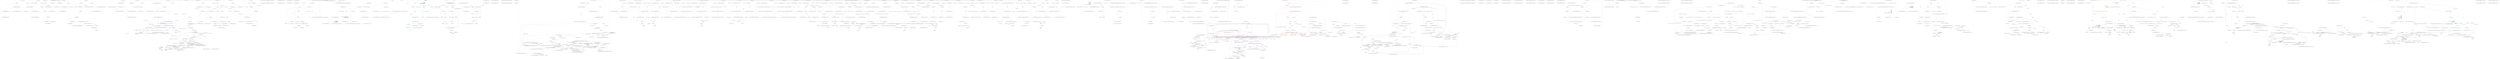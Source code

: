 digraph  {
n41 [label="Ninject.Activation.Caching.ActivationCache", span=""];
n0 [label="Entry Ninject.Activation.Caching.ActivationCache.ActivationCache(Ninject.Activation.Caching.ICachePruner)", span="39-39", cluster="Ninject.Activation.Caching.ActivationCache.ActivationCache(Ninject.Activation.Caching.ICachePruner)"];
n1 [label="cachePruner.Start(this)", span="41-41", cluster="Ninject.Activation.Caching.ActivationCache.ActivationCache(Ninject.Activation.Caching.ICachePruner)"];
n2 [label="Exit Ninject.Activation.Caching.ActivationCache.ActivationCache(Ninject.Activation.Caching.ICachePruner)", span="39-39", cluster="Ninject.Activation.Caching.ActivationCache.ActivationCache(Ninject.Activation.Caching.ICachePruner)"];
n3 [label="Entry Ninject.Activation.Caching.ICachePruner.Start(Ninject.Activation.Caching.IPruneable)", span="25-25", cluster="Ninject.Activation.Caching.ICachePruner.Start(Ninject.Activation.Caching.IPruneable)"];
n4 [label="Entry Ninject.Activation.Caching.ActivationCache.Clear()", span="71-71", cluster="Ninject.Activation.Caching.ActivationCache.Clear()"];
n5 [label="this.activatedObjects", span="73-73", cluster="Ninject.Activation.Caching.ActivationCache.Clear()"];
n6 [label="this.activatedObjects.Clear()", span="75-75", cluster="Ninject.Activation.Caching.ActivationCache.Clear()"];
n7 [label="this.deactivatedObjects", span="78-78", cluster="Ninject.Activation.Caching.ActivationCache.Clear()"];
n10 [label="Entry System.Collections.Generic.HashSet<T>.Clear()", span="0-0", cluster="System.Collections.Generic.HashSet<T>.Clear()"];
n8 [label="this.deactivatedObjects.Clear()", span="80-80", cluster="Ninject.Activation.Caching.ActivationCache.Clear()"];
n9 [label="Exit Ninject.Activation.Caching.ActivationCache.Clear()", span="71-71", cluster="Ninject.Activation.Caching.ActivationCache.Clear()"];
n11 [label="Entry Ninject.Activation.Caching.ActivationCache.AddActivatedInstance(object)", span="88-88", cluster="Ninject.Activation.Caching.ActivationCache.AddActivatedInstance(object)"];
n12 [label="this.activatedObjects", span="90-90", cluster="Ninject.Activation.Caching.ActivationCache.AddActivatedInstance(object)"];
n13 [label="this.activatedObjects.Add(new ReferenceEqualWeakReference(instance))", span="95-95", cluster="Ninject.Activation.Caching.ActivationCache.AddActivatedInstance(object)"];
n14 [label="Exit Ninject.Activation.Caching.ActivationCache.AddActivatedInstance(object)", span="88-88", cluster="Ninject.Activation.Caching.ActivationCache.AddActivatedInstance(object)"];
n15 [label="Entry Ninject.Infrastructure.ReferenceEqualWeakReference.ReferenceEqualWeakReference(object)", span="29-29", cluster="Ninject.Infrastructure.ReferenceEqualWeakReference.ReferenceEqualWeakReference(object)"];
n16 [label="Entry System.Collections.Generic.HashSet<T>.Add(T)", span="0-0", cluster="System.Collections.Generic.HashSet<T>.Add(T)"];
n17 [label="Entry Ninject.Activation.Caching.ActivationCache.AddDeactivatedInstance(object)", span="104-104", cluster="Ninject.Activation.Caching.ActivationCache.AddDeactivatedInstance(object)"];
n18 [label="this.deactivatedObjects", span="106-106", cluster="Ninject.Activation.Caching.ActivationCache.AddDeactivatedInstance(object)"];
n19 [label="this.deactivatedObjects.Add(new ReferenceEqualWeakReference(instance))", span="111-111", cluster="Ninject.Activation.Caching.ActivationCache.AddDeactivatedInstance(object)"];
n20 [label="Exit Ninject.Activation.Caching.ActivationCache.AddDeactivatedInstance(object)", span="104-104", cluster="Ninject.Activation.Caching.ActivationCache.AddDeactivatedInstance(object)"];
n21 [label="Entry Ninject.Activation.Caching.ActivationCache.IsActivated(object)", span="123-123", cluster="Ninject.Activation.Caching.ActivationCache.IsActivated(object)"];
n22 [label="return this.activatedObjects.Contains(instance);", span="128-128", cluster="Ninject.Activation.Caching.ActivationCache.IsActivated(object)"];
n23 [label="Exit Ninject.Activation.Caching.ActivationCache.IsActivated(object)", span="123-123", cluster="Ninject.Activation.Caching.ActivationCache.IsActivated(object)"];
n24 [label="Entry System.Collections.Generic.HashSet<T>.Contains(T)", span="0-0", cluster="System.Collections.Generic.HashSet<T>.Contains(T)"];
n25 [label="Entry Ninject.Activation.Caching.ActivationCache.IsDeactivated(object)", span="139-139", cluster="Ninject.Activation.Caching.ActivationCache.IsDeactivated(object)"];
n26 [label="return this.deactivatedObjects.Contains(instance);", span="144-144", cluster="Ninject.Activation.Caching.ActivationCache.IsDeactivated(object)"];
n27 [label="Exit Ninject.Activation.Caching.ActivationCache.IsDeactivated(object)", span="139-139", cluster="Ninject.Activation.Caching.ActivationCache.IsDeactivated(object)"];
n28 [label="Entry Ninject.Activation.Caching.ActivationCache.Prune()", span="151-151", cluster="Ninject.Activation.Caching.ActivationCache.Prune()"];
n29 [label="this.activatedObjects", span="153-153", cluster="Ninject.Activation.Caching.ActivationCache.Prune()"];
n30 [label="RemoveDeadObjects(this.activatedObjects)", span="155-155", cluster="Ninject.Activation.Caching.ActivationCache.Prune()"];
n31 [label="this.deactivatedObjects", span="158-158", cluster="Ninject.Activation.Caching.ActivationCache.Prune()"];
n34 [label="Entry Ninject.Activation.Caching.ActivationCache.RemoveDeadObjects(System.Collections.Generic.HashSet<object>)", span="182-182", cluster="Ninject.Activation.Caching.ActivationCache.RemoveDeadObjects(System.Collections.Generic.HashSet<object>)"];
n32 [label="RemoveDeadObjects(this.deactivatedObjects)", span="160-160", cluster="Ninject.Activation.Caching.ActivationCache.Prune()"];
n33 [label="Exit Ninject.Activation.Caching.ActivationCache.Prune()", span="151-151", cluster="Ninject.Activation.Caching.ActivationCache.Prune()"];
n35 [label="objects.RemoveWhere(reference => !((ReferenceEqualWeakReference)reference).IsAlive)", span="184-184", cluster="Ninject.Activation.Caching.ActivationCache.RemoveDeadObjects(System.Collections.Generic.HashSet<object>)"];
n36 [label="Exit Ninject.Activation.Caching.ActivationCache.RemoveDeadObjects(System.Collections.Generic.HashSet<object>)", span="182-182", cluster="Ninject.Activation.Caching.ActivationCache.RemoveDeadObjects(System.Collections.Generic.HashSet<object>)"];
n37 [label="Entry System.Collections.Generic.HashSet<T>.RemoveWhere(System.Predicate<T>)", span="0-0", cluster="System.Collections.Generic.HashSet<T>.RemoveWhere(System.Predicate<T>)"];
n38 [label="Entry lambda expression", span="184-184", cluster="lambda expression"];
n39 [label="!((ReferenceEqualWeakReference)reference).IsAlive", span="184-184", cluster="lambda expression"];
n40 [label="Exit lambda expression", span="184-184", cluster="lambda expression"];
m0_6 [label="Entry Ninject.ActivationException.ActivationException(System.Runtime.Serialization.SerializationInfo, System.Runtime.Serialization.StreamingContext)", span="50-50", cluster="Ninject.ActivationException.ActivationException(System.Runtime.Serialization.SerializationInfo, System.Runtime.Serialization.StreamingContext)", file="ActivationException.cs"];
m0_7 [label="Exit Ninject.ActivationException.ActivationException(System.Runtime.Serialization.SerializationInfo, System.Runtime.Serialization.StreamingContext)", span="50-50", cluster="Ninject.ActivationException.ActivationException(System.Runtime.Serialization.SerializationInfo, System.Runtime.Serialization.StreamingContext)", file="ActivationException.cs"];
m0_4 [label="Entry Ninject.ActivationException.ActivationException(string, System.Exception)", span="42-42", cluster="Ninject.ActivationException.ActivationException(string, System.Exception)", file="ActivationException.cs"];
m0_5 [label="Exit Ninject.ActivationException.ActivationException(string, System.Exception)", span="42-42", cluster="Ninject.ActivationException.ActivationException(string, System.Exception)", file="ActivationException.cs"];
m0_2 [label="Entry Ninject.ActivationException.ActivationException(string)", span="35-35", cluster="Ninject.ActivationException.ActivationException(string)", file="ActivationException.cs"];
m0_3 [label="Exit Ninject.ActivationException.ActivationException(string)", span="35-35", cluster="Ninject.ActivationException.ActivationException(string)", file="ActivationException.cs"];
m0_0 [label="Entry Ninject.ActivationException.ActivationException()", span="29-29", cluster="Ninject.ActivationException.ActivationException()", file="ActivationException.cs"];
m0_1 [label="Exit Ninject.ActivationException.ActivationException()", span="29-29", cluster="Ninject.ActivationException.ActivationException()", file="ActivationException.cs"];
m4_9 [label="Entry Ninject.Modules.AssemblyNameRetriever.AssemblyChecker.GetAssemblyNames(System.Collections.Generic.IEnumerable<string>, System.Predicate<System.Reflection.Assembly>)", span="84-84", cluster="Ninject.Modules.AssemblyNameRetriever.AssemblyChecker.GetAssemblyNames(System.Collections.Generic.IEnumerable<string>, System.Predicate<System.Reflection.Assembly>)", file="AssemblyNameRetriever.cs"];
m4_13 [label="var result = new List<AssemblyName>()", span="86-86", cluster="Ninject.Modules.AssemblyNameRetriever.AssemblyChecker.GetAssemblyNames(System.Collections.Generic.IEnumerable<string>, System.Predicate<System.Reflection.Assembly>)", file="AssemblyNameRetriever.cs"];
m4_14 [label=filenames, span="87-87", cluster="Ninject.Modules.AssemblyNameRetriever.AssemblyChecker.GetAssemblyNames(System.Collections.Generic.IEnumerable<string>, System.Predicate<System.Reflection.Assembly>)", file="AssemblyNameRetriever.cs"];
m4_21 [label="filter(assembly)", span="113-113", cluster="Ninject.Modules.AssemblyNameRetriever.AssemblyChecker.GetAssemblyNames(System.Collections.Generic.IEnumerable<string>, System.Predicate<System.Reflection.Assembly>)", file="AssemblyNameRetriever.cs"];
m4_22 [label="result.Add(assembly.GetName(false))", span="115-115", cluster="Ninject.Modules.AssemblyNameRetriever.AssemblyChecker.GetAssemblyNames(System.Collections.Generic.IEnumerable<string>, System.Predicate<System.Reflection.Assembly>)", file="AssemblyNameRetriever.cs"];
m4_23 [label="return result;", span="119-119", cluster="Ninject.Modules.AssemblyNameRetriever.AssemblyChecker.GetAssemblyNames(System.Collections.Generic.IEnumerable<string>, System.Predicate<System.Reflection.Assembly>)", file="AssemblyNameRetriever.cs"];
m4_15 [label="Assembly assembly", span="89-89", cluster="Ninject.Modules.AssemblyNameRetriever.AssemblyChecker.GetAssemblyNames(System.Collections.Generic.IEnumerable<string>, System.Predicate<System.Reflection.Assembly>)", file="AssemblyNameRetriever.cs"];
m4_16 [label="File.Exists(filename)", span="90-90", cluster="Ninject.Modules.AssemblyNameRetriever.AssemblyChecker.GetAssemblyNames(System.Collections.Generic.IEnumerable<string>, System.Predicate<System.Reflection.Assembly>)", file="AssemblyNameRetriever.cs"];
m4_17 [label="assembly = Assembly.LoadFrom(filename)", span="94-94", cluster="Ninject.Modules.AssemblyNameRetriever.AssemblyChecker.GetAssemblyNames(System.Collections.Generic.IEnumerable<string>, System.Predicate<System.Reflection.Assembly>)", file="AssemblyNameRetriever.cs"];
m4_19 [label="assembly = Assembly.Load(filename)", span="105-105", cluster="Ninject.Modules.AssemblyNameRetriever.AssemblyChecker.GetAssemblyNames(System.Collections.Generic.IEnumerable<string>, System.Predicate<System.Reflection.Assembly>)", file="AssemblyNameRetriever.cs"];
m4_18 [label=BadImageFormatException, span="96-96", cluster="Ninject.Modules.AssemblyNameRetriever.AssemblyChecker.GetAssemblyNames(System.Collections.Generic.IEnumerable<string>, System.Predicate<System.Reflection.Assembly>)", file="AssemblyNameRetriever.cs"];
m4_20 [label=FileNotFoundException, span="107-107", cluster="Ninject.Modules.AssemblyNameRetriever.AssemblyChecker.GetAssemblyNames(System.Collections.Generic.IEnumerable<string>, System.Predicate<System.Reflection.Assembly>)", file="AssemblyNameRetriever.cs"];
m4_24 [label="Exit Ninject.Modules.AssemblyNameRetriever.AssemblyChecker.GetAssemblyNames(System.Collections.Generic.IEnumerable<string>, System.Predicate<System.Reflection.Assembly>)", span="84-84", cluster="Ninject.Modules.AssemblyNameRetriever.AssemblyChecker.GetAssemblyNames(System.Collections.Generic.IEnumerable<string>, System.Predicate<System.Reflection.Assembly>)", file="AssemblyNameRetriever.cs"];
m4_25 [label="Entry System.Collections.Generic.List<T>.List()", span="0-0", cluster="System.Collections.Generic.List<T>.List()", file="AssemblyNameRetriever.cs"];
m4_0 [label="Entry Ninject.Modules.AssemblyNameRetriever.GetAssemblyNames(System.Collections.Generic.IEnumerable<string>, System.Predicate<System.Reflection.Assembly>)", span="43-43", cluster="Ninject.Modules.AssemblyNameRetriever.GetAssemblyNames(System.Collections.Generic.IEnumerable<string>, System.Predicate<System.Reflection.Assembly>)", file="AssemblyNameRetriever.cs"];
m4_1 [label="var assemblyCheckerType = typeof(AssemblyChecker)", span="45-45", cluster="Ninject.Modules.AssemblyNameRetriever.GetAssemblyNames(System.Collections.Generic.IEnumerable<string>, System.Predicate<System.Reflection.Assembly>)", file="AssemblyNameRetriever.cs"];
m4_4 [label="return checker.GetAssemblyNames(filenames.ToArray(), filter);", span="53-53", cluster="Ninject.Modules.AssemblyNameRetriever.GetAssemblyNames(System.Collections.Generic.IEnumerable<string>, System.Predicate<System.Reflection.Assembly>)", file="AssemblyNameRetriever.cs"];
m4_2 [label="var temporaryDomain = CreateTemporaryAppDomain()", span="46-46", cluster="Ninject.Modules.AssemblyNameRetriever.GetAssemblyNames(System.Collections.Generic.IEnumerable<string>, System.Predicate<System.Reflection.Assembly>)", file="AssemblyNameRetriever.cs"];
m4_3 [label="var checker = (AssemblyChecker)temporaryDomain.CreateInstanceAndUnwrap(\r\n                    assemblyCheckerType.Assembly.FullName,\r\n                    assemblyCheckerType.FullName ?? string.Empty)", span="49-51", cluster="Ninject.Modules.AssemblyNameRetriever.GetAssemblyNames(System.Collections.Generic.IEnumerable<string>, System.Predicate<System.Reflection.Assembly>)", file="AssemblyNameRetriever.cs"];
m4_5 [label="Exit Ninject.Modules.AssemblyNameRetriever.GetAssemblyNames(System.Collections.Generic.IEnumerable<string>, System.Predicate<System.Reflection.Assembly>)", span="43-43", cluster="Ninject.Modules.AssemblyNameRetriever.GetAssemblyNames(System.Collections.Generic.IEnumerable<string>, System.Predicate<System.Reflection.Assembly>)", file="AssemblyNameRetriever.cs"];
m4_29 [label="Entry System.Predicate<T>.Invoke(T)", span="0-0", cluster="System.Predicate<T>.Invoke(T)", file="AssemblyNameRetriever.cs"];
m4_31 [label="Entry System.Collections.Generic.List<T>.Add(T)", span="0-0", cluster="System.Collections.Generic.List<T>.Add(T)", file="AssemblyNameRetriever.cs"];
m4_6 [label="Entry Ninject.Modules.AssemblyNameRetriever.CreateTemporaryAppDomain()", span="65-65", cluster="Ninject.Modules.AssemblyNameRetriever.CreateTemporaryAppDomain()", file="AssemblyNameRetriever.cs"];
m4_10 [label="return AppDomain.CreateDomain(\r\n                ''NinjectModuleLoader'',\r\n                AppDomain.CurrentDomain.Evidence,\r\n                AppDomain.CurrentDomain.SetupInformation);", span="67-70", cluster="Ninject.Modules.AssemblyNameRetriever.CreateTemporaryAppDomain()", file="AssemblyNameRetriever.cs"];
m4_11 [label="Exit Ninject.Modules.AssemblyNameRetriever.CreateTemporaryAppDomain()", span="65-65", cluster="Ninject.Modules.AssemblyNameRetriever.CreateTemporaryAppDomain()", file="AssemblyNameRetriever.cs"];
m4_27 [label="Entry System.Reflection.Assembly.LoadFrom(string)", span="0-0", cluster="System.Reflection.Assembly.LoadFrom(string)", file="AssemblyNameRetriever.cs"];
m4_7 [label="Entry System.AppDomain.CreateInstanceAndUnwrap(string, string)", span="0-0", cluster="System.AppDomain.CreateInstanceAndUnwrap(string, string)", file="AssemblyNameRetriever.cs"];
m4_8 [label="Entry System.Collections.Generic.IEnumerable<TSource>.ToArray<TSource>()", span="0-0", cluster="System.Collections.Generic.IEnumerable<TSource>.ToArray<TSource>()", file="AssemblyNameRetriever.cs"];
m4_28 [label="Entry System.Reflection.Assembly.Load(string)", span="0-0", cluster="System.Reflection.Assembly.Load(string)", file="AssemblyNameRetriever.cs"];
m4_30 [label="Entry System.Reflection.Assembly.GetName(bool)", span="0-0", cluster="System.Reflection.Assembly.GetName(bool)", file="AssemblyNameRetriever.cs"];
m4_26 [label="Entry System.IO.File.Exists(string)", span="0-0", cluster="System.IO.File.Exists(string)", file="AssemblyNameRetriever.cs"];
m4_12 [label="Entry System.AppDomain.CreateDomain(string, System.Security.Policy.Evidence, System.AppDomainSetup)", span="0-0", cluster="System.AppDomain.CreateDomain(string, System.Security.Policy.Evidence, System.AppDomainSetup)", file="AssemblyNameRetriever.cs"];
m6_44 [label="Entry System.Reflection.PropertyInfo.IsPrivate()", span="108-108", cluster="System.Reflection.PropertyInfo.IsPrivate()", file="CompiledModuleLoaderPlugin.cs"];
m6_20 [label="Entry System.Collections.Generic.List<T>.List()", span="0-0", cluster="System.Collections.Generic.List<T>.List()", file="CompiledModuleLoaderPlugin.cs"];
m6_5 [label="Entry Ninject.Selection.Selector.SelectConstructorsForInjection(System.Type)", span="71-71", cluster="Ninject.Selection.Selector.SelectConstructorsForInjection(System.Type)", file="CompiledModuleLoaderPlugin.cs"];
m6_6 [label="var constructors = type.GetConstructors( Flags )", span="73-73", cluster="Ninject.Selection.Selector.SelectConstructorsForInjection(System.Type)", file="CompiledModuleLoaderPlugin.cs"];
m6_7 [label="return constructors.Length == 0 ? null : constructors;", span="74-74", cluster="Ninject.Selection.Selector.SelectConstructorsForInjection(System.Type)", file="CompiledModuleLoaderPlugin.cs"];
m6_8 [label="Exit Ninject.Selection.Selector.SelectConstructorsForInjection(System.Type)", span="71-71", cluster="Ninject.Selection.Selector.SelectConstructorsForInjection(System.Type)", file="CompiledModuleLoaderPlugin.cs"];
m6_26 [label="Entry System.Collections.Generic.List<T>.AddRange(System.Collections.Generic.IEnumerable<T>)", span="0-0", cluster="System.Collections.Generic.List<T>.AddRange(System.Collections.Generic.IEnumerable<T>)", file="CompiledModuleLoaderPlugin.cs"];
m6_34 [label="Entry Unk.Any", span="", cluster="Unk.Any", file="CompiledModuleLoaderPlugin.cs"];
m6_0 [label="Entry Ninject.Selection.Selector.Selector(Ninject.Selection.Heuristics.IConstructorScorer, System.Collections.Generic.IEnumerable<Ninject.Selection.Heuristics.IInjectionHeuristic>)", span="60-60", cluster="Ninject.Selection.Selector.Selector(Ninject.Selection.Heuristics.IConstructorScorer, System.Collections.Generic.IEnumerable<Ninject.Selection.Heuristics.IInjectionHeuristic>)", file="CompiledModuleLoaderPlugin.cs"];
m6_1 [label="ConstructorScorer = constructorScorer", span="62-62", cluster="Ninject.Selection.Selector.Selector(Ninject.Selection.Heuristics.IConstructorScorer, System.Collections.Generic.IEnumerable<Ninject.Selection.Heuristics.IInjectionHeuristic>)", file="CompiledModuleLoaderPlugin.cs"];
m6_2 [label="InjectionHeuristics = injectionHeuristics.ToList()", span="63-63", cluster="Ninject.Selection.Selector.Selector(Ninject.Selection.Heuristics.IConstructorScorer, System.Collections.Generic.IEnumerable<Ninject.Selection.Heuristics.IInjectionHeuristic>)", file="CompiledModuleLoaderPlugin.cs"];
m6_3 [label="Exit Ninject.Selection.Selector.Selector(Ninject.Selection.Heuristics.IConstructorScorer, System.Collections.Generic.IEnumerable<Ninject.Selection.Heuristics.IInjectionHeuristic>)", span="60-60", cluster="Ninject.Selection.Selector.Selector(Ninject.Selection.Heuristics.IConstructorScorer, System.Collections.Generic.IEnumerable<Ninject.Selection.Heuristics.IInjectionHeuristic>)", file="CompiledModuleLoaderPlugin.cs"];
m6_38 [label="Entry Unk.ShouldInject", span="", cluster="Unk.ShouldInject", file="CompiledModuleLoaderPlugin.cs"];
m6_10 [label="Entry Ninject.Selection.Selector.SelectPropertiesForInjection(System.Type)", span="82-82", cluster="Ninject.Selection.Selector.SelectPropertiesForInjection(System.Type)", file="CompiledModuleLoaderPlugin.cs"];
m6_11 [label="List<PropertyInfo> properties = new List<PropertyInfo>()", span="84-84", cluster="Ninject.Selection.Selector.SelectPropertiesForInjection(System.Type)", color=green, community=0, file="CompiledModuleLoaderPlugin.cs"];
m6_12 [label="properties.AddRange(\r\n                type.GetProperties(this.Flags)\r\n                       .Select(p => p.GetPropertyFromDeclaredType(p, this.Flags))\r\n                       .Where(p => this.InjectionHeuristics.Any(h => h.ShouldInject(p))))", span="85-88", cluster="Ninject.Selection.Selector.SelectPropertiesForInjection(System.Type)", color=green, community=0, file="CompiledModuleLoaderPlugin.cs"];
m6_16 [label="properties.AddRange(this.GetPrivateProperties(type.BaseType))", span="94-94", cluster="Ninject.Selection.Selector.SelectPropertiesForInjection(System.Type)", file="CompiledModuleLoaderPlugin.cs"];
m6_18 [label="return properties;", span="99-99", cluster="Ninject.Selection.Selector.SelectPropertiesForInjection(System.Type)", file="CompiledModuleLoaderPlugin.cs"];
m6_13 [label="this.Settings.InjectParentPrivateProperties", span="90-90", cluster="Ninject.Selection.Selector.SelectPropertiesForInjection(System.Type)", color=green, community=0, file="CompiledModuleLoaderPlugin.cs"];
m6_14 [label="Type parentType = type.BaseType", span="92-92", cluster="Ninject.Selection.Selector.SelectPropertiesForInjection(System.Type)", color=green, community=0, file="CompiledModuleLoaderPlugin.cs"];
m6_15 [label="parentType != null", span="92-92", cluster="Ninject.Selection.Selector.SelectPropertiesForInjection(System.Type)", color=green, community=0, file="CompiledModuleLoaderPlugin.cs"];
m6_17 [label="parentType = parentType.BaseType", span="92-92", cluster="Ninject.Selection.Selector.SelectPropertiesForInjection(System.Type)", color=green, community=0, file="CompiledModuleLoaderPlugin.cs"];
m6_19 [label="Exit Ninject.Selection.Selector.SelectPropertiesForInjection(System.Type)", span="82-82", cluster="Ninject.Selection.Selector.SelectPropertiesForInjection(System.Type)", file="CompiledModuleLoaderPlugin.cs"];
m6_51 [label="Entry Ninject.Selection.Selector.SelectMethodsForInjection(System.Type)", span="113-113", cluster="Ninject.Selection.Selector.SelectMethodsForInjection(System.Type)", file="CompiledModuleLoaderPlugin.cs"];
m6_52 [label="return type.GetMethods(Flags).Where(m => InjectionHeuristics.Any(h => h.ShouldInject(m)));", span="115-115", cluster="Ninject.Selection.Selector.SelectMethodsForInjection(System.Type)", file="CompiledModuleLoaderPlugin.cs"];
m6_53 [label="Exit Ninject.Selection.Selector.SelectMethodsForInjection(System.Type)", span="113-113", cluster="Ninject.Selection.Selector.SelectMethodsForInjection(System.Type)", file="CompiledModuleLoaderPlugin.cs"];
m6_21 [label="Entry System.Type.GetProperties(System.Reflection.BindingFlags)", span="0-0", cluster="System.Type.GetProperties(System.Reflection.BindingFlags)", file="CompiledModuleLoaderPlugin.cs"];
m6_24 [label="Entry Unk.AddRange", span="", cluster="Unk.AddRange", file="CompiledModuleLoaderPlugin.cs"];
m6_25 [label="Entry Ninject.Selection.Selector.GetPrivateProperties(System.Type)", span="102-102", cluster="Ninject.Selection.Selector.GetPrivateProperties(System.Type)", file="CompiledModuleLoaderPlugin.cs"];
m6_39 [label="return type.GetProperties(this.Flags).Where(p => p.DeclaringType == type && p.IsPrivate())\r\n                .Where(p => this.InjectionHeuristics.Any(h => h.ShouldInject(p)));", span="104-105", cluster="Ninject.Selection.Selector.GetPrivateProperties(System.Type)", file="CompiledModuleLoaderPlugin.cs"];
m6_40 [label="Exit Ninject.Selection.Selector.GetPrivateProperties(System.Type)", span="102-102", cluster="Ninject.Selection.Selector.GetPrivateProperties(System.Type)", file="CompiledModuleLoaderPlugin.cs"];
m6_4 [label="Entry System.Collections.Generic.IEnumerable<TSource>.ToList<TSource>()", span="0-0", cluster="System.Collections.Generic.IEnumerable<TSource>.ToList<TSource>()", file="CompiledModuleLoaderPlugin.cs"];
m6_9 [label="Entry System.Type.GetConstructors(System.Reflection.BindingFlags)", span="0-0", cluster="System.Type.GetConstructors(System.Reflection.BindingFlags)", file="CompiledModuleLoaderPlugin.cs"];
m6_61 [label="Entry Ninject.Selection.Heuristics.IInjectionHeuristic.ShouldInject(System.Reflection.MemberInfo)", span="27-27", cluster="Ninject.Selection.Heuristics.IInjectionHeuristic.ShouldInject(System.Reflection.MemberInfo)", file="CompiledModuleLoaderPlugin.cs"];
m6_54 [label="Entry System.Type.GetMethods(System.Reflection.BindingFlags)", span="0-0", cluster="System.Type.GetMethods(System.Reflection.BindingFlags)", file="CompiledModuleLoaderPlugin.cs"];
m6_58 [label="Entry lambda expression", span="115-115", cluster="lambda expression", file="CompiledModuleLoaderPlugin.cs"];
m6_27 [label="Entry lambda expression", span="87-87", cluster="lambda expression", file="CompiledModuleLoaderPlugin.cs"];
m6_31 [label="Entry lambda expression", span="88-88", cluster="lambda expression", file="CompiledModuleLoaderPlugin.cs"];
m6_28 [label="p.GetPropertyFromDeclaredType(p, this.Flags)", span="87-87", cluster="lambda expression", color=green, community=0, file="CompiledModuleLoaderPlugin.cs"];
m6_29 [label="Exit lambda expression", span="87-87", cluster="lambda expression", file="CompiledModuleLoaderPlugin.cs"];
m6_32 [label="this.InjectionHeuristics.Any(h => h.ShouldInject(p))", span="88-88", cluster="lambda expression", color=green, community=0, file="CompiledModuleLoaderPlugin.cs"];
m6_33 [label="Exit lambda expression", span="88-88", cluster="lambda expression", file="CompiledModuleLoaderPlugin.cs"];
m6_35 [label="Entry lambda expression", span="88-88", cluster="lambda expression", file="CompiledModuleLoaderPlugin.cs"];
m6_36 [label="h.ShouldInject(p)", span="88-88", cluster="lambda expression", color=green, community=0, file="CompiledModuleLoaderPlugin.cs"];
m6_37 [label="Exit lambda expression", span="88-88", cluster="lambda expression", file="CompiledModuleLoaderPlugin.cs"];
m6_46 [label="this.InjectionHeuristics.Any(h => h.ShouldInject(p))", span="105-105", cluster="lambda expression", file="CompiledModuleLoaderPlugin.cs"];
m6_56 [label="InjectionHeuristics.Any(h => h.ShouldInject(m))", span="115-115", cluster="lambda expression", file="CompiledModuleLoaderPlugin.cs"];
m6_49 [label="h.ShouldInject(p)", span="105-105", cluster="lambda expression", file="CompiledModuleLoaderPlugin.cs"];
m6_42 [label="p.DeclaringType == type && p.IsPrivate()", span="104-104", cluster="lambda expression", file="CompiledModuleLoaderPlugin.cs"];
m6_41 [label="Entry lambda expression", span="104-104", cluster="lambda expression", file="CompiledModuleLoaderPlugin.cs"];
m6_45 [label="Entry lambda expression", span="105-105", cluster="lambda expression", file="CompiledModuleLoaderPlugin.cs"];
m6_47 [label="Exit lambda expression", span="105-105", cluster="lambda expression", file="CompiledModuleLoaderPlugin.cs"];
m6_48 [label="Entry lambda expression", span="105-105", cluster="lambda expression", file="CompiledModuleLoaderPlugin.cs"];
m6_55 [label="Entry lambda expression", span="115-115", cluster="lambda expression", file="CompiledModuleLoaderPlugin.cs"];
m6_57 [label="Exit lambda expression", span="115-115", cluster="lambda expression", file="CompiledModuleLoaderPlugin.cs"];
m6_50 [label="Exit lambda expression", span="105-105", cluster="lambda expression", file="CompiledModuleLoaderPlugin.cs"];
m6_43 [label="Exit lambda expression", span="104-104", cluster="lambda expression", file="CompiledModuleLoaderPlugin.cs"];
m6_59 [label="h.ShouldInject(m)", span="115-115", cluster="lambda expression", file="CompiledModuleLoaderPlugin.cs"];
m6_60 [label="Exit lambda expression", span="115-115", cluster="lambda expression", file="CompiledModuleLoaderPlugin.cs"];
m6_23 [label="Entry Unk.Where", span="", cluster="Unk.Where", file="CompiledModuleLoaderPlugin.cs"];
m6_30 [label="Entry System.Reflection.MemberInfo.GetPropertyFromDeclaredType(System.Reflection.PropertyInfo, System.Reflection.BindingFlags)", span="87-87", cluster="System.Reflection.MemberInfo.GetPropertyFromDeclaredType(System.Reflection.PropertyInfo, System.Reflection.BindingFlags)", file="CompiledModuleLoaderPlugin.cs"];
m6_22 [label="Entry Unk.Select", span="", cluster="Unk.Select", file="CompiledModuleLoaderPlugin.cs"];
m6_62 [label="Ninject.Selection.Selector", span="", file="CompiledModuleLoaderPlugin.cs"];
m6_63 [label="?", span="", file="CompiledModuleLoaderPlugin.cs"];
m6_65 [label="?", span="", file="CompiledModuleLoaderPlugin.cs"];
m6_64 [label="System.Type", span="", file="CompiledModuleLoaderPlugin.cs"];
m6_66 [label="System.Reflection.MethodInfo", span="", file="CompiledModuleLoaderPlugin.cs"];
m7_48 [label="Entry Ninject.Components.ComponentContainer.Get(System.Type)", span="151-151", cluster="Ninject.Components.ComponentContainer.Get(System.Type)", file="ComponentContainer.cs"];
m7_54 [label="Ensure.ArgumentNotNull(component, ''component'')", span="153-153", cluster="Ninject.Components.ComponentContainer.Get(System.Type)", file="ComponentContainer.cs"];
m7_55 [label="component == typeof(IKernel)", span="155-155", cluster="Ninject.Components.ComponentContainer.Get(System.Type)", file="ComponentContainer.cs"];
m7_57 [label="component.IsGenericType", span="158-158", cluster="Ninject.Components.ComponentContainer.Get(System.Type)", color=red, community=0, file="ComponentContainer.cs"];
m7_58 [label="Type gtd = component.GetGenericTypeDefinition()", span="160-160", cluster="Ninject.Components.ComponentContainer.Get(System.Type)", file="ComponentContainer.cs"];
m7_59 [label="Type argument = component.GetGenericArguments()[0]", span="161-161", cluster="Ninject.Components.ComponentContainer.Get(System.Type)", file="ComponentContainer.cs"];
m7_62 [label="Type implementation = _mappings[component].FirstOrDefault()", span="173-173", cluster="Ninject.Components.ComponentContainer.Get(System.Type)", file="ComponentContainer.cs"];
m7_64 [label="throw new InvalidOperationException(ExceptionFormatter.NoSuchComponentRegistered(component));", span="176-176", cluster="Ninject.Components.ComponentContainer.Get(System.Type)", file="ComponentContainer.cs"];
m7_65 [label="return ResolveInstance(component, implementation);", span="178-178", cluster="Ninject.Components.ComponentContainer.Get(System.Type)", file="ComponentContainer.cs"];
m7_56 [label="return Kernel;", span="156-156", cluster="Ninject.Components.ComponentContainer.Get(System.Type)", file="ComponentContainer.cs"];
m7_60 [label="gtd.IsInterface && typeof (IEnumerable<>).IsAssignableFrom(gtd)", span="169-169", cluster="Ninject.Components.ComponentContainer.Get(System.Type)", file="ComponentContainer.cs"];
m7_61 [label="return GetAll(argument).CastSlow(argument);", span="170-170", cluster="Ninject.Components.ComponentContainer.Get(System.Type)", file="ComponentContainer.cs"];
m7_63 [label="implementation == null", span="175-175", cluster="Ninject.Components.ComponentContainer.Get(System.Type)", file="ComponentContainer.cs"];
m7_66 [label="Exit Ninject.Components.ComponentContainer.Get(System.Type)", span="151-151", cluster="Ninject.Components.ComponentContainer.Get(System.Type)", file="ComponentContainer.cs"];
m7_12 [label="Entry Ninject.Components.ComponentContainer.Add<TComponent, TImplementation>()", span="58-58", cluster="Ninject.Components.ComponentContainer.Add<TComponent, TImplementation>()", file="ComponentContainer.cs"];
m7_13 [label="_mappings.Add(typeof(TComponent), typeof(TImplementation))", span="62-62", cluster="Ninject.Components.ComponentContainer.Add<TComponent, TImplementation>()", file="ComponentContainer.cs"];
m7_14 [label="Exit Ninject.Components.ComponentContainer.Add<TComponent, TImplementation>()", span="58-58", cluster="Ninject.Components.ComponentContainer.Add<TComponent, TImplementation>()", file="ComponentContainer.cs"];
m7_15 [label="Entry Ninject.Infrastructure.Multimap<K, V>.Add(K, V)", span="64-64", cluster="Ninject.Infrastructure.Multimap<K, V>.Add(K, V)", file="ComponentContainer.cs"];
m7_52 [label="Entry Ninject.Components.ComponentContainer.GetAll(System.Type)", span="186-186", cluster="Ninject.Components.ComponentContainer.GetAll(System.Type)", file="ComponentContainer.cs"];
m7_75 [label="Ensure.ArgumentNotNull(component, ''component'')", span="188-188", cluster="Ninject.Components.ComponentContainer.GetAll(System.Type)", file="ComponentContainer.cs"];
m7_76 [label="return _mappings[component]\r\n                .Select(implementation => ResolveInstance(component, implementation));", span="190-191", cluster="Ninject.Components.ComponentContainer.GetAll(System.Type)", file="ComponentContainer.cs"];
m7_77 [label="Exit Ninject.Components.ComponentContainer.GetAll(System.Type)", span="186-186", cluster="Ninject.Components.ComponentContainer.GetAll(System.Type)", file="ComponentContainer.cs"];
m7_102 [label="Entry System.Collections.Generic.Dictionary<TKey, TValue>.Add(TKey, TValue)", span="0-0", cluster="System.Collections.Generic.Dictionary<TKey, TValue>.Add(TKey, TValue)", file="ComponentContainer.cs"];
m7_26 [label="Entry Ninject.Components.ComponentContainer.Remove<T, TImplementation>()", span="93-93", cluster="Ninject.Components.ComponentContainer.Remove<T, TImplementation>()", file="ComponentContainer.cs"];
m7_27 [label="var implementation = typeof(TImplementation)", span="97-97", cluster="Ninject.Components.ComponentContainer.Remove<T, TImplementation>()", file="ComponentContainer.cs"];
m7_28 [label="_instances.ContainsKey(implementation)", span="98-98", cluster="Ninject.Components.ComponentContainer.Remove<T, TImplementation>()", file="ComponentContainer.cs"];
m7_29 [label="_instances[implementation].Dispose()", span="99-99", cluster="Ninject.Components.ComponentContainer.Remove<T, TImplementation>()", file="ComponentContainer.cs"];
m7_30 [label="_instances.Remove(implementation)", span="101-101", cluster="Ninject.Components.ComponentContainer.Remove<T, TImplementation>()", file="ComponentContainer.cs"];
m7_31 [label="_mappings[typeof(T)].Remove(typeof(TImplementation))", span="103-103", cluster="Ninject.Components.ComponentContainer.Remove<T, TImplementation>()", file="ComponentContainer.cs"];
m7_32 [label="Exit Ninject.Components.ComponentContainer.Remove<T, TImplementation>()", span="93-93", cluster="Ninject.Components.ComponentContainer.Remove<T, TImplementation>()", file="ComponentContainer.cs"];
m7_85 [label="Entry Ninject.Components.ComponentContainer.CreateNewInstance(System.Type, System.Type)", span="200-200", cluster="Ninject.Components.ComponentContainer.CreateNewInstance(System.Type, System.Type)", file="ComponentContainer.cs"];
m7_86 [label="ConstructorInfo constructor = SelectConstructor(component, implementation)", span="202-202", cluster="Ninject.Components.ComponentContainer.CreateNewInstance(System.Type, System.Type)", file="ComponentContainer.cs"];
m7_90 [label="!this.transients.Contains(new KeyValuePair<Type, Type>(component, implementation))", span="210-210", cluster="Ninject.Components.ComponentContainer.CreateNewInstance(System.Type, System.Type)", file="ComponentContainer.cs"];
m7_91 [label="_instances.Add(implementation, instance)", span="212-212", cluster="Ninject.Components.ComponentContainer.CreateNewInstance(System.Type, System.Type)", file="ComponentContainer.cs"];
m7_87 [label="var arguments = constructor.GetParameters().Select(parameter => Get(parameter.ParameterType)).ToArray()", span="203-203", cluster="Ninject.Components.ComponentContainer.CreateNewInstance(System.Type, System.Type)", file="ComponentContainer.cs"];
m7_88 [label="var instance = constructor.Invoke(arguments) as INinjectComponent", span="207-207", cluster="Ninject.Components.ComponentContainer.CreateNewInstance(System.Type, System.Type)", file="ComponentContainer.cs"];
m7_89 [label="instance.Settings = Kernel.Settings", span="208-208", cluster="Ninject.Components.ComponentContainer.CreateNewInstance(System.Type, System.Type)", file="ComponentContainer.cs"];
m7_92 [label="return instance;", span="215-215", cluster="Ninject.Components.ComponentContainer.CreateNewInstance(System.Type, System.Type)", file="ComponentContainer.cs"];
m7_93 [label=TargetInvocationException, span="217-217", cluster="Ninject.Components.ComponentContainer.CreateNewInstance(System.Type, System.Type)", file="ComponentContainer.cs"];
m7_94 [label="ex.RethrowInnerException()", span="219-219", cluster="Ninject.Components.ComponentContainer.CreateNewInstance(System.Type, System.Type)", file="ComponentContainer.cs"];
m7_95 [label="return null;", span="220-220", cluster="Ninject.Components.ComponentContainer.CreateNewInstance(System.Type, System.Type)", file="ComponentContainer.cs"];
m7_96 [label="Exit Ninject.Components.ComponentContainer.CreateNewInstance(System.Type, System.Type)", span="200-200", cluster="Ninject.Components.ComponentContainer.CreateNewInstance(System.Type, System.Type)", file="ComponentContainer.cs"];
m7_112 [label="Entry System.Type.GetConstructors()", span="0-0", cluster="System.Type.GetConstructors()", file="ComponentContainer.cs"];
m7_53 [label="Entry System.Collections.IEnumerable.Cast<TResult>()", span="0-0", cluster="System.Collections.IEnumerable.Cast<TResult>()", file="ComponentContainer.cs"];
m7_69 [label="Entry System.Type.IsAssignableFrom(System.Type)", span="0-0", cluster="System.Type.IsAssignableFrom(System.Type)", file="ComponentContainer.cs"];
m7_10 [label="Entry System.Collections.Generic.Dictionary<TKey, TValue>.Clear()", span="0-0", cluster="System.Collections.Generic.Dictionary<TKey, TValue>.Clear()", file="ComponentContainer.cs"];
m7_20 [label="Entry System.Collections.Generic.KeyValuePair<TKey, TValue>.KeyValuePair(TKey, TValue)", span="0-0", cluster="System.Collections.Generic.KeyValuePair<TKey, TValue>.KeyValuePair(TKey, TValue)", file="ComponentContainer.cs"];
m7_0 [label="Entry Ninject.Components.ComponentContainer.Dispose(bool)", span="39-39", cluster="Ninject.Components.ComponentContainer.Dispose(bool)", file="ComponentContainer.cs"];
m7_1 [label="disposing && !IsDisposed", span="41-41", cluster="Ninject.Components.ComponentContainer.Dispose(bool)", file="ComponentContainer.cs"];
m7_6 [label="base.Dispose(disposing)", span="50-50", cluster="Ninject.Components.ComponentContainer.Dispose(bool)", file="ComponentContainer.cs"];
m7_2 [label="_instances.Values", span="43-43", cluster="Ninject.Components.ComponentContainer.Dispose(bool)", file="ComponentContainer.cs"];
m7_3 [label="instance.Dispose()", span="44-44", cluster="Ninject.Components.ComponentContainer.Dispose(bool)", file="ComponentContainer.cs"];
m7_4 [label="_mappings.Clear()", span="46-46", cluster="Ninject.Components.ComponentContainer.Dispose(bool)", file="ComponentContainer.cs"];
m7_5 [label="_instances.Clear()", span="47-47", cluster="Ninject.Components.ComponentContainer.Dispose(bool)", file="ComponentContainer.cs"];
m7_7 [label="Exit Ninject.Components.ComponentContainer.Dispose(bool)", span="39-39", cluster="Ninject.Components.ComponentContainer.Dispose(bool)", file="ComponentContainer.cs"];
m7_33 [label="Entry System.Collections.Generic.Dictionary<TKey, TValue>.ContainsKey(TKey)", span="0-0", cluster="System.Collections.Generic.Dictionary<TKey, TValue>.ContainsKey(TKey)", file="ComponentContainer.cs"];
m7_73 [label="Entry Ninject.Infrastructure.Introspection.ExceptionFormatter.NoSuchComponentRegistered(System.Type)", span="258-258", cluster="Ninject.Infrastructure.Introspection.ExceptionFormatter.NoSuchComponentRegistered(System.Type)", file="ComponentContainer.cs"];
m7_71 [label="Entry System.Collections.Generic.IEnumerable<TSource>.FirstOrDefault<TSource>()", span="0-0", cluster="System.Collections.Generic.IEnumerable<TSource>.FirstOrDefault<TSource>()", file="ComponentContainer.cs"];
m7_16 [label="Entry Ninject.Components.ComponentContainer.AddTransient<TComponent, TImplementation>()", span="70-70", cluster="Ninject.Components.ComponentContainer.AddTransient<TComponent, TImplementation>()", file="ComponentContainer.cs"];
m7_17 [label="this.Add<TComponent, TImplementation>()", span="74-74", cluster="Ninject.Components.ComponentContainer.AddTransient<TComponent, TImplementation>()", file="ComponentContainer.cs"];
m7_18 [label="this.transients.Add(new KeyValuePair<Type, Type>(typeof(TComponent), typeof(TImplementation)))", span="75-75", cluster="Ninject.Components.ComponentContainer.AddTransient<TComponent, TImplementation>()", file="ComponentContainer.cs"];
m7_19 [label="Exit Ninject.Components.ComponentContainer.AddTransient<TComponent, TImplementation>()", span="70-70", cluster="Ninject.Components.ComponentContainer.AddTransient<TComponent, TImplementation>()", file="ComponentContainer.cs"];
m7_70 [label="Entry System.Collections.IEnumerable.CastSlow(System.Type)", span="19-19", cluster="System.Collections.IEnumerable.CastSlow(System.Type)", file="ComponentContainer.cs"];
m7_97 [label="Entry Ninject.Components.ComponentContainer.SelectConstructor(System.Type, System.Type)", span="224-224", cluster="Ninject.Components.ComponentContainer.SelectConstructor(System.Type, System.Type)", file="ComponentContainer.cs"];
m7_107 [label="var constructor = implementation.GetConstructors().OrderByDescending(c => c.GetParameters().Length).FirstOrDefault()", span="226-226", cluster="Ninject.Components.ComponentContainer.SelectConstructor(System.Type, System.Type)", file="ComponentContainer.cs"];
m7_109 [label="throw new InvalidOperationException(ExceptionFormatter.NoConstructorsAvailableForComponent(component, implementation));", span="229-229", cluster="Ninject.Components.ComponentContainer.SelectConstructor(System.Type, System.Type)", file="ComponentContainer.cs"];
m7_108 [label="constructor == null", span="228-228", cluster="Ninject.Components.ComponentContainer.SelectConstructor(System.Type, System.Type)", file="ComponentContainer.cs"];
m7_110 [label="return constructor;", span="231-231", cluster="Ninject.Components.ComponentContainer.SelectConstructor(System.Type, System.Type)", file="ComponentContainer.cs"];
m7_111 [label="Exit Ninject.Components.ComponentContainer.SelectConstructor(System.Type, System.Type)", span="224-224", cluster="Ninject.Components.ComponentContainer.SelectConstructor(System.Type, System.Type)", file="ComponentContainer.cs"];
m7_99 [label="Entry Unk.ToArray", span="", cluster="Unk.ToArray", file="ComponentContainer.cs"];
m7_43 [label="Entry Ninject.Infrastructure.Ensure.ArgumentNotNull(object, string)", span="17-17", cluster="Ninject.Infrastructure.Ensure.ArgumentNotNull(object, string)", file="ComponentContainer.cs"];
m7_72 [label="Entry System.InvalidOperationException.InvalidOperationException(string)", span="0-0", cluster="System.InvalidOperationException.InvalidOperationException(string)", file="ComponentContainer.cs"];
m7_11 [label="Entry Ninject.Infrastructure.Disposal.DisposableObject.Dispose(bool)", span="37-37", cluster="Ninject.Infrastructure.Disposal.DisposableObject.Dispose(bool)", file="ComponentContainer.cs"];
m7_100 [label="Entry Unk.Invoke", span="", cluster="Unk.Invoke", file="ComponentContainer.cs"];
m7_114 [label="Entry Ninject.Infrastructure.Introspection.ExceptionFormatter.NoConstructorsAvailableForComponent(System.Type, System.Type)", span="238-238", cluster="Ninject.Infrastructure.Introspection.ExceptionFormatter.NoConstructorsAvailableForComponent(System.Type, System.Type)", file="ComponentContainer.cs"];
m7_49 [label="Entry Ninject.Components.ComponentContainer.GetAll<T>()", span="140-140", cluster="Ninject.Components.ComponentContainer.GetAll<T>()", file="ComponentContainer.cs"];
m7_50 [label="return GetAll(typeof(T)).Cast<T>();", span="143-143", cluster="Ninject.Components.ComponentContainer.GetAll<T>()", file="ComponentContainer.cs"];
m7_51 [label="Exit Ninject.Components.ComponentContainer.GetAll<T>()", span="140-140", cluster="Ninject.Components.ComponentContainer.GetAll<T>()", file="ComponentContainer.cs"];
m7_68 [label="Entry System.Type.GetGenericArguments()", span="0-0", cluster="System.Type.GetGenericArguments()", file="ComponentContainer.cs"];
m7_9 [label="Entry Ninject.Infrastructure.Multimap<K, V>.Clear()", span="103-103", cluster="Ninject.Infrastructure.Multimap<K, V>.Clear()", file="ComponentContainer.cs"];
m7_115 [label="Entry lambda expression", span="226-226", cluster="lambda expression", file="ComponentContainer.cs"];
m7_80 [label="ResolveInstance(component, implementation)", span="191-191", cluster="lambda expression", file="ComponentContainer.cs"];
m7_79 [label="Entry lambda expression", span="191-191", cluster="lambda expression", file="ComponentContainer.cs"];
m7_81 [label="Exit lambda expression", span="191-191", cluster="lambda expression", file="ComponentContainer.cs"];
m7_104 [label="Entry lambda expression", span="203-203", cluster="lambda expression", file="ComponentContainer.cs"];
m7_105 [label="Get(parameter.ParameterType)", span="203-203", cluster="lambda expression", file="ComponentContainer.cs"];
m7_106 [label="Exit lambda expression", span="203-203", cluster="lambda expression", file="ComponentContainer.cs"];
m7_116 [label="c.GetParameters().Length", span="226-226", cluster="lambda expression", file="ComponentContainer.cs"];
m7_117 [label="Exit lambda expression", span="226-226", cluster="lambda expression", file="ComponentContainer.cs"];
m7_113 [label="Entry System.Collections.Generic.IEnumerable<TSource>.OrderByDescending<TSource, TKey>(System.Func<TSource, TKey>)", span="0-0", cluster="System.Collections.Generic.IEnumerable<TSource>.OrderByDescending<TSource, TKey>(System.Func<TSource, TKey>)", file="ComponentContainer.cs"];
m7_78 [label="Entry Unk.Select", span="", cluster="Unk.Select", file="ComponentContainer.cs"];
m7_44 [label="Entry Ninject.Infrastructure.Multimap<K, V>.RemoveAll(K)", span="94-94", cluster="Ninject.Infrastructure.Multimap<K, V>.RemoveAll(K)", file="ComponentContainer.cs"];
m7_35 [label="Entry System.Collections.Generic.ICollection<T>.Remove(T)", span="0-0", cluster="System.Collections.Generic.ICollection<T>.Remove(T)", file="ComponentContainer.cs"];
m7_22 [label="Entry Ninject.Components.ComponentContainer.RemoveAll<T>()", span="82-82", cluster="Ninject.Components.ComponentContainer.RemoveAll<T>()", file="ComponentContainer.cs"];
m7_23 [label="RemoveAll(typeof(T))", span="85-85", cluster="Ninject.Components.ComponentContainer.RemoveAll<T>()", file="ComponentContainer.cs"];
m7_24 [label="Exit Ninject.Components.ComponentContainer.RemoveAll<T>()", span="82-82", cluster="Ninject.Components.ComponentContainer.RemoveAll<T>()", file="ComponentContainer.cs"];
m7_103 [label="Entry System.Reflection.TargetInvocationException.RethrowInnerException()", span="18-18", cluster="System.Reflection.TargetInvocationException.RethrowInnerException()", file="ComponentContainer.cs"];
m7_67 [label="Entry System.Type.GetGenericTypeDefinition()", span="0-0", cluster="System.Type.GetGenericTypeDefinition()", file="ComponentContainer.cs"];
m7_74 [label="Entry Ninject.Components.ComponentContainer.ResolveInstance(System.Type, System.Type)", span="194-194", cluster="Ninject.Components.ComponentContainer.ResolveInstance(System.Type, System.Type)", file="ComponentContainer.cs"];
m7_82 [label=_instances, span="196-196", cluster="Ninject.Components.ComponentContainer.ResolveInstance(System.Type, System.Type)", file="ComponentContainer.cs"];
m7_83 [label="return _instances.ContainsKey(implementation) ? _instances[implementation] : CreateNewInstance(component, implementation);", span="197-197", cluster="Ninject.Components.ComponentContainer.ResolveInstance(System.Type, System.Type)", file="ComponentContainer.cs"];
m7_84 [label="Exit Ninject.Components.ComponentContainer.ResolveInstance(System.Type, System.Type)", span="194-194", cluster="Ninject.Components.ComponentContainer.ResolveInstance(System.Type, System.Type)", file="ComponentContainer.cs"];
m7_34 [label="Entry System.Collections.Generic.Dictionary<TKey, TValue>.Remove(TKey)", span="0-0", cluster="System.Collections.Generic.Dictionary<TKey, TValue>.Remove(TKey)", file="ComponentContainer.cs"];
m7_8 [label="Entry System.IDisposable.Dispose()", span="0-0", cluster="System.IDisposable.Dispose()", file="ComponentContainer.cs"];
m7_25 [label="Entry Ninject.Components.ComponentContainer.RemoveAll(System.Type)", span="109-109", cluster="Ninject.Components.ComponentContainer.RemoveAll(System.Type)", file="ComponentContainer.cs"];
m7_36 [label="Ensure.ArgumentNotNull(component, ''component'')", span="111-111", cluster="Ninject.Components.ComponentContainer.RemoveAll(System.Type)", file="ComponentContainer.cs"];
m7_37 [label="_mappings[component]", span="113-113", cluster="Ninject.Components.ComponentContainer.RemoveAll(System.Type)", file="ComponentContainer.cs"];
m7_41 [label="_mappings.RemoveAll(component)", span="121-121", cluster="Ninject.Components.ComponentContainer.RemoveAll(System.Type)", file="ComponentContainer.cs"];
m7_38 [label="_instances.ContainsKey(implementation)", span="115-115", cluster="Ninject.Components.ComponentContainer.RemoveAll(System.Type)", file="ComponentContainer.cs"];
m7_39 [label="_instances[implementation].Dispose()", span="116-116", cluster="Ninject.Components.ComponentContainer.RemoveAll(System.Type)", file="ComponentContainer.cs"];
m7_40 [label="_instances.Remove(implementation)", span="118-118", cluster="Ninject.Components.ComponentContainer.RemoveAll(System.Type)", file="ComponentContainer.cs"];
m7_42 [label="Exit Ninject.Components.ComponentContainer.RemoveAll(System.Type)", span="109-109", cluster="Ninject.Components.ComponentContainer.RemoveAll(System.Type)", file="ComponentContainer.cs"];
m7_98 [label="Entry System.Reflection.MethodBase.GetParameters()", span="0-0", cluster="System.Reflection.MethodBase.GetParameters()", file="ComponentContainer.cs"];
m7_45 [label="Entry Ninject.Components.ComponentContainer.Get<T>()", span="129-129", cluster="Ninject.Components.ComponentContainer.Get<T>()", file="ComponentContainer.cs"];
m7_46 [label="return (T) Get(typeof(T));", span="132-132", cluster="Ninject.Components.ComponentContainer.Get<T>()", file="ComponentContainer.cs"];
m7_47 [label="Exit Ninject.Components.ComponentContainer.Get<T>()", span="129-129", cluster="Ninject.Components.ComponentContainer.Get<T>()", file="ComponentContainer.cs"];
m7_21 [label="Entry System.Collections.Generic.HashSet<T>.Add(T)", span="0-0", cluster="System.Collections.Generic.HashSet<T>.Add(T)", file="ComponentContainer.cs"];
m7_118 [label="Ninject.Components.ComponentContainer", span="", file="ComponentContainer.cs"];
m7_119 [label="System.Type", span="", file="ComponentContainer.cs"];
m8_0 [label="Entry Ninject.Syntax.IBindingNamedSyntax<T>.Named(string)", span="37-37", cluster="Ninject.Syntax.IBindingNamedSyntax<T>.Named(string)", file="Context.cs"];
m8_1 [label="Exit Ninject.Syntax.IBindingNamedSyntax<T>.Named(string)", span="37-37", cluster="Ninject.Syntax.IBindingNamedSyntax<T>.Named(string)", file="Context.cs"];
m9_0 [label="Entry Ninject.Activation.IRequest.Matches(Ninject.Planning.Bindings.IBinding)", span="83-83", cluster="Ninject.Activation.IRequest.Matches(Ninject.Planning.Bindings.IBinding)", file="DisposableObject.cs"];
m9_1 [label="Exit Ninject.Activation.IRequest.Matches(Ninject.Planning.Bindings.IBinding)", span="83-83", cluster="Ninject.Activation.IRequest.Matches(Ninject.Planning.Bindings.IBinding)", file="DisposableObject.cs"];
m9_4 [label="Entry Ninject.Activation.IRequest.CreateChild(System.Type, Ninject.Activation.IContext, Ninject.Planning.Targets.ITarget)", span="98-98", cluster="Ninject.Activation.IRequest.CreateChild(System.Type, Ninject.Activation.IContext, Ninject.Planning.Targets.ITarget)", file="DisposableObject.cs"];
m9_5 [label="Exit Ninject.Activation.IRequest.CreateChild(System.Type, Ninject.Activation.IContext, Ninject.Planning.Targets.ITarget)", span="98-98", cluster="Ninject.Activation.IRequest.CreateChild(System.Type, Ninject.Activation.IContext, Ninject.Planning.Targets.ITarget)", file="DisposableObject.cs"];
m9_2 [label="Entry Ninject.Activation.IRequest.GetScope()", span="89-89", cluster="Ninject.Activation.IRequest.GetScope()", file="DisposableObject.cs"];
m9_3 [label="Exit Ninject.Activation.IRequest.GetScope()", span="89-89", cluster="Ninject.Activation.IRequest.GetScope()", file="DisposableObject.cs"];
m10_31 [label="Entry System.Reflection.PropertyInfo.GetSetMethod(bool)", span="0-0", cluster="System.Reflection.PropertyInfo.GetSetMethod(bool)", file="DynamicMethodInjectorFactory.cs"];
m10_33 [label="Entry Ninject.Injection.DynamicMethodInjectorFactory.Create(System.Reflection.MethodInfo)", span="88-88", cluster="Ninject.Injection.DynamicMethodInjectorFactory.Create(System.Reflection.MethodInfo)", file="DynamicMethodInjectorFactory.cs"];
m10_34 [label="var dynamicMethod = new DynamicMethod(GetAnonymousMethodName(), typeof(void), new[] { typeof(object), typeof(object[]) }, true)", span="93-93", cluster="Ninject.Injection.DynamicMethodInjectorFactory.Create(System.Reflection.MethodInfo)", file="DynamicMethodInjectorFactory.cs"];
m10_37 [label="EmitUnboxOrCast(il, method.DeclaringType)", span="99-99", cluster="Ninject.Injection.DynamicMethodInjectorFactory.Create(System.Reflection.MethodInfo)", file="DynamicMethodInjectorFactory.cs"];
m10_38 [label="EmitLoadMethodArguments(il, method)", span="101-101", cluster="Ninject.Injection.DynamicMethodInjectorFactory.Create(System.Reflection.MethodInfo)", file="DynamicMethodInjectorFactory.cs"];
m10_39 [label="EmitMethodCall(il, method)", span="102-102", cluster="Ninject.Injection.DynamicMethodInjectorFactory.Create(System.Reflection.MethodInfo)", file="DynamicMethodInjectorFactory.cs"];
m10_40 [label="method.ReturnType != typeof(void)", span="104-104", cluster="Ninject.Injection.DynamicMethodInjectorFactory.Create(System.Reflection.MethodInfo)", file="DynamicMethodInjectorFactory.cs"];
m10_35 [label="ILGenerator il = dynamicMethod.GetILGenerator()", span="96-96", cluster="Ninject.Injection.DynamicMethodInjectorFactory.Create(System.Reflection.MethodInfo)", file="DynamicMethodInjectorFactory.cs"];
m10_43 [label="return (MethodInjector) dynamicMethod.CreateDelegate(typeof(MethodInjector));", span="109-109", cluster="Ninject.Injection.DynamicMethodInjectorFactory.Create(System.Reflection.MethodInfo)", file="DynamicMethodInjectorFactory.cs"];
m10_36 [label="il.Emit(OpCodes.Ldarg_0)", span="98-98", cluster="Ninject.Injection.DynamicMethodInjectorFactory.Create(System.Reflection.MethodInfo)", file="DynamicMethodInjectorFactory.cs"];
m10_41 [label="il.Emit(OpCodes.Pop)", span="105-105", cluster="Ninject.Injection.DynamicMethodInjectorFactory.Create(System.Reflection.MethodInfo)", file="DynamicMethodInjectorFactory.cs"];
m10_42 [label="il.Emit(OpCodes.Ret)", span="107-107", cluster="Ninject.Injection.DynamicMethodInjectorFactory.Create(System.Reflection.MethodInfo)", file="DynamicMethodInjectorFactory.cs"];
m10_44 [label="Exit Ninject.Injection.DynamicMethodInjectorFactory.Create(System.Reflection.MethodInfo)", span="88-88", cluster="Ninject.Injection.DynamicMethodInjectorFactory.Create(System.Reflection.MethodInfo)", file="DynamicMethodInjectorFactory.cs"];
m10_66 [label="Entry System.Guid.NewGuid()", span="0-0", cluster="System.Guid.NewGuid()", file="DynamicMethodInjectorFactory.cs"];
m10_67 [label="Entry System.Guid.ToString(string)", span="0-0", cluster="System.Guid.ToString(string)", file="DynamicMethodInjectorFactory.cs"];
m10_12 [label="Entry System.Reflection.Emit.DynamicMethod.GetILGenerator()", span="0-0", cluster="System.Reflection.Emit.DynamicMethod.GetILGenerator()", file="DynamicMethodInjectorFactory.cs"];
m10_13 [label="Entry Ninject.Injection.DynamicMethodInjectorFactory.EmitLoadMethodArguments(System.Reflection.Emit.ILGenerator, System.Reflection.MethodBase)", span="112-112", cluster="Ninject.Injection.DynamicMethodInjectorFactory.EmitLoadMethodArguments(System.Reflection.Emit.ILGenerator, System.Reflection.MethodBase)", file="DynamicMethodInjectorFactory.cs"];
m10_45 [label="ParameterInfo[] parameters = targetMethod.GetParameters()", span="114-114", cluster="Ninject.Injection.DynamicMethodInjectorFactory.EmitLoadMethodArguments(System.Reflection.Emit.ILGenerator, System.Reflection.MethodBase)", file="DynamicMethodInjectorFactory.cs"];
m10_46 [label="OpCode ldargOpcode = targetMethod is ConstructorInfo ? OpCodes.Ldarg_0 : OpCodes.Ldarg_1", span="115-115", cluster="Ninject.Injection.DynamicMethodInjectorFactory.EmitLoadMethodArguments(System.Reflection.Emit.ILGenerator, System.Reflection.MethodBase)", file="DynamicMethodInjectorFactory.cs"];
m10_49 [label="il.Emit(ldargOpcode)", span="119-119", cluster="Ninject.Injection.DynamicMethodInjectorFactory.EmitLoadMethodArguments(System.Reflection.Emit.ILGenerator, System.Reflection.MethodBase)", file="DynamicMethodInjectorFactory.cs"];
m10_50 [label="il.Emit(OpCodes.Ldc_I4, idx)", span="120-120", cluster="Ninject.Injection.DynamicMethodInjectorFactory.EmitLoadMethodArguments(System.Reflection.Emit.ILGenerator, System.Reflection.MethodBase)", file="DynamicMethodInjectorFactory.cs"];
m10_51 [label="il.Emit(OpCodes.Ldelem_Ref)", span="121-121", cluster="Ninject.Injection.DynamicMethodInjectorFactory.EmitLoadMethodArguments(System.Reflection.Emit.ILGenerator, System.Reflection.MethodBase)", file="DynamicMethodInjectorFactory.cs"];
m10_52 [label="EmitUnboxOrCast(il, parameters[idx].ParameterType)", span="123-123", cluster="Ninject.Injection.DynamicMethodInjectorFactory.EmitLoadMethodArguments(System.Reflection.Emit.ILGenerator, System.Reflection.MethodBase)", file="DynamicMethodInjectorFactory.cs"];
m10_48 [label="idx < parameters.Length", span="117-117", cluster="Ninject.Injection.DynamicMethodInjectorFactory.EmitLoadMethodArguments(System.Reflection.Emit.ILGenerator, System.Reflection.MethodBase)", file="DynamicMethodInjectorFactory.cs"];
m10_47 [label="int idx = 0", span="117-117", cluster="Ninject.Injection.DynamicMethodInjectorFactory.EmitLoadMethodArguments(System.Reflection.Emit.ILGenerator, System.Reflection.MethodBase)", file="DynamicMethodInjectorFactory.cs"];
m10_53 [label="idx++", span="117-117", cluster="Ninject.Injection.DynamicMethodInjectorFactory.EmitLoadMethodArguments(System.Reflection.Emit.ILGenerator, System.Reflection.MethodBase)", file="DynamicMethodInjectorFactory.cs"];
m10_54 [label="Exit Ninject.Injection.DynamicMethodInjectorFactory.EmitLoadMethodArguments(System.Reflection.Emit.ILGenerator, System.Reflection.MethodBase)", span="112-112", cluster="Ninject.Injection.DynamicMethodInjectorFactory.EmitLoadMethodArguments(System.Reflection.Emit.ILGenerator, System.Reflection.MethodBase)", file="DynamicMethodInjectorFactory.cs"];
m10_18 [label="Entry Ninject.Injection.DynamicMethodInjectorFactory.Create(System.Reflection.PropertyInfo)", span="55-55", cluster="Ninject.Injection.DynamicMethodInjectorFactory.Create(System.Reflection.PropertyInfo)", file="DynamicMethodInjectorFactory.cs"];
m10_19 [label="var dynamicMethod = new DynamicMethod(GetAnonymousMethodName(), typeof(void), new[] { typeof(object), typeof(object) }, true)", span="60-60", cluster="Ninject.Injection.DynamicMethodInjectorFactory.Create(System.Reflection.PropertyInfo)", file="DynamicMethodInjectorFactory.cs"];
m10_22 [label="EmitUnboxOrCast(il, property.DeclaringType)", span="66-66", cluster="Ninject.Injection.DynamicMethodInjectorFactory.Create(System.Reflection.PropertyInfo)", file="DynamicMethodInjectorFactory.cs"];
m10_24 [label="EmitUnboxOrCast(il, property.PropertyType)", span="69-69", cluster="Ninject.Injection.DynamicMethodInjectorFactory.Create(System.Reflection.PropertyInfo)", file="DynamicMethodInjectorFactory.cs"];
m10_26 [label="EmitMethodCall(il, property.GetSetMethod(injectNonPublic))", span="77-77", cluster="Ninject.Injection.DynamicMethodInjectorFactory.Create(System.Reflection.PropertyInfo)", color=red, community=0, file="DynamicMethodInjectorFactory.cs"];
m10_20 [label="ILGenerator il = dynamicMethod.GetILGenerator()", span="63-63", cluster="Ninject.Injection.DynamicMethodInjectorFactory.Create(System.Reflection.PropertyInfo)", file="DynamicMethodInjectorFactory.cs"];
m10_28 [label="return (PropertyInjector) dynamicMethod.CreateDelegate(typeof(PropertyInjector));", span="80-80", cluster="Ninject.Injection.DynamicMethodInjectorFactory.Create(System.Reflection.PropertyInfo)", file="DynamicMethodInjectorFactory.cs"];
m10_21 [label="il.Emit(OpCodes.Ldarg_0)", span="65-65", cluster="Ninject.Injection.DynamicMethodInjectorFactory.Create(System.Reflection.PropertyInfo)", file="DynamicMethodInjectorFactory.cs"];
m10_23 [label="il.Emit(OpCodes.Ldarg_1)", span="68-68", cluster="Ninject.Injection.DynamicMethodInjectorFactory.Create(System.Reflection.PropertyInfo)", file="DynamicMethodInjectorFactory.cs"];
m10_27 [label="il.Emit(OpCodes.Ret)", span="78-78", cluster="Ninject.Injection.DynamicMethodInjectorFactory.Create(System.Reflection.PropertyInfo)", file="DynamicMethodInjectorFactory.cs"];
m10_25 [label="bool injectNonPublic = Settings.InjectNonPublic", span="72-72", cluster="Ninject.Injection.DynamicMethodInjectorFactory.Create(System.Reflection.PropertyInfo)", file="DynamicMethodInjectorFactory.cs"];
m10_29 [label="Exit Ninject.Injection.DynamicMethodInjectorFactory.Create(System.Reflection.PropertyInfo)", span="55-55", cluster="Ninject.Injection.DynamicMethodInjectorFactory.Create(System.Reflection.PropertyInfo)", file="DynamicMethodInjectorFactory.cs"];
m10_0 [label="Entry Ninject.Injection.DynamicMethodInjectorFactory.Create(System.Reflection.ConstructorInfo)", span="29-29", cluster="Ninject.Injection.DynamicMethodInjectorFactory.Create(System.Reflection.ConstructorInfo)", file="DynamicMethodInjectorFactory.cs"];
m10_1 [label="var dynamicMethod = new DynamicMethod(GetAnonymousMethodName(), typeof(object), new[] { typeof(object[]) }, true)", span="34-34", cluster="Ninject.Injection.DynamicMethodInjectorFactory.Create(System.Reflection.ConstructorInfo)", file="DynamicMethodInjectorFactory.cs"];
m10_3 [label="EmitLoadMethodArguments(il, constructor)", span="39-39", cluster="Ninject.Injection.DynamicMethodInjectorFactory.Create(System.Reflection.ConstructorInfo)", file="DynamicMethodInjectorFactory.cs"];
m10_4 [label="il.Emit(OpCodes.Newobj, constructor)", span="40-40", cluster="Ninject.Injection.DynamicMethodInjectorFactory.Create(System.Reflection.ConstructorInfo)", file="DynamicMethodInjectorFactory.cs"];
m10_5 [label="constructor.ReflectedType.IsValueType", span="42-42", cluster="Ninject.Injection.DynamicMethodInjectorFactory.Create(System.Reflection.ConstructorInfo)", file="DynamicMethodInjectorFactory.cs"];
m10_6 [label="il.Emit(OpCodes.Box, constructor.ReflectedType)", span="43-43", cluster="Ninject.Injection.DynamicMethodInjectorFactory.Create(System.Reflection.ConstructorInfo)", file="DynamicMethodInjectorFactory.cs"];
m10_2 [label="ILGenerator il = dynamicMethod.GetILGenerator()", span="37-37", cluster="Ninject.Injection.DynamicMethodInjectorFactory.Create(System.Reflection.ConstructorInfo)", file="DynamicMethodInjectorFactory.cs"];
m10_8 [label="return (ConstructorInjector) dynamicMethod.CreateDelegate(typeof(ConstructorInjector));", span="47-47", cluster="Ninject.Injection.DynamicMethodInjectorFactory.Create(System.Reflection.ConstructorInfo)", file="DynamicMethodInjectorFactory.cs"];
m10_7 [label="il.Emit(OpCodes.Ret)", span="45-45", cluster="Ninject.Injection.DynamicMethodInjectorFactory.Create(System.Reflection.ConstructorInfo)", file="DynamicMethodInjectorFactory.cs"];
m10_9 [label="Exit Ninject.Injection.DynamicMethodInjectorFactory.Create(System.Reflection.ConstructorInfo)", span="29-29", cluster="Ninject.Injection.DynamicMethodInjectorFactory.Create(System.Reflection.ConstructorInfo)", file="DynamicMethodInjectorFactory.cs"];
m10_15 [label="Entry System.Reflection.Emit.ILGenerator.Emit(System.Reflection.Emit.OpCode, System.Type)", span="0-0", cluster="System.Reflection.Emit.ILGenerator.Emit(System.Reflection.Emit.OpCode, System.Type)", file="DynamicMethodInjectorFactory.cs"];
m10_56 [label="Entry System.Reflection.Emit.ILGenerator.Emit(System.Reflection.Emit.OpCode, int)", span="0-0", cluster="System.Reflection.Emit.ILGenerator.Emit(System.Reflection.Emit.OpCode, int)", file="DynamicMethodInjectorFactory.cs"];
m10_10 [label="Entry System.Reflection.Emit.DynamicMethod.DynamicMethod(string, System.Type, System.Type[], bool)", span="0-0", cluster="System.Reflection.Emit.DynamicMethod.DynamicMethod(string, System.Type, System.Type[], bool)", file="DynamicMethodInjectorFactory.cs"];
m10_17 [label="Entry System.Reflection.Emit.DynamicMethod.CreateDelegate(System.Type)", span="0-0", cluster="System.Reflection.Emit.DynamicMethod.CreateDelegate(System.Type)", file="DynamicMethodInjectorFactory.cs"];
m10_11 [label="Entry Ninject.Injection.DynamicMethodInjectorFactory.GetAnonymousMethodName()", span="139-139", cluster="Ninject.Injection.DynamicMethodInjectorFactory.GetAnonymousMethodName()", file="DynamicMethodInjectorFactory.cs"];
m10_64 [label="return ''DynamicInjector'' + Guid.NewGuid().ToString(''N'');", span="141-141", cluster="Ninject.Injection.DynamicMethodInjectorFactory.GetAnonymousMethodName()", file="DynamicMethodInjectorFactory.cs"];
m10_65 [label="Exit Ninject.Injection.DynamicMethodInjectorFactory.GetAnonymousMethodName()", span="139-139", cluster="Ninject.Injection.DynamicMethodInjectorFactory.GetAnonymousMethodName()", file="DynamicMethodInjectorFactory.cs"];
m10_32 [label="Entry Ninject.Injection.DynamicMethodInjectorFactory.EmitMethodCall(System.Reflection.Emit.ILGenerator, System.Reflection.MethodInfo)", span="127-127", cluster="Ninject.Injection.DynamicMethodInjectorFactory.EmitMethodCall(System.Reflection.Emit.ILGenerator, System.Reflection.MethodInfo)", file="DynamicMethodInjectorFactory.cs"];
m10_57 [label="OpCode opCode = method.IsFinal ? OpCodes.Call : OpCodes.Callvirt", span="129-129", cluster="Ninject.Injection.DynamicMethodInjectorFactory.EmitMethodCall(System.Reflection.Emit.ILGenerator, System.Reflection.MethodInfo)", file="DynamicMethodInjectorFactory.cs"];
m10_58 [label="il.Emit(opCode, method)", span="130-130", cluster="Ninject.Injection.DynamicMethodInjectorFactory.EmitMethodCall(System.Reflection.Emit.ILGenerator, System.Reflection.MethodInfo)", file="DynamicMethodInjectorFactory.cs"];
m10_59 [label="Exit Ninject.Injection.DynamicMethodInjectorFactory.EmitMethodCall(System.Reflection.Emit.ILGenerator, System.Reflection.MethodInfo)", span="127-127", cluster="Ninject.Injection.DynamicMethodInjectorFactory.EmitMethodCall(System.Reflection.Emit.ILGenerator, System.Reflection.MethodInfo)", file="DynamicMethodInjectorFactory.cs"];
m10_16 [label="Entry System.Reflection.Emit.ILGenerator.Emit(System.Reflection.Emit.OpCode)", span="0-0", cluster="System.Reflection.Emit.ILGenerator.Emit(System.Reflection.Emit.OpCode)", file="DynamicMethodInjectorFactory.cs"];
m10_60 [label="Entry System.Reflection.Emit.ILGenerator.Emit(System.Reflection.Emit.OpCode, System.Reflection.MethodInfo)", span="0-0", cluster="System.Reflection.Emit.ILGenerator.Emit(System.Reflection.Emit.OpCode, System.Reflection.MethodInfo)", file="DynamicMethodInjectorFactory.cs"];
m10_55 [label="Entry System.Reflection.MethodBase.GetParameters()", span="0-0", cluster="System.Reflection.MethodBase.GetParameters()", file="DynamicMethodInjectorFactory.cs"];
m10_30 [label="Entry Ninject.Injection.DynamicMethodInjectorFactory.EmitUnboxOrCast(System.Reflection.Emit.ILGenerator, System.Type)", span="133-133", cluster="Ninject.Injection.DynamicMethodInjectorFactory.EmitUnboxOrCast(System.Reflection.Emit.ILGenerator, System.Type)", file="DynamicMethodInjectorFactory.cs"];
m10_61 [label="OpCode opCode = type.IsValueType ? OpCodes.Unbox_Any : OpCodes.Castclass", span="135-135", cluster="Ninject.Injection.DynamicMethodInjectorFactory.EmitUnboxOrCast(System.Reflection.Emit.ILGenerator, System.Type)", color=red, community=0, file="DynamicMethodInjectorFactory.cs"];
m10_62 [label="il.Emit(opCode, type)", span="136-136", cluster="Ninject.Injection.DynamicMethodInjectorFactory.EmitUnboxOrCast(System.Reflection.Emit.ILGenerator, System.Type)", file="DynamicMethodInjectorFactory.cs"];
m10_63 [label="Exit Ninject.Injection.DynamicMethodInjectorFactory.EmitUnboxOrCast(System.Reflection.Emit.ILGenerator, System.Type)", span="133-133", cluster="Ninject.Injection.DynamicMethodInjectorFactory.EmitUnboxOrCast(System.Reflection.Emit.ILGenerator, System.Type)", file="DynamicMethodInjectorFactory.cs"];
m10_14 [label="Entry System.Reflection.Emit.ILGenerator.Emit(System.Reflection.Emit.OpCode, System.Reflection.ConstructorInfo)", span="0-0", cluster="System.Reflection.Emit.ILGenerator.Emit(System.Reflection.Emit.OpCode, System.Reflection.ConstructorInfo)", file="DynamicMethodInjectorFactory.cs"];
m10_68 [label="Ninject.Injection.DynamicMethodInjectorFactory", span="", file="DynamicMethodInjectorFactory.cs"];
m11_141 [label="Entry Ninject.Planning.Bindings.BindingBuilder<T>.InTransientScope()", span="293-293", cluster="Ninject.Planning.Bindings.BindingBuilder<T>.InTransientScope()", file="ExceptionFormatter.cs"];
m11_142 [label="Binding.ScopeCallback = StandardScopeCallbacks.Transient", span="295-295", cluster="Ninject.Planning.Bindings.BindingBuilder<T>.InTransientScope()", file="ExceptionFormatter.cs"];
m11_143 [label="return this;", span="296-296", cluster="Ninject.Planning.Bindings.BindingBuilder<T>.InTransientScope()", file="ExceptionFormatter.cs"];
m11_144 [label="Exit Ninject.Planning.Bindings.BindingBuilder<T>.InTransientScope()", span="293-293", cluster="Ninject.Planning.Bindings.BindingBuilder<T>.InTransientScope()", file="ExceptionFormatter.cs"];
m11_153 [label="Entry Ninject.Planning.Bindings.BindingBuilder<T>.InScope(System.Func<Ninject.Activation.IContext, object>)", span="325-325", cluster="Ninject.Planning.Bindings.BindingBuilder<T>.InScope(System.Func<Ninject.Activation.IContext, object>)", file="ExceptionFormatter.cs"];
m11_154 [label="Binding.ScopeCallback = scope", span="327-327", cluster="Ninject.Planning.Bindings.BindingBuilder<T>.InScope(System.Func<Ninject.Activation.IContext, object>)", file="ExceptionFormatter.cs"];
m11_155 [label="return this;", span="328-328", cluster="Ninject.Planning.Bindings.BindingBuilder<T>.InScope(System.Func<Ninject.Activation.IContext, object>)", file="ExceptionFormatter.cs"];
m11_156 [label="Exit Ninject.Planning.Bindings.BindingBuilder<T>.InScope(System.Func<Ninject.Activation.IContext, object>)", span="325-325", cluster="Ninject.Planning.Bindings.BindingBuilder<T>.InScope(System.Func<Ninject.Activation.IContext, object>)", file="ExceptionFormatter.cs"];
m11_157 [label="Entry Ninject.Planning.Bindings.BindingBuilder<T>.WithConstructorArgument(string, object)", span="336-336", cluster="Ninject.Planning.Bindings.BindingBuilder<T>.WithConstructorArgument(string, object)", file="ExceptionFormatter.cs"];
m11_158 [label="Binding.Parameters.Add(new ConstructorArgument(name, value))", span="338-338", cluster="Ninject.Planning.Bindings.BindingBuilder<T>.WithConstructorArgument(string, object)", file="ExceptionFormatter.cs"];
m11_159 [label="return this;", span="339-339", cluster="Ninject.Planning.Bindings.BindingBuilder<T>.WithConstructorArgument(string, object)", file="ExceptionFormatter.cs"];
m11_160 [label="Exit Ninject.Planning.Bindings.BindingBuilder<T>.WithConstructorArgument(string, object)", span="336-336", cluster="Ninject.Planning.Bindings.BindingBuilder<T>.WithConstructorArgument(string, object)", file="ExceptionFormatter.cs"];
m11_162 [label="Entry System.Collections.Generic.ICollection<T>.Add(T)", span="0-0", cluster="System.Collections.Generic.ICollection<T>.Add(T)", file="ExceptionFormatter.cs"];
m11_197 [label="Entry Ninject.Planning.Bindings.BindingBuilder<T>.OnActivation(System.Action<T>)", span="422-422", cluster="Ninject.Planning.Bindings.BindingBuilder<T>.OnActivation(System.Action<T>)", file="ExceptionFormatter.cs"];
m11_198 [label="Binding.ActivationActions.Add((context, instance) => action((T)instance))", span="424-424", cluster="Ninject.Planning.Bindings.BindingBuilder<T>.OnActivation(System.Action<T>)", file="ExceptionFormatter.cs"];
m11_199 [label="return this;", span="425-425", cluster="Ninject.Planning.Bindings.BindingBuilder<T>.OnActivation(System.Action<T>)", file="ExceptionFormatter.cs"];
m11_200 [label="Exit Ninject.Planning.Bindings.BindingBuilder<T>.OnActivation(System.Action<T>)", span="422-422", cluster="Ninject.Planning.Bindings.BindingBuilder<T>.OnActivation(System.Action<T>)", file="ExceptionFormatter.cs"];
m11_173 [label="Entry Ninject.Planning.Bindings.BindingBuilder<T>.WithPropertyValue(string, object)", span="369-369", cluster="Ninject.Planning.Bindings.BindingBuilder<T>.WithPropertyValue(string, object)", file="ExceptionFormatter.cs"];
m11_174 [label="Binding.Parameters.Add(new PropertyValue(name, value))", span="371-371", cluster="Ninject.Planning.Bindings.BindingBuilder<T>.WithPropertyValue(string, object)", file="ExceptionFormatter.cs"];
m11_175 [label="return this;", span="372-372", cluster="Ninject.Planning.Bindings.BindingBuilder<T>.WithPropertyValue(string, object)", file="ExceptionFormatter.cs"];
m11_176 [label="Exit Ninject.Planning.Bindings.BindingBuilder<T>.WithPropertyValue(string, object)", span="369-369", cluster="Ninject.Planning.Bindings.BindingBuilder<T>.WithPropertyValue(string, object)", file="ExceptionFormatter.cs"];
m11_127 [label="Entry string.Intern(string)", span="0-0", cluster="string.Intern(string)", file="ExceptionFormatter.cs"];
m11_178 [label="Entry Ninject.Planning.Bindings.BindingBuilder<T>.WithPropertyValue(string, System.Func<Ninject.Activation.IContext, object>)", span="380-380", cluster="Ninject.Planning.Bindings.BindingBuilder<T>.WithPropertyValue(string, System.Func<Ninject.Activation.IContext, object>)", file="ExceptionFormatter.cs"];
m11_179 [label="Binding.Parameters.Add(new PropertyValue(name, callback))", span="382-382", cluster="Ninject.Planning.Bindings.BindingBuilder<T>.WithPropertyValue(string, System.Func<Ninject.Activation.IContext, object>)", file="ExceptionFormatter.cs"];
m11_180 [label="return this;", span="383-383", cluster="Ninject.Planning.Bindings.BindingBuilder<T>.WithPropertyValue(string, System.Func<Ninject.Activation.IContext, object>)", file="ExceptionFormatter.cs"];
m11_181 [label="Exit Ninject.Planning.Bindings.BindingBuilder<T>.WithPropertyValue(string, System.Func<Ninject.Activation.IContext, object>)", span="380-380", cluster="Ninject.Planning.Bindings.BindingBuilder<T>.WithPropertyValue(string, System.Func<Ninject.Activation.IContext, object>)", file="ExceptionFormatter.cs"];
m11_167 [label="Entry Ninject.Parameters.ConstructorArgument.ConstructorArgument(string, System.Func<Ninject.Activation.IContext, object>)", span="35-35", cluster="Ninject.Parameters.ConstructorArgument.ConstructorArgument(string, System.Func<Ninject.Activation.IContext, object>)", file="ExceptionFormatter.cs"];
m11_98 [label="Entry System.Type.IsAssignableFrom(System.Type)", span="0-0", cluster="System.Type.IsAssignableFrom(System.Type)", file="ExceptionFormatter.cs"];
m11_137 [label="Entry Ninject.Planning.Bindings.BindingBuilder<T>.InSingletonScope()", span="283-283", cluster="Ninject.Planning.Bindings.BindingBuilder<T>.InSingletonScope()", file="ExceptionFormatter.cs"];
m11_138 [label="Binding.ScopeCallback = StandardScopeCallbacks.Singleton", span="285-285", cluster="Ninject.Planning.Bindings.BindingBuilder<T>.InSingletonScope()", file="ExceptionFormatter.cs"];
m11_139 [label="return this;", span="286-286", cluster="Ninject.Planning.Bindings.BindingBuilder<T>.InSingletonScope()", file="ExceptionFormatter.cs"];
m11_140 [label="Exit Ninject.Planning.Bindings.BindingBuilder<T>.InSingletonScope()", span="283-283", cluster="Ninject.Planning.Bindings.BindingBuilder<T>.InSingletonScope()", file="ExceptionFormatter.cs"];
m11_66 [label="Entry Ninject.Activation.Providers.ConstantProvider<T>.ConstantProvider(T)", span="31-31", cluster="Ninject.Activation.Providers.ConstantProvider<T>.ConstantProvider(T)", file="ExceptionFormatter.cs"];
m11_163 [label="Entry Ninject.Planning.Bindings.BindingBuilder<T>.WithConstructorArgument(string, System.Func<Ninject.Activation.IContext, object>)", span="347-347", cluster="Ninject.Planning.Bindings.BindingBuilder<T>.WithConstructorArgument(string, System.Func<Ninject.Activation.IContext, object>)", file="ExceptionFormatter.cs"];
m11_164 [label="Binding.Parameters.Add(new ConstructorArgument(name, callback))", span="349-349", cluster="Ninject.Planning.Bindings.BindingBuilder<T>.WithConstructorArgument(string, System.Func<Ninject.Activation.IContext, object>)", file="ExceptionFormatter.cs"];
m11_165 [label="return this;", span="350-350", cluster="Ninject.Planning.Bindings.BindingBuilder<T>.WithConstructorArgument(string, System.Func<Ninject.Activation.IContext, object>)", file="ExceptionFormatter.cs"];
m11_166 [label="Exit Ninject.Planning.Bindings.BindingBuilder<T>.WithConstructorArgument(string, System.Func<Ninject.Activation.IContext, object>)", span="347-347", cluster="Ninject.Planning.Bindings.BindingBuilder<T>.WithConstructorArgument(string, System.Func<Ninject.Activation.IContext, object>)", file="ExceptionFormatter.cs"];
m11_172 [label="Entry Ninject.Parameters.ConstructorArgument.ConstructorArgument(string, System.Func<Ninject.Activation.IContext, Ninject.Planning.Targets.ITarget, object>)", span="42-42", cluster="Ninject.Parameters.ConstructorArgument.ConstructorArgument(string, System.Func<Ninject.Activation.IContext, Ninject.Planning.Targets.ITarget, object>)", file="ExceptionFormatter.cs"];
m11_23 [label="Entry Ninject.Planning.Bindings.BindingBuilder<T>.ToProvider<TProvider>()", span="93-93", cluster="Ninject.Planning.Bindings.BindingBuilder<T>.ToProvider<TProvider>()", file="ExceptionFormatter.cs"];
m11_24 [label="Binding.ProviderCallback = ctx => ctx.Kernel.Get<TProvider>()", span="96-96", cluster="Ninject.Planning.Bindings.BindingBuilder<T>.ToProvider<TProvider>()", file="ExceptionFormatter.cs"];
m11_25 [label="Binding.Target = BindingTarget.Provider", span="97-97", cluster="Ninject.Planning.Bindings.BindingBuilder<T>.ToProvider<TProvider>()", file="ExceptionFormatter.cs"];
m11_26 [label="return this;", span="99-99", cluster="Ninject.Planning.Bindings.BindingBuilder<T>.ToProvider<TProvider>()", file="ExceptionFormatter.cs"];
m11_27 [label="Exit Ninject.Planning.Bindings.BindingBuilder<T>.ToProvider<TProvider>()", span="93-93", cluster="Ninject.Planning.Bindings.BindingBuilder<T>.ToProvider<TProvider>()", file="ExceptionFormatter.cs"];
m11_32 [label="Entry Ninject.Planning.Bindings.BindingBuilder<T>.ToProvider(System.Type)", span="107-107", cluster="Ninject.Planning.Bindings.BindingBuilder<T>.ToProvider(System.Type)", file="ExceptionFormatter.cs"];
m11_33 [label="Binding.ProviderCallback = ctx => ctx.Kernel.Get(providerType) as IProvider", span="109-109", cluster="Ninject.Planning.Bindings.BindingBuilder<T>.ToProvider(System.Type)", file="ExceptionFormatter.cs"];
m11_34 [label="Binding.Target = BindingTarget.Provider", span="110-110", cluster="Ninject.Planning.Bindings.BindingBuilder<T>.ToProvider(System.Type)", file="ExceptionFormatter.cs"];
m11_35 [label="return this;", span="112-112", cluster="Ninject.Planning.Bindings.BindingBuilder<T>.ToProvider(System.Type)", file="ExceptionFormatter.cs"];
m11_36 [label="Exit Ninject.Planning.Bindings.BindingBuilder<T>.ToProvider(System.Type)", span="107-107", cluster="Ninject.Planning.Bindings.BindingBuilder<T>.ToProvider(System.Type)", file="ExceptionFormatter.cs"];
m11_74 [label="Entry Ninject.Planning.Bindings.BindingBuilder<T>.WhenInjectedInto(System.Type)", span="174-174", cluster="Ninject.Planning.Bindings.BindingBuilder<T>.WhenInjectedInto(System.Type)", file="ExceptionFormatter.cs"];
m11_75 [label="Binding.Condition = r => r.Target != null && r.Target.Member.ReflectedType == parent", span="176-176", cluster="Ninject.Planning.Bindings.BindingBuilder<T>.WhenInjectedInto(System.Type)", file="ExceptionFormatter.cs"];
m11_76 [label="return this;", span="177-177", cluster="Ninject.Planning.Bindings.BindingBuilder<T>.WhenInjectedInto(System.Type)", file="ExceptionFormatter.cs"];
m11_77 [label="Exit Ninject.Planning.Bindings.BindingBuilder<T>.WhenInjectedInto(System.Type)", span="174-174", cluster="Ninject.Planning.Bindings.BindingBuilder<T>.WhenInjectedInto(System.Type)", file="ExceptionFormatter.cs"];
m11_49 [label="Entry Ninject.Planning.Bindings.BindingBuilder<T>.ToMethod(System.Func<Ninject.Activation.IContext, T>)", span="131-131", cluster="Ninject.Planning.Bindings.BindingBuilder<T>.ToMethod(System.Func<Ninject.Activation.IContext, T>)", file="ExceptionFormatter.cs"];
m11_50 [label="Binding.ProviderCallback = ctx => new CallbackProvider<T>(method)", span="133-133", cluster="Ninject.Planning.Bindings.BindingBuilder<T>.ToMethod(System.Func<Ninject.Activation.IContext, T>)", file="ExceptionFormatter.cs"];
m11_51 [label="Binding.Target = BindingTarget.Method", span="134-134", cluster="Ninject.Planning.Bindings.BindingBuilder<T>.ToMethod(System.Func<Ninject.Activation.IContext, T>)", file="ExceptionFormatter.cs"];
m11_52 [label="return this;", span="136-136", cluster="Ninject.Planning.Bindings.BindingBuilder<T>.ToMethod(System.Func<Ninject.Activation.IContext, T>)", file="ExceptionFormatter.cs"];
m11_53 [label="Exit Ninject.Planning.Bindings.BindingBuilder<T>.ToMethod(System.Func<Ninject.Activation.IContext, T>)", span="131-131", cluster="Ninject.Planning.Bindings.BindingBuilder<T>.ToMethod(System.Func<Ninject.Activation.IContext, T>)", file="ExceptionFormatter.cs"];
m11_84 [label="Entry Ninject.Planning.Bindings.BindingBuilder<T>.WhenClassHas(System.Type)", span="215-215", cluster="Ninject.Planning.Bindings.BindingBuilder<T>.WhenClassHas(System.Type)", file="ExceptionFormatter.cs"];
m11_93 [label="!typeof(Attribute).IsAssignableFrom(attributeType)", span="217-217", cluster="Ninject.Planning.Bindings.BindingBuilder<T>.WhenClassHas(System.Type)", file="ExceptionFormatter.cs"];
m11_94 [label="throw new InvalidOperationException(ExceptionFormatter.InvalidAttributeTypeUsedInBindingCondition(Binding, ''WhenClassHas'', attributeType));", span="218-218", cluster="Ninject.Planning.Bindings.BindingBuilder<T>.WhenClassHas(System.Type)", file="ExceptionFormatter.cs"];
m11_95 [label="Binding.Condition = r => r.Target != null && r.Target.Member.ReflectedType.HasAttribute(attributeType)", span="220-220", cluster="Ninject.Planning.Bindings.BindingBuilder<T>.WhenClassHas(System.Type)", file="ExceptionFormatter.cs"];
m11_96 [label="return this;", span="222-222", cluster="Ninject.Planning.Bindings.BindingBuilder<T>.WhenClassHas(System.Type)", file="ExceptionFormatter.cs"];
m11_97 [label="Exit Ninject.Planning.Bindings.BindingBuilder<T>.WhenClassHas(System.Type)", span="215-215", cluster="Ninject.Planning.Bindings.BindingBuilder<T>.WhenClassHas(System.Type)", file="ExceptionFormatter.cs"];
m11_212 [label="Entry System.Action<T1, T2>.Invoke(T1, T2)", span="0-0", cluster="System.Action<T1, T2>.Invoke(T1, T2)", file="ExceptionFormatter.cs"];
m11_71 [label="Entry Ninject.Planning.Bindings.BindingBuilder<T>.WhenInjectedInto<TParent>()", span="165-165", cluster="Ninject.Planning.Bindings.BindingBuilder<T>.WhenInjectedInto<TParent>()", file="ExceptionFormatter.cs"];
m11_72 [label="return WhenInjectedInto(typeof(TParent));", span="167-167", cluster="Ninject.Planning.Bindings.BindingBuilder<T>.WhenInjectedInto<TParent>()", file="ExceptionFormatter.cs"];
m11_73 [label="Exit Ninject.Planning.Bindings.BindingBuilder<T>.WhenInjectedInto<TParent>()", span="165-165", cluster="Ninject.Planning.Bindings.BindingBuilder<T>.WhenInjectedInto<TParent>()", file="ExceptionFormatter.cs"];
m11_89 [label="Entry Ninject.Planning.Bindings.BindingBuilder<T>.WhenTargetHas<TAttribute>()", span="205-205", cluster="Ninject.Planning.Bindings.BindingBuilder<T>.WhenTargetHas<TAttribute>()", file="ExceptionFormatter.cs"];
m11_90 [label="return WhenTargetHas(typeof(TAttribute));", span="207-207", cluster="Ninject.Planning.Bindings.BindingBuilder<T>.WhenTargetHas<TAttribute>()", file="ExceptionFormatter.cs"];
m11_91 [label="Exit Ninject.Planning.Bindings.BindingBuilder<T>.WhenTargetHas<TAttribute>()", span="205-205", cluster="Ninject.Planning.Bindings.BindingBuilder<T>.WhenTargetHas<TAttribute>()", file="ExceptionFormatter.cs"];
m11_213 [label="Entry Ninject.Planning.Bindings.BindingBuilder<T>.OnDeactivation(System.Action<T>)", span="442-442", cluster="Ninject.Planning.Bindings.BindingBuilder<T>.OnDeactivation(System.Action<T>)", file="ExceptionFormatter.cs"];
m11_214 [label="Binding.DeactivationActions.Add((context, instance) => action((T)instance))", span="444-444", cluster="Ninject.Planning.Bindings.BindingBuilder<T>.OnDeactivation(System.Action<T>)", file="ExceptionFormatter.cs"];
m11_215 [label="return this;", span="445-445", cluster="Ninject.Planning.Bindings.BindingBuilder<T>.OnDeactivation(System.Action<T>)", file="ExceptionFormatter.cs"];
m11_216 [label="Exit Ninject.Planning.Bindings.BindingBuilder<T>.OnDeactivation(System.Action<T>)", span="442-442", cluster="Ninject.Planning.Bindings.BindingBuilder<T>.OnDeactivation(System.Action<T>)", file="ExceptionFormatter.cs"];
m11_104 [label="Entry System.Reflection.MemberInfo.HasAttribute(System.Type)", span="44-44", cluster="System.Reflection.MemberInfo.HasAttribute(System.Type)", file="ExceptionFormatter.cs"];
m11_13 [label="Entry Ninject.Planning.Bindings.BindingBuilder<T>.To<TImplementation>()", span="67-67", cluster="Ninject.Planning.Bindings.BindingBuilder<T>.To<TImplementation>()", file="ExceptionFormatter.cs"];
m11_14 [label="Binding.ProviderCallback = StandardProvider.GetCreationCallback(typeof(TImplementation))", span="70-70", cluster="Ninject.Planning.Bindings.BindingBuilder<T>.To<TImplementation>()", file="ExceptionFormatter.cs"];
m11_15 [label="Binding.Target = BindingTarget.Type", span="71-71", cluster="Ninject.Planning.Bindings.BindingBuilder<T>.To<TImplementation>()", file="ExceptionFormatter.cs"];
m11_16 [label="return this;", span="73-73", cluster="Ninject.Planning.Bindings.BindingBuilder<T>.To<TImplementation>()", color=red, community=0, file="ExceptionFormatter.cs"];
m11_17 [label="Exit Ninject.Planning.Bindings.BindingBuilder<T>.To<TImplementation>()", span="67-67", cluster="Ninject.Planning.Bindings.BindingBuilder<T>.To<TImplementation>()", file="ExceptionFormatter.cs"];
m11_57 [label="Entry Ninject.Activation.Providers.CallbackProvider<T>.CallbackProvider(System.Func<Ninject.Activation.IContext, T>)", span="31-31", cluster="Ninject.Activation.Providers.CallbackProvider<T>.CallbackProvider(System.Func<Ninject.Activation.IContext, T>)", file="ExceptionFormatter.cs"];
m11_149 [label="Entry Ninject.Planning.Bindings.BindingBuilder<T>.InRequestScope()", span="313-313", cluster="Ninject.Planning.Bindings.BindingBuilder<T>.InRequestScope()", file="ExceptionFormatter.cs"];
m11_150 [label="Binding.ScopeCallback = StandardScopeCallbacks.Request", span="315-315", cluster="Ninject.Planning.Bindings.BindingBuilder<T>.InRequestScope()", file="ExceptionFormatter.cs"];
m11_151 [label="return this;", span="316-316", cluster="Ninject.Planning.Bindings.BindingBuilder<T>.InRequestScope()", color=red, community=0, file="ExceptionFormatter.cs"];
m11_152 [label="Exit Ninject.Planning.Bindings.BindingBuilder<T>.InRequestScope()", span="313-313", cluster="Ninject.Planning.Bindings.BindingBuilder<T>.InRequestScope()", file="ExceptionFormatter.cs"];
m11_18 [label="Entry Ninject.Planning.Bindings.BindingBuilder<T>.To(System.Type)", span="80-80", cluster="Ninject.Planning.Bindings.BindingBuilder<T>.To(System.Type)", file="ExceptionFormatter.cs"];
m11_19 [label="Binding.ProviderCallback = StandardProvider.GetCreationCallback(implementation)", span="82-82", cluster="Ninject.Planning.Bindings.BindingBuilder<T>.To(System.Type)", file="ExceptionFormatter.cs"];
m11_20 [label="Binding.Target = BindingTarget.Type", span="83-83", cluster="Ninject.Planning.Bindings.BindingBuilder<T>.To(System.Type)", file="ExceptionFormatter.cs"];
m11_21 [label="return this;", span="85-85", cluster="Ninject.Planning.Bindings.BindingBuilder<T>.To(System.Type)", file="ExceptionFormatter.cs"];
m11_22 [label="Exit Ninject.Planning.Bindings.BindingBuilder<T>.To(System.Type)", span="80-80", cluster="Ninject.Planning.Bindings.BindingBuilder<T>.To(System.Type)", file="ExceptionFormatter.cs"];
m11_204 [label="Entry System.Action<T>.Invoke(T)", span="0-0", cluster="System.Action<T>.Invoke(T)", file="ExceptionFormatter.cs"];
m11_6 [label="Entry Ninject.Infrastructure.Ensure.ArgumentNotNull(object, string)", span="17-17", cluster="Ninject.Infrastructure.Ensure.ArgumentNotNull(object, string)", file="ExceptionFormatter.cs"];
m11_85 [label="Entry Ninject.Planning.Bindings.BindingBuilder<T>.WhenMemberHas<TAttribute>()", span="195-195", cluster="Ninject.Planning.Bindings.BindingBuilder<T>.WhenMemberHas<TAttribute>()", file="ExceptionFormatter.cs"];
m11_86 [label="return WhenMemberHas(typeof(TAttribute));", span="197-197", cluster="Ninject.Planning.Bindings.BindingBuilder<T>.WhenMemberHas<TAttribute>()", file="ExceptionFormatter.cs"];
m11_87 [label="Exit Ninject.Planning.Bindings.BindingBuilder<T>.WhenMemberHas<TAttribute>()", span="195-195", cluster="Ninject.Planning.Bindings.BindingBuilder<T>.WhenMemberHas<TAttribute>()", file="ExceptionFormatter.cs"];
m11_99 [label="Entry System.InvalidOperationException.InvalidOperationException(string)", span="0-0", cluster="System.InvalidOperationException.InvalidOperationException(string)", file="ExceptionFormatter.cs"];
m11_177 [label="Entry Ninject.Parameters.PropertyValue.PropertyValue(string, object)", span="28-28", cluster="Ninject.Parameters.PropertyValue.PropertyValue(string, object)", file="ExceptionFormatter.cs"];
m11_220 [label="Entry Ninject.Planning.Bindings.BindingBuilder<T>.OnDeactivation(System.Action<Ninject.Activation.IContext, T>)", span="452-452", cluster="Ninject.Planning.Bindings.BindingBuilder<T>.OnDeactivation(System.Action<Ninject.Activation.IContext, T>)", file="ExceptionFormatter.cs"];
m11_221 [label="Binding.DeactivationActions.Add((context, instance) => action(context, (T)instance))", span="454-454", cluster="Ninject.Planning.Bindings.BindingBuilder<T>.OnDeactivation(System.Action<Ninject.Activation.IContext, T>)", file="ExceptionFormatter.cs"];
m11_222 [label="return this;", span="455-455", cluster="Ninject.Planning.Bindings.BindingBuilder<T>.OnDeactivation(System.Action<Ninject.Activation.IContext, T>)", file="ExceptionFormatter.cs"];
m11_223 [label="Exit Ninject.Planning.Bindings.BindingBuilder<T>.OnDeactivation(System.Action<Ninject.Activation.IContext, T>)", span="452-452", cluster="Ninject.Planning.Bindings.BindingBuilder<T>.OnDeactivation(System.Action<Ninject.Activation.IContext, T>)", file="ExceptionFormatter.cs"];
m11_92 [label="Entry Ninject.Planning.Bindings.BindingBuilder<T>.WhenTargetHas(System.Type)", span="245-245", cluster="Ninject.Planning.Bindings.BindingBuilder<T>.WhenTargetHas(System.Type)", file="ExceptionFormatter.cs"];
m11_113 [label="!typeof(Attribute).IsAssignableFrom(attributeType)", span="247-247", cluster="Ninject.Planning.Bindings.BindingBuilder<T>.WhenTargetHas(System.Type)", file="ExceptionFormatter.cs"];
m11_114 [label="throw new InvalidOperationException(ExceptionFormatter.InvalidAttributeTypeUsedInBindingCondition(Binding, ''WhenTargetHas'', attributeType));", span="248-248", cluster="Ninject.Planning.Bindings.BindingBuilder<T>.WhenTargetHas(System.Type)", file="ExceptionFormatter.cs"];
m11_115 [label="this.Binding.Condition = r => r.Target != null && r.Target.HasAttribute(attributeType)", span="250-250", cluster="Ninject.Planning.Bindings.BindingBuilder<T>.WhenTargetHas(System.Type)", file="ExceptionFormatter.cs"];
m11_116 [label="return this;", span="252-252", cluster="Ninject.Planning.Bindings.BindingBuilder<T>.WhenTargetHas(System.Type)", file="ExceptionFormatter.cs"];
m11_117 [label="Exit Ninject.Planning.Bindings.BindingBuilder<T>.WhenTargetHas(System.Type)", span="245-245", cluster="Ninject.Planning.Bindings.BindingBuilder<T>.WhenTargetHas(System.Type)", file="ExceptionFormatter.cs"];
m11_196 [label="Entry Ninject.Planning.Bindings.IBindingMetadata.Set(string, object)", span="54-54", cluster="Ninject.Planning.Bindings.IBindingMetadata.Set(string, object)", file="ExceptionFormatter.cs"];
m11_40 [label="Entry Ninject.Syntax.IResolutionRoot.Get(System.Type, params Ninject.Parameters.IParameter[])", span="148-148", cluster="Ninject.Syntax.IResolutionRoot.Get(System.Type, params Ninject.Parameters.IParameter[])", file="ExceptionFormatter.cs"];
m11_88 [label="Entry Ninject.Planning.Bindings.BindingBuilder<T>.WhenMemberHas(System.Type)", span="230-230", cluster="Ninject.Planning.Bindings.BindingBuilder<T>.WhenMemberHas(System.Type)", file="ExceptionFormatter.cs"];
m11_105 [label="!typeof(Attribute).IsAssignableFrom(attributeType)", span="232-232", cluster="Ninject.Planning.Bindings.BindingBuilder<T>.WhenMemberHas(System.Type)", file="ExceptionFormatter.cs"];
m11_106 [label="throw new InvalidOperationException(ExceptionFormatter.InvalidAttributeTypeUsedInBindingCondition(Binding, ''WhenMemberHas'', attributeType));", span="233-233", cluster="Ninject.Planning.Bindings.BindingBuilder<T>.WhenMemberHas(System.Type)", file="ExceptionFormatter.cs"];
m11_107 [label="Binding.Condition = r => r.Target != null && r.Target.Member.HasAttribute(attributeType)", span="235-235", cluster="Ninject.Planning.Bindings.BindingBuilder<T>.WhenMemberHas(System.Type)", file="ExceptionFormatter.cs"];
m11_108 [label="return this;", span="237-237", cluster="Ninject.Planning.Bindings.BindingBuilder<T>.WhenMemberHas(System.Type)", file="ExceptionFormatter.cs"];
m11_109 [label="Exit Ninject.Planning.Bindings.BindingBuilder<T>.WhenMemberHas(System.Type)", span="230-230", cluster="Ninject.Planning.Bindings.BindingBuilder<T>.WhenMemberHas(System.Type)", file="ExceptionFormatter.cs"];
m11_31 [label="Entry Ninject.Syntax.IResolutionRoot.Get<T>(params Ninject.Parameters.IParameter[])", span="34-34", cluster="Ninject.Syntax.IResolutionRoot.Get<T>(params Ninject.Parameters.IParameter[])", file="ExceptionFormatter.cs"];
m11_188 [label="Entry Ninject.Planning.Bindings.BindingBuilder<T>.WithParameter(Ninject.Parameters.IParameter)", span="401-401", cluster="Ninject.Planning.Bindings.BindingBuilder<T>.WithParameter(Ninject.Parameters.IParameter)", file="ExceptionFormatter.cs"];
m11_189 [label="Binding.Parameters.Add(parameter)", span="403-403", cluster="Ninject.Planning.Bindings.BindingBuilder<T>.WithParameter(Ninject.Parameters.IParameter)", file="ExceptionFormatter.cs"];
m11_190 [label="return this;", span="404-404", cluster="Ninject.Planning.Bindings.BindingBuilder<T>.WithParameter(Ninject.Parameters.IParameter)", file="ExceptionFormatter.cs"];
m11_191 [label="Exit Ninject.Planning.Bindings.BindingBuilder<T>.WithParameter(Ninject.Parameters.IParameter)", span="401-401", cluster="Ninject.Planning.Bindings.BindingBuilder<T>.WithParameter(Ninject.Parameters.IParameter)", file="ExceptionFormatter.cs"];
m11_58 [label="Entry Ninject.Planning.Bindings.BindingBuilder<T>.ToConstant(T)", span="143-143", cluster="Ninject.Planning.Bindings.BindingBuilder<T>.ToConstant(T)", file="ExceptionFormatter.cs"];
m11_59 [label="Binding.ProviderCallback = ctx => new ConstantProvider<T>(value)", span="145-145", cluster="Ninject.Planning.Bindings.BindingBuilder<T>.ToConstant(T)", file="ExceptionFormatter.cs"];
m11_60 [label="Binding.Target = BindingTarget.Constant", span="146-146", cluster="Ninject.Planning.Bindings.BindingBuilder<T>.ToConstant(T)", file="ExceptionFormatter.cs"];
m11_61 [label="return this;", span="148-148", cluster="Ninject.Planning.Bindings.BindingBuilder<T>.ToConstant(T)", file="ExceptionFormatter.cs"];
m11_62 [label="Exit Ninject.Planning.Bindings.BindingBuilder<T>.ToConstant(T)", span="143-143", cluster="Ninject.Planning.Bindings.BindingBuilder<T>.ToConstant(T)", file="ExceptionFormatter.cs"];
m11_67 [label="Entry Ninject.Planning.Bindings.BindingBuilder<T>.When(System.Func<Ninject.Activation.IRequest, bool>)", span="155-155", cluster="Ninject.Planning.Bindings.BindingBuilder<T>.When(System.Func<Ninject.Activation.IRequest, bool>)", file="ExceptionFormatter.cs"];
m11_68 [label="Binding.Condition = condition", span="157-157", cluster="Ninject.Planning.Bindings.BindingBuilder<T>.When(System.Func<Ninject.Activation.IRequest, bool>)", file="ExceptionFormatter.cs"];
m11_69 [label="return this;", span="158-158", cluster="Ninject.Planning.Bindings.BindingBuilder<T>.When(System.Func<Ninject.Activation.IRequest, bool>)", file="ExceptionFormatter.cs"];
m11_70 [label="Exit Ninject.Planning.Bindings.BindingBuilder<T>.When(System.Func<Ninject.Activation.IRequest, bool>)", span="155-155", cluster="Ninject.Planning.Bindings.BindingBuilder<T>.When(System.Func<Ninject.Activation.IRequest, bool>)", file="ExceptionFormatter.cs"];
m11_187 [label="Entry Ninject.Parameters.PropertyValue.PropertyValue(string, System.Func<Ninject.Activation.IContext, Ninject.Planning.Targets.ITarget, object>)", span="42-42", cluster="Ninject.Parameters.PropertyValue.PropertyValue(string, System.Func<Ninject.Activation.IContext, Ninject.Planning.Targets.ITarget, object>)", file="ExceptionFormatter.cs"];
m11_100 [label="Entry Ninject.Infrastructure.Introspection.ExceptionFormatter.InvalidAttributeTypeUsedInBindingCondition(Ninject.Planning.Bindings.IBinding, string, System.Type)", span="169-169", cluster="Ninject.Infrastructure.Introspection.ExceptionFormatter.InvalidAttributeTypeUsedInBindingCondition(Ninject.Planning.Bindings.IBinding, string, System.Type)", file="ExceptionFormatter.cs"];
m11_183 [label="Entry Ninject.Planning.Bindings.BindingBuilder<T>.WithPropertyValue(string, System.Func<Ninject.Activation.IContext, Ninject.Planning.Targets.ITarget, object>)", span="391-391", cluster="Ninject.Planning.Bindings.BindingBuilder<T>.WithPropertyValue(string, System.Func<Ninject.Activation.IContext, Ninject.Planning.Targets.ITarget, object>)", file="ExceptionFormatter.cs"];
m11_184 [label="Binding.Parameters.Add(new PropertyValue(name, callback))", span="393-393", cluster="Ninject.Planning.Bindings.BindingBuilder<T>.WithPropertyValue(string, System.Func<Ninject.Activation.IContext, Ninject.Planning.Targets.ITarget, object>)", file="ExceptionFormatter.cs"];
m11_185 [label="return this;", span="394-394", cluster="Ninject.Planning.Bindings.BindingBuilder<T>.WithPropertyValue(string, System.Func<Ninject.Activation.IContext, Ninject.Planning.Targets.ITarget, object>)", file="ExceptionFormatter.cs"];
m11_186 [label="Exit Ninject.Planning.Bindings.BindingBuilder<T>.WithPropertyValue(string, System.Func<Ninject.Activation.IContext, Ninject.Planning.Targets.ITarget, object>)", span="391-391", cluster="Ninject.Planning.Bindings.BindingBuilder<T>.WithPropertyValue(string, System.Func<Ninject.Activation.IContext, Ninject.Planning.Targets.ITarget, object>)", file="ExceptionFormatter.cs"];
m11_224 [label="Entry lambda expression", span="454-454", cluster="lambda expression", file="ExceptionFormatter.cs"];
m11_29 [label="ctx.Kernel.Get<TProvider>()", span="96-96", cluster="lambda expression", file="ExceptionFormatter.cs"];
m11_28 [label="Entry lambda expression", span="96-96", cluster="lambda expression", file="ExceptionFormatter.cs"];
m11_30 [label="Exit lambda expression", span="96-96", cluster="lambda expression", file="ExceptionFormatter.cs"];
m11_38 [label="ctx.Kernel.Get(providerType) as IProvider", span="109-109", cluster="lambda expression", file="ExceptionFormatter.cs"];
m11_37 [label="Entry lambda expression", span="109-109", cluster="lambda expression", file="ExceptionFormatter.cs"];
m11_39 [label="Exit lambda expression", span="109-109", cluster="lambda expression", file="ExceptionFormatter.cs"];
m11_47 [label=provider, span="121-121", cluster="lambda expression", file="ExceptionFormatter.cs"];
m11_46 [label="Entry lambda expression", span="121-121", cluster="lambda expression", file="ExceptionFormatter.cs"];
m11_48 [label="Exit lambda expression", span="121-121", cluster="lambda expression", file="ExceptionFormatter.cs"];
m11_55 [label="new CallbackProvider<T>(method)", span="133-133", cluster="lambda expression", file="ExceptionFormatter.cs"];
m11_54 [label="Entry lambda expression", span="133-133", cluster="lambda expression", file="ExceptionFormatter.cs"];
m11_56 [label="Exit lambda expression", span="133-133", cluster="lambda expression", file="ExceptionFormatter.cs"];
m11_64 [label="new ConstantProvider<T>(value)", span="145-145", cluster="lambda expression", file="ExceptionFormatter.cs"];
m11_63 [label="Entry lambda expression", span="145-145", cluster="lambda expression", file="ExceptionFormatter.cs"];
m11_65 [label="Exit lambda expression", span="145-145", cluster="lambda expression", file="ExceptionFormatter.cs"];
m11_79 [label="r.Target != null && r.Target.Member.ReflectedType == parent", span="176-176", cluster="lambda expression", file="ExceptionFormatter.cs"];
m11_78 [label="Entry lambda expression", span="176-176", cluster="lambda expression", file="ExceptionFormatter.cs"];
m11_80 [label="Exit lambda expression", span="176-176", cluster="lambda expression", file="ExceptionFormatter.cs"];
m11_102 [label="r.Target != null && r.Target.Member.ReflectedType.HasAttribute(attributeType)", span="220-220", cluster="lambda expression", file="ExceptionFormatter.cs"];
m11_101 [label="Entry lambda expression", span="220-220", cluster="lambda expression", file="ExceptionFormatter.cs"];
m11_103 [label="Exit lambda expression", span="220-220", cluster="lambda expression", file="ExceptionFormatter.cs"];
m11_111 [label="r.Target != null && r.Target.Member.HasAttribute(attributeType)", span="235-235", cluster="lambda expression", file="ExceptionFormatter.cs"];
m11_110 [label="Entry lambda expression", span="235-235", cluster="lambda expression", file="ExceptionFormatter.cs"];
m11_112 [label="Exit lambda expression", span="235-235", cluster="lambda expression", file="ExceptionFormatter.cs"];
m11_119 [label="r.Target != null && r.Target.HasAttribute(attributeType)", span="250-250", cluster="lambda expression", file="ExceptionFormatter.cs"];
m11_118 [label="Entry lambda expression", span="250-250", cluster="lambda expression", file="ExceptionFormatter.cs"];
m11_120 [label="Exit lambda expression", span="250-250", cluster="lambda expression", file="ExceptionFormatter.cs"];
m11_129 [label="r.ParentContext != null && string.Equals(r.ParentContext.Binding.Metadata.Name, name, StringComparison.Ordinal)", span="263-263", cluster="lambda expression", file="ExceptionFormatter.cs"];
m11_128 [label="Entry lambda expression", span="263-263", cluster="lambda expression", file="ExceptionFormatter.cs"];
m11_130 [label="Exit lambda expression", span="263-263", cluster="lambda expression", file="ExceptionFormatter.cs"];
m11_202 [label="action((T)instance)", span="424-424", cluster="lambda expression", file="ExceptionFormatter.cs"];
m11_201 [label="Entry lambda expression", span="424-424", cluster="lambda expression", file="ExceptionFormatter.cs"];
m11_203 [label="Exit lambda expression", span="424-424", cluster="lambda expression", file="ExceptionFormatter.cs"];
m11_210 [label="action(context, (T)instance)", span="434-434", cluster="lambda expression", file="ExceptionFormatter.cs"];
m11_209 [label="Entry lambda expression", span="434-434", cluster="lambda expression", file="ExceptionFormatter.cs"];
m11_211 [label="Exit lambda expression", span="434-434", cluster="lambda expression", file="ExceptionFormatter.cs"];
m11_218 [label="action((T)instance)", span="444-444", cluster="lambda expression", file="ExceptionFormatter.cs"];
m11_217 [label="Entry lambda expression", span="444-444", cluster="lambda expression", file="ExceptionFormatter.cs"];
m11_219 [label="Exit lambda expression", span="444-444", cluster="lambda expression", file="ExceptionFormatter.cs"];
m11_225 [label="action(context, (T)instance)", span="454-454", cluster="lambda expression", file="ExceptionFormatter.cs"];
m11_226 [label="Exit lambda expression", span="454-454", cluster="lambda expression", file="ExceptionFormatter.cs"];
m11_131 [label="Entry string.Equals(string, string, System.StringComparison)", span="0-0", cluster="string.Equals(string, string, System.StringComparison)", file="ExceptionFormatter.cs"];
m11_205 [label="Entry Ninject.Planning.Bindings.BindingBuilder<T>.OnActivation(System.Action<Ninject.Activation.IContext, T>)", span="432-432", cluster="Ninject.Planning.Bindings.BindingBuilder<T>.OnActivation(System.Action<Ninject.Activation.IContext, T>)", file="ExceptionFormatter.cs"];
m11_206 [label="Binding.ActivationActions.Add((context, instance) => action(context, (T)instance))", span="434-434", cluster="Ninject.Planning.Bindings.BindingBuilder<T>.OnActivation(System.Action<Ninject.Activation.IContext, T>)", file="ExceptionFormatter.cs"];
m11_207 [label="return this;", span="435-435", cluster="Ninject.Planning.Bindings.BindingBuilder<T>.OnActivation(System.Action<Ninject.Activation.IContext, T>)", file="ExceptionFormatter.cs"];
m11_208 [label="Exit Ninject.Planning.Bindings.BindingBuilder<T>.OnActivation(System.Action<Ninject.Activation.IContext, T>)", span="432-432", cluster="Ninject.Planning.Bindings.BindingBuilder<T>.OnActivation(System.Action<Ninject.Activation.IContext, T>)", file="ExceptionFormatter.cs"];
m11_7 [label="Entry Ninject.Planning.Bindings.BindingBuilder<T>.ToSelf()", span="55-55", cluster="Ninject.Planning.Bindings.BindingBuilder<T>.ToSelf()", file="ExceptionFormatter.cs"];
m11_8 [label="Binding.ProviderCallback = StandardProvider.GetCreationCallback(Binding.Service)", span="57-57", cluster="Ninject.Planning.Bindings.BindingBuilder<T>.ToSelf()", file="ExceptionFormatter.cs"];
m11_9 [label="Binding.Target = BindingTarget.Self", span="58-58", cluster="Ninject.Planning.Bindings.BindingBuilder<T>.ToSelf()", file="ExceptionFormatter.cs"];
m11_10 [label="return this;", span="60-60", cluster="Ninject.Planning.Bindings.BindingBuilder<T>.ToSelf()", file="ExceptionFormatter.cs"];
m11_11 [label="Exit Ninject.Planning.Bindings.BindingBuilder<T>.ToSelf()", span="55-55", cluster="Ninject.Planning.Bindings.BindingBuilder<T>.ToSelf()", file="ExceptionFormatter.cs"];
m11_121 [label="Entry System.Reflection.ICustomAttributeProvider.HasAttribute(System.Type)", span="17-17", cluster="System.Reflection.ICustomAttributeProvider.HasAttribute(System.Type)", file="ExceptionFormatter.cs"];
m11_145 [label="Entry Ninject.Planning.Bindings.BindingBuilder<T>.InThreadScope()", span="302-302", cluster="Ninject.Planning.Bindings.BindingBuilder<T>.InThreadScope()", file="ExceptionFormatter.cs"];
m11_146 [label="Binding.ScopeCallback = StandardScopeCallbacks.Thread", span="304-304", cluster="Ninject.Planning.Bindings.BindingBuilder<T>.InThreadScope()", file="ExceptionFormatter.cs"];
m11_147 [label="return this;", span="305-305", cluster="Ninject.Planning.Bindings.BindingBuilder<T>.InThreadScope()", file="ExceptionFormatter.cs"];
m11_148 [label="Exit Ninject.Planning.Bindings.BindingBuilder<T>.InThreadScope()", span="302-302", cluster="Ninject.Planning.Bindings.BindingBuilder<T>.InThreadScope()", file="ExceptionFormatter.cs"];
m11_132 [label="Entry Ninject.Planning.Bindings.BindingBuilder<T>.Named(string)", span="272-272", cluster="Ninject.Planning.Bindings.BindingBuilder<T>.Named(string)", file="ExceptionFormatter.cs"];
m11_133 [label="String.Intern(name)", span="274-274", cluster="Ninject.Planning.Bindings.BindingBuilder<T>.Named(string)", file="ExceptionFormatter.cs"];
m11_134 [label="Binding.Metadata.Name = name", span="275-275", cluster="Ninject.Planning.Bindings.BindingBuilder<T>.Named(string)", file="ExceptionFormatter.cs"];
m11_135 [label="return this;", span="276-276", cluster="Ninject.Planning.Bindings.BindingBuilder<T>.Named(string)", file="ExceptionFormatter.cs"];
m11_136 [label="Exit Ninject.Planning.Bindings.BindingBuilder<T>.Named(string)", span="272-272", cluster="Ninject.Planning.Bindings.BindingBuilder<T>.Named(string)", file="ExceptionFormatter.cs"];
m11_0 [label="Entry Ninject.Planning.Bindings.BindingBuilder<T>.BindingBuilder(Ninject.Planning.Bindings.IBinding, Ninject.IKernel)", span="44-44", cluster="Ninject.Planning.Bindings.BindingBuilder<T>.BindingBuilder(Ninject.Planning.Bindings.IBinding, Ninject.IKernel)", file="ExceptionFormatter.cs"];
m11_1 [label="Ensure.ArgumentNotNull(binding, ''binding'')", span="46-46", cluster="Ninject.Planning.Bindings.BindingBuilder<T>.BindingBuilder(Ninject.Planning.Bindings.IBinding, Ninject.IKernel)", file="ExceptionFormatter.cs"];
m11_2 [label="Ensure.ArgumentNotNull(kernel, ''kernel'')", span="47-47", cluster="Ninject.Planning.Bindings.BindingBuilder<T>.BindingBuilder(Ninject.Planning.Bindings.IBinding, Ninject.IKernel)", file="ExceptionFormatter.cs"];
m11_3 [label="Binding = binding", span="48-48", cluster="Ninject.Planning.Bindings.BindingBuilder<T>.BindingBuilder(Ninject.Planning.Bindings.IBinding, Ninject.IKernel)", file="ExceptionFormatter.cs"];
m11_4 [label="Kernel = kernel", span="49-49", cluster="Ninject.Planning.Bindings.BindingBuilder<T>.BindingBuilder(Ninject.Planning.Bindings.IBinding, Ninject.IKernel)", file="ExceptionFormatter.cs"];
m11_5 [label="Exit Ninject.Planning.Bindings.BindingBuilder<T>.BindingBuilder(Ninject.Planning.Bindings.IBinding, Ninject.IKernel)", span="44-44", cluster="Ninject.Planning.Bindings.BindingBuilder<T>.BindingBuilder(Ninject.Planning.Bindings.IBinding, Ninject.IKernel)", file="ExceptionFormatter.cs"];
m11_168 [label="Entry Ninject.Planning.Bindings.BindingBuilder<T>.WithConstructorArgument(string, System.Func<Ninject.Activation.IContext, Ninject.Planning.Targets.ITarget, object>)", span="358-358", cluster="Ninject.Planning.Bindings.BindingBuilder<T>.WithConstructorArgument(string, System.Func<Ninject.Activation.IContext, Ninject.Planning.Targets.ITarget, object>)", file="ExceptionFormatter.cs"];
m11_169 [label="Binding.Parameters.Add(new ConstructorArgument(name, callback))", span="360-360", cluster="Ninject.Planning.Bindings.BindingBuilder<T>.WithConstructorArgument(string, System.Func<Ninject.Activation.IContext, Ninject.Planning.Targets.ITarget, object>)", file="ExceptionFormatter.cs"];
m11_170 [label="return this;", span="361-361", cluster="Ninject.Planning.Bindings.BindingBuilder<T>.WithConstructorArgument(string, System.Func<Ninject.Activation.IContext, Ninject.Planning.Targets.ITarget, object>)", file="ExceptionFormatter.cs"];
m11_171 [label="Exit Ninject.Planning.Bindings.BindingBuilder<T>.WithConstructorArgument(string, System.Func<Ninject.Activation.IContext, Ninject.Planning.Targets.ITarget, object>)", span="358-358", cluster="Ninject.Planning.Bindings.BindingBuilder<T>.WithConstructorArgument(string, System.Func<Ninject.Activation.IContext, Ninject.Planning.Targets.ITarget, object>)", file="ExceptionFormatter.cs"];
m11_41 [label="Entry Ninject.Planning.Bindings.BindingBuilder<T>.ToProvider(Ninject.Activation.IProvider)", span="119-119", cluster="Ninject.Planning.Bindings.BindingBuilder<T>.ToProvider(Ninject.Activation.IProvider)", file="ExceptionFormatter.cs"];
m11_42 [label="Binding.ProviderCallback = ctx => provider", span="121-121", cluster="Ninject.Planning.Bindings.BindingBuilder<T>.ToProvider(Ninject.Activation.IProvider)", file="ExceptionFormatter.cs"];
m11_43 [label="Binding.Target = BindingTarget.Provider", span="122-122", cluster="Ninject.Planning.Bindings.BindingBuilder<T>.ToProvider(Ninject.Activation.IProvider)", file="ExceptionFormatter.cs"];
m11_44 [label="return this;", span="124-124", cluster="Ninject.Planning.Bindings.BindingBuilder<T>.ToProvider(Ninject.Activation.IProvider)", file="ExceptionFormatter.cs"];
m11_45 [label="Exit Ninject.Planning.Bindings.BindingBuilder<T>.ToProvider(Ninject.Activation.IProvider)", span="119-119", cluster="Ninject.Planning.Bindings.BindingBuilder<T>.ToProvider(Ninject.Activation.IProvider)", file="ExceptionFormatter.cs"];
m11_81 [label="Entry Ninject.Planning.Bindings.BindingBuilder<T>.WhenClassHas<TAttribute>()", span="185-185", cluster="Ninject.Planning.Bindings.BindingBuilder<T>.WhenClassHas<TAttribute>()", file="ExceptionFormatter.cs"];
m11_82 [label="return WhenClassHas(typeof(TAttribute));", span="187-187", cluster="Ninject.Planning.Bindings.BindingBuilder<T>.WhenClassHas<TAttribute>()", file="ExceptionFormatter.cs"];
m11_83 [label="Exit Ninject.Planning.Bindings.BindingBuilder<T>.WhenClassHas<TAttribute>()", span="185-185", cluster="Ninject.Planning.Bindings.BindingBuilder<T>.WhenClassHas<TAttribute>()", file="ExceptionFormatter.cs"];
m11_122 [label="Entry Ninject.Planning.Bindings.BindingBuilder<T>.WhenParentNamed(string)", span="260-260", cluster="Ninject.Planning.Bindings.BindingBuilder<T>.WhenParentNamed(string)", file="ExceptionFormatter.cs"];
m11_123 [label="String.Intern(name)", span="262-262", cluster="Ninject.Planning.Bindings.BindingBuilder<T>.WhenParentNamed(string)", file="ExceptionFormatter.cs"];
m11_124 [label="Binding.Condition = r => r.ParentContext != null && string.Equals(r.ParentContext.Binding.Metadata.Name, name, StringComparison.Ordinal)", span="263-263", cluster="Ninject.Planning.Bindings.BindingBuilder<T>.WhenParentNamed(string)", file="ExceptionFormatter.cs"];
m11_125 [label="return this;", span="264-264", cluster="Ninject.Planning.Bindings.BindingBuilder<T>.WhenParentNamed(string)", file="ExceptionFormatter.cs"];
m11_126 [label="Exit Ninject.Planning.Bindings.BindingBuilder<T>.WhenParentNamed(string)", span="260-260", cluster="Ninject.Planning.Bindings.BindingBuilder<T>.WhenParentNamed(string)", file="ExceptionFormatter.cs"];
m11_12 [label="Entry Ninject.Activation.Providers.StandardProvider.GetCreationCallback(System.Type)", span="117-117", cluster="Ninject.Activation.Providers.StandardProvider.GetCreationCallback(System.Type)", file="ExceptionFormatter.cs"];
m11_182 [label="Entry Ninject.Parameters.PropertyValue.PropertyValue(string, System.Func<Ninject.Activation.IContext, object>)", span="35-35", cluster="Ninject.Parameters.PropertyValue.PropertyValue(string, System.Func<Ninject.Activation.IContext, object>)", file="ExceptionFormatter.cs"];
m11_192 [label="Entry Ninject.Planning.Bindings.BindingBuilder<T>.WithMetadata(string, object)", span="412-412", cluster="Ninject.Planning.Bindings.BindingBuilder<T>.WithMetadata(string, object)", file="ExceptionFormatter.cs"];
m11_193 [label="Binding.Metadata.Set(key, value)", span="414-414", cluster="Ninject.Planning.Bindings.BindingBuilder<T>.WithMetadata(string, object)", file="ExceptionFormatter.cs"];
m11_194 [label="return this;", span="415-415", cluster="Ninject.Planning.Bindings.BindingBuilder<T>.WithMetadata(string, object)", file="ExceptionFormatter.cs"];
m11_195 [label="Exit Ninject.Planning.Bindings.BindingBuilder<T>.WithMetadata(string, object)", span="412-412", cluster="Ninject.Planning.Bindings.BindingBuilder<T>.WithMetadata(string, object)", file="ExceptionFormatter.cs"];
m11_161 [label="Entry Ninject.Parameters.ConstructorArgument.ConstructorArgument(string, object)", span="28-28", cluster="Ninject.Parameters.ConstructorArgument.ConstructorArgument(string, object)", file="ExceptionFormatter.cs"];
m11_227 [label="Ninject.Planning.Bindings.BindingBuilder<T>", span="", file="ExceptionFormatter.cs"];
m11_228 [label="System.Type", span="", file="ExceptionFormatter.cs"];
m11_229 [label="Ninject.Activation.IProvider", span="", file="ExceptionFormatter.cs"];
m11_230 [label="System.Func<Ninject.Activation.IContext, T>", span="", file="ExceptionFormatter.cs"];
m11_231 [label=T, span="", file="ExceptionFormatter.cs"];
m11_232 [label="System.Type", span="", file="ExceptionFormatter.cs"];
m11_233 [label="System.Type", span="", file="ExceptionFormatter.cs"];
m11_234 [label="System.Type", span="", file="ExceptionFormatter.cs"];
m11_235 [label="System.Type", span="", file="ExceptionFormatter.cs"];
m11_236 [label=string, span="", file="ExceptionFormatter.cs"];
m11_237 [label="System.Action<T>", span="", file="ExceptionFormatter.cs"];
m11_238 [label="System.Action<Ninject.Activation.IContext, T>", span="", file="ExceptionFormatter.cs"];
m11_239 [label="System.Action<T>", span="", file="ExceptionFormatter.cs"];
m11_240 [label="System.Action<Ninject.Activation.IContext, T>", span="", file="ExceptionFormatter.cs"];
m12_0 [label="Entry Ninject.ConstraintAttribute.Matches(Ninject.Planning.Bindings.IBindingMetadata)", span="24-24", cluster="Ninject.ConstraintAttribute.Matches(Ninject.Planning.Bindings.IBindingMetadata)", file="ExtensionsForAssembly.cs"];
m12_1 [label="Exit Ninject.ConstraintAttribute.Matches(Ninject.Planning.Bindings.IBindingMetadata)", span="24-24", cluster="Ninject.ConstraintAttribute.Matches(Ninject.Planning.Bindings.IBindingMetadata)", color=green, community=0, file="ExtensionsForAssembly.cs"];
m12_2 [label="Exit Ninject.Infrastructure.Language.ExtensionsForAssembly.HasNinjectModules(System.Reflection.Assembly)", span="22-22", cluster="Ninject.Infrastructure.Language.ExtensionsForAssembly.HasNinjectModules(System.Reflection.Assembly)", file="ExtensionsForAssembly.cs"];
m12_5 [label="Entry Ninject.Infrastructure.Language.ExtensionsForAssembly.GetNinjectModules(System.Reflection.Assembly)", span="33-33", cluster="Ninject.Infrastructure.Language.ExtensionsForAssembly.GetNinjectModules(System.Reflection.Assembly)", file="ExtensionsForAssembly.cs"];
m12_6 [label="return \r\n#if !WINRT\r\n                assembly.GetExportedTypes()\r\n#else\r\n                assembly.ExportedTypes\r\n#endif\r\n                    .Where(IsLoadableModule)\r\n                    .Select(type => Activator.CreateInstance(type) as INinjectModule);", span="35-42", cluster="Ninject.Infrastructure.Language.ExtensionsForAssembly.GetNinjectModules(System.Reflection.Assembly)", color=green, community=0, file="ExtensionsForAssembly.cs"];
m12_7 [label="Exit Ninject.Infrastructure.Language.ExtensionsForAssembly.GetNinjectModules(System.Reflection.Assembly)", span="33-33", cluster="Ninject.Infrastructure.Language.ExtensionsForAssembly.GetNinjectModules(System.Reflection.Assembly)", file="ExtensionsForAssembly.cs"];
m12_4 [label="Entry Unk.Any", span="", cluster="Unk.Any", file="ExtensionsForAssembly.cs"];
m12_3 [label="Entry System.Reflection.Assembly.GetExportedTypes()", span="0-0", cluster="System.Reflection.Assembly.GetExportedTypes()", file="ExtensionsForAssembly.cs"];
m12_13 [label="Entry Unk.CreateInstance", span="", cluster="Unk.CreateInstance", file="ExtensionsForAssembly.cs"];
m12_10 [label="Entry lambda expression", span="42-42", cluster="lambda expression", file="ExtensionsForAssembly.cs"];
m12_11 [label="Activator.CreateInstance(type) as INinjectModule", span="42-42", cluster="lambda expression", file="ExtensionsForAssembly.cs"];
m12_12 [label="Exit lambda expression", span="42-42", cluster="lambda expression", file="ExtensionsForAssembly.cs"];
m12_8 [label="Entry Unk.Where", span="", cluster="Unk.Where", file="ExtensionsForAssembly.cs"];
m12_9 [label="Entry Unk.Select", span="", cluster="Unk.Select", file="ExtensionsForAssembly.cs"];
m13_15 [label="Entry System.Reflection.ICustomAttributeProvider.GetCustomAttributes(System.Type, bool)", span="0-0", cluster="System.Reflection.ICustomAttributeProvider.GetCustomAttributes(System.Type, bool)", file="ExtensionsForICustomAttributeProvider.cs"];
m13_7 [label="Entry System.Reflection.ICustomAttributeProvider.IsDefined(System.Type, bool)", span="0-0", cluster="System.Reflection.ICustomAttributeProvider.IsDefined(System.Type, bool)", file="ExtensionsForICustomAttributeProvider.cs"];
m13_14 [label="Entry System.Reflection.MemberInfo.GetCustomAttributesExtended(System.Type, bool)", span="133-133", cluster="System.Reflection.MemberInfo.GetCustomAttributesExtended(System.Type, bool)", file="ExtensionsForICustomAttributeProvider.cs"];
m13_6 [label="Entry System.Reflection.MemberInfo.HasAttribute(System.Type)", span="69-69", cluster="System.Reflection.MemberInfo.HasAttribute(System.Type)", file="ExtensionsForICustomAttributeProvider.cs"];
m13_0 [label="Entry Ninject.Infrastructure.Language.ExtensionsForICustomAttributeProvider.HasAttribute(System.Reflection.ICustomAttributeProvider, System.Type)", span="17-17", cluster="Ninject.Infrastructure.Language.ExtensionsForICustomAttributeProvider.HasAttribute(System.Reflection.ICustomAttributeProvider, System.Type)", file="ExtensionsForICustomAttributeProvider.cs"];
m13_1 [label="var memberInfo = member as MemberInfo", span="19-19", cluster="Ninject.Infrastructure.Language.ExtensionsForICustomAttributeProvider.HasAttribute(System.Reflection.ICustomAttributeProvider, System.Type)", file="ExtensionsForICustomAttributeProvider.cs"];
m13_3 [label="return memberInfo.HasAttribute(type);", span="22-22", cluster="Ninject.Infrastructure.Language.ExtensionsForICustomAttributeProvider.HasAttribute(System.Reflection.ICustomAttributeProvider, System.Type)", file="ExtensionsForICustomAttributeProvider.cs"];
m13_4 [label="return member.IsDefined(type, true);", span="25-25", cluster="Ninject.Infrastructure.Language.ExtensionsForICustomAttributeProvider.HasAttribute(System.Reflection.ICustomAttributeProvider, System.Type)", file="ExtensionsForICustomAttributeProvider.cs"];
m13_2 [label="memberInfo != null", span="20-20", cluster="Ninject.Infrastructure.Language.ExtensionsForICustomAttributeProvider.HasAttribute(System.Reflection.ICustomAttributeProvider, System.Type)", file="ExtensionsForICustomAttributeProvider.cs"];
m13_5 [label="Exit Ninject.Infrastructure.Language.ExtensionsForICustomAttributeProvider.HasAttribute(System.Reflection.ICustomAttributeProvider, System.Type)", span="17-17", cluster="Ninject.Infrastructure.Language.ExtensionsForICustomAttributeProvider.HasAttribute(System.Reflection.ICustomAttributeProvider, System.Type)", file="ExtensionsForICustomAttributeProvider.cs"];
m13_8 [label="Entry Ninject.Infrastructure.Language.ExtensionsForICustomAttributeProvider.GetCustomAttributesExtended(System.Reflection.ICustomAttributeProvider, System.Type, bool)", span="28-28", cluster="Ninject.Infrastructure.Language.ExtensionsForICustomAttributeProvider.GetCustomAttributesExtended(System.Reflection.ICustomAttributeProvider, System.Type, bool)", file="ExtensionsForICustomAttributeProvider.cs"];
m13_9 [label="var memberInfo = member as MemberInfo", span="30-30", cluster="Ninject.Infrastructure.Language.ExtensionsForICustomAttributeProvider.GetCustomAttributesExtended(System.Reflection.ICustomAttributeProvider, System.Type, bool)", file="ExtensionsForICustomAttributeProvider.cs"];
m13_11 [label="return memberInfo.GetCustomAttributesExtended(attributeType, inherit);", span="33-33", cluster="Ninject.Infrastructure.Language.ExtensionsForICustomAttributeProvider.GetCustomAttributesExtended(System.Reflection.ICustomAttributeProvider, System.Type, bool)", file="ExtensionsForICustomAttributeProvider.cs"];
m13_12 [label="return member.GetCustomAttributes(attributeType, inherit);", span="36-36", cluster="Ninject.Infrastructure.Language.ExtensionsForICustomAttributeProvider.GetCustomAttributesExtended(System.Reflection.ICustomAttributeProvider, System.Type, bool)", file="ExtensionsForICustomAttributeProvider.cs"];
m13_10 [label="memberInfo != null", span="31-31", cluster="Ninject.Infrastructure.Language.ExtensionsForICustomAttributeProvider.GetCustomAttributesExtended(System.Reflection.ICustomAttributeProvider, System.Type, bool)", file="ExtensionsForICustomAttributeProvider.cs"];
m13_13 [label="Exit Ninject.Infrastructure.Language.ExtensionsForICustomAttributeProvider.GetCustomAttributesExtended(System.Reflection.ICustomAttributeProvider, System.Type, bool)", span="28-28", cluster="Ninject.Infrastructure.Language.ExtensionsForICustomAttributeProvider.GetCustomAttributesExtended(System.Reflection.ICustomAttributeProvider, System.Type, bool)", file="ExtensionsForICustomAttributeProvider.cs"];
m14_0 [label="Entry Ninject.Infrastructure.Language.ExtensionsForIEnumerable.CastSlow(System.Collections.IEnumerable, System.Type)", span="19-19", cluster="Ninject.Infrastructure.Language.ExtensionsForIEnumerable.CastSlow(System.Collections.IEnumerable, System.Type)", file="ExtensionsForIEnumerable.cs"];
m14_1 [label="var method = typeof(Enumerable).GetMethod(''Cast'').MakeGenericMethod(elementType)", span="21-21", cluster="Ninject.Infrastructure.Language.ExtensionsForIEnumerable.CastSlow(System.Collections.IEnumerable, System.Type)", file="ExtensionsForIEnumerable.cs"];
m14_2 [label="return method.Invoke(null, new[] { series }) as IEnumerable;", span="22-22", cluster="Ninject.Infrastructure.Language.ExtensionsForIEnumerable.CastSlow(System.Collections.IEnumerable, System.Type)", file="ExtensionsForIEnumerable.cs"];
m14_3 [label="Exit Ninject.Infrastructure.Language.ExtensionsForIEnumerable.CastSlow(System.Collections.IEnumerable, System.Type)", span="19-19", cluster="Ninject.Infrastructure.Language.ExtensionsForIEnumerable.CastSlow(System.Collections.IEnumerable, System.Type)", file="ExtensionsForIEnumerable.cs"];
m14_6 [label="Entry System.Reflection.MethodBase.Invoke(object, object[])", span="0-0", cluster="System.Reflection.MethodBase.Invoke(object, object[])", file="ExtensionsForIEnumerable.cs"];
m14_5 [label="Entry System.Reflection.MethodInfo.MakeGenericMethod(params System.Type[])", span="0-0", cluster="System.Reflection.MethodInfo.MakeGenericMethod(params System.Type[])", file="ExtensionsForIEnumerable.cs"];
m14_4 [label="Entry System.Type.GetMethod(string)", span="0-0", cluster="System.Type.GetMethod(string)", file="ExtensionsForIEnumerable.cs"];
m14_11 [label="Entry Ninject.Infrastructure.Language.ExtensionsForIEnumerable.ToListSlow(System.Collections.IEnumerable, System.Type)", span="31-31", cluster="Ninject.Infrastructure.Language.ExtensionsForIEnumerable.ToListSlow(System.Collections.IEnumerable, System.Type)", file="ExtensionsForIEnumerable.cs"];
m14_12 [label="var method = typeof(Enumerable).GetMethod(''ToList'').MakeGenericMethod(elementType)", span="33-33", cluster="Ninject.Infrastructure.Language.ExtensionsForIEnumerable.ToListSlow(System.Collections.IEnumerable, System.Type)", file="ExtensionsForIEnumerable.cs"];
m14_13 [label="return method.Invoke(null, new[] { series }) as IList;", span="34-34", cluster="Ninject.Infrastructure.Language.ExtensionsForIEnumerable.ToListSlow(System.Collections.IEnumerable, System.Type)", file="ExtensionsForIEnumerable.cs"];
m14_14 [label="Exit Ninject.Infrastructure.Language.ExtensionsForIEnumerable.ToListSlow(System.Collections.IEnumerable, System.Type)", span="31-31", cluster="Ninject.Infrastructure.Language.ExtensionsForIEnumerable.ToListSlow(System.Collections.IEnumerable, System.Type)", file="ExtensionsForIEnumerable.cs"];
m14_7 [label="Entry Ninject.Infrastructure.Language.ExtensionsForIEnumerable.ToArraySlow(System.Collections.IEnumerable, System.Type)", span="25-25", cluster="Ninject.Infrastructure.Language.ExtensionsForIEnumerable.ToArraySlow(System.Collections.IEnumerable, System.Type)", file="ExtensionsForIEnumerable.cs"];
m14_8 [label="var method = typeof(Enumerable).GetMethod(''ToArray'').MakeGenericMethod(elementType)", span="27-27", cluster="Ninject.Infrastructure.Language.ExtensionsForIEnumerable.ToArraySlow(System.Collections.IEnumerable, System.Type)", file="ExtensionsForIEnumerable.cs"];
m14_9 [label="return method.Invoke(null, new[] { series }) as Array;", span="28-28", cluster="Ninject.Infrastructure.Language.ExtensionsForIEnumerable.ToArraySlow(System.Collections.IEnumerable, System.Type)", file="ExtensionsForIEnumerable.cs"];
m14_10 [label="Exit Ninject.Infrastructure.Language.ExtensionsForIEnumerable.ToArraySlow(System.Collections.IEnumerable, System.Type)", span="25-25", cluster="Ninject.Infrastructure.Language.ExtensionsForIEnumerable.ToArraySlow(System.Collections.IEnumerable, System.Type)", file="ExtensionsForIEnumerable.cs"];
m15_0 [label="Entry Ninject.ConstraintAttribute.Matches(Ninject.Bindings.IBindingMetadata)", span="9-9", cluster="Ninject.ConstraintAttribute.Matches(Ninject.Bindings.IBindingMetadata)", file="ExtensionsForMemberInfo.cs"];
m15_1 [label="Exit Ninject.ConstraintAttribute.Matches(Ninject.Bindings.IBindingMetadata)", span="9-9", cluster="Ninject.ConstraintAttribute.Matches(Ninject.Bindings.IBindingMetadata)", file="ExtensionsForMemberInfo.cs"];
m16_0 [label="Entry Ninject.Infrastructure.Language.ExtensionsForTargetInvocationException.RethrowInnerException(System.Reflection.TargetInvocationException)", span="18-18", cluster="Ninject.Infrastructure.Language.ExtensionsForTargetInvocationException.RethrowInnerException(System.Reflection.TargetInvocationException)", file="ExtensionsForTargetInvocationException.cs"];
m16_1 [label="Exception innerException = exception.InnerException", span="20-20", cluster="Ninject.Infrastructure.Language.ExtensionsForTargetInvocationException.RethrowInnerException(System.Reflection.TargetInvocationException)", file="ExtensionsForTargetInvocationException.cs"];
m16_2 [label="FieldInfo stackTraceField = typeof(Exception).GetField(''_remoteStackTraceString'', BindingFlags.Instance | BindingFlags.NonPublic)", span="22-22", cluster="Ninject.Infrastructure.Language.ExtensionsForTargetInvocationException.RethrowInnerException(System.Reflection.TargetInvocationException)", file="ExtensionsForTargetInvocationException.cs"];
m16_3 [label="stackTraceField.SetValue(innerException, innerException.StackTrace)", span="23-23", cluster="Ninject.Infrastructure.Language.ExtensionsForTargetInvocationException.RethrowInnerException(System.Reflection.TargetInvocationException)", file="ExtensionsForTargetInvocationException.cs"];
m16_4 [label="throw innerException;", span="25-25", cluster="Ninject.Infrastructure.Language.ExtensionsForTargetInvocationException.RethrowInnerException(System.Reflection.TargetInvocationException)", file="ExtensionsForTargetInvocationException.cs"];
m16_5 [label="Exit Ninject.Infrastructure.Language.ExtensionsForTargetInvocationException.RethrowInnerException(System.Reflection.TargetInvocationException)", span="18-18", cluster="Ninject.Infrastructure.Language.ExtensionsForTargetInvocationException.RethrowInnerException(System.Reflection.TargetInvocationException)", file="ExtensionsForTargetInvocationException.cs"];
m16_6 [label="Entry System.Type.GetField(string, System.Reflection.BindingFlags)", span="0-0", cluster="System.Type.GetField(string, System.Reflection.BindingFlags)", file="ExtensionsForTargetInvocationException.cs"];
m16_7 [label="Entry System.Reflection.FieldInfo.SetValue(object, object)", span="0-0", cluster="System.Reflection.FieldInfo.SetValue(object, object)", file="ExtensionsForTargetInvocationException.cs"];
m17_0 [label="Entry Ninject.Infrastructure.Language.ExtensionsForType.GetAllBaseTypes(System.Type)", span="37-37", cluster="Ninject.Infrastructure.Language.ExtensionsForType.GetAllBaseTypes(System.Type)", file="ExtensionsForType.cs"];
m17_1 [label="type != null", span="39-39", cluster="Ninject.Infrastructure.Language.ExtensionsForType.GetAllBaseTypes(System.Type)", file="ExtensionsForType.cs"];
m17_2 [label="yield return type;", span="41-41", cluster="Ninject.Infrastructure.Language.ExtensionsForType.GetAllBaseTypes(System.Type)", file="ExtensionsForType.cs"];
m17_3 [label="type = type.BaseType", span="42-42", cluster="Ninject.Infrastructure.Language.ExtensionsForType.GetAllBaseTypes(System.Type)", file="ExtensionsForType.cs"];
m17_4 [label="Exit Ninject.Infrastructure.Language.ExtensionsForType.GetAllBaseTypes(System.Type)", span="37-37", cluster="Ninject.Infrastructure.Language.ExtensionsForType.GetAllBaseTypes(System.Type)", file="ExtensionsForType.cs"];
m18_105 [label="Entry string.Contains(string)", span="0-0", cluster="string.Contains(string)", file="FormatExtensions.cs"];
m18_34 [label="Entry Ninject.Planning.Bindings.IBindingConfiguration.GetProvider(Ninject.Activation.IContext)", span="88-88", cluster="Ninject.Planning.Bindings.IBindingConfiguration.GetProvider(Ninject.Activation.IContext)", file="FormatExtensions.cs"];
m18_142 [label="Entry System.Text.StringBuilder.Append(string)", span="0-0", cluster="System.Text.StringBuilder.Append(string)", file="FormatExtensions.cs"];
m18_38 [label="Entry object.GetType()", span="0-0", cluster="object.GetType()", file="FormatExtensions.cs"];
m18_12 [label="Entry Ninject.Infrastructure.Introspection.FormatExtensions.Format(Ninject.Planning.Bindings.IBinding, Ninject.Activation.IContext)", span="55-55", cluster="Ninject.Infrastructure.Introspection.FormatExtensions.Format(Ninject.Planning.Bindings.IBinding, Ninject.Activation.IContext)", file="FormatExtensions.cs"];
m18_13 [label="var sw = new StringWriter()", span="57-57", cluster="Ninject.Infrastructure.Introspection.FormatExtensions.Format(Ninject.Planning.Bindings.IBinding, Ninject.Activation.IContext)", color=red, community=0, file="FormatExtensions.cs"];
m18_14 [label="binding.Condition != null", span="59-59", cluster="Ninject.Infrastructure.Introspection.FormatExtensions.Format(Ninject.Planning.Bindings.IBinding, Ninject.Activation.IContext)", color=red, community=0, file="FormatExtensions.cs"];
m18_16 [label="binding.IsImplicit", span="62-62", cluster="Ninject.Infrastructure.Introspection.FormatExtensions.Format(Ninject.Planning.Bindings.IBinding, Ninject.Activation.IContext)", color=red, community=0, file="FormatExtensions.cs"];
m18_18 [label="IProvider provider = binding.GetProvider(context)", span="65-65", cluster="Ninject.Infrastructure.Introspection.FormatExtensions.Format(Ninject.Planning.Bindings.IBinding, Ninject.Activation.IContext)", color=red, community=0, file="FormatExtensions.cs"];
m18_19 [label="binding.Target", span="67-67", cluster="Ninject.Infrastructure.Introspection.FormatExtensions.Format(Ninject.Planning.Bindings.IBinding, Ninject.Activation.IContext)", color=red, community=0, file="FormatExtensions.cs"];
m18_21 [label="sw.Write(''self-binding of {0}'', binding.Service.Format())", span="70-70", cluster="Ninject.Infrastructure.Introspection.FormatExtensions.Format(Ninject.Planning.Bindings.IBinding, Ninject.Activation.IContext)", color=red, community=0, file="FormatExtensions.cs"];
m18_23 [label="sw.Write(''binding from {0} to {1}'', binding.Service.Format(), provider.Type.Format())", span="74-74", cluster="Ninject.Infrastructure.Introspection.FormatExtensions.Format(Ninject.Planning.Bindings.IBinding, Ninject.Activation.IContext)", color=red, community=0, file="FormatExtensions.cs"];
m18_25 [label="sw.Write(''provider binding from {0} to {1} (via {2})'', binding.Service.Format(),\r\n                            provider.Type.Format(), provider.GetType().Format())", span="78-79", cluster="Ninject.Infrastructure.Introspection.FormatExtensions.Format(Ninject.Planning.Bindings.IBinding, Ninject.Activation.IContext)", color=red, community=1, file="FormatExtensions.cs"];
m18_27 [label="sw.Write(''binding from {0} to method'', binding.Service.Format())", span="83-83", cluster="Ninject.Infrastructure.Introspection.FormatExtensions.Format(Ninject.Planning.Bindings.IBinding, Ninject.Activation.IContext)", color=red, community=0, file="FormatExtensions.cs"];
m18_29 [label="sw.Write(''binding from {0} to constant value'', binding.Service.Format())", span="87-87", cluster="Ninject.Infrastructure.Introspection.FormatExtensions.Format(Ninject.Planning.Bindings.IBinding, Ninject.Activation.IContext)", color=red, community=0, file="FormatExtensions.cs"];
m18_15 [label="sw.Write(''conditional '')", span="60-60", cluster="Ninject.Infrastructure.Introspection.FormatExtensions.Format(Ninject.Planning.Bindings.IBinding, Ninject.Activation.IContext)", color=red, community=0, file="FormatExtensions.cs"];
m18_17 [label="sw.Write(''implicit '')", span="63-63", cluster="Ninject.Infrastructure.Introspection.FormatExtensions.Format(Ninject.Planning.Bindings.IBinding, Ninject.Activation.IContext)", color=red, community=0, file="FormatExtensions.cs"];
m18_31 [label="return sw.ToString();", span="94-94", cluster="Ninject.Infrastructure.Introspection.FormatExtensions.Format(Ninject.Planning.Bindings.IBinding, Ninject.Activation.IContext)", color=red, community=0, file="FormatExtensions.cs"];
m18_20 [label="BindingTarget.Self", span="69-69", cluster="Ninject.Infrastructure.Introspection.FormatExtensions.Format(Ninject.Planning.Bindings.IBinding, Ninject.Activation.IContext)", color=red, community=0, file="FormatExtensions.cs"];
m18_22 [label="BindingTarget.Type", span="73-73", cluster="Ninject.Infrastructure.Introspection.FormatExtensions.Format(Ninject.Planning.Bindings.IBinding, Ninject.Activation.IContext)", color=red, community=0, file="FormatExtensions.cs"];
m18_24 [label="BindingTarget.Provider", span="77-77", cluster="Ninject.Infrastructure.Introspection.FormatExtensions.Format(Ninject.Planning.Bindings.IBinding, Ninject.Activation.IContext)", color=red, community=0, file="FormatExtensions.cs"];
m18_26 [label="BindingTarget.Method", span="82-82", cluster="Ninject.Infrastructure.Introspection.FormatExtensions.Format(Ninject.Planning.Bindings.IBinding, Ninject.Activation.IContext)", color=red, community=0, file="FormatExtensions.cs"];
m18_28 [label="BindingTarget.Constant", span="86-86", cluster="Ninject.Infrastructure.Introspection.FormatExtensions.Format(Ninject.Planning.Bindings.IBinding, Ninject.Activation.IContext)", color=red, community=0, file="FormatExtensions.cs"];
m18_30 [label="throw new ArgumentOutOfRangeException();", span="91-91", cluster="Ninject.Infrastructure.Introspection.FormatExtensions.Format(Ninject.Planning.Bindings.IBinding, Ninject.Activation.IContext)", color=red, community=0, file="FormatExtensions.cs"];
m18_32 [label="Exit Ninject.Infrastructure.Introspection.FormatExtensions.Format(Ninject.Planning.Bindings.IBinding, Ninject.Activation.IContext)", span="55-55", cluster="Ninject.Infrastructure.Introspection.FormatExtensions.Format(Ninject.Planning.Bindings.IBinding, Ninject.Activation.IContext)", file="FormatExtensions.cs"];
m18_106 [label="Entry string.ToLower(System.Globalization.CultureInfo)", span="0-0", cluster="string.ToLower(System.Globalization.CultureInfo)", file="FormatExtensions.cs"];
m18_143 [label="Entry Ninject.Infrastructure.Introspection.FormatExtensions.AppendGenericArguments(System.Text.StringBuilder, System.Type[], int, int)", span="248-248", cluster="Ninject.Infrastructure.Introspection.FormatExtensions.AppendGenericArguments(System.Text.StringBuilder, System.Type[], int, int)", file="FormatExtensions.cs"];
m18_145 [label="sb.Append(''{'')", span="250-250", cluster="Ninject.Infrastructure.Introspection.FormatExtensions.AppendGenericArguments(System.Text.StringBuilder, System.Type[], int, int)", file="FormatExtensions.cs"];
m18_147 [label="i < count", span="252-252", cluster="Ninject.Infrastructure.Introspection.FormatExtensions.AppendGenericArguments(System.Text.StringBuilder, System.Type[], int, int)", file="FormatExtensions.cs"];
m18_149 [label="sb.Append('', '')", span="255-255", cluster="Ninject.Infrastructure.Introspection.FormatExtensions.AppendGenericArguments(System.Text.StringBuilder, System.Type[], int, int)", file="FormatExtensions.cs"];
m18_150 [label="sb.Append(genericArguments[start + i].Format())", span="257-257", cluster="Ninject.Infrastructure.Introspection.FormatExtensions.AppendGenericArguments(System.Text.StringBuilder, System.Type[], int, int)", file="FormatExtensions.cs"];
m18_152 [label="sb.Append(''}'')", span="260-260", cluster="Ninject.Infrastructure.Introspection.FormatExtensions.AppendGenericArguments(System.Text.StringBuilder, System.Type[], int, int)", file="FormatExtensions.cs"];
m18_146 [label="int i = 0", span="252-252", cluster="Ninject.Infrastructure.Introspection.FormatExtensions.AppendGenericArguments(System.Text.StringBuilder, System.Type[], int, int)", file="FormatExtensions.cs"];
m18_148 [label="i != 0", span="254-254", cluster="Ninject.Infrastructure.Introspection.FormatExtensions.AppendGenericArguments(System.Text.StringBuilder, System.Type[], int, int)", file="FormatExtensions.cs"];
m18_151 [label="i++", span="252-252", cluster="Ninject.Infrastructure.Introspection.FormatExtensions.AppendGenericArguments(System.Text.StringBuilder, System.Type[], int, int)", file="FormatExtensions.cs"];
m18_153 [label="Exit Ninject.Infrastructure.Introspection.FormatExtensions.AppendGenericArguments(System.Text.StringBuilder, System.Type[], int, int)", span="248-248", cluster="Ninject.Infrastructure.Introspection.FormatExtensions.AppendGenericArguments(System.Text.StringBuilder, System.Type[], int, int)", file="FormatExtensions.cs"];
m18_144 [label="Entry System.Text.StringBuilder.ToString()", span="0-0", cluster="System.Text.StringBuilder.ToString()", file="FormatExtensions.cs"];
m18_48 [label="Entry Ninject.Planning.Targets.ITarget.Format()", span="121-121", cluster="Ninject.Planning.Targets.ITarget.Format()", file="FormatExtensions.cs"];
m18_10 [label="Entry System.IO.TextWriter.WriteLine(string, object, object)", span="0-0", cluster="System.IO.TextWriter.WriteLine(string, object, object)", file="FormatExtensions.cs"];
m18_141 [label="Entry System.Text.StringBuilder.StringBuilder(int)", span="0-0", cluster="System.Text.StringBuilder.StringBuilder(int)", file="FormatExtensions.cs"];
m18_49 [label="Entry Ninject.Infrastructure.Introspection.FormatExtensions.Format(Ninject.Planning.Targets.ITarget)", span="121-121", cluster="Ninject.Infrastructure.Introspection.FormatExtensions.Format(Ninject.Planning.Targets.ITarget)", file="FormatExtensions.cs"];
m18_50 [label="var sw = new StringWriter()", span="123-123", cluster="Ninject.Infrastructure.Introspection.FormatExtensions.Format(Ninject.Planning.Targets.ITarget)", file="FormatExtensions.cs"];
m18_51 [label="target.Member.MemberType", span="125-125", cluster="Ninject.Infrastructure.Introspection.FormatExtensions.Format(Ninject.Planning.Targets.ITarget)", file="FormatExtensions.cs"];
m18_53 [label="sw.Write(''parameter {0} of constructor'', target.Name)", span="128-128", cluster="Ninject.Infrastructure.Introspection.FormatExtensions.Format(Ninject.Planning.Targets.ITarget)", file="FormatExtensions.cs"];
m18_55 [label="sw.Write(''parameter {0} of method {1}'', target.Name, target.Member.Name)", span="132-132", cluster="Ninject.Infrastructure.Introspection.FormatExtensions.Format(Ninject.Planning.Targets.ITarget)", file="FormatExtensions.cs"];
m18_57 [label="sw.Write(''property {0}'', target.Name)", span="136-136", cluster="Ninject.Infrastructure.Introspection.FormatExtensions.Format(Ninject.Planning.Targets.ITarget)", file="FormatExtensions.cs"];
m18_59 [label="sw.Write('' of type {0}'', target.Member.ReflectedType.Format())", span="143-143", cluster="Ninject.Infrastructure.Introspection.FormatExtensions.Format(Ninject.Planning.Targets.ITarget)", file="FormatExtensions.cs"];
m18_60 [label="return sw.ToString();", span="145-145", cluster="Ninject.Infrastructure.Introspection.FormatExtensions.Format(Ninject.Planning.Targets.ITarget)", file="FormatExtensions.cs"];
m18_52 [label="MemberTypes.Constructor", span="127-127", cluster="Ninject.Infrastructure.Introspection.FormatExtensions.Format(Ninject.Planning.Targets.ITarget)", file="FormatExtensions.cs"];
m18_54 [label="MemberTypes.Method", span="131-131", cluster="Ninject.Infrastructure.Introspection.FormatExtensions.Format(Ninject.Planning.Targets.ITarget)", file="FormatExtensions.cs"];
m18_56 [label="MemberTypes.Property", span="135-135", cluster="Ninject.Infrastructure.Introspection.FormatExtensions.Format(Ninject.Planning.Targets.ITarget)", file="FormatExtensions.cs"];
m18_58 [label="throw new ArgumentOutOfRangeException();", span="140-140", cluster="Ninject.Infrastructure.Introspection.FormatExtensions.Format(Ninject.Planning.Targets.ITarget)", file="FormatExtensions.cs"];
m18_61 [label="Exit Ninject.Infrastructure.Introspection.FormatExtensions.Format(Ninject.Planning.Targets.ITarget)", span="121-121", cluster="Ninject.Infrastructure.Introspection.FormatExtensions.Format(Ninject.Planning.Targets.ITarget)", file="FormatExtensions.cs"];
m18_122 [label="Entry string.Substring(int, int)", span="0-0", cluster="string.Substring(int, int)", file="FormatExtensions.cs"];
m18_36 [label="Entry System.IO.TextWriter.Write(string, object)", span="0-0", cluster="System.IO.TextWriter.Write(string, object)", file="FormatExtensions.cs"];
m18_0 [label="Entry Ninject.Infrastructure.Introspection.FormatExtensions.FormatActivationPath(Ninject.Activation.IRequest)", span="33-33", cluster="Ninject.Infrastructure.Introspection.FormatExtensions.FormatActivationPath(Ninject.Activation.IRequest)", file="FormatExtensions.cs"];
m18_1 [label="var sw = new StringWriter()", span="35-35", cluster="Ninject.Infrastructure.Introspection.FormatExtensions.FormatActivationPath(Ninject.Activation.IRequest)", color=red, community=0, file="FormatExtensions.cs"];
m18_2 [label="IRequest current = request", span="37-37", cluster="Ninject.Infrastructure.Introspection.FormatExtensions.FormatActivationPath(Ninject.Activation.IRequest)", color=red, community=0, file="FormatExtensions.cs"];
m18_4 [label="sw.WriteLine(''{0,3}) {1}'', current.Depth + 1, current.Format())", span="41-41", cluster="Ninject.Infrastructure.Introspection.FormatExtensions.FormatActivationPath(Ninject.Activation.IRequest)", color=red, community=0, file="FormatExtensions.cs"];
m18_6 [label="return sw.ToString();", span="45-45", cluster="Ninject.Infrastructure.Introspection.FormatExtensions.FormatActivationPath(Ninject.Activation.IRequest)", color=red, community=0, file="FormatExtensions.cs"];
m18_3 [label="current != null", span="39-39", cluster="Ninject.Infrastructure.Introspection.FormatExtensions.FormatActivationPath(Ninject.Activation.IRequest)", color=red, community=0, file="FormatExtensions.cs"];
m18_5 [label="current = current.ParentRequest", span="42-42", cluster="Ninject.Infrastructure.Introspection.FormatExtensions.FormatActivationPath(Ninject.Activation.IRequest)", color=red, community=0, file="FormatExtensions.cs"];
m18_7 [label="Exit Ninject.Infrastructure.Introspection.FormatExtensions.FormatActivationPath(Ninject.Activation.IRequest)", span="33-33", cluster="Ninject.Infrastructure.Introspection.FormatExtensions.FormatActivationPath(Ninject.Activation.IRequest)", file="FormatExtensions.cs"];
m18_37 [label="Entry System.IO.TextWriter.Write(string, object, object)", span="0-0", cluster="System.IO.TextWriter.Write(string, object, object)", file="FormatExtensions.cs"];
m18_39 [label="Entry System.IO.TextWriter.Write(string, object, object, object)", span="0-0", cluster="System.IO.TextWriter.Write(string, object, object, object)", file="FormatExtensions.cs"];
m18_40 [label="Entry System.ArgumentOutOfRangeException.ArgumentOutOfRangeException()", span="0-0", cluster="System.ArgumentOutOfRangeException.ArgumentOutOfRangeException()", file="FormatExtensions.cs"];
m18_33 [label="Entry System.IO.StringWriter.Write(string)", span="0-0", cluster="System.IO.StringWriter.Write(string)", file="FormatExtensions.cs"];
m18_108 [label="Entry Ninject.Infrastructure.Introspection.FormatExtensions.FormatGenericType(string, System.Type[])", span="216-216", cluster="Ninject.Infrastructure.Introspection.FormatExtensions.FormatGenericType(string, System.Type[])", file="FormatExtensions.cs"];
m18_125 [label="var sb = new StringBuilder(friendlyName.Length + 10)", span="225-225", cluster="Ninject.Infrastructure.Introspection.FormatExtensions.FormatGenericType(string, System.Type[])", file="FormatExtensions.cs"];
m18_129 [label="index < friendlyName.Length", span="229-229", cluster="Ninject.Infrastructure.Introspection.FormatExtensions.FormatGenericType(string, System.Type[])", file="FormatExtensions.cs"];
m18_130 [label="friendlyName[index] == '`'", span="231-231", cluster="Ninject.Infrastructure.Introspection.FormatExtensions.FormatGenericType(string, System.Type[])", file="FormatExtensions.cs"];
m18_131 [label="var numArguments = friendlyName[index+1] - 48", span="233-233", cluster="Ninject.Infrastructure.Introspection.FormatExtensions.FormatGenericType(string, System.Type[])", file="FormatExtensions.cs"];
m18_132 [label="sb.Append(friendlyName.Substring(startIndex, index - startIndex))", span="235-235", cluster="Ninject.Infrastructure.Introspection.FormatExtensions.FormatGenericType(string, System.Type[])", file="FormatExtensions.cs"];
m18_133 [label="AppendGenericArguments(sb, genericArguments, genericArgumentIndex, numArguments)", span="236-236", cluster="Ninject.Infrastructure.Introspection.FormatExtensions.FormatGenericType(string, System.Type[])", file="FormatExtensions.cs"];
m18_137 [label="startIndex < friendlyName.Length", span="242-242", cluster="Ninject.Infrastructure.Introspection.FormatExtensions.FormatGenericType(string, System.Type[])", file="FormatExtensions.cs"];
m18_138 [label="sb.Append(friendlyName.Substring(startIndex))", span="243-243", cluster="Ninject.Infrastructure.Introspection.FormatExtensions.FormatGenericType(string, System.Type[])", file="FormatExtensions.cs"];
m18_126 [label="var genericArgumentIndex = 0", span="227-227", cluster="Ninject.Infrastructure.Introspection.FormatExtensions.FormatGenericType(string, System.Type[])", file="FormatExtensions.cs"];
m18_139 [label="return sb.ToString();", span="245-245", cluster="Ninject.Infrastructure.Introspection.FormatExtensions.FormatGenericType(string, System.Type[])", file="FormatExtensions.cs"];
m18_127 [label="var startIndex = 0", span="228-228", cluster="Ninject.Infrastructure.Introspection.FormatExtensions.FormatGenericType(string, System.Type[])", file="FormatExtensions.cs"];
m18_134 [label="genericArgumentIndex += numArguments", span="237-237", cluster="Ninject.Infrastructure.Introspection.FormatExtensions.FormatGenericType(string, System.Type[])", file="FormatExtensions.cs"];
m18_128 [label="var index = 0", span="229-229", cluster="Ninject.Infrastructure.Introspection.FormatExtensions.FormatGenericType(string, System.Type[])", file="FormatExtensions.cs"];
m18_135 [label="startIndex = index + 2", span="239-239", cluster="Ninject.Infrastructure.Introspection.FormatExtensions.FormatGenericType(string, System.Type[])", file="FormatExtensions.cs"];
m18_136 [label="index++", span="229-229", cluster="Ninject.Infrastructure.Introspection.FormatExtensions.FormatGenericType(string, System.Type[])", file="FormatExtensions.cs"];
m18_140 [label="Exit Ninject.Infrastructure.Introspection.FormatExtensions.FormatGenericType(string, System.Type[])", span="216-216", cluster="Ninject.Infrastructure.Introspection.FormatExtensions.FormatGenericType(string, System.Type[])", file="FormatExtensions.cs"];
m18_107 [label="Entry System.Type.GetGenericArguments()", span="0-0", cluster="System.Type.GetGenericArguments()", file="FormatExtensions.cs"];
m18_11 [label="Entry System.IO.StringWriter.ToString()", span="0-0", cluster="System.IO.StringWriter.ToString()", file="FormatExtensions.cs"];
m18_9 [label="Entry Ninject.Activation.IRequest.Format()", span="103-103", cluster="Ninject.Activation.IRequest.Format()", file="FormatExtensions.cs"];
m18_8 [label="Entry System.IO.StringWriter.StringWriter()", span="0-0", cluster="System.IO.StringWriter.StringWriter()", file="FormatExtensions.cs"];
m18_41 [label="Entry Ninject.Infrastructure.Introspection.FormatExtensions.Format(Ninject.Activation.IRequest)", span="103-103", cluster="Ninject.Infrastructure.Introspection.FormatExtensions.Format(Ninject.Activation.IRequest)", file="FormatExtensions.cs"];
m18_42 [label="var sw = new StringWriter()", span="105-105", cluster="Ninject.Infrastructure.Introspection.FormatExtensions.Format(Ninject.Activation.IRequest)", file="FormatExtensions.cs"];
m18_43 [label="request.Target == null", span="107-107", cluster="Ninject.Infrastructure.Introspection.FormatExtensions.Format(Ninject.Activation.IRequest)", file="FormatExtensions.cs"];
m18_44 [label="sw.Write(''Request for {0}'', request.Service.Format())", span="108-108", cluster="Ninject.Infrastructure.Introspection.FormatExtensions.Format(Ninject.Activation.IRequest)", file="FormatExtensions.cs"];
m18_45 [label="sw.Write(''Injection of dependency {0} into {1}'', request.Service.Format(), request.Target.Format())", span="110-110", cluster="Ninject.Infrastructure.Introspection.FormatExtensions.Format(Ninject.Activation.IRequest)", file="FormatExtensions.cs"];
m18_46 [label="return sw.ToString();", span="112-112", cluster="Ninject.Infrastructure.Introspection.FormatExtensions.Format(Ninject.Activation.IRequest)", file="FormatExtensions.cs"];
m18_47 [label="Exit Ninject.Infrastructure.Introspection.FormatExtensions.Format(Ninject.Activation.IRequest)", span="103-103", cluster="Ninject.Infrastructure.Introspection.FormatExtensions.Format(Ninject.Activation.IRequest)", file="FormatExtensions.cs"];
m18_123 [label="Entry string.LastIndexOf(char)", span="0-0", cluster="string.LastIndexOf(char)", file="FormatExtensions.cs"];
m18_121 [label="Entry string.IndexOf(char)", span="0-0", cluster="string.IndexOf(char)", file="FormatExtensions.cs"];
m18_62 [label="Entry Ninject.Infrastructure.Introspection.FormatExtensions.Format(System.Type)", span="154-154", cluster="Ninject.Infrastructure.Introspection.FormatExtensions.Format(System.Type)", file="FormatExtensions.cs"];
m18_63 [label="var friendlyName = GetFriendlyName(type)", span="156-156", cluster="Ninject.Infrastructure.Introspection.FormatExtensions.Format(System.Type)", color=red, community=0, file="FormatExtensions.cs"];
m18_99 [label="var genericArguments = type.GetGenericArguments()", span="187-187", cluster="Ninject.Infrastructure.Introspection.FormatExtensions.Format(System.Type)", file="FormatExtensions.cs"];
m18_64 [label="friendlyName.Contains(''AnonymousType'')", span="159-159", cluster="Ninject.Infrastructure.Introspection.FormatExtensions.Format(System.Type)", file="FormatExtensions.cs"];
m18_66 [label="friendlyName.ToLower(CultureInfo.InvariantCulture)", span="167-167", cluster="Ninject.Infrastructure.Introspection.FormatExtensions.Format(System.Type)", file="FormatExtensions.cs"];
m18_101 [label="return FormatGenericType(friendlyName, genericArguments);", span="189-189", cluster="Ninject.Infrastructure.Introspection.FormatExtensions.Format(System.Type)", file="FormatExtensions.cs"];
m18_102 [label="return friendlyName;", span="191-191", cluster="Ninject.Infrastructure.Introspection.FormatExtensions.Format(System.Type)", file="FormatExtensions.cs"];
m18_65 [label="return ''AnonymousType'';", span="160-160", cluster="Ninject.Infrastructure.Introspection.FormatExtensions.Format(System.Type)", file="FormatExtensions.cs"];
m18_67 [label="''int16''", span="169-169", cluster="Ninject.Infrastructure.Introspection.FormatExtensions.Format(System.Type)", file="FormatExtensions.cs"];
m18_69 [label="''int32''", span="170-170", cluster="Ninject.Infrastructure.Introspection.FormatExtensions.Format(System.Type)", file="FormatExtensions.cs"];
m18_71 [label="''int64''", span="171-171", cluster="Ninject.Infrastructure.Introspection.FormatExtensions.Format(System.Type)", file="FormatExtensions.cs"];
m18_73 [label="''string''", span="172-172", cluster="Ninject.Infrastructure.Introspection.FormatExtensions.Format(System.Type)", file="FormatExtensions.cs"];
m18_75 [label="''object''", span="173-173", cluster="Ninject.Infrastructure.Introspection.FormatExtensions.Format(System.Type)", file="FormatExtensions.cs"];
m18_77 [label="''boolean''", span="174-174", cluster="Ninject.Infrastructure.Introspection.FormatExtensions.Format(System.Type)", file="FormatExtensions.cs"];
m18_79 [label="''void''", span="175-175", cluster="Ninject.Infrastructure.Introspection.FormatExtensions.Format(System.Type)", file="FormatExtensions.cs"];
m18_81 [label="''char''", span="176-176", cluster="Ninject.Infrastructure.Introspection.FormatExtensions.Format(System.Type)", file="FormatExtensions.cs"];
m18_83 [label="''byte''", span="177-177", cluster="Ninject.Infrastructure.Introspection.FormatExtensions.Format(System.Type)", file="FormatExtensions.cs"];
m18_85 [label="''uint16''", span="178-178", cluster="Ninject.Infrastructure.Introspection.FormatExtensions.Format(System.Type)", file="FormatExtensions.cs"];
m18_87 [label="''uint32''", span="179-179", cluster="Ninject.Infrastructure.Introspection.FormatExtensions.Format(System.Type)", file="FormatExtensions.cs"];
m18_89 [label="''uint64''", span="180-180", cluster="Ninject.Infrastructure.Introspection.FormatExtensions.Format(System.Type)", file="FormatExtensions.cs"];
m18_91 [label="''sbyte''", span="181-181", cluster="Ninject.Infrastructure.Introspection.FormatExtensions.Format(System.Type)", file="FormatExtensions.cs"];
m18_93 [label="''single''", span="182-182", cluster="Ninject.Infrastructure.Introspection.FormatExtensions.Format(System.Type)", file="FormatExtensions.cs"];
m18_95 [label="''double''", span="183-183", cluster="Ninject.Infrastructure.Introspection.FormatExtensions.Format(System.Type)", file="FormatExtensions.cs"];
m18_97 [label="''decimal''", span="184-184", cluster="Ninject.Infrastructure.Introspection.FormatExtensions.Format(System.Type)", file="FormatExtensions.cs"];
m18_68 [label="return ''short'';", span="169-169", cluster="Ninject.Infrastructure.Introspection.FormatExtensions.Format(System.Type)", file="FormatExtensions.cs"];
m18_70 [label="return ''int'';", span="170-170", cluster="Ninject.Infrastructure.Introspection.FormatExtensions.Format(System.Type)", file="FormatExtensions.cs"];
m18_72 [label="return ''long'';", span="171-171", cluster="Ninject.Infrastructure.Introspection.FormatExtensions.Format(System.Type)", file="FormatExtensions.cs"];
m18_74 [label="return ''string'';", span="172-172", cluster="Ninject.Infrastructure.Introspection.FormatExtensions.Format(System.Type)", file="FormatExtensions.cs"];
m18_76 [label="return ''object'';", span="173-173", cluster="Ninject.Infrastructure.Introspection.FormatExtensions.Format(System.Type)", file="FormatExtensions.cs"];
m18_78 [label="return ''bool'';", span="174-174", cluster="Ninject.Infrastructure.Introspection.FormatExtensions.Format(System.Type)", file="FormatExtensions.cs"];
m18_80 [label="return ''void'';", span="175-175", cluster="Ninject.Infrastructure.Introspection.FormatExtensions.Format(System.Type)", file="FormatExtensions.cs"];
m18_82 [label="return ''char'';", span="176-176", cluster="Ninject.Infrastructure.Introspection.FormatExtensions.Format(System.Type)", file="FormatExtensions.cs"];
m18_84 [label="return ''byte'';", span="177-177", cluster="Ninject.Infrastructure.Introspection.FormatExtensions.Format(System.Type)", file="FormatExtensions.cs"];
m18_86 [label="return ''ushort'';", span="178-178", cluster="Ninject.Infrastructure.Introspection.FormatExtensions.Format(System.Type)", file="FormatExtensions.cs"];
m18_88 [label="return ''uint'';", span="179-179", cluster="Ninject.Infrastructure.Introspection.FormatExtensions.Format(System.Type)", file="FormatExtensions.cs"];
m18_90 [label="return ''ulong'';", span="180-180", cluster="Ninject.Infrastructure.Introspection.FormatExtensions.Format(System.Type)", file="FormatExtensions.cs"];
m18_92 [label="return ''sbyte'';", span="181-181", cluster="Ninject.Infrastructure.Introspection.FormatExtensions.Format(System.Type)", file="FormatExtensions.cs"];
m18_94 [label="return ''float'';", span="182-182", cluster="Ninject.Infrastructure.Introspection.FormatExtensions.Format(System.Type)", file="FormatExtensions.cs"];
m18_96 [label="return ''double'';", span="183-183", cluster="Ninject.Infrastructure.Introspection.FormatExtensions.Format(System.Type)", file="FormatExtensions.cs"];
m18_98 [label="return ''decimal'';", span="184-184", cluster="Ninject.Infrastructure.Introspection.FormatExtensions.Format(System.Type)", file="FormatExtensions.cs"];
m18_100 [label="genericArguments.Length > 0", span="188-188", cluster="Ninject.Infrastructure.Introspection.FormatExtensions.Format(System.Type)", file="FormatExtensions.cs"];
m18_103 [label="Exit Ninject.Infrastructure.Introspection.FormatExtensions.Format(System.Type)", span="154-154", cluster="Ninject.Infrastructure.Introspection.FormatExtensions.Format(System.Type)", file="FormatExtensions.cs"];
m18_35 [label="Entry System.Type.Format()", span="154-154", cluster="System.Type.Format()", file="FormatExtensions.cs"];
m18_104 [label="Entry Ninject.Infrastructure.Introspection.FormatExtensions.GetFriendlyName(System.Type)", span="194-194", cluster="Ninject.Infrastructure.Introspection.FormatExtensions.GetFriendlyName(System.Type)", file="FormatExtensions.cs"];
m18_109 [label="var friendlyName = type.FullName ?? type.Name", span="196-196", cluster="Ninject.Infrastructure.Introspection.FormatExtensions.GetFriendlyName(System.Type)", file="FormatExtensions.cs"];
m18_110 [label="var firstBracket = friendlyName.IndexOf('[')", span="199-199", cluster="Ninject.Infrastructure.Introspection.FormatExtensions.GetFriendlyName(System.Type)", file="FormatExtensions.cs"];
m18_112 [label="friendlyName = friendlyName.Substring(0, firstBracket)", span="201-201", cluster="Ninject.Infrastructure.Introspection.FormatExtensions.GetFriendlyName(System.Type)", file="FormatExtensions.cs"];
m18_113 [label="var firstComma = friendlyName.IndexOf(',')", span="204-204", cluster="Ninject.Infrastructure.Introspection.FormatExtensions.GetFriendlyName(System.Type)", file="FormatExtensions.cs"];
m18_115 [label="friendlyName = friendlyName.Substring(0, firstComma)", span="206-206", cluster="Ninject.Infrastructure.Introspection.FormatExtensions.GetFriendlyName(System.Type)", file="FormatExtensions.cs"];
m18_116 [label="var lastPeriod = friendlyName.LastIndexOf('.')", span="209-209", cluster="Ninject.Infrastructure.Introspection.FormatExtensions.GetFriendlyName(System.Type)", file="FormatExtensions.cs"];
m18_118 [label="friendlyName = friendlyName.Substring(lastPeriod + 1)", span="211-211", cluster="Ninject.Infrastructure.Introspection.FormatExtensions.GetFriendlyName(System.Type)", file="FormatExtensions.cs"];
m18_119 [label="return friendlyName;", span="213-213", cluster="Ninject.Infrastructure.Introspection.FormatExtensions.GetFriendlyName(System.Type)", file="FormatExtensions.cs"];
m18_111 [label="firstBracket > 0", span="200-200", cluster="Ninject.Infrastructure.Introspection.FormatExtensions.GetFriendlyName(System.Type)", file="FormatExtensions.cs"];
m18_114 [label="firstComma > 0", span="205-205", cluster="Ninject.Infrastructure.Introspection.FormatExtensions.GetFriendlyName(System.Type)", file="FormatExtensions.cs"];
m18_117 [label="lastPeriod >= 0", span="210-210", cluster="Ninject.Infrastructure.Introspection.FormatExtensions.GetFriendlyName(System.Type)", file="FormatExtensions.cs"];
m18_120 [label="Exit Ninject.Infrastructure.Introspection.FormatExtensions.GetFriendlyName(System.Type)", span="194-194", cluster="Ninject.Infrastructure.Introspection.FormatExtensions.GetFriendlyName(System.Type)", file="FormatExtensions.cs"];
m18_124 [label="Entry string.Substring(int)", span="0-0", cluster="string.Substring(int)", file="FormatExtensions.cs"];
m19_0 [label="Entry Ninject.Activation.IPipeline.Activate(Ninject.Activation.IContext)", span="10-10", cluster="Ninject.Activation.IPipeline.Activate(Ninject.Activation.IContext)", file="GarbageCollectionCachePruner.cs"];
m19_1 [label="Exit Ninject.Activation.IPipeline.Activate(Ninject.Activation.IContext)", span="10-10", cluster="Ninject.Activation.IPipeline.Activate(Ninject.Activation.IContext)", file="GarbageCollectionCachePruner.cs"];
m19_2 [label="Entry Ninject.Activation.IPipeline.Deactivate(Ninject.Activation.IContext)", span="11-11", cluster="Ninject.Activation.IPipeline.Deactivate(Ninject.Activation.IContext)", file="GarbageCollectionCachePruner.cs"];
m19_3 [label="Exit Ninject.Activation.IPipeline.Deactivate(Ninject.Activation.IContext)", span="11-11", cluster="Ninject.Activation.IPipeline.Deactivate(Ninject.Activation.IContext)", file="GarbageCollectionCachePruner.cs"];
m20_3 [label="registration.Kernels.Add(new WeakReference(kernel))", span="51-51", cluster="Ninject.GlobalKernelRegistration.RegisterKernelForType(Ninject.IKernel, System.Type)", file="GlobalKernelRegistration.cs"];
m20_4 [label="Exit Ninject.GlobalKernelRegistration.RegisterKernelForType(Ninject.IKernel, System.Type)", span="41-41", cluster="Ninject.GlobalKernelRegistration.RegisterKernelForType(Ninject.IKernel, System.Type)", file="GlobalKernelRegistration.cs"];
m20_5 [label="Entry Ninject.GlobalKernelRegistration.GetRegistrationForType(System.Type)", span="138-138", cluster="Ninject.GlobalKernelRegistration.GetRegistrationForType(System.Type)", file="GlobalKernelRegistration.cs"];
m20_8 [label="FindControllersIn(assembly)", span="28-28", cluster="Ninject.Web.Mvc.ControllerRegistry.RegisterAllControllersIn(System.Reflection.Assembly)", file="GlobalKernelRegistration.cs"];
m20_66 [label="Entry System.Collections.Generic.List<T>.List()", span="0-0", cluster="System.Collections.Generic.List<T>.List()", file="GlobalKernelRegistration.cs"];
m20_41 [label="Entry System.Collections.Generic.IEnumerable<TSource>.ToArray<TSource>()", span="0-0", cluster="System.Collections.Generic.IEnumerable<TSource>.ToArray<TSource>()", file="GlobalKernelRegistration.cs"];
m20_12 [label="Exit Ninject.GlobalKernelRegistration.UnregisterKernelForType(Ninject.IKernel, System.Type)", span="63-63", cluster="Ninject.GlobalKernelRegistration.UnregisterKernelForType(Ninject.IKernel, System.Type)", file="GlobalKernelRegistration.cs"];
m20_13 [label="Entry Unk.Where", span="", cluster="Unk.Where", file="GlobalKernelRegistration.cs"];
m20_14 [label="Entry Unk.RemoveKernels", span="", cluster="Unk.RemoveKernels", file="GlobalKernelRegistration.cs"];
m20_15 [label="Entry lambda expression", span="66-66", cluster="lambda expression", file="GlobalKernelRegistration.cs"];
m20_35 [label="Entry Ninject.GlobalKernelRegistration.RemoveKernels(Ninject.GlobalKernelRegistration.Registration, System.Collections.Generic.IEnumerable<System.WeakReference>)", span="114-114", cluster="Ninject.GlobalKernelRegistration.RemoveKernels(Ninject.GlobalKernelRegistration.Registration, System.Collections.Generic.IEnumerable<System.WeakReference>)", file="GlobalKernelRegistration.cs"];
m20_11 [label="RemoveKernels(registration, registration.Kernels.Where(reference => reference.Target == kernel || !reference.IsAlive))", span="66-66", cluster="Ninject.GlobalKernelRegistration.UnregisterKernelForType(Ninject.IKernel, System.Type)", file="GlobalKernelRegistration.cs"];
m20_26 [label="requiresCleanup = true", span="95-95", cluster="Ninject.GlobalKernelRegistration.MapKernels(System.Action<Ninject.IKernel>)", file="GlobalKernelRegistration.cs"];
m20_27 [label=requiresCleanup, span="108-108", cluster="Ninject.GlobalKernelRegistration.MapKernels(System.Action<Ninject.IKernel>)", file="GlobalKernelRegistration.cs"];
m20_25 [label="action(kernel)", span="91-91", cluster="Ninject.GlobalKernelRegistration.MapKernels(System.Action<Ninject.IKernel>)", file="GlobalKernelRegistration.cs"];
m20_34 [label="Exit lambda expression", span="110-110", cluster="lambda expression", file="GlobalKernelRegistration.cs"];
m20_30 [label="Entry Unk.Select", span="", cluster="Unk.Select", file="GlobalKernelRegistration.cs"];
m20_7 [label="Entry System.WeakReference.WeakReference(object)", span="0-0", cluster="System.WeakReference.WeakReference(object)", file="GlobalKernelRegistration.cs"];
m20_9 [label="Entry Ninject.GlobalKernelRegistration.UnregisterKernelForType(Ninject.IKernel, System.Type)", span="63-63", cluster="Ninject.GlobalKernelRegistration.UnregisterKernelForType(Ninject.IKernel, System.Type)", file="GlobalKernelRegistration.cs"];
m20_10 [label="var registration = GetRegistrationForType(type)", span="65-65", cluster="Ninject.GlobalKernelRegistration.UnregisterKernelForType(Ninject.IKernel, System.Type)", file="GlobalKernelRegistration.cs"];
m20_6 [label="Entry System.Threading.ReaderWriterLock.AcquireReaderLock(int)", span="0-0", cluster="System.Threading.ReaderWriterLock.AcquireReaderLock(int)", file="GlobalKernelRegistration.cs"];
m20_36 [label="Ninject.Web.Mvc.ControllerRegistry", span="", cluster="Ninject.GlobalKernelRegistration.RemoveKernels(Ninject.GlobalKernelRegistration.Registration, System.Collections.Generic.IEnumerable<System.WeakReference>)", color=green, community=0, file="GlobalKernelRegistration.cs"];
m20_37 [label="references.ToArray()", span="123-123", cluster="Ninject.GlobalKernelRegistration.RemoveKernels(Ninject.GlobalKernelRegistration.Registration, System.Collections.Generic.IEnumerable<System.WeakReference>)", file="GlobalKernelRegistration.cs"];
m20_38 [label="registration.Kernels.Remove(reference)", span="125-125", cluster="Ninject.GlobalKernelRegistration.RemoveKernels(Ninject.GlobalKernelRegistration.Registration, System.Collections.Generic.IEnumerable<System.WeakReference>)", file="GlobalKernelRegistration.cs"];
m20_39 [label="Exit Ninject.GlobalKernelRegistration.RemoveKernels(Ninject.GlobalKernelRegistration.Registration, System.Collections.Generic.IEnumerable<System.WeakReference>)", span="114-114", cluster="Ninject.GlobalKernelRegistration.RemoveKernels(Ninject.GlobalKernelRegistration.Registration, System.Collections.Generic.IEnumerable<System.WeakReference>)", file="GlobalKernelRegistration.cs"];
m20_0 [label="Entry Ninject.Web.Mvc.ControllerRegistry.ControllerRegistry(Ninject.Web.Mvc.IControllerNamer)", span="16-16", cluster="Ninject.Web.Mvc.ControllerRegistry.ControllerRegistry(Ninject.Web.Mvc.IControllerNamer)", file="GlobalKernelRegistration.cs"];
m20_2 [label="Exit Ninject.Web.Mvc.ControllerRegistry.ControllerRegistry(Ninject.Web.Mvc.IControllerNamer)", span="16-16", cluster="Ninject.Web.Mvc.ControllerRegistry.ControllerRegistry(Ninject.Web.Mvc.IControllerNamer)", color=green, community=0, file="GlobalKernelRegistration.cs"];
m20_1 [label="Namer = namer", span="18-18", cluster="Ninject.Web.Mvc.ControllerRegistry.ControllerRegistry(Ninject.Web.Mvc.IControllerNamer)", file="GlobalKernelRegistration.cs"];
m20_50 [label="Entry Ninject.GlobalKernelRegistration.CreateNewRegistration(System.Type)", span="165-165", cluster="Ninject.GlobalKernelRegistration.CreateNewRegistration(System.Type)", file="GlobalKernelRegistration.cs"];
m20_51 [label="var lockCookie = kernelRegistrationsLock.UpgradeToWriterLock(Timeout.Infinite)", span="168-168", cluster="Ninject.GlobalKernelRegistration.CreateNewRegistration(System.Type)", file="GlobalKernelRegistration.cs"];
m20_53 [label="kernelRegistrations.TryGetValue(type, out registration)", span="175-175", cluster="Ninject.GlobalKernelRegistration.CreateNewRegistration(System.Type)", file="GlobalKernelRegistration.cs"];
m20_56 [label="kernelRegistrations.Add(type, registration)", span="181-181", cluster="Ninject.GlobalKernelRegistration.CreateNewRegistration(System.Type)", file="GlobalKernelRegistration.cs"];
m20_52 [label="Registration registration", span="174-174", cluster="Ninject.GlobalKernelRegistration.CreateNewRegistration(System.Type)", file="GlobalKernelRegistration.cs"];
m20_54 [label="return registration;", span="177-177", cluster="Ninject.GlobalKernelRegistration.CreateNewRegistration(System.Type)", file="GlobalKernelRegistration.cs"];
m20_57 [label="return registration;", span="182-182", cluster="Ninject.GlobalKernelRegistration.CreateNewRegistration(System.Type)", file="GlobalKernelRegistration.cs"];
m20_55 [label="registration = new Registration()", span="180-180", cluster="Ninject.GlobalKernelRegistration.CreateNewRegistration(System.Type)", file="GlobalKernelRegistration.cs"];
m20_58 [label="Exit Ninject.GlobalKernelRegistration.CreateNewRegistration(System.Type)", span="165-165", cluster="Ninject.GlobalKernelRegistration.CreateNewRegistration(System.Type)", file="GlobalKernelRegistration.cs"];
m20_40 [label="Entry System.Threading.ReaderWriterLock.ReleaseReaderLock()", span="0-0", cluster="System.Threading.ReaderWriterLock.ReleaseReaderLock()", file="GlobalKernelRegistration.cs"];
m20_21 [label="registration.KernelLock.AcquireReaderLock(Timeout.Infinite)", span="78-78", cluster="Ninject.GlobalKernelRegistration.MapKernels(System.Action<Ninject.IKernel>)", file="GlobalKernelRegistration.cs"];
m20_28 [label="RemoveKernels(registration, registration.Kernels.Where(reference => !reference.IsAlive))", span="110-110", cluster="Ninject.GlobalKernelRegistration.MapKernels(System.Action<Ninject.IKernel>)", file="GlobalKernelRegistration.cs"];
m20_59 [label="Entry System.Threading.ReaderWriterLock.UpgradeToWriterLock(int)", span="0-0", cluster="System.Threading.ReaderWriterLock.UpgradeToWriterLock(int)", file="GlobalKernelRegistration.cs"];
m20_31 [label="Entry lambda expression", span="53-53", cluster="lambda expression", file="GlobalKernelRegistration.cs"];
m20_29 [label="Exit Ninject.GlobalKernelRegistration.MapKernels(System.Action<Ninject.IKernel>)", span="73-73", cluster="Ninject.GlobalKernelRegistration.MapKernels(System.Action<Ninject.IKernel>)", file="GlobalKernelRegistration.cs"];
m20_60 [label="Entry Ninject.GlobalKernelRegistration.Registration.Registration()", span="196-196", cluster="Ninject.GlobalKernelRegistration.Registration.Registration()", file="GlobalKernelRegistration.cs"];
m20_62 [label="this.KernelLock = new ReaderWriterLock()", span="199-199", cluster="Ninject.GlobalKernelRegistration.Registration.Registration()", file="GlobalKernelRegistration.cs"];
m20_63 [label="this.Kernels = new List<WeakReference>()", span="203-203", cluster="Ninject.GlobalKernelRegistration.Registration.Registration()", file="GlobalKernelRegistration.cs"];
m20_64 [label="Exit Ninject.GlobalKernelRegistration.Registration.Registration()", span="196-196", cluster="Ninject.GlobalKernelRegistration.Registration.Registration()", file="GlobalKernelRegistration.cs"];
m20_16 [label="reference.Target == kernel || !reference.IsAlive", span="66-66", cluster="lambda expression", file="GlobalKernelRegistration.cs"];
m20_43 [label="kernelRegistrationsLock.AcquireReaderLock(Timeout.Infinite)", span="141-141", cluster="Ninject.GlobalKernelRegistration.GetRegistrationForType(System.Type)", file="GlobalKernelRegistration.cs"];
m20_45 [label="kernelRegistrations.TryGetValue(type, out registration)", span="148-148", cluster="Ninject.GlobalKernelRegistration.GetRegistrationForType(System.Type)", file="GlobalKernelRegistration.cs"];
m20_47 [label="return CreateNewRegistration(type);", span="153-153", cluster="Ninject.GlobalKernelRegistration.GetRegistrationForType(System.Type)", file="GlobalKernelRegistration.cs"];
m20_44 [label="Registration registration", span="147-147", cluster="Ninject.GlobalKernelRegistration.GetRegistrationForType(System.Type)", file="GlobalKernelRegistration.cs"];
m20_46 [label="return registration;", span="150-150", cluster="Ninject.GlobalKernelRegistration.GetRegistrationForType(System.Type)", file="GlobalKernelRegistration.cs"];
m20_48 [label="Exit Ninject.GlobalKernelRegistration.GetRegistrationForType(System.Type)", span="138-138", cluster="Ninject.GlobalKernelRegistration.GetRegistrationForType(System.Type)", file="GlobalKernelRegistration.cs"];
m20_32 [label="new ControllerDefinition { Name = Namer.GetNameForController(type), Type = type }", span="53-53", cluster="lambda expression", file="GlobalKernelRegistration.cs"];
m20_33 [label="!reference.IsAlive", span="110-110", cluster="lambda expression", file="GlobalKernelRegistration.cs"];
m20_17 [label="Entry Ninject.Web.Mvc.ControllerRegistry.GetController(RequestContext, string)", span="38-38", cluster="Ninject.Web.Mvc.ControllerRegistry.GetController(RequestContext, string)", file="GlobalKernelRegistration.cs"];
m20_49 [label="Entry System.Collections.Generic.IDictionary<TKey, TValue>.TryGetValue(TKey, out TValue)", span="0-0", cluster="System.Collections.Generic.IDictionary<TKey, TValue>.TryGetValue(TKey, out TValue)", file="GlobalKernelRegistration.cs"];
m20_42 [label="Entry System.Collections.Generic.ICollection<T>.Remove(T)", span="0-0", cluster="System.Collections.Generic.ICollection<T>.Remove(T)", file="GlobalKernelRegistration.cs"];
m20_22 [label="registration.Kernels", span="86-86", cluster="Ninject.GlobalKernelRegistration.MapKernels(System.Action<Ninject.IKernel>)", file="GlobalKernelRegistration.cs"];
m20_23 [label="var kernel = weakReference.Target as IKernel", span="88-88", cluster="Ninject.GlobalKernelRegistration.MapKernels(System.Action<Ninject.IKernel>)", file="GlobalKernelRegistration.cs"];
m20_24 [label="kernel != null", span="89-89", cluster="Ninject.GlobalKernelRegistration.MapKernels(System.Action<Ninject.IKernel>)", file="GlobalKernelRegistration.cs"];
m20_65 [label="Entry System.Threading.ReaderWriterLock.ReaderWriterLock()", span="0-0", cluster="System.Threading.ReaderWriterLock.ReaderWriterLock()", file="GlobalKernelRegistration.cs"];
m20_18 [label="string normalizedName = Namer.NormalizeControllerName(controllerName)", span="40-40", cluster="Ninject.Web.Mvc.ControllerRegistry.GetController(RequestContext, string)", file="GlobalKernelRegistration.cs", color=red, community=0];
m20_20 [label="Exit Ninject.Web.Mvc.ControllerRegistry.GetController(RequestContext, string)", span="38-38", cluster="Ninject.Web.Mvc.ControllerRegistry.GetController(RequestContext, string)", file="GlobalKernelRegistration.cs"];
m20_19 [label="return _controllers.ContainsKey(normalizedName) ? _controllers[normalizedName] : null;", span="41-41", cluster="Ninject.Web.Mvc.ControllerRegistry.GetController(RequestContext, string)", file="GlobalKernelRegistration.cs"];
m20_61 [label="Entry System.Collections.Generic.IDictionary<TKey, TValue>.Add(TKey, TValue)", span="0-0", cluster="System.Collections.Generic.IDictionary<TKey, TValue>.Add(TKey, TValue)", file="GlobalKernelRegistration.cs"];
m20_68 [label="Ninject.GlobalKernelRegistration", span="", file="GlobalKernelRegistration.cs"];
m20_67 [label="Ninject.IKernel", span="", file="GlobalKernelRegistration.cs"];
m20_69 [label="Ninject.GlobalKernelRegistration.Registration", span="", file="GlobalKernelRegistration.cs"];
m21_0 [label="Entry Ninject.Modules.IAssemblyNameRetriever.GetAssemblyNames(System.Collections.Generic.IEnumerable<string>, System.Predicate<System.Reflection.Assembly>)", span="41-41", cluster="Ninject.Modules.IAssemblyNameRetriever.GetAssemblyNames(System.Collections.Generic.IEnumerable<string>, System.Predicate<System.Reflection.Assembly>)", file="IAssemblyNameRetriever.cs"];
m21_1 [label="Exit Ninject.Modules.IAssemblyNameRetriever.GetAssemblyNames(System.Collections.Generic.IEnumerable<string>, System.Predicate<System.Reflection.Assembly>)", span="41-41", cluster="Ninject.Modules.IAssemblyNameRetriever.GetAssemblyNames(System.Collections.Generic.IEnumerable<string>, System.Predicate<System.Reflection.Assembly>)", file="IAssemblyNameRetriever.cs"];
m22_0 [label="Entry Ninject.Syntax.IBindingInSyntax<T>.InSingletonScope()", span="40-40", cluster="Ninject.Syntax.IBindingInSyntax<T>.InSingletonScope()", file="IBindingInSyntax.cs"];
m22_1 [label="Exit Ninject.Syntax.IBindingInSyntax<T>.InSingletonScope()", span="40-40", cluster="Ninject.Syntax.IBindingInSyntax<T>.InSingletonScope()", file="IBindingInSyntax.cs"];
m22_2 [label="Entry Ninject.Syntax.IBindingInSyntax<T>.InTransientScope()", span="47-47", cluster="Ninject.Syntax.IBindingInSyntax<T>.InTransientScope()", file="IBindingInSyntax.cs"];
m22_3 [label="Exit Ninject.Syntax.IBindingInSyntax<T>.InTransientScope()", span="47-47", cluster="Ninject.Syntax.IBindingInSyntax<T>.InTransientScope()", file="IBindingInSyntax.cs"];
m22_4 [label="Entry Ninject.Syntax.IBindingInSyntax<T>.InThreadScope()", span="53-53", cluster="Ninject.Syntax.IBindingInSyntax<T>.InThreadScope()", file="IBindingInSyntax.cs"];
m22_5 [label="Exit Ninject.Syntax.IBindingInSyntax<T>.InThreadScope()", span="53-53", cluster="Ninject.Syntax.IBindingInSyntax<T>.InThreadScope()", file="IBindingInSyntax.cs"];
m22_6 [label="Entry Ninject.Syntax.IBindingInSyntax<T>.InScope(System.Func<Ninject.Activation.IContext, object>)", span="61-61", cluster="Ninject.Syntax.IBindingInSyntax<T>.InScope(System.Func<Ninject.Activation.IContext, object>)", file="IBindingInSyntax.cs"];
m22_7 [label="Exit Ninject.Syntax.IBindingInSyntax<T>.InScope(System.Func<Ninject.Activation.IContext, object>)", span="61-61", cluster="Ninject.Syntax.IBindingInSyntax<T>.InScope(System.Func<Ninject.Activation.IContext, object>)", file="IBindingInSyntax.cs"];
m23_0 [label="Entry Ninject.Modules.IModuleLoader.LoadModules(System.Collections.Generic.IEnumerable<string>)", span="27-27", cluster="Ninject.Modules.IModuleLoader.LoadModules(System.Collections.Generic.IEnumerable<string>)", file="IModuleLoader.cs"];
m23_1 [label="Exit Ninject.Modules.IModuleLoader.LoadModules(System.Collections.Generic.IEnumerable<string>)", span="27-27", cluster="Ninject.Modules.IModuleLoader.LoadModules(System.Collections.Generic.IEnumerable<string>)", file="IModuleLoader.cs"];
m24_0 [label="Entry Ninject.Modules.IModuleLoaderPlugin.LoadModules(System.Collections.Generic.IEnumerable<string>)", span="32-32", cluster="Ninject.Modules.IModuleLoaderPlugin.LoadModules(System.Collections.Generic.IEnumerable<string>)", file="IModuleLoaderPlugin.cs"];
m24_1 [label="Exit Ninject.Modules.IModuleLoaderPlugin.LoadModules(System.Collections.Generic.IEnumerable<string>)", span="32-32", cluster="Ninject.Modules.IModuleLoaderPlugin.LoadModules(System.Collections.Generic.IEnumerable<string>)", file="IModuleLoaderPlugin.cs"];
m26_0 [label="Entry Ninject.Activation.IProvider.Create(Ninject.Activation.IContext)", span="27-27", cluster="Ninject.Activation.IProvider.Create(Ninject.Activation.IContext)", file="InstanceReference.cs"];
m26_1 [label="Exit Ninject.Activation.IProvider.Create(Ninject.Activation.IContext)", span="27-27", cluster="Ninject.Activation.IProvider.Create(Ninject.Activation.IContext)", file="InstanceReference.cs"];
m27_0 [label="Entry Ninject.Planning.Targets.ITarget.ResolveWithin(Ninject.Activation.IContext)", span="64-64", cluster="Ninject.Planning.Targets.ITarget.ResolveWithin(Ninject.Activation.IContext)", file="ITarget.cs"];
m27_1 [label="Exit Ninject.Planning.Targets.ITarget.ResolveWithin(Ninject.Activation.IContext)", span="64-64", cluster="Ninject.Planning.Targets.ITarget.ResolveWithin(Ninject.Activation.IContext)", file="ITarget.cs"];
m31_0 [label="Entry Ninject.Planning.Targets.PropertyTarget.PropertyTarget(System.Reflection.PropertyInfo)", span="41-41", cluster="Ninject.Planning.Targets.PropertyTarget.PropertyTarget(System.Reflection.PropertyInfo)", file="MethodInjectionDirectiveBase.cs"];
m31_1 [label="Exit Ninject.Planning.Targets.PropertyTarget.PropertyTarget(System.Reflection.PropertyInfo)", span="41-41", cluster="Ninject.Planning.Targets.PropertyTarget.PropertyTarget(System.Reflection.PropertyInfo)", file="MethodInjectionDirectiveBase.cs"];
m32_18 [label="Entry Ninject.Injection.Expressions.ExpressionPropertyInjector.Invoke(object, object)", span="40-40", cluster="Ninject.Injection.Expressions.ExpressionPropertyInjector.Invoke(object, object)", file="ModuleLoader.cs"];
m32_25 [label="Entry object.ShouldBeNull()", span="69-69", cluster="object.ShouldBeNull()", file="ModuleLoader.cs"];
m32_6 [label="Entry Ninject.Tests.Unit.ExpressionPropertyInjectorTests.WhenPropertyInjectorIsCreated.CanGetCallback()", span="23-23", cluster="Ninject.Tests.Unit.ExpressionPropertyInjectorTests.WhenPropertyInjectorIsCreated.CanGetCallback()", file="ModuleLoader.cs"];
m32_7 [label="injector.Callback.ShouldNotBeNull()", span="25-25", cluster="Ninject.Tests.Unit.ExpressionPropertyInjectorTests.WhenPropertyInjectorIsCreated.CanGetCallback()", file="ModuleLoader.cs"];
m32_8 [label="Exit Ninject.Tests.Unit.ExpressionPropertyInjectorTests.WhenPropertyInjectorIsCreated.CanGetCallback()", span="23-23", cluster="Ninject.Tests.Unit.ExpressionPropertyInjectorTests.WhenPropertyInjectorIsCreated.CanGetCallback()", file="ModuleLoader.cs"];
m32_16 [label="Entry Ninject.Tests.Fakes.Samurai.Samurai(Ninject.Tests.Fakes.IWeapon)", span="23-23", cluster="Ninject.Tests.Fakes.Samurai.Samurai(Ninject.Tests.Fakes.IWeapon)", file="ModuleLoader.cs"];
m32_19 [label="Entry object.ShouldBeSameAs(object)", span="79-79", cluster="object.ShouldBeSameAs(object)", file="ModuleLoader.cs"];
m32_5 [label="Entry Ninject.Injection.Expressions.ExpressionPropertyInjector.ExpressionPropertyInjector(System.Reflection.PropertyInfo)", span="33-33", cluster="Ninject.Injection.Expressions.ExpressionPropertyInjector.ExpressionPropertyInjector(System.Reflection.PropertyInfo)", file="ModuleLoader.cs"];
m32_17 [label="Entry Ninject.Tests.Fakes.Sword.Sword()", span="4-4", cluster="Ninject.Tests.Fakes.Sword.Sword()", file="ModuleLoader.cs"];
m32_20 [label="Entry Ninject.Tests.Unit.ExpressionPropertyInjectorTests.WhenPropertyInjectorIsInvoked.SetsPropertyValueToNullIfInvokedWithNullArgument()", span="43-43", cluster="Ninject.Tests.Unit.ExpressionPropertyInjectorTests.WhenPropertyInjectorIsInvoked.SetsPropertyValueToNullIfInvokedWithNullArgument()", file="ModuleLoader.cs"];
m32_21 [label="var samurai = new Samurai(new Sword())", span="45-45", cluster="Ninject.Tests.Unit.ExpressionPropertyInjectorTests.WhenPropertyInjectorIsInvoked.SetsPropertyValueToNullIfInvokedWithNullArgument()", color=red, community=0, file="ModuleLoader.cs"];
m32_22 [label="injector.Invoke(samurai, null)", span="47-47", cluster="Ninject.Tests.Unit.ExpressionPropertyInjectorTests.WhenPropertyInjectorIsInvoked.SetsPropertyValueToNullIfInvokedWithNullArgument()", file="ModuleLoader.cs"];
m32_23 [label="samurai.Weapon.ShouldBeNull()", span="49-49", cluster="Ninject.Tests.Unit.ExpressionPropertyInjectorTests.WhenPropertyInjectorIsInvoked.SetsPropertyValueToNullIfInvokedWithNullArgument()", file="ModuleLoader.cs"];
m32_24 [label="Exit Ninject.Tests.Unit.ExpressionPropertyInjectorTests.WhenPropertyInjectorIsInvoked.SetsPropertyValueToNullIfInvokedWithNullArgument()", span="43-43", cluster="Ninject.Tests.Unit.ExpressionPropertyInjectorTests.WhenPropertyInjectorIsInvoked.SetsPropertyValueToNullIfInvokedWithNullArgument()", file="ModuleLoader.cs"];
m32_4 [label="Entry System.Type.GetProperty(string)", span="0-0", cluster="System.Type.GetProperty(string)", file="ModuleLoader.cs"];
m32_0 [label="Entry Ninject.Tests.Unit.ExpressionPropertyInjectorTests.ExpressionPropertyInjectorContext.ExpressionPropertyInjectorContext()", span="13-13", cluster="Ninject.Tests.Unit.ExpressionPropertyInjectorTests.ExpressionPropertyInjectorContext.ExpressionPropertyInjectorContext()", file="ModuleLoader.cs"];
m32_1 [label="property = typeof(Samurai).GetProperty(''Weapon'')", span="15-15", cluster="Ninject.Tests.Unit.ExpressionPropertyInjectorTests.ExpressionPropertyInjectorContext.ExpressionPropertyInjectorContext()", file="ModuleLoader.cs"];
m32_2 [label="injector = new ExpressionPropertyInjector(property)", span="16-16", cluster="Ninject.Tests.Unit.ExpressionPropertyInjectorTests.ExpressionPropertyInjectorContext.ExpressionPropertyInjectorContext()", file="ModuleLoader.cs"];
m32_3 [label="Exit Ninject.Tests.Unit.ExpressionPropertyInjectorTests.ExpressionPropertyInjectorContext.ExpressionPropertyInjectorContext()", span="13-13", cluster="Ninject.Tests.Unit.ExpressionPropertyInjectorTests.ExpressionPropertyInjectorContext.ExpressionPropertyInjectorContext()", file="ModuleLoader.cs"];
m32_9 [label="Entry object.ShouldNotBeNull()", span="74-74", cluster="object.ShouldNotBeNull()", file="ModuleLoader.cs"];
m32_10 [label="Entry Ninject.Tests.Unit.ExpressionPropertyInjectorTests.WhenPropertyInjectorIsInvoked.SetsPropertyValue()", span="32-32", cluster="Ninject.Tests.Unit.ExpressionPropertyInjectorTests.WhenPropertyInjectorIsInvoked.SetsPropertyValue()", file="ModuleLoader.cs"];
m32_11 [label="var samurai = new Samurai(null)", span="34-34", cluster="Ninject.Tests.Unit.ExpressionPropertyInjectorTests.WhenPropertyInjectorIsInvoked.SetsPropertyValue()", file="ModuleLoader.cs"];
m32_12 [label="var sword = new Sword()", span="35-35", cluster="Ninject.Tests.Unit.ExpressionPropertyInjectorTests.WhenPropertyInjectorIsInvoked.SetsPropertyValue()", file="ModuleLoader.cs"];
m32_13 [label="injector.Invoke(samurai, sword)", span="37-37", cluster="Ninject.Tests.Unit.ExpressionPropertyInjectorTests.WhenPropertyInjectorIsInvoked.SetsPropertyValue()", file="ModuleLoader.cs"];
m32_14 [label="samurai.Weapon.ShouldBeSameAs(sword)", span="39-39", cluster="Ninject.Tests.Unit.ExpressionPropertyInjectorTests.WhenPropertyInjectorIsInvoked.SetsPropertyValue()", file="ModuleLoader.cs"];
m32_15 [label="Exit Ninject.Tests.Unit.ExpressionPropertyInjectorTests.WhenPropertyInjectorIsInvoked.SetsPropertyValue()", span="32-32", cluster="Ninject.Tests.Unit.ExpressionPropertyInjectorTests.WhenPropertyInjectorIsInvoked.SetsPropertyValue()", file="ModuleLoader.cs"];
m32_26 [label="Ninject.Tests.Unit.ExpressionPropertyInjectorTests.ExpressionPropertyInjectorContext", span="", file="ModuleLoader.cs"];
m32_27 [label="Ninject.Tests.Unit.ExpressionPropertyInjectorTests.WhenPropertyInjectorIsCreated", span="", file="ModuleLoader.cs"];
m32_28 [label="Ninject.Tests.Unit.ExpressionPropertyInjectorTests.WhenPropertyInjectorIsInvoked", span="", file="ModuleLoader.cs"];
m34_0 [label="Entry Ninject.Activation.Strategies.ActivationStrategy.Activate(Ninject.Activation.IContext, Ninject.Activation.InstanceReference)", span="23-23", cluster="Ninject.Activation.Strategies.ActivationStrategy.Activate(Ninject.Activation.IContext, Ninject.Activation.InstanceReference)", file="NinjectModule.cs"];
m34_1 [label="Exit Ninject.Activation.Strategies.ActivationStrategy.Activate(Ninject.Activation.IContext, Ninject.Activation.InstanceReference)", span="23-23", cluster="Ninject.Activation.Strategies.ActivationStrategy.Activate(Ninject.Activation.IContext, Ninject.Activation.InstanceReference)", file="NinjectModule.cs"];
m34_2 [label="Entry Ninject.Activation.Strategies.ActivationStrategy.Deactivate(Ninject.Activation.IContext, Ninject.Activation.InstanceReference)", span="32-32", cluster="Ninject.Activation.Strategies.ActivationStrategy.Deactivate(Ninject.Activation.IContext, Ninject.Activation.InstanceReference)", file="NinjectModule.cs"];
m34_3 [label="Exit Ninject.Activation.Strategies.ActivationStrategy.Deactivate(Ninject.Activation.IContext, Ninject.Activation.InstanceReference)", span="32-32", cluster="Ninject.Activation.Strategies.ActivationStrategy.Deactivate(Ninject.Activation.IContext, Ninject.Activation.InstanceReference)", file="NinjectModule.cs"];
m35_21 [label="Entry Ninject.Components.ComponentContainer.Add<TComponent, TImplementation>()", span="57-57", cluster="Ninject.Components.ComponentContainer.Add<TComponent, TImplementation>()", file="NinjectSettings.cs"];
m35_0 [label="Entry Ninject.Tests.Unit.ComponentContainerTests.ComponentContainerContext.ComponentContainerContext()", span="16-16", cluster="Ninject.Tests.Unit.ComponentContainerTests.ComponentContainerContext.ComponentContainerContext()", file="NinjectSettings.cs"];
m35_1 [label="container = new ComponentContainer()", span="18-18", cluster="Ninject.Tests.Unit.ComponentContainerTests.ComponentContainerContext.ComponentContainerContext()", file="NinjectSettings.cs"];
m35_2 [label="kernelMock = new Mock<IKernel>()", span="19-19", cluster="Ninject.Tests.Unit.ComponentContainerTests.ComponentContainerContext.ComponentContainerContext()", file="NinjectSettings.cs"];
m35_3 [label="container.Kernel = kernelMock.Object", span="21-21", cluster="Ninject.Tests.Unit.ComponentContainerTests.ComponentContainerContext.ComponentContainerContext()", file="NinjectSettings.cs"];
m35_4 [label="Exit Ninject.Tests.Unit.ComponentContainerTests.ComponentContainerContext.ComponentContainerContext()", span="16-16", cluster="Ninject.Tests.Unit.ComponentContainerTests.ComponentContainerContext.ComponentContainerContext()", file="NinjectSettings.cs"];
m35_67 [label="Entry Ninject.Tests.Unit.ComponentContainerTests.WhenRemoveAllIsCalled.RemovesAllMappings()", span="115-115", cluster="Ninject.Tests.Unit.ComponentContainerTests.WhenRemoveAllIsCalled.RemovesAllMappings()", file="NinjectSettings.cs"];
m35_68 [label="container.Add<ITestService, TestServiceA>()", span="117-117", cluster="Ninject.Tests.Unit.ComponentContainerTests.WhenRemoveAllIsCalled.RemovesAllMappings()", file="NinjectSettings.cs"];
m35_69 [label="var service1 = container.Get<ITestService>()", span="119-119", cluster="Ninject.Tests.Unit.ComponentContainerTests.WhenRemoveAllIsCalled.RemovesAllMappings()", file="NinjectSettings.cs"];
m35_70 [label="service1.ShouldNotBeNull()", span="120-120", cluster="Ninject.Tests.Unit.ComponentContainerTests.WhenRemoveAllIsCalled.RemovesAllMappings()", file="NinjectSettings.cs"];
m35_71 [label="container.RemoveAll<ITestService>()", span="122-122", cluster="Ninject.Tests.Unit.ComponentContainerTests.WhenRemoveAllIsCalled.RemovesAllMappings()", file="NinjectSettings.cs"];
m35_72 [label="Assert.Throws<InvalidOperationException>(() => container.Get<ITestService>())", span="123-123", cluster="Ninject.Tests.Unit.ComponentContainerTests.WhenRemoveAllIsCalled.RemovesAllMappings()", file="NinjectSettings.cs"];
m35_73 [label="Exit Ninject.Tests.Unit.ComponentContainerTests.WhenRemoveAllIsCalled.RemovesAllMappings()", span="115-115", cluster="Ninject.Tests.Unit.ComponentContainerTests.WhenRemoveAllIsCalled.RemovesAllMappings()", file="NinjectSettings.cs"];
m35_10 [label="Entry Unk.>", span="", cluster="Unk.>", file="NinjectSettings.cs"];
m35_48 [label="Entry Unk.ShouldBe", span="", cluster="Unk.ShouldBe", file="NinjectSettings.cs"];
m35_23 [label="Entry Ninject.Tests.Unit.ComponentContainerTests.WhenGetIsCalled.ReturnsInstanceOfFirstRegisteredImplementation()", span="45-45", cluster="Ninject.Tests.Unit.ComponentContainerTests.WhenGetIsCalled.ReturnsInstanceOfFirstRegisteredImplementation()", file="NinjectSettings.cs"];
m35_24 [label="container.Add<ITestService, TestServiceA>()", span="47-47", cluster="Ninject.Tests.Unit.ComponentContainerTests.WhenGetIsCalled.ReturnsInstanceOfFirstRegisteredImplementation()", file="NinjectSettings.cs"];
m35_25 [label="container.Add<ITestService, TestServiceB>()", span="48-48", cluster="Ninject.Tests.Unit.ComponentContainerTests.WhenGetIsCalled.ReturnsInstanceOfFirstRegisteredImplementation()", file="NinjectSettings.cs"];
m35_26 [label="var service = container.Get<ITestService>()", span="50-50", cluster="Ninject.Tests.Unit.ComponentContainerTests.WhenGetIsCalled.ReturnsInstanceOfFirstRegisteredImplementation()", file="NinjectSettings.cs"];
m35_27 [label="service.ShouldNotBeNull()", span="52-52", cluster="Ninject.Tests.Unit.ComponentContainerTests.WhenGetIsCalled.ReturnsInstanceOfFirstRegisteredImplementation()", file="NinjectSettings.cs"];
m35_28 [label="service.ShouldBeInstanceOf<TestServiceA>()", span="53-53", cluster="Ninject.Tests.Unit.ComponentContainerTests.WhenGetIsCalled.ReturnsInstanceOfFirstRegisteredImplementation()", color=red, community=0, file="NinjectSettings.cs"];
m35_29 [label="Exit Ninject.Tests.Unit.ComponentContainerTests.WhenGetIsCalled.ReturnsInstanceOfFirstRegisteredImplementation()", span="45-45", cluster="Ninject.Tests.Unit.ComponentContainerTests.WhenGetIsCalled.ReturnsInstanceOfFirstRegisteredImplementation()", file="NinjectSettings.cs"];
m35_22 [label="Entry Unk.ShouldNotBeNull", span="", cluster="Unk.ShouldNotBeNull", file="NinjectSettings.cs"];
m35_30 [label="Entry Ninject.Tests.Unit.ComponentContainerTests.WhenGetIsCalled.InjectsEnumeratorOfServicesWhenConstructorArgumentIsIEnumerable()", span="57-57", cluster="Ninject.Tests.Unit.ComponentContainerTests.WhenGetIsCalled.InjectsEnumeratorOfServicesWhenConstructorArgumentIsIEnumerable()", file="NinjectSettings.cs"];
m35_31 [label="container.Add<ITestService, TestServiceA>()", span="59-59", cluster="Ninject.Tests.Unit.ComponentContainerTests.WhenGetIsCalled.InjectsEnumeratorOfServicesWhenConstructorArgumentIsIEnumerable()", file="NinjectSettings.cs"];
m35_32 [label="container.Add<ITestService, TestServiceB>()", span="60-60", cluster="Ninject.Tests.Unit.ComponentContainerTests.WhenGetIsCalled.InjectsEnumeratorOfServicesWhenConstructorArgumentIsIEnumerable()", file="NinjectSettings.cs"];
m35_33 [label="container.Add<IAsksForEnumerable, AsksForEnumerable>()", span="61-61", cluster="Ninject.Tests.Unit.ComponentContainerTests.WhenGetIsCalled.InjectsEnumeratorOfServicesWhenConstructorArgumentIsIEnumerable()", file="NinjectSettings.cs"];
m35_34 [label="var asks = container.Get<IAsksForEnumerable>()", span="63-63", cluster="Ninject.Tests.Unit.ComponentContainerTests.WhenGetIsCalled.InjectsEnumeratorOfServicesWhenConstructorArgumentIsIEnumerable()", file="NinjectSettings.cs"];
m35_35 [label="asks.ShouldNotBeNull()", span="65-65", cluster="Ninject.Tests.Unit.ComponentContainerTests.WhenGetIsCalled.InjectsEnumeratorOfServicesWhenConstructorArgumentIsIEnumerable()", file="NinjectSettings.cs"];
m35_36 [label="asks.SecondService.ShouldNotBeNull()", span="66-66", cluster="Ninject.Tests.Unit.ComponentContainerTests.WhenGetIsCalled.InjectsEnumeratorOfServicesWhenConstructorArgumentIsIEnumerable()", file="NinjectSettings.cs"];
m35_37 [label="asks.SecondService.ShouldBeInstanceOf<TestServiceB>()", span="67-67", cluster="Ninject.Tests.Unit.ComponentContainerTests.WhenGetIsCalled.InjectsEnumeratorOfServicesWhenConstructorArgumentIsIEnumerable()", file="NinjectSettings.cs"];
m35_38 [label="Exit Ninject.Tests.Unit.ComponentContainerTests.WhenGetIsCalled.InjectsEnumeratorOfServicesWhenConstructorArgumentIsIEnumerable()", span="57-57", cluster="Ninject.Tests.Unit.ComponentContainerTests.WhenGetIsCalled.InjectsEnumeratorOfServicesWhenConstructorArgumentIsIEnumerable()", file="NinjectSettings.cs"];
m35_58 [label="Entry Ninject.Tests.Unit.ComponentContainerTests.WhenGetAllIsCalledOnComponentContainer.ReturnsSameInstanceForTwoCallsForSameService()", span="99-99", cluster="Ninject.Tests.Unit.ComponentContainerTests.WhenGetAllIsCalledOnComponentContainer.ReturnsSameInstanceForTwoCallsForSameService()", file="NinjectSettings.cs"];
m35_59 [label="container.Add<ITestService, TestServiceA>()", span="101-101", cluster="Ninject.Tests.Unit.ComponentContainerTests.WhenGetAllIsCalledOnComponentContainer.ReturnsSameInstanceForTwoCallsForSameService()", file="NinjectSettings.cs"];
m35_60 [label="var service1 = container.Get<ITestService>()", span="103-103", cluster="Ninject.Tests.Unit.ComponentContainerTests.WhenGetAllIsCalledOnComponentContainer.ReturnsSameInstanceForTwoCallsForSameService()", file="NinjectSettings.cs"];
m35_61 [label="var service2 = container.Get<ITestService>()", span="104-104", cluster="Ninject.Tests.Unit.ComponentContainerTests.WhenGetAllIsCalledOnComponentContainer.ReturnsSameInstanceForTwoCallsForSameService()", file="NinjectSettings.cs"];
m35_62 [label="service1.ShouldNotBeNull()", span="106-106", cluster="Ninject.Tests.Unit.ComponentContainerTests.WhenGetAllIsCalledOnComponentContainer.ReturnsSameInstanceForTwoCallsForSameService()", file="NinjectSettings.cs"];
m35_64 [label="service1.ShouldBeSameAs(service2)", span="108-108", cluster="Ninject.Tests.Unit.ComponentContainerTests.WhenGetAllIsCalledOnComponentContainer.ReturnsSameInstanceForTwoCallsForSameService()", file="NinjectSettings.cs"];
m35_63 [label="service2.ShouldNotBeNull()", span="107-107", cluster="Ninject.Tests.Unit.ComponentContainerTests.WhenGetAllIsCalledOnComponentContainer.ReturnsSameInstanceForTwoCallsForSameService()", color=red, community=0, file="NinjectSettings.cs"];
m35_65 [label="Exit Ninject.Tests.Unit.ComponentContainerTests.WhenGetAllIsCalledOnComponentContainer.ReturnsSameInstanceForTwoCallsForSameService()", span="99-99", cluster="Ninject.Tests.Unit.ComponentContainerTests.WhenGetAllIsCalledOnComponentContainer.ReturnsSameInstanceForTwoCallsForSameService()", file="NinjectSettings.cs"];
m35_39 [label="Entry Ninject.Tests.Unit.ComponentContainerTests.WhenGetAllIsCalledOnComponentContainer.ReturnsSeriesWithSingleItem()", span="74-74", cluster="Ninject.Tests.Unit.ComponentContainerTests.WhenGetAllIsCalledOnComponentContainer.ReturnsSeriesWithSingleItem()", file="NinjectSettings.cs"];
m35_40 [label="container.Add<ITestService, TestServiceA>()", span="76-76", cluster="Ninject.Tests.Unit.ComponentContainerTests.WhenGetAllIsCalledOnComponentContainer.ReturnsSeriesWithSingleItem()", file="NinjectSettings.cs"];
m35_41 [label="var services = container.GetAll<ITestService>().ToList()", span="78-78", cluster="Ninject.Tests.Unit.ComponentContainerTests.WhenGetAllIsCalledOnComponentContainer.ReturnsSeriesWithSingleItem()", file="NinjectSettings.cs"];
m35_42 [label="services.ShouldNotBeNull()", span="80-80", cluster="Ninject.Tests.Unit.ComponentContainerTests.WhenGetAllIsCalledOnComponentContainer.ReturnsSeriesWithSingleItem()", file="NinjectSettings.cs"];
m35_43 [label="services.Count.ShouldBe(1)", span="81-81", cluster="Ninject.Tests.Unit.ComponentContainerTests.WhenGetAllIsCalledOnComponentContainer.ReturnsSeriesWithSingleItem()", file="NinjectSettings.cs"];
m35_44 [label="services[0].ShouldBeInstanceOf<TestServiceA>()", span="82-82", cluster="Ninject.Tests.Unit.ComponentContainerTests.WhenGetAllIsCalledOnComponentContainer.ReturnsSeriesWithSingleItem()", file="NinjectSettings.cs"];
m35_45 [label="Exit Ninject.Tests.Unit.ComponentContainerTests.WhenGetAllIsCalledOnComponentContainer.ReturnsSeriesWithSingleItem()", span="74-74", cluster="Ninject.Tests.Unit.ComponentContainerTests.WhenGetAllIsCalledOnComponentContainer.ReturnsSeriesWithSingleItem()", file="NinjectSettings.cs"];
m35_49 [label="Entry Ninject.Tests.Unit.ComponentContainerTests.WhenGetAllIsCalledOnComponentContainer.ReturnsInstanceOfEachRegisteredImplementation()", span="86-86", cluster="Ninject.Tests.Unit.ComponentContainerTests.WhenGetAllIsCalledOnComponentContainer.ReturnsInstanceOfEachRegisteredImplementation()", file="NinjectSettings.cs"];
m35_50 [label="container.Add<ITestService, TestServiceA>()", span="88-88", cluster="Ninject.Tests.Unit.ComponentContainerTests.WhenGetAllIsCalledOnComponentContainer.ReturnsInstanceOfEachRegisteredImplementation()", file="NinjectSettings.cs"];
m35_51 [label="container.Add<ITestService, TestServiceB>()", span="89-89", cluster="Ninject.Tests.Unit.ComponentContainerTests.WhenGetAllIsCalledOnComponentContainer.ReturnsInstanceOfEachRegisteredImplementation()", file="NinjectSettings.cs"];
m35_52 [label="var services = container.GetAll<ITestService>().ToList()", span="90-90", cluster="Ninject.Tests.Unit.ComponentContainerTests.WhenGetAllIsCalledOnComponentContainer.ReturnsInstanceOfEachRegisteredImplementation()", file="NinjectSettings.cs"];
m35_53 [label="services.ShouldNotBeNull()", span="92-92", cluster="Ninject.Tests.Unit.ComponentContainerTests.WhenGetAllIsCalledOnComponentContainer.ReturnsInstanceOfEachRegisteredImplementation()", file="NinjectSettings.cs"];
m35_54 [label="services.Count.ShouldBe(2)", span="93-93", cluster="Ninject.Tests.Unit.ComponentContainerTests.WhenGetAllIsCalledOnComponentContainer.ReturnsInstanceOfEachRegisteredImplementation()", file="NinjectSettings.cs"];
m35_55 [label="services[0].ShouldBeInstanceOf<TestServiceA>()", span="94-94", cluster="Ninject.Tests.Unit.ComponentContainerTests.WhenGetAllIsCalledOnComponentContainer.ReturnsInstanceOfEachRegisteredImplementation()", file="NinjectSettings.cs"];
m35_56 [label="services[1].ShouldBeInstanceOf<TestServiceB>()", span="95-95", cluster="Ninject.Tests.Unit.ComponentContainerTests.WhenGetAllIsCalledOnComponentContainer.ReturnsInstanceOfEachRegisteredImplementation()", file="NinjectSettings.cs"];
m35_57 [label="Exit Ninject.Tests.Unit.ComponentContainerTests.WhenGetAllIsCalledOnComponentContainer.ReturnsInstanceOfEachRegisteredImplementation()", span="86-86", cluster="Ninject.Tests.Unit.ComponentContainerTests.WhenGetAllIsCalledOnComponentContainer.ReturnsInstanceOfEachRegisteredImplementation()", file="NinjectSettings.cs"];
m35_15 [label="Entry Ninject.Tests.Unit.ComponentContainerTests.WhenGetIsCalled.ReturnsInstanceWhenOneImplementationIsRegistered()", span="34-34", cluster="Ninject.Tests.Unit.ComponentContainerTests.WhenGetIsCalled.ReturnsInstanceWhenOneImplementationIsRegistered()", file="NinjectSettings.cs"];
m35_16 [label="container.Add<ITestService, TestServiceA>()", span="36-36", cluster="Ninject.Tests.Unit.ComponentContainerTests.WhenGetIsCalled.ReturnsInstanceWhenOneImplementationIsRegistered()", file="NinjectSettings.cs"];
m35_17 [label="var service = container.Get<ITestService>()", span="38-38", cluster="Ninject.Tests.Unit.ComponentContainerTests.WhenGetIsCalled.ReturnsInstanceWhenOneImplementationIsRegistered()", file="NinjectSettings.cs"];
m35_18 [label="service.ShouldNotBeNull()", span="40-40", cluster="Ninject.Tests.Unit.ComponentContainerTests.WhenGetIsCalled.ReturnsInstanceWhenOneImplementationIsRegistered()", file="NinjectSettings.cs"];
m35_19 [label="service.ShouldBeInstanceOf<TestServiceA>()", span="41-41", cluster="Ninject.Tests.Unit.ComponentContainerTests.WhenGetIsCalled.ReturnsInstanceWhenOneImplementationIsRegistered()", file="NinjectSettings.cs"];
m35_20 [label="Exit Ninject.Tests.Unit.ComponentContainerTests.WhenGetIsCalled.ReturnsInstanceWhenOneImplementationIsRegistered()", span="34-34", cluster="Ninject.Tests.Unit.ComponentContainerTests.WhenGetIsCalled.ReturnsInstanceWhenOneImplementationIsRegistered()", file="NinjectSettings.cs"];
m35_47 [label="Entry System.Collections.Generic.IEnumerable<TSource>.ToList<TSource>()", span="0-0", cluster="System.Collections.Generic.IEnumerable<TSource>.ToList<TSource>()", file="NinjectSettings.cs"];
m35_78 [label="Entry Ninject.Tests.Unit.ComponentContainerTests.WhenRemoveAllIsCalled.DisposesOfAllInstances()", span="127-127", cluster="Ninject.Tests.Unit.ComponentContainerTests.WhenRemoveAllIsCalled.DisposesOfAllInstances()", file="NinjectSettings.cs"];
m35_79 [label="container.Add<ITestService, TestServiceA>()", span="129-129", cluster="Ninject.Tests.Unit.ComponentContainerTests.WhenRemoveAllIsCalled.DisposesOfAllInstances()", file="NinjectSettings.cs"];
m35_80 [label="container.Add<ITestService, TestServiceB>()", span="130-130", cluster="Ninject.Tests.Unit.ComponentContainerTests.WhenRemoveAllIsCalled.DisposesOfAllInstances()", file="NinjectSettings.cs"];
m35_81 [label="var services = container.GetAll<ITestService>().ToList()", span="132-132", cluster="Ninject.Tests.Unit.ComponentContainerTests.WhenRemoveAllIsCalled.DisposesOfAllInstances()", file="NinjectSettings.cs"];
m35_82 [label="services.ShouldNotBeNull()", span="133-133", cluster="Ninject.Tests.Unit.ComponentContainerTests.WhenRemoveAllIsCalled.DisposesOfAllInstances()", file="NinjectSettings.cs"];
m35_83 [label="services.Count.ShouldBe(2)", span="134-134", cluster="Ninject.Tests.Unit.ComponentContainerTests.WhenRemoveAllIsCalled.DisposesOfAllInstances()", file="NinjectSettings.cs"];
m35_85 [label="services[0].IsDisposed.ShouldBeTrue()", span="138-138", cluster="Ninject.Tests.Unit.ComponentContainerTests.WhenRemoveAllIsCalled.DisposesOfAllInstances()", file="NinjectSettings.cs"];
m35_86 [label="services[1].IsDisposed.ShouldBeTrue()", span="139-139", cluster="Ninject.Tests.Unit.ComponentContainerTests.WhenRemoveAllIsCalled.DisposesOfAllInstances()", file="NinjectSettings.cs"];
m35_84 [label="container.RemoveAll<ITestService>()", span="136-136", cluster="Ninject.Tests.Unit.ComponentContainerTests.WhenRemoveAllIsCalled.DisposesOfAllInstances()", file="NinjectSettings.cs"];
m35_87 [label="Exit Ninject.Tests.Unit.ComponentContainerTests.WhenRemoveAllIsCalled.DisposesOfAllInstances()", span="127-127", cluster="Ninject.Tests.Unit.ComponentContainerTests.WhenRemoveAllIsCalled.DisposesOfAllInstances()", file="NinjectSettings.cs"];
m35_46 [label="Entry Ninject.Components.ComponentContainer.GetAll<T>()", span="109-109", cluster="Ninject.Components.ComponentContainer.GetAll<T>()", file="NinjectSettings.cs"];
m35_66 [label="Entry Unk.ShouldBeSameAs", span="", cluster="Unk.ShouldBeSameAs", file="NinjectSettings.cs"];
m35_93 [label="Entry System.Collections.Generic.IEnumerable<TSource>.First<TSource>()", span="0-0", cluster="System.Collections.Generic.IEnumerable<TSource>.First<TSource>()", file="NinjectSettings.cs"];
m35_89 [label="Entry Ninject.Tests.Unit.ComponentContainerTests.AsksForEnumerable.AsksForEnumerable(System.Collections.Generic.IEnumerable<Ninject.Tests.Unit.ComponentContainerTests.ITestService>)", span="147-147", cluster="Ninject.Tests.Unit.ComponentContainerTests.AsksForEnumerable.AsksForEnumerable(System.Collections.Generic.IEnumerable<Ninject.Tests.Unit.ComponentContainerTests.ITestService>)", file="NinjectSettings.cs"];
m35_90 [label="SecondService = services.Skip(1).First()", span="149-149", cluster="Ninject.Tests.Unit.ComponentContainerTests.AsksForEnumerable.AsksForEnumerable(System.Collections.Generic.IEnumerable<Ninject.Tests.Unit.ComponentContainerTests.ITestService>)", file="NinjectSettings.cs"];
m35_91 [label="Exit Ninject.Tests.Unit.ComponentContainerTests.AsksForEnumerable.AsksForEnumerable(System.Collections.Generic.IEnumerable<Ninject.Tests.Unit.ComponentContainerTests.ITestService>)", span="147-147", cluster="Ninject.Tests.Unit.ComponentContainerTests.AsksForEnumerable.AsksForEnumerable(System.Collections.Generic.IEnumerable<Ninject.Tests.Unit.ComponentContainerTests.ITestService>)", file="NinjectSettings.cs"];
m35_75 [label="Entry lambda expression", span="123-123", cluster="lambda expression", file="NinjectSettings.cs"];
m35_11 [label="Entry lambda expression", span="30-30", cluster="lambda expression", file="NinjectSettings.cs"];
m35_12 [label="container.Get<ITestService>()", span="30-30", cluster="lambda expression", file="NinjectSettings.cs"];
m35_13 [label="Exit lambda expression", span="30-30", cluster="lambda expression", file="NinjectSettings.cs"];
m35_76 [label="container.Get<ITestService>()", span="123-123", cluster="lambda expression", file="NinjectSettings.cs"];
m35_77 [label="Exit lambda expression", span="123-123", cluster="lambda expression", file="NinjectSettings.cs"];
m35_5 [label="Entry Ninject.Components.ComponentContainer.ComponentContainer()", span="25-25", cluster="Ninject.Components.ComponentContainer.ComponentContainer()", file="NinjectSettings.cs"];
m35_88 [label="Entry Unk.ShouldBeTrue", span="", cluster="Unk.ShouldBeTrue", file="NinjectSettings.cs"];
m35_7 [label="Entry Ninject.Tests.Unit.ComponentContainerTests.WhenGetIsCalled.ThrowsExceptionIfNoImplementationRegisteredForService()", span="28-28", cluster="Ninject.Tests.Unit.ComponentContainerTests.WhenGetIsCalled.ThrowsExceptionIfNoImplementationRegisteredForService()", file="NinjectSettings.cs"];
m35_8 [label="Assert.Throws<InvalidOperationException>(() => container.Get<ITestService>())", span="30-30", cluster="Ninject.Tests.Unit.ComponentContainerTests.WhenGetIsCalled.ThrowsExceptionIfNoImplementationRegisteredForService()", file="NinjectSettings.cs"];
m35_9 [label="Exit Ninject.Tests.Unit.ComponentContainerTests.WhenGetIsCalled.ThrowsExceptionIfNoImplementationRegisteredForService()", span="28-28", cluster="Ninject.Tests.Unit.ComponentContainerTests.WhenGetIsCalled.ThrowsExceptionIfNoImplementationRegisteredForService()", file="NinjectSettings.cs"];
m35_6 [label="Entry Mock<IKernel>.cstr", span="", cluster="Mock<IKernel>.cstr", file="NinjectSettings.cs"];
m35_74 [label="Entry Ninject.Components.ComponentContainer.RemoveAll<T>()", span="68-68", cluster="Ninject.Components.ComponentContainer.RemoveAll<T>()", file="NinjectSettings.cs"];
m35_14 [label="Entry Ninject.Components.ComponentContainer.Get<T>()", span="98-98", cluster="Ninject.Components.ComponentContainer.Get<T>()", file="NinjectSettings.cs"];
m35_92 [label="Entry System.Collections.Generic.IEnumerable<TSource>.Skip<TSource>(int)", span="0-0", cluster="System.Collections.Generic.IEnumerable<TSource>.Skip<TSource>(int)", file="NinjectSettings.cs"];
m35_94 [label="Ninject.Tests.Unit.ComponentContainerTests.ComponentContainerContext", span="", file="NinjectSettings.cs"];
m35_95 [label="Ninject.Tests.Unit.ComponentContainerTests.WhenGetIsCalled", span="", file="NinjectSettings.cs"];
m35_96 [label="Ninject.Tests.Unit.ComponentContainerTests.WhenGetAllIsCalledOnComponentContainer", span="", file="NinjectSettings.cs"];
m35_97 [label="Ninject.Tests.Unit.ComponentContainerTests.WhenRemoveAllIsCalled", span="", file="NinjectSettings.cs"];
m35_98 [label="Ninject.Tests.Unit.ComponentContainerTests.AsksForEnumerable", span="", file="NinjectSettings.cs"];
m36_8 [label="Entry System.Collections.Generic.IEnumerable<T>.ToEnumerable<T>()", span="40-40", cluster="System.Collections.Generic.IEnumerable<T>.ToEnumerable<T>()", file="OpenGenericBindingResolver.cs"];
m36_5 [label="Entry System.Type.GetGenericTypeDefinition()", span="0-0", cluster="System.Type.GetGenericTypeDefinition()", file="OpenGenericBindingResolver.cs"];
m36_0 [label="Entry Ninject.Planning.Bindings.Resolvers.OpenGenericBindingResolver.Resolve(Ninject.Infrastructure.Multimap<System.Type, Ninject.Planning.Bindings.IBinding>, System.Type)", span="32-32", cluster="Ninject.Planning.Bindings.Resolvers.OpenGenericBindingResolver.Resolve(Ninject.Infrastructure.Multimap<System.Type, Ninject.Planning.Bindings.IBinding>, System.Type)", file="OpenGenericBindingResolver.cs"];
m36_1 [label="!service\r\n#if WINRT\r\n                .GetTypeInfo()\r\n#endif\r\n.IsGenericType || service\r\n#if WINRT\r\n                .GetTypeInfo()\r\n#endif\r\n.IsGenericTypeDefinition || !bindings.ContainsKey(service.GetGenericTypeDefinition())", span="37-45", cluster="Ninject.Planning.Bindings.Resolvers.OpenGenericBindingResolver.Resolve(Ninject.Infrastructure.Multimap<System.Type, Ninject.Planning.Bindings.IBinding>, System.Type)", color=green, community=0, file="OpenGenericBindingResolver.cs"];
m36_3 [label="return bindings[service.GetGenericTypeDefinition()].ToEnumerable();", span="37-37", cluster="Ninject.Planning.Bindings.Resolvers.OpenGenericBindingResolver.Resolve(Ninject.Infrastructure.Multimap<System.Type, Ninject.Planning.Bindings.IBinding>, System.Type)", file="OpenGenericBindingResolver.cs"];
m36_2 [label="return Enumerable.Empty<IBinding>();", span="35-35", cluster="Ninject.Planning.Bindings.Resolvers.OpenGenericBindingResolver.Resolve(Ninject.Infrastructure.Multimap<System.Type, Ninject.Planning.Bindings.IBinding>, System.Type)", file="OpenGenericBindingResolver.cs"];
m36_4 [label="Exit Ninject.Planning.Bindings.Resolvers.OpenGenericBindingResolver.Resolve(Ninject.Infrastructure.Multimap<System.Type, Ninject.Planning.Bindings.IBinding>, System.Type)", span="32-32", cluster="Ninject.Planning.Bindings.Resolvers.OpenGenericBindingResolver.Resolve(Ninject.Infrastructure.Multimap<System.Type, Ninject.Planning.Bindings.IBinding>, System.Type)", file="OpenGenericBindingResolver.cs"];
m36_6 [label="Entry Ninject.Infrastructure.Multimap<K, V>.ContainsKey(K)", span="113-113", cluster="Ninject.Infrastructure.Multimap<K, V>.ContainsKey(K)", file="OpenGenericBindingResolver.cs"];
m36_7 [label="Entry System.Linq.Enumerable.Empty<TResult>()", span="0-0", cluster="System.Linq.Enumerable.Empty<TResult>()", file="OpenGenericBindingResolver.cs"];
m37_15 [label="AppDomain temporaryDomain = CreateTemporaryAppDomain()", span="64-64", cluster="Ninject.Modules.CompiledModuleLoaderPlugin.FindAssembliesWithModules(System.Collections.Generic.IEnumerable<string>)", file="ParameterTarget.cs"];
m37_33 [label="Entry System.AppDomain.CreateDomain(string, System.Security.Policy.Evidence, System.AppDomainSetup)", span="0-0", cluster="System.AppDomain.CreateDomain(string, System.Security.Policy.Evidence, System.AppDomainSetup)", file="ParameterTarget.cs"];
m37_10 [label="Exit Ninject.Tests.Integration.SpecialResolutionTests.WhenServiceRequestsKernel.InstanceOfKernelIsInjected()", span="18-18", cluster="Ninject.Tests.Integration.SpecialResolutionTests.WhenServiceRequestsKernel.InstanceOfKernelIsInjected()", file="ParameterTarget.cs"];
m37_28 [label="Entry System.Reflection.Assembly.HasNinjectModules()", span="22-22", cluster="System.Reflection.Assembly.HasNinjectModules()", file="ParameterTarget.cs"];
m37_5 [label="kernel.Bind<RequestsKernel>().ToSelf()", span="20-20", cluster="Ninject.Tests.Integration.SpecialResolutionTests.WhenServiceRequestsKernel.InstanceOfKernelIsInjected()", file="ParameterTarget.cs"];
m37_6 [label="var instance = kernel.Get<RequestsKernel>()", span="21-21", cluster="Ninject.Tests.Integration.SpecialResolutionTests.WhenServiceRequestsKernel.InstanceOfKernelIsInjected()", file="ParameterTarget.cs"];
m37_7 [label="instance.ShouldNotBeNull()", span="23-23", cluster="Ninject.Tests.Integration.SpecialResolutionTests.WhenServiceRequestsKernel.InstanceOfKernelIsInjected()", file="ParameterTarget.cs"];
m37_4 [label="Entry Ninject.Tests.Integration.SpecialResolutionTests.WhenServiceRequestsKernel.InstanceOfKernelIsInjected()", span="18-18", cluster="Ninject.Tests.Integration.SpecialResolutionTests.WhenServiceRequestsKernel.InstanceOfKernelIsInjected()", file="ParameterTarget.cs"];
m37_25 [label="Entry Ninject.Modules.CompiledModuleLoaderPlugin.CreateTemporaryAppDomain()", span="88-88", cluster="Ninject.Modules.CompiledModuleLoaderPlugin.CreateTemporaryAppDomain()", file="ParameterTarget.cs"];
m37_31 [label="return AppDomain.CreateDomain(\r\n				''NinjectModuleLoader'',\r\n				AppDomain.CurrentDomain.Evidence,\r\n				AppDomain.CurrentDomain.SetupInformation);", span="90-93", cluster="Ninject.Modules.CompiledModuleLoaderPlugin.CreateTemporaryAppDomain()", file="ParameterTarget.cs"];
m37_32 [label="Exit Ninject.Modules.CompiledModuleLoaderPlugin.CreateTemporaryAppDomain()", span="88-88", cluster="Ninject.Modules.CompiledModuleLoaderPlugin.CreateTemporaryAppDomain()", file="ParameterTarget.cs"];
m37_13 [label="Exit lambda expression", span="59-59", cluster="lambda expression", file="ParameterTarget.cs"];
m37_29 [label="Entry System.Reflection.Assembly.GetName()", span="0-0", cluster="System.Reflection.Assembly.GetName()", file="ParameterTarget.cs"];
m37_12 [label="Assembly.Load(name)", span="59-59", cluster="lambda expression", file="ParameterTarget.cs"];
m37_27 [label="Entry System.AppDomain.Load(System.Reflection.AssemblyName)", span="0-0", cluster="System.AppDomain.Load(System.Reflection.AssemblyName)", file="ParameterTarget.cs"];
m37_8 [label="instance.Kernel.ShouldNotBeNull()", span="24-24", cluster="Ninject.Tests.Integration.SpecialResolutionTests.WhenServiceRequestsKernel.InstanceOfKernelIsInjected()", file="ParameterTarget.cs"];
m37_22 [label="yield return assembly.GetName();", span="82-82", cluster="Ninject.Modules.CompiledModuleLoaderPlugin.FindAssembliesWithModules(System.Collections.Generic.IEnumerable<string>)", file="ParameterTarget.cs"];
m37_16 [label=filenames, span="66-66", cluster="Ninject.Modules.CompiledModuleLoaderPlugin.FindAssembliesWithModules(System.Collections.Generic.IEnumerable<string>)", file="ParameterTarget.cs"];
m37_19 [label="assembly = temporaryDomain.Load(name)", span="73-73", cluster="Ninject.Modules.CompiledModuleLoaderPlugin.FindAssembliesWithModules(System.Collections.Generic.IEnumerable<string>)", file="ParameterTarget.cs"];
m37_23 [label="AppDomain.Unload(temporaryDomain)", span="85-85", cluster="Ninject.Modules.CompiledModuleLoaderPlugin.FindAssembliesWithModules(System.Collections.Generic.IEnumerable<string>)", file="ParameterTarget.cs"];
m37_17 [label="Assembly assembly", span="68-68", cluster="Ninject.Modules.CompiledModuleLoaderPlugin.FindAssembliesWithModules(System.Collections.Generic.IEnumerable<string>)", file="ParameterTarget.cs"];
m37_18 [label="var name = new AssemblyName { CodeBase = file }", span="72-72", cluster="Ninject.Modules.CompiledModuleLoaderPlugin.FindAssembliesWithModules(System.Collections.Generic.IEnumerable<string>)", file="ParameterTarget.cs"];
m37_20 [label="Ninject.Tests.Integration.SpecialResolutionTests.WhenServiceRequestsKernel", span="", cluster="Ninject.Modules.CompiledModuleLoaderPlugin.FindAssembliesWithModules(System.Collections.Generic.IEnumerable<string>)", file="ParameterTarget.cs"];
m37_21 [label="assembly.HasNinjectModules()", span="81-81", cluster="Ninject.Modules.CompiledModuleLoaderPlugin.FindAssembliesWithModules(System.Collections.Generic.IEnumerable<string>)", file="ParameterTarget.cs"];
m37_24 [label="Exit Ninject.Modules.CompiledModuleLoaderPlugin.FindAssembliesWithModules(System.Collections.Generic.IEnumerable<string>)", span="62-62", cluster="Ninject.Modules.CompiledModuleLoaderPlugin.FindAssembliesWithModules(System.Collections.Generic.IEnumerable<string>)", file="ParameterTarget.cs"];
m37_11 [label="Entry Ninject.KernelBase.Bind<T>()", span="166-166", cluster="Ninject.KernelBase.Bind<T>()", file="ParameterTarget.cs"];
m37_26 [label="Entry System.Reflection.AssemblyName.AssemblyName()", span="0-0", cluster="System.Reflection.AssemblyName.AssemblyName()", file="ParameterTarget.cs"];
m37_9 [label="Entry Unk.Select", span="", cluster="Unk.Select", color=green, community=0, file="ParameterTarget.cs"];
m37_14 [label="Entry object.ShouldNotBeNull()", span="74-74", cluster="object.ShouldNotBeNull()", file="ParameterTarget.cs"];
m37_30 [label="Entry System.AppDomain.Unload(System.AppDomain)", span="0-0", cluster="System.AppDomain.Unload(System.AppDomain)", file="ParameterTarget.cs"];
m37_0 [label="Entry Ninject.Modules.CompiledModuleLoaderPlugin.CompiledModuleLoaderPlugin(Ninject.IKernel)", span="47-47", cluster="Ninject.Modules.CompiledModuleLoaderPlugin.CompiledModuleLoaderPlugin(Ninject.IKernel)", file="ParameterTarget.cs"];
m37_1 [label="Ensure.ArgumentNotNull(kernel, ''kernel'')", span="49-49", cluster="Ninject.Modules.CompiledModuleLoaderPlugin.CompiledModuleLoaderPlugin(Ninject.IKernel)", file="ParameterTarget.cs"];
m37_2 [label="Kernel = kernel", span="50-50", cluster="Ninject.Modules.CompiledModuleLoaderPlugin.CompiledModuleLoaderPlugin(Ninject.IKernel)", file="ParameterTarget.cs"];
m37_3 [label="Exit Ninject.Modules.CompiledModuleLoaderPlugin.CompiledModuleLoaderPlugin(Ninject.IKernel)", span="47-47", cluster="Ninject.Modules.CompiledModuleLoaderPlugin.CompiledModuleLoaderPlugin(Ninject.IKernel)", file="ParameterTarget.cs"];
m37_34 [label="Ninject.Modules.CompiledModuleLoaderPlugin", span="", file="ParameterTarget.cs"];
m38_12 [label="Entry System.Threading.ReaderWriterLock.AcquireReaderLock(int)", span="0-0", cluster="System.Threading.ReaderWriterLock.AcquireReaderLock(int)", file="Planner.cs"];
m38_13 [label="Entry System.Collections.Generic.Dictionary<TKey, TValue>.TryGetValue(TKey, out TValue)", span="0-0", cluster="System.Collections.Generic.Dictionary<TKey, TValue>.TryGetValue(TKey, out TValue)", file="Planner.cs"];
m38_0 [label="Entry Ninject.Planning.Planner.Planner(System.Collections.Generic.IEnumerable<Ninject.Planning.Strategies.IPlanningStrategy>)", span="46-46", cluster="Ninject.Planning.Planner.Planner(System.Collections.Generic.IEnumerable<Ninject.Planning.Strategies.IPlanningStrategy>)", file="Planner.cs"];
m38_1 [label="Ensure.ArgumentNotNull(strategies, ''strategies'')", span="48-48", cluster="Ninject.Planning.Planner.Planner(System.Collections.Generic.IEnumerable<Ninject.Planning.Strategies.IPlanningStrategy>)", file="Planner.cs"];
m38_2 [label="this.Strategies = strategies.ToList()", span="49-49", cluster="Ninject.Planning.Planner.Planner(System.Collections.Generic.IEnumerable<Ninject.Planning.Strategies.IPlanningStrategy>)", file="Planner.cs"];
m38_3 [label="Exit Ninject.Planning.Planner.Planner(System.Collections.Generic.IEnumerable<Ninject.Planning.Strategies.IPlanningStrategy>)", span="46-46", cluster="Ninject.Planning.Planner.Planner(System.Collections.Generic.IEnumerable<Ninject.Planning.Strategies.IPlanningStrategy>)", file="Planner.cs"];
m38_30 [label="Entry System.Collections.Generic.Dictionary<TKey, TValue>.Add(TKey, TValue)", span="0-0", cluster="System.Collections.Generic.Dictionary<TKey, TValue>.Add(TKey, TValue)", file="Planner.cs"];
m38_35 [label="Entry Ninject.Planning.Strategies.IPlanningStrategy.Execute(Ninject.Planning.IPlan)", span="25-25", cluster="Ninject.Planning.Strategies.IPlanningStrategy.Execute(Ninject.Planning.IPlan)", file="Planner.cs"];
m38_19 [label="Entry Ninject.Planning.Plan.Plan(System.Type)", span="44-44", cluster="Ninject.Planning.Plan.Plan(System.Type)", file="Planner.cs"];
m38_6 [label="Entry Ninject.Planning.Planner.GetPlan(System.Type)", span="62-62", cluster="Ninject.Planning.Planner.GetPlan(System.Type)", file="Planner.cs"];
m38_7 [label="Ensure.ArgumentNotNull(type, ''type'')", span="64-64", cluster="Ninject.Planning.Planner.GetPlan(System.Type)", file="Planner.cs"];
m38_10 [label="return this.plans.TryGetValue(type, out plan) ? plan : this.CreateNewPlan(type);", span="70-70", cluster="Ninject.Planning.Planner.GetPlan(System.Type)", file="Planner.cs"];
m38_8 [label="this.plannerLock.AcquireReaderLock(Timeout.Infinite)", span="66-66", cluster="Ninject.Planning.Planner.GetPlan(System.Type)", file="Planner.cs"];
m38_9 [label="IPlan plan", span="69-69", cluster="Ninject.Planning.Planner.GetPlan(System.Type)", file="Planner.cs"];
m38_11 [label="Exit Ninject.Planning.Planner.GetPlan(System.Type)", span="62-62", cluster="Ninject.Planning.Planner.GetPlan(System.Type)", file="Planner.cs"];
m38_29 [label="Entry System.Threading.ReaderWriterLock.UpgradeToWriterLock(int)", span="0-0", cluster="System.Threading.ReaderWriterLock.UpgradeToWriterLock(int)", file="Planner.cs"];
m38_5 [label="Entry System.Collections.Generic.IEnumerable<TSource>.ToList<TSource>()", span="0-0", cluster="System.Collections.Generic.IEnumerable<TSource>.ToList<TSource>()", file="Planner.cs"];
m38_31 [label="Entry System.Collections.Generic.IEnumerable<T>.Map<T>(System.Action<T>)", span="28-28", cluster="System.Collections.Generic.IEnumerable<T>.Map<T>(System.Action<T>)", file="Planner.cs"];
m38_15 [label="Entry Ninject.Planning.Planner.CreateEmptyPlan(System.Type)", span="83-83", cluster="Ninject.Planning.Planner.CreateEmptyPlan(System.Type)", file="Planner.cs"];
m38_16 [label="Ensure.ArgumentNotNull(type, ''type'')", span="85-85", cluster="Ninject.Planning.Planner.CreateEmptyPlan(System.Type)", file="Planner.cs"];
m38_17 [label="return new Plan(type);", span="86-86", cluster="Ninject.Planning.Planner.CreateEmptyPlan(System.Type)", file="Planner.cs"];
m38_18 [label="Exit Ninject.Planning.Planner.CreateEmptyPlan(System.Type)", span="83-83", cluster="Ninject.Planning.Planner.CreateEmptyPlan(System.Type)", file="Planner.cs"];
m38_32 [label="Entry lambda expression", span="108-108", cluster="lambda expression", file="Planner.cs"];
m38_33 [label="s.Execute(plan)", span="108-108", cluster="lambda expression", file="Planner.cs"];
m38_34 [label="Exit lambda expression", span="108-108", cluster="lambda expression", file="Planner.cs"];
m38_4 [label="Entry Ninject.Infrastructure.Ensure.ArgumentNotNull(object, string)", span="17-17", cluster="Ninject.Infrastructure.Ensure.ArgumentNotNull(object, string)", file="Planner.cs"];
m38_14 [label="Entry Ninject.Planning.Planner.CreateNewPlan(System.Type)", span="95-95", cluster="Ninject.Planning.Planner.CreateNewPlan(System.Type)", file="Planner.cs"];
m38_20 [label="var lockCooki = this.plannerLock.UpgradeToWriterLock(Timeout.Infinite)", span="97-97", cluster="Ninject.Planning.Planner.CreateNewPlan(System.Type)", file="Planner.cs"];
m38_22 [label="this.plans.TryGetValue(type, out plan)", span="101-101", cluster="Ninject.Planning.Planner.CreateNewPlan(System.Type)", file="Planner.cs"];
m38_24 [label="plan = this.CreateEmptyPlan(type)", span="106-106", cluster="Ninject.Planning.Planner.CreateNewPlan(System.Type)", file="Planner.cs"];
m38_25 [label="this.plans.Add(type, plan)", span="107-107", cluster="Ninject.Planning.Planner.CreateNewPlan(System.Type)", file="Planner.cs"];
m38_21 [label="IPlan plan", span="100-100", cluster="Ninject.Planning.Planner.CreateNewPlan(System.Type)", file="Planner.cs"];
m38_23 [label="return plan;", span="103-103", cluster="Ninject.Planning.Planner.CreateNewPlan(System.Type)", file="Planner.cs"];
m38_26 [label="this.Strategies.Map(s => s.Execute(plan))", span="108-108", cluster="Ninject.Planning.Planner.CreateNewPlan(System.Type)", file="Planner.cs"];
m38_27 [label="return plan;", span="110-110", cluster="Ninject.Planning.Planner.CreateNewPlan(System.Type)", file="Planner.cs"];
m38_28 [label="Exit Ninject.Planning.Planner.CreateNewPlan(System.Type)", span="95-95", cluster="Ninject.Planning.Planner.CreateNewPlan(System.Type)", file="Planner.cs"];
m38_36 [label="Ninject.Planning.Planner", span="", file="Planner.cs"];
m38_37 [label=plan, span="", file="Planner.cs"];
m39_0 [label="Entry Ninject.Activation.IRequest.Matches(Ninject.Planning.Bindings.IBinding)", span="102-102", cluster="Ninject.Activation.IRequest.Matches(Ninject.Planning.Bindings.IBinding)", file="PropertyInjectionStrategy.cs"];
m39_1 [label="Exit Ninject.Activation.IRequest.Matches(Ninject.Planning.Bindings.IBinding)", span="102-102", cluster="Ninject.Activation.IRequest.Matches(Ninject.Planning.Bindings.IBinding)", file="PropertyInjectionStrategy.cs"];
m39_4 [label="Entry Ninject.Activation.IRequest.CreateChild(System.Type, Ninject.Activation.IContext, Ninject.Planning.Targets.ITarget)", span="117-117", cluster="Ninject.Activation.IRequest.CreateChild(System.Type, Ninject.Activation.IContext, Ninject.Planning.Targets.ITarget)", file="PropertyInjectionStrategy.cs"];
m39_5 [label="Exit Ninject.Activation.IRequest.CreateChild(System.Type, Ninject.Activation.IContext, Ninject.Planning.Targets.ITarget)", span="117-117", cluster="Ninject.Activation.IRequest.CreateChild(System.Type, Ninject.Activation.IContext, Ninject.Planning.Targets.ITarget)", file="PropertyInjectionStrategy.cs"];
m39_2 [label="Entry Ninject.Activation.IRequest.GetScope()", span="108-108", cluster="Ninject.Activation.IRequest.GetScope()", file="PropertyInjectionStrategy.cs"];
m39_3 [label="Exit Ninject.Activation.IRequest.GetScope()", span="108-108", cluster="Ninject.Activation.IRequest.GetScope()", file="PropertyInjectionStrategy.cs"];
m40_0 [label="Entry Ninject.Planning.Targets.PropertyTarget.PropertyTarget(System.Reflection.PropertyInfo)", span="41-41", cluster="Ninject.Planning.Targets.PropertyTarget.PropertyTarget(System.Reflection.PropertyInfo)", file="PropertyTarget.cs"];
m40_1 [label="Exit Ninject.Planning.Targets.PropertyTarget.PropertyTarget(System.Reflection.PropertyInfo)", span="41-41", cluster="Ninject.Planning.Targets.PropertyTarget.PropertyTarget(System.Reflection.PropertyInfo)", file="PropertyTarget.cs"];
m42_0 [label="Entry Ninject.Parameters.IParameter.GetValue(Ninject.Activation.IContext)", span="8-8", cluster="Ninject.Parameters.IParameter.GetValue(Ninject.Activation.IContext)", file="ResolutionExtensions.cs"];
m42_1 [label="Exit Ninject.Parameters.IParameter.GetValue(Ninject.Activation.IContext)", span="8-8", cluster="Ninject.Parameters.IParameter.GetValue(Ninject.Activation.IContext)", file="ResolutionExtensions.cs"];
m43_25 [label="Entry System.Collections.Generic.List<T>.List()", span="0-0", cluster="System.Collections.Generic.List<T>.List()", file="Selector.cs"];
m43_39 [label="Entry Unk.Any", span="", cluster="Unk.Any", file="Selector.cs"];
m43_35 [label="Entry System.Reflection.MemberInfo.GetPropertyFromDeclaredType(System.Reflection.PropertyInfo, System.Reflection.BindingFlags)", span="99-99", cluster="System.Reflection.MemberInfo.GetPropertyFromDeclaredType(System.Reflection.PropertyInfo, System.Reflection.BindingFlags)", file="Selector.cs"];
m43_49 [label="Entry System.Reflection.PropertyInfo.IsPrivate()", span="148-148", cluster="System.Reflection.PropertyInfo.IsPrivate()", file="Selector.cs"];
m43_43 [label="Entry Unk.ShouldInject", span="", cluster="Unk.ShouldInject", file="Selector.cs"];
m43_14 [label="Entry Ninject.Selection.Selector.SelectPropertiesForInjection(System.Type)", span="96-96", cluster="Ninject.Selection.Selector.SelectPropertiesForInjection(System.Type)", file="Selector.cs"];
m43_19 [label="Type parentType = type\r\n#if WINRT\r\n                    .GetTypeInfo()\r\n#endif\r\n                    .BaseType", span="115-119", cluster="Ninject.Selection.Selector.SelectPropertiesForInjection(System.Type)", color=green, community=0, file="Selector.cs"];
m43_18 [label="this.Settings.InjectParentPrivateProperties", span="113-113", cluster="Ninject.Selection.Selector.SelectPropertiesForInjection(System.Type)", file="Selector.cs"];
m43_20 [label="parentType != null", span="120-120", cluster="Ninject.Selection.Selector.SelectPropertiesForInjection(System.Type)", color=green, community=0, file="Selector.cs"];
m43_22 [label="parentType = parentType\r\n#if WINRT\r\n.GetTypeInfo()\r\n#endif\r\n                    .BaseType", span="121-125", cluster="Ninject.Selection.Selector.SelectPropertiesForInjection(System.Type)", color=green, community=0, file="Selector.cs"];
m43_21 [label="properties.AddRange(this.GetPrivateProperties(type\r\n#if WINRT\r\n.GetTypeInfo()\r\n#endif\r\n                        .BaseType))", span="127-131", cluster="Ninject.Selection.Selector.SelectPropertiesForInjection(System.Type)", color=green, community=0, file="Selector.cs"];
m43_16 [label="List<PropertyInfo> properties = new List<PropertyInfo>()", span="99-99", cluster="Ninject.Selection.Selector.SelectPropertiesForInjection(System.Type)", file="Selector.cs"];
m43_23 [label="return properties;", span="136-136", cluster="Ninject.Selection.Selector.SelectPropertiesForInjection(System.Type)", file="Selector.cs"];
m43_15 [label="Ensure.ArgumentNotNull(type, ''type'')", span="98-98", cluster="Ninject.Selection.Selector.SelectPropertiesForInjection(System.Type)", file="Selector.cs"];
m43_17 [label="properties.AddRange(\r\n                type.GetProperties(this.Flags)\r\n                       .Select(p => p.GetPropertyFromDeclaredType(p, this.Flags))\r\n                       .Where(p => this.InjectionHeuristics.Any(h => h.ShouldInject(p))))", span="102-105", cluster="Ninject.Selection.Selector.SelectPropertiesForInjection(System.Type)", file="Selector.cs"];
m43_24 [label="Exit Ninject.Selection.Selector.SelectPropertiesForInjection(System.Type)", span="96-96", cluster="Ninject.Selection.Selector.SelectPropertiesForInjection(System.Type)", file="Selector.cs"];
m43_29 [label="Entry Unk.AddRange", span="", cluster="Unk.AddRange", file="Selector.cs"];
m43_60 [label="Entry System.Type.GetMethods(System.Reflection.BindingFlags)", span="0-0", cluster="System.Type.GetMethods(System.Reflection.BindingFlags)", file="Selector.cs"];
m43_56 [label="Entry Ninject.Selection.Selector.SelectMethodsForInjection(System.Type)", span="156-156", cluster="Ninject.Selection.Selector.SelectMethodsForInjection(System.Type)", file="Selector.cs"];
m43_58 [label="return type.GetMethods(Flags).Where(m => InjectionHeuristics.Any(h => h.ShouldInject(m)));", span="162-162", cluster="Ninject.Selection.Selector.SelectMethodsForInjection(System.Type)", file="Selector.cs"];
m43_57 [label="Ensure.ArgumentNotNull(type, ''type'')", span="158-158", cluster="Ninject.Selection.Selector.SelectMethodsForInjection(System.Type)", file="Selector.cs"];
m43_59 [label="Exit Ninject.Selection.Selector.SelectMethodsForInjection(System.Type)", span="156-156", cluster="Ninject.Selection.Selector.SelectMethodsForInjection(System.Type)", file="Selector.cs"];
m43_28 [label="Entry Unk.Where", span="", cluster="Unk.Where", file="Selector.cs"];
m43_6 [label="Entry lambda expression", span="37-37", cluster="lambda expression", file="Selector.cs"];
m43_7 [label="System.Threading.Thread.CurrentThread", span="37-37", cluster="lambda expression", file="Selector.cs"];
m43_26 [label="Entry System.Type.GetProperties(System.Reflection.BindingFlags)", span="0-0", cluster="System.Type.GetProperties(System.Reflection.BindingFlags)", file="Selector.cs"];
m43_30 [label="Entry Ninject.Selection.Selector.GetPrivateProperties(System.Type)", span="140-140", cluster="Ninject.Selection.Selector.GetPrivateProperties(System.Type)", file="Selector.cs"];
m43_44 [label="return type.GetProperties(this.Flags).Where(p => p.DeclaringType == type && p.IsPrivate())\r\n                .Where(p => this.InjectionHeuristics.Any(h => h.ShouldInject(p)));", span="143-144", cluster="Ninject.Selection.Selector.GetPrivateProperties(System.Type)", file="Selector.cs"];
m43_45 [label="Exit Ninject.Selection.Selector.GetPrivateProperties(System.Type)", span="140-140", cluster="Ninject.Selection.Selector.GetPrivateProperties(System.Type)", file="Selector.cs"];
m43_64 [label="Entry lambda expression", span="162-162", cluster="lambda expression", file="Selector.cs"];
m43_0 [label="Entry Ninject.Selection.Selector.Selector(Ninject.Selection.Heuristics.IConstructorScorer, System.Collections.Generic.IEnumerable<Ninject.Selection.Heuristics.IInjectionHeuristic>)", span="62-62", cluster="Ninject.Selection.Selector.Selector(Ninject.Selection.Heuristics.IConstructorScorer, System.Collections.Generic.IEnumerable<Ninject.Selection.Heuristics.IInjectionHeuristic>)", file="Selector.cs"];
m43_1 [label="Ensure.ArgumentNotNull(constructorScorer, ''constructorScorer'')", span="64-64", cluster="Ninject.Selection.Selector.Selector(Ninject.Selection.Heuristics.IConstructorScorer, System.Collections.Generic.IEnumerable<Ninject.Selection.Heuristics.IInjectionHeuristic>)", file="Selector.cs"];
m43_2 [label="Ensure.ArgumentNotNull(injectionHeuristics, ''injectionHeuristics'')", span="65-65", cluster="Ninject.Selection.Selector.Selector(Ninject.Selection.Heuristics.IConstructorScorer, System.Collections.Generic.IEnumerable<Ninject.Selection.Heuristics.IInjectionHeuristic>)", file="Selector.cs"];
m43_3 [label="ConstructorScorer = constructorScorer", span="67-67", cluster="Ninject.Selection.Selector.Selector(Ninject.Selection.Heuristics.IConstructorScorer, System.Collections.Generic.IEnumerable<Ninject.Selection.Heuristics.IInjectionHeuristic>)", file="Selector.cs"];
m43_4 [label="InjectionHeuristics = injectionHeuristics.ToList()", span="68-68", cluster="Ninject.Selection.Selector.Selector(Ninject.Selection.Heuristics.IConstructorScorer, System.Collections.Generic.IEnumerable<Ninject.Selection.Heuristics.IInjectionHeuristic>)", file="Selector.cs"];
m43_5 [label="Exit Ninject.Selection.Selector.Selector(Ninject.Selection.Heuristics.IConstructorScorer, System.Collections.Generic.IEnumerable<Ninject.Selection.Heuristics.IInjectionHeuristic>)", span="62-62", cluster="Ninject.Selection.Selector.Selector(Ninject.Selection.Heuristics.IConstructorScorer, System.Collections.Generic.IEnumerable<Ninject.Selection.Heuristics.IInjectionHeuristic>)", file="Selector.cs"];
m43_8 [label="Entry Ninject.Selection.Selector.SelectConstructorsForInjection(System.Type)", span="76-76", cluster="Ninject.Selection.Selector.SelectConstructorsForInjection(System.Type)", file="Selector.cs"];
m43_9 [label="Ensure.ArgumentNotNull(type, ''type'')", span="78-78", cluster="Ninject.Selection.Selector.SelectConstructorsForInjection(System.Type)", file="Selector.cs"];
m43_10 [label="var constructors = type.GetConstructors( Flags )", span="81-81", cluster="Ninject.Selection.Selector.SelectConstructorsForInjection(System.Type)", file="Selector.cs"];
m43_11 [label="return constructors.Length == 0 ? null : constructors;", span="82-82", cluster="Ninject.Selection.Selector.SelectConstructorsForInjection(System.Type)", file="Selector.cs"];
m43_33 [label="p.GetPropertyFromDeclaredType(p, this.Flags)", span="104-104", cluster="lambda expression", file="Selector.cs"];
m43_37 [label="this.InjectionHeuristics.Any(h => h.ShouldInject(p))", span="105-105", cluster="lambda expression", file="Selector.cs"];
m43_51 [label="this.InjectionHeuristics.Any(h => h.ShouldInject(p))", span="144-144", cluster="lambda expression", file="Selector.cs"];
m43_62 [label="InjectionHeuristics.Any(h => h.ShouldInject(m))", span="162-162", cluster="lambda expression", file="Selector.cs"];
m43_47 [label="p.DeclaringType == type && p.IsPrivate()", span="143-143", cluster="lambda expression", file="Selector.cs"];
m43_32 [label="Entry lambda expression", span="104-104", cluster="lambda expression", file="Selector.cs"];
m43_36 [label="Entry lambda expression", span="105-105", cluster="lambda expression", file="Selector.cs"];
m43_34 [label="Exit lambda expression", span="104-104", cluster="lambda expression", file="Selector.cs"];
m43_38 [label="Exit lambda expression", span="105-105", cluster="lambda expression", file="Selector.cs"];
m43_40 [label="Entry lambda expression", span="105-105", cluster="lambda expression", file="Selector.cs"];
m43_46 [label="Entry lambda expression", span="143-143", cluster="lambda expression", file="Selector.cs"];
m43_50 [label="Entry lambda expression", span="144-144", cluster="lambda expression", file="Selector.cs"];
m43_52 [label="Exit lambda expression", span="144-144", cluster="lambda expression", file="Selector.cs"];
m43_53 [label="Entry lambda expression", span="144-144", cluster="lambda expression", file="Selector.cs"];
m43_61 [label="Entry lambda expression", span="162-162", cluster="lambda expression", file="Selector.cs"];
m43_63 [label="Exit lambda expression", span="162-162", cluster="lambda expression", file="Selector.cs"];
m43_48 [label="Exit lambda expression", span="143-143", cluster="lambda expression", file="Selector.cs"];
m43_41 [label="h.ShouldInject(p)", span="105-105", cluster="lambda expression", file="Selector.cs"];
m43_42 [label="Exit lambda expression", span="105-105", cluster="lambda expression", file="Selector.cs"];
m43_54 [label="h.ShouldInject(p)", span="144-144", cluster="lambda expression", file="Selector.cs"];
m43_55 [label="Exit lambda expression", span="144-144", cluster="lambda expression", file="Selector.cs"];
m43_65 [label="h.ShouldInject(m)", span="162-162", cluster="lambda expression", file="Selector.cs"];
m43_66 [label="Exit lambda expression", span="162-162", cluster="lambda expression", file="Selector.cs"];
m43_27 [label="Entry Unk.Select", span="", cluster="Unk.Select", file="Selector.cs"];
m43_31 [label="Entry System.Collections.Generic.List<T>.AddRange(System.Collections.Generic.IEnumerable<T>)", span="0-0", cluster="System.Collections.Generic.List<T>.AddRange(System.Collections.Generic.IEnumerable<T>)", file="Selector.cs"];
m43_12 [label="Exit Ninject.Selection.Selector.SelectConstructorsForInjection(System.Type)", span="76-76", cluster="Ninject.Selection.Selector.SelectConstructorsForInjection(System.Type)", file="Selector.cs"];
m43_67 [label="Entry Ninject.Selection.Heuristics.IInjectionHeuristic.ShouldInject(System.Reflection.MemberInfo)", span="27-27", cluster="Ninject.Selection.Heuristics.IInjectionHeuristic.ShouldInject(System.Reflection.MemberInfo)", file="Selector.cs"];
m43_13 [label="Entry System.Type.GetConstructors(System.Reflection.BindingFlags)", span="0-0", cluster="System.Type.GetConstructors(System.Reflection.BindingFlags)", file="Selector.cs"];
m43_68 [label="Ninject.Selection.Selector", span="", file="Selector.cs"];
m43_70 [label="System.Type", span="", file="Selector.cs"];
m43_69 [label="?", span="", file="Selector.cs"];
m43_71 [label="?", span="", file="Selector.cs"];
m43_72 [label="System.Reflection.MethodInfo", span="", file="Selector.cs"];
m44_6 [label="Entry Ninject.Planning.Bindings.Resolvers.SelfBindingResolver.TypeIsSelfBindable(System.Type)", span="54-54", cluster="Ninject.Planning.Bindings.Resolvers.SelfBindingResolver.TypeIsSelfBindable(System.Type)", file="SelfBindingResolver.cs"];
m44_10 [label="return !service.IsInterface\r\n                && !service.IsAbstract\r\n                && !service.IsValueType\r\n                && service != typeof(string)\r\n                && !service.ContainsGenericParameters;", span="60-64", cluster="Ninject.Planning.Bindings.Resolvers.SelfBindingResolver.TypeIsSelfBindable(System.Type)", color=green, community=0, file="SelfBindingResolver.cs"];
m44_11 [label="Exit Ninject.Planning.Bindings.Resolvers.SelfBindingResolver.TypeIsSelfBindable(System.Type)", span="54-54", cluster="Ninject.Planning.Bindings.Resolvers.SelfBindingResolver.TypeIsSelfBindable(System.Type)", file="SelfBindingResolver.cs"];
m44_0 [label="Entry Ninject.Planning.Bindings.Resolvers.SelfBindingResolver.Resolve(Ninject.Infrastructure.Multimap<System.Type, Ninject.Planning.Bindings.IBinding>, Ninject.Activation.IRequest)", span="33-33", cluster="Ninject.Planning.Bindings.Resolvers.SelfBindingResolver.Resolve(Ninject.Infrastructure.Multimap<System.Type, Ninject.Planning.Bindings.IBinding>, Ninject.Activation.IRequest)", file="SelfBindingResolver.cs"];
m44_1 [label="var service = request.Service", span="35-35", cluster="Ninject.Planning.Bindings.Resolvers.SelfBindingResolver.Resolve(Ninject.Infrastructure.Multimap<System.Type, Ninject.Planning.Bindings.IBinding>, Ninject.Activation.IRequest)", file="SelfBindingResolver.cs"];
m44_2 [label="!TypeIsSelfBindable(service)", span="36-36", cluster="Ninject.Planning.Bindings.Resolvers.SelfBindingResolver.Resolve(Ninject.Infrastructure.Multimap<System.Type, Ninject.Planning.Bindings.IBinding>, Ninject.Activation.IRequest)", file="SelfBindingResolver.cs"];
m44_4 [label="return new[]\r\n                        {\r\n                            new Binding(service)\r\n                            {\r\n                                ProviderCallback = StandardProvider.GetCreationCallback(service)\r\n                            }\r\n                        };", span="40-46", cluster="Ninject.Planning.Bindings.Resolvers.SelfBindingResolver.Resolve(Ninject.Infrastructure.Multimap<System.Type, Ninject.Planning.Bindings.IBinding>, Ninject.Activation.IRequest)", file="SelfBindingResolver.cs"];
m44_3 [label="return Enumerable.Empty<IBinding>();", span="38-38", cluster="Ninject.Planning.Bindings.Resolvers.SelfBindingResolver.Resolve(Ninject.Infrastructure.Multimap<System.Type, Ninject.Planning.Bindings.IBinding>, Ninject.Activation.IRequest)", file="SelfBindingResolver.cs"];
m44_5 [label="Exit Ninject.Planning.Bindings.Resolvers.SelfBindingResolver.Resolve(Ninject.Infrastructure.Multimap<System.Type, Ninject.Planning.Bindings.IBinding>, Ninject.Activation.IRequest)", span="33-33", cluster="Ninject.Planning.Bindings.Resolvers.SelfBindingResolver.Resolve(Ninject.Infrastructure.Multimap<System.Type, Ninject.Planning.Bindings.IBinding>, Ninject.Activation.IRequest)", file="SelfBindingResolver.cs"];
m44_8 [label="Entry Ninject.Planning.Bindings.Binding.Binding(System.Type)", span="28-28", cluster="Ninject.Planning.Bindings.Binding.Binding(System.Type)", file="SelfBindingResolver.cs"];
m44_9 [label="Entry Ninject.Activation.Providers.StandardProvider.GetCreationCallback(System.Type)", span="144-144", cluster="Ninject.Activation.Providers.StandardProvider.GetCreationCallback(System.Type)", file="SelfBindingResolver.cs"];
m44_7 [label="Entry System.Linq.Enumerable.Empty<TResult>()", span="0-0", cluster="System.Linq.Enumerable.Empty<TResult>()", file="SelfBindingResolver.cs"];
m44_12 [label="Ninject.Planning.Bindings.Resolvers.SelfBindingResolver", span="", file="SelfBindingResolver.cs"];
m45_38 [label="Entry System.Type.GetElementType()", span="0-0", cluster="System.Type.GetElementType()", file="StandardConstructorScorer.cs"];
m45_25 [label="Entry Ninject.Selection.Heuristics.StandardConstructorScorer.GetTargetType(Ninject.Planning.Targets.ITarget)", span="109-109", cluster="Ninject.Selection.Heuristics.StandardConstructorScorer.GetTargetType(Ninject.Planning.Targets.ITarget)", file="StandardConstructorScorer.cs"];
m45_31 [label="var targetType = target.Type", span="111-111", cluster="Ninject.Selection.Heuristics.StandardConstructorScorer.GetTargetType(Ninject.Planning.Targets.ITarget)", file="StandardConstructorScorer.cs"];
m45_32 [label="targetType.IsArray", span="112-112", cluster="Ninject.Selection.Heuristics.StandardConstructorScorer.GetTargetType(Ninject.Planning.Targets.ITarget)", file="StandardConstructorScorer.cs"];
m45_33 [label="targetType = targetType.GetElementType()", span="114-114", cluster="Ninject.Selection.Heuristics.StandardConstructorScorer.GetTargetType(Ninject.Planning.Targets.ITarget)", file="StandardConstructorScorer.cs"];
m45_34 [label="targetType.IsGenericType && targetType.GetInterfaces().Any(type => type == typeof(IEnumerable))", span="117-117", cluster="Ninject.Selection.Heuristics.StandardConstructorScorer.GetTargetType(Ninject.Planning.Targets.ITarget)", file="StandardConstructorScorer.cs"];
m45_35 [label="targetType = targetType.GetGenericArguments()[0]", span="119-119", cluster="Ninject.Selection.Heuristics.StandardConstructorScorer.GetTargetType(Ninject.Planning.Targets.ITarget)", file="StandardConstructorScorer.cs"];
m45_36 [label="return targetType;", span="122-122", cluster="Ninject.Selection.Heuristics.StandardConstructorScorer.GetTargetType(Ninject.Planning.Targets.ITarget)", file="StandardConstructorScorer.cs"];
m45_37 [label="Exit Ninject.Selection.Heuristics.StandardConstructorScorer.GetTargetType(Ninject.Planning.Targets.ITarget)", span="109-109", cluster="Ninject.Selection.Heuristics.StandardConstructorScorer.GetTargetType(Ninject.Planning.Targets.ITarget)", file="StandardConstructorScorer.cs"];
m45_26 [label="Entry Ninject.IKernel.GetBindings(System.Type)", span="90-90", cluster="Ninject.IKernel.GetBindings(System.Type)", file="StandardConstructorScorer.cs"];
m45_27 [label="Entry Unk.Any", span="", cluster="Unk.Any", file="StandardConstructorScorer.cs"];
m45_50 [label="Entry Ninject.Parameters.IConstructorArgument.AppliesToTarget(Ninject.Activation.IContext, Ninject.Planning.Targets.ITarget)", span="19-19", cluster="Ninject.Parameters.IConstructorArgument.AppliesToTarget(Ninject.Activation.IContext, Ninject.Planning.Targets.ITarget)", file="StandardConstructorScorer.cs"];
m45_17 [label="Entry Ninject.Selection.Heuristics.StandardConstructorScorer.ParameterExists(Ninject.Activation.IContext, Ninject.Planning.Targets.ITarget)", span="131-131", cluster="Ninject.Selection.Heuristics.StandardConstructorScorer.ParameterExists(Ninject.Activation.IContext, Ninject.Planning.Targets.ITarget)", file="StandardConstructorScorer.cs"];
m45_44 [label="return context\r\n                .Parameters.OfType<IConstructorArgument>()\r\n                .Any(parameter => parameter.AppliesToTarget(context, target));", span="133-135", cluster="Ninject.Selection.Heuristics.StandardConstructorScorer.ParameterExists(Ninject.Activation.IContext, Ninject.Planning.Targets.ITarget)", file="StandardConstructorScorer.cs"];
m45_45 [label="Exit Ninject.Selection.Heuristics.StandardConstructorScorer.ParameterExists(Ninject.Activation.IContext, Ninject.Planning.Targets.ITarget)", span="131-131", cluster="Ninject.Selection.Heuristics.StandardConstructorScorer.ParameterExists(Ninject.Activation.IContext, Ninject.Planning.Targets.ITarget)", file="StandardConstructorScorer.cs"];
m45_39 [label="Entry System.Type.GetInterfaces()", span="0-0", cluster="System.Type.GetInterfaces()", file="StandardConstructorScorer.cs"];
m45_0 [label="Entry Ninject.Selection.Heuristics.StandardConstructorScorer.Score(Ninject.Activation.IContext, Ninject.Planning.Directives.ConstructorInjectionDirective)", span="49-49", cluster="Ninject.Selection.Heuristics.StandardConstructorScorer.Score(Ninject.Activation.IContext, Ninject.Planning.Directives.ConstructorInjectionDirective)", file="StandardConstructorScorer.cs"];
m45_1 [label="Ensure.ArgumentNotNull(context, ''context'')", span="51-51", cluster="Ninject.Selection.Heuristics.StandardConstructorScorer.Score(Ninject.Activation.IContext, Ninject.Planning.Directives.ConstructorInjectionDirective)", file="StandardConstructorScorer.cs"];
m45_2 [label="Ensure.ArgumentNotNull(directive, ''constructor'')", span="52-52", cluster="Ninject.Selection.Heuristics.StandardConstructorScorer.Score(Ninject.Activation.IContext, Ninject.Planning.Directives.ConstructorInjectionDirective)", file="StandardConstructorScorer.cs"];
m45_3 [label="directive.HasInjectAttribute", span="54-54", cluster="Ninject.Selection.Heuristics.StandardConstructorScorer.Score(Ninject.Activation.IContext, Ninject.Planning.Directives.ConstructorInjectionDirective)", file="StandardConstructorScorer.cs"];
m45_6 [label="directive.Targets", span="60-60", cluster="Ninject.Selection.Heuristics.StandardConstructorScorer.Score(Ninject.Activation.IContext, Ninject.Planning.Directives.ConstructorInjectionDirective)", file="StandardConstructorScorer.cs"];
m45_7 [label="ParameterExists(context, target)", span="62-62", cluster="Ninject.Selection.Heuristics.StandardConstructorScorer.Score(Ninject.Activation.IContext, Ninject.Planning.Directives.ConstructorInjectionDirective)", file="StandardConstructorScorer.cs"];
m45_9 [label="BindingExists(context, target)", span="68-68", cluster="Ninject.Selection.Heuristics.StandardConstructorScorer.Score(Ninject.Activation.IContext, Ninject.Planning.Directives.ConstructorInjectionDirective)", file="StandardConstructorScorer.cs"];
m45_4 [label="return int.MaxValue;", span="56-56", cluster="Ninject.Selection.Heuristics.StandardConstructorScorer.Score(Ninject.Activation.IContext, Ninject.Planning.Directives.ConstructorInjectionDirective)", file="StandardConstructorScorer.cs"];
m45_5 [label="var score = 1", span="59-59", cluster="Ninject.Selection.Heuristics.StandardConstructorScorer.Score(Ninject.Activation.IContext, Ninject.Planning.Directives.ConstructorInjectionDirective)", file="StandardConstructorScorer.cs"];
m45_8 [label="score++", span="64-64", cluster="Ninject.Selection.Heuristics.StandardConstructorScorer.Score(Ninject.Activation.IContext, Ninject.Planning.Directives.ConstructorInjectionDirective)", file="StandardConstructorScorer.cs"];
m45_10 [label="score++", span="70-70", cluster="Ninject.Selection.Heuristics.StandardConstructorScorer.Score(Ninject.Activation.IContext, Ninject.Planning.Directives.ConstructorInjectionDirective)", file="StandardConstructorScorer.cs"];
m45_11 [label="score++", span="74-74", cluster="Ninject.Selection.Heuristics.StandardConstructorScorer.Score(Ninject.Activation.IContext, Ninject.Planning.Directives.ConstructorInjectionDirective)", file="StandardConstructorScorer.cs"];
m45_14 [label="return score;", span="81-81", cluster="Ninject.Selection.Heuristics.StandardConstructorScorer.Score(Ninject.Activation.IContext, Ninject.Planning.Directives.ConstructorInjectionDirective)", file="StandardConstructorScorer.cs"];
m45_12 [label="score > 0", span="75-75", cluster="Ninject.Selection.Heuristics.StandardConstructorScorer.Score(Ninject.Activation.IContext, Ninject.Planning.Directives.ConstructorInjectionDirective)", file="StandardConstructorScorer.cs"];
m45_13 [label="score += int.MinValue", span="77-77", cluster="Ninject.Selection.Heuristics.StandardConstructorScorer.Score(Ninject.Activation.IContext, Ninject.Planning.Directives.ConstructorInjectionDirective)", file="StandardConstructorScorer.cs"];
m45_15 [label="Exit Ninject.Selection.Heuristics.StandardConstructorScorer.Score(Ninject.Activation.IContext, Ninject.Planning.Directives.ConstructorInjectionDirective)", span="49-49", cluster="Ninject.Selection.Heuristics.StandardConstructorScorer.Score(Ninject.Activation.IContext, Ninject.Planning.Directives.ConstructorInjectionDirective)", file="StandardConstructorScorer.cs"];
m45_18 [label="Entry Ninject.Selection.Heuristics.StandardConstructorScorer.BindingExists(Ninject.Activation.IContext, Ninject.Planning.Targets.ITarget)", span="90-90", cluster="Ninject.Selection.Heuristics.StandardConstructorScorer.BindingExists(Ninject.Activation.IContext, Ninject.Planning.Targets.ITarget)", file="StandardConstructorScorer.cs"];
m45_19 [label="return this.BindingExists(context.Kernel, context, target);", span="92-92", cluster="Ninject.Selection.Heuristics.StandardConstructorScorer.BindingExists(Ninject.Activation.IContext, Ninject.Planning.Targets.ITarget)", file="StandardConstructorScorer.cs"];
m45_20 [label="Exit Ninject.Selection.Heuristics.StandardConstructorScorer.BindingExists(Ninject.Activation.IContext, Ninject.Planning.Targets.ITarget)", span="90-90", cluster="Ninject.Selection.Heuristics.StandardConstructorScorer.BindingExists(Ninject.Activation.IContext, Ninject.Planning.Targets.ITarget)", file="StandardConstructorScorer.cs"];
m45_40 [label="Entry System.Type.GetGenericArguments()", span="0-0", cluster="System.Type.GetGenericArguments()", file="StandardConstructorScorer.cs"];
m45_21 [label="Entry Ninject.Selection.Heuristics.StandardConstructorScorer.BindingExists(Ninject.IKernel, Ninject.Activation.IContext, Ninject.Planning.Targets.ITarget)", span="102-102", cluster="Ninject.Selection.Heuristics.StandardConstructorScorer.BindingExists(Ninject.IKernel, Ninject.Activation.IContext, Ninject.Planning.Targets.ITarget)", file="StandardConstructorScorer.cs"];
m45_22 [label="var targetType = GetTargetType(target)", span="104-104", cluster="Ninject.Selection.Heuristics.StandardConstructorScorer.BindingExists(Ninject.IKernel, Ninject.Activation.IContext, Ninject.Planning.Targets.ITarget)", file="StandardConstructorScorer.cs"];
m45_23 [label="return kernel.GetBindings(targetType).Any(b => !b.IsImplicit)\r\n                   || target.HasDefaultValue;", span="105-106", cluster="Ninject.Selection.Heuristics.StandardConstructorScorer.BindingExists(Ninject.IKernel, Ninject.Activation.IContext, Ninject.Planning.Targets.ITarget)", file="StandardConstructorScorer.cs"];
m45_24 [label="Exit Ninject.Selection.Heuristics.StandardConstructorScorer.BindingExists(Ninject.IKernel, Ninject.Activation.IContext, Ninject.Planning.Targets.ITarget)", span="102-102", cluster="Ninject.Selection.Heuristics.StandardConstructorScorer.BindingExists(Ninject.IKernel, Ninject.Activation.IContext, Ninject.Planning.Targets.ITarget)", file="StandardConstructorScorer.cs"];
m45_46 [label="Entry System.Collections.IEnumerable.OfType<TResult>()", span="0-0", cluster="System.Collections.IEnumerable.OfType<TResult>()", file="StandardConstructorScorer.cs"];
m45_47 [label="Entry lambda expression", span="135-135", cluster="lambda expression", file="StandardConstructorScorer.cs"];
m45_28 [label="Entry lambda expression", span="105-105", cluster="lambda expression", file="StandardConstructorScorer.cs"];
m45_29 [label="!b.IsImplicit", span="105-105", cluster="lambda expression", file="StandardConstructorScorer.cs"];
m45_30 [label="Exit lambda expression", span="105-105", cluster="lambda expression", file="StandardConstructorScorer.cs"];
m45_41 [label="Entry lambda expression", span="117-117", cluster="lambda expression", file="StandardConstructorScorer.cs"];
m45_42 [label="type == typeof(IEnumerable)", span="117-117", cluster="lambda expression", file="StandardConstructorScorer.cs"];
m45_43 [label="Exit lambda expression", span="117-117", cluster="lambda expression", file="StandardConstructorScorer.cs"];
m45_48 [label="parameter.AppliesToTarget(context, target)", span="135-135", cluster="lambda expression", file="StandardConstructorScorer.cs"];
m45_49 [label="Exit lambda expression", span="135-135", cluster="lambda expression", file="StandardConstructorScorer.cs"];
m45_16 [label="Entry Ninject.Infrastructure.Ensure.ArgumentNotNull(object, string)", span="17-17", cluster="Ninject.Infrastructure.Ensure.ArgumentNotNull(object, string)", file="StandardConstructorScorer.cs"];
m45_51 [label="Ninject.Selection.Heuristics.StandardConstructorScorer", span="", file="StandardConstructorScorer.cs"];
m45_52 [label="Ninject.Activation.IContext", span="", file="StandardConstructorScorer.cs"];
m45_53 [label="Ninject.Planning.Targets.ITarget", span="", file="StandardConstructorScorer.cs"];
m46_2 [label="Entry Ninject.Activation.Strategies.IActivationStrategy.Deactivate(Ninject.Activation.IContext, Ninject.Activation.InstanceReference)", span="45-45", cluster="Ninject.Activation.Strategies.IActivationStrategy.Deactivate(Ninject.Activation.IContext, Ninject.Activation.InstanceReference)", file="StandardInjectionHeuristic.cs"];
m46_3 [label="Exit Ninject.Activation.Strategies.IActivationStrategy.Deactivate(Ninject.Activation.IContext, Ninject.Activation.InstanceReference)", span="45-45", cluster="Ninject.Activation.Strategies.IActivationStrategy.Deactivate(Ninject.Activation.IContext, Ninject.Activation.InstanceReference)", file="StandardInjectionHeuristic.cs"];
m46_0 [label="Entry Ninject.Activation.Strategies.IActivationStrategy.Activate(Ninject.Activation.IContext, Ninject.Activation.InstanceReference)", span="38-38", cluster="Ninject.Activation.Strategies.IActivationStrategy.Activate(Ninject.Activation.IContext, Ninject.Activation.InstanceReference)", file="StandardInjectionHeuristic.cs"];
m46_1 [label="Exit Ninject.Activation.Strategies.IActivationStrategy.Activate(Ninject.Activation.IContext, Ninject.Activation.InstanceReference)", span="38-38", cluster="Ninject.Activation.Strategies.IActivationStrategy.Activate(Ninject.Activation.IContext, Ninject.Activation.InstanceReference)", file="StandardInjectionHeuristic.cs"];
m47_27 [label="Entry Ninject.Planning.IPlanner.GetPlan(System.Type)", span="33-33", cluster="Ninject.Planning.IPlanner.GetPlan(System.Type)", file="StandardProvider.cs"];
m47_32 [label="Entry Ninject.Infrastructure.Introspection.ExceptionFormatter.NoConstructorsAvailable(Ninject.Activation.IContext)", span="213-213", cluster="Ninject.Infrastructure.Introspection.ExceptionFormatter.NoConstructorsAvailable(Ninject.Activation.IContext)", file="StandardProvider.cs"];
m47_39 [label="Entry Unk.Injector", span="", cluster="Unk.Injector", file="StandardProvider.cs"];
m47_31 [label="Entry Ninject.ActivationException.ActivationException(string)", span="33-33", cluster="Ninject.ActivationException.ActivationException(string)", file="StandardProvider.cs"];
m47_69 [label="Entry System.Type.MakeGenericType(params System.Type[])", span="0-0", cluster="System.Type.MakeGenericType(params System.Type[])", file="StandardProvider.cs"];
m47_0 [label="Entry Ninject.Activation.Providers.StandardProvider.StandardProvider(System.Type, Ninject.Planning.IPlanner, Ninject.Selection.Heuristics.IConstructorScorer)", span="53-53", cluster="Ninject.Activation.Providers.StandardProvider.StandardProvider(System.Type, Ninject.Planning.IPlanner, Ninject.Selection.Heuristics.IConstructorScorer)", file="StandardProvider.cs"];
m47_4 [label="Type = type", span="60-60", cluster="Ninject.Activation.Providers.StandardProvider.StandardProvider(System.Type, Ninject.Planning.IPlanner, Ninject.Selection.Heuristics.IConstructorScorer)", file="StandardProvider.cs"];
m47_5 [label="Planner = planner", span="61-61", cluster="Ninject.Activation.Providers.StandardProvider.StandardProvider(System.Type, Ninject.Planning.IPlanner, Ninject.Selection.Heuristics.IConstructorScorer)", file="StandardProvider.cs"];
m47_6 [label="ConstructorScorer = constructorScorer", span="62-62", cluster="Ninject.Activation.Providers.StandardProvider.StandardProvider(System.Type, Ninject.Planning.IPlanner, Ninject.Selection.Heuristics.IConstructorScorer)", file="StandardProvider.cs"];
m47_3 [label="Ensure.ArgumentNotNull(constructorScorer, ''constructorScorer'')", span="58-58", cluster="Ninject.Activation.Providers.StandardProvider.StandardProvider(System.Type, Ninject.Planning.IPlanner, Ninject.Selection.Heuristics.IConstructorScorer)", file="StandardProvider.cs"];
m47_1 [label="Ensure.ArgumentNotNull(type, ''type'')", span="56-56", cluster="Ninject.Activation.Providers.StandardProvider.StandardProvider(System.Type, Ninject.Planning.IPlanner, Ninject.Selection.Heuristics.IConstructorScorer)", file="StandardProvider.cs"];
m47_2 [label="Ensure.ArgumentNotNull(planner, ''planner'')", span="57-57", cluster="Ninject.Activation.Providers.StandardProvider.StandardProvider(System.Type, Ninject.Planning.IPlanner, Ninject.Selection.Heuristics.IConstructorScorer)", file="StandardProvider.cs"];
m47_7 [label="Exit Ninject.Activation.Providers.StandardProvider.StandardProvider(System.Type, Ninject.Planning.IPlanner, Ninject.Selection.Heuristics.IConstructorScorer)", span="53-53", cluster="Ninject.Activation.Providers.StandardProvider.StandardProvider(System.Type, Ninject.Planning.IPlanner, Ninject.Selection.Heuristics.IConstructorScorer)", file="StandardProvider.cs"];
m47_30 [label="Entry System.Collections.Generic.IEnumerable<TSource>.FirstOrDefault<TSource>()", span="0-0", cluster="System.Collections.Generic.IEnumerable<TSource>.FirstOrDefault<TSource>()", file="StandardProvider.cs"];
m47_77 [label="Entry Ninject.Components.IComponentContainer.Get<T>()", span="59-59", cluster="Ninject.Components.IComponentContainer.Get<T>()", file="StandardProvider.cs"];
m47_34 [label="Entry System.Collections.Generic.IEnumerable<TSource>.Any<TSource>()", span="0-0", cluster="System.Collections.Generic.IEnumerable<TSource>.Any<TSource>()", file="StandardProvider.cs"];
m47_38 [label="Entry Unk.ToArray", span="", cluster="Unk.ToArray", file="StandardProvider.cs"];
m47_57 [label="Entry Unk.Where", span="", cluster="Unk.Where", file="StandardProvider.cs"];
m47_8 [label="Entry Ninject.Infrastructure.Ensure.ArgumentNotNull(object, string)", span="17-17", cluster="Ninject.Infrastructure.Ensure.ArgumentNotNull(object, string)", file="StandardProvider.cs"];
m47_43 [label="Entry Ninject.Selection.Heuristics.IConstructorScorer.Score(Ninject.Activation.IContext, Ninject.Planning.Directives.ConstructorInjectionDirective)", span="31-31", cluster="Ninject.Selection.Heuristics.IConstructorScorer.Score(Ninject.Activation.IContext, Ninject.Planning.Directives.ConstructorInjectionDirective)", file="StandardProvider.cs"];
m47_85 [label="Entry Ninject.Selection.Heuristics.SpecificConstructorSelector.SpecificConstructorSelector(System.Reflection.ConstructorInfo)", span="37-37", cluster="Ninject.Selection.Heuristics.SpecificConstructorSelector.SpecificConstructorSelector(System.Reflection.ConstructorInfo)", file="StandardProvider.cs"];
m47_50 [label="Entry Ninject.Activation.Providers.StandardProvider.GetValue(Ninject.Activation.IContext, Ninject.Planning.Targets.ITarget)", span="115-115", cluster="Ninject.Activation.Providers.StandardProvider.GetValue(Ninject.Activation.IContext, Ninject.Planning.Targets.ITarget)", file="StandardProvider.cs"];
m47_51 [label="Ensure.ArgumentNotNull(context, ''context'')", span="117-117", cluster="Ninject.Activation.Providers.StandardProvider.GetValue(Ninject.Activation.IContext, Ninject.Planning.Targets.ITarget)", file="StandardProvider.cs"];
m47_52 [label="Ensure.ArgumentNotNull(target, ''target'')", span="118-118", cluster="Ninject.Activation.Providers.StandardProvider.GetValue(Ninject.Activation.IContext, Ninject.Planning.Targets.ITarget)", file="StandardProvider.cs"];
m47_53 [label="var parameter = context\r\n                .Parameters.OfType<IConstructorArgument>()\r\n                .Where(p => p.AppliesToTarget(context, target)).SingleOrDefault()", span="120-122", cluster="Ninject.Activation.Providers.StandardProvider.GetValue(Ninject.Activation.IContext, Ninject.Planning.Targets.ITarget)", file="StandardProvider.cs"];
m47_54 [label="return parameter != null ? parameter.GetValue(context, target) : target.ResolveWithin(context);", span="123-123", cluster="Ninject.Activation.Providers.StandardProvider.GetValue(Ninject.Activation.IContext, Ninject.Planning.Targets.ITarget)", file="StandardProvider.cs"];
m47_55 [label="Exit Ninject.Activation.Providers.StandardProvider.GetValue(Ninject.Activation.IContext, Ninject.Planning.Targets.ITarget)", span="115-115", cluster="Ninject.Activation.Providers.StandardProvider.GetValue(Ninject.Activation.IContext, Ninject.Planning.Targets.ITarget)", file="StandardProvider.cs"];
m47_78 [label="Entry Ninject.Activation.Providers.StandardProvider.GetCreationCallback(System.Type, System.Reflection.ConstructorInfo)", span="167-167", cluster="Ninject.Activation.Providers.StandardProvider.GetCreationCallback(System.Type, System.Reflection.ConstructorInfo)", file="StandardProvider.cs"];
m47_79 [label="Ensure.ArgumentNotNull(prototype, ''prototype'')", span="169-169", cluster="Ninject.Activation.Providers.StandardProvider.GetCreationCallback(System.Type, System.Reflection.ConstructorInfo)", file="StandardProvider.cs"];
m47_80 [label="return ctx => new StandardProvider(prototype, ctx.Kernel.Components.Get<IPlanner>(), new SpecificConstructorSelector(constructor));", span="170-170", cluster="Ninject.Activation.Providers.StandardProvider.GetCreationCallback(System.Type, System.Reflection.ConstructorInfo)", file="StandardProvider.cs"];
m47_81 [label="Exit Ninject.Activation.Providers.StandardProvider.GetCreationCallback(System.Type, System.Reflection.ConstructorInfo)", span="167-167", cluster="Ninject.Activation.Providers.StandardProvider.GetCreationCallback(System.Type, System.Reflection.ConstructorInfo)", file="StandardProvider.cs"];
m47_68 [label="Entry System.Type.GetGenericArguments()", span="0-0", cluster="System.Type.GetGenericArguments()", file="StandardProvider.cs"];
m47_36 [label="Entry System.Collections.Generic.IEnumerable<TSource>.First<TSource>()", span="0-0", cluster="System.Collections.Generic.IEnumerable<TSource>.First<TSource>()", file="StandardProvider.cs"];
m47_9 [label="Entry Ninject.Activation.Providers.StandardProvider.Create(Ninject.Activation.IContext)", span="70-70", cluster="Ninject.Activation.Providers.StandardProvider.Create(Ninject.Activation.IContext)", file="StandardProvider.cs"];
m47_17 [label="var bestDirectives = directives\r\n                .GroupBy(option => this.ConstructorScorer.Score(context, option))\r\n                .OrderByDescending(g => g.Key)\r\n                      .FirstOrDefault()", span="88-91", cluster="Ninject.Activation.Providers.StandardProvider.Create(Ninject.Activation.IContext)", color=green, community=0, file="StandardProvider.cs"];
m47_14 [label="var directives = context.Plan.ConstructorInjectionDirectives", span="80-80", cluster="Ninject.Activation.Providers.StandardProvider.Create(Ninject.Activation.IContext)", file="StandardProvider.cs"];
m47_15 [label="directives.Count == 1", span="82-82", cluster="Ninject.Activation.Providers.StandardProvider.Create(Ninject.Activation.IContext)", file="StandardProvider.cs"];
m47_18 [label="bestDirectives == null", span="92-92", cluster="Ninject.Activation.Providers.StandardProvider.Create(Ninject.Activation.IContext)", file="StandardProvider.cs"];
m47_20 [label="bestDirectives.Skip(1).Any()", span="97-97", cluster="Ninject.Activation.Providers.StandardProvider.Create(Ninject.Activation.IContext)", color=green, community=0, file="StandardProvider.cs"];
m47_21 [label="throw new ActivationException(ExceptionFormatter.ConstructorsAmbiguous(context, bestDirectives));", span="99-99", cluster="Ninject.Activation.Providers.StandardProvider.Create(Ninject.Activation.IContext)", color=green, community=0, file="StandardProvider.cs"];
m47_22 [label="directive = bestDirectives.First()", span="102-102", cluster="Ninject.Activation.Providers.StandardProvider.Create(Ninject.Activation.IContext)", file="StandardProvider.cs"];
m47_12 [label="context.Plan = this.Planner.GetPlan(this.GetImplementationType(context.Request.Service))", span="76-76", cluster="Ninject.Activation.Providers.StandardProvider.Create(Ninject.Activation.IContext)", file="StandardProvider.cs"];
m47_23 [label="var arguments = directive.Targets.Select(target => this.GetValue(context, target)).ToArray()", span="105-105", cluster="Ninject.Activation.Providers.StandardProvider.Create(Ninject.Activation.IContext)", file="StandardProvider.cs"];
m47_10 [label="Ensure.ArgumentNotNull(context, ''context'')", span="72-72", cluster="Ninject.Activation.Providers.StandardProvider.Create(Ninject.Activation.IContext)", file="StandardProvider.cs"];
m47_11 [label="context.Plan == null", span="74-74", cluster="Ninject.Activation.Providers.StandardProvider.Create(Ninject.Activation.IContext)", file="StandardProvider.cs"];
m47_19 [label="throw new ActivationException(ExceptionFormatter.NoConstructorsAvailable(context));", span="94-94", cluster="Ninject.Activation.Providers.StandardProvider.Create(Ninject.Activation.IContext)", file="StandardProvider.cs"];
m47_13 [label="ConstructorInjectionDirective directive = null", span="79-79", cluster="Ninject.Activation.Providers.StandardProvider.Create(Ninject.Activation.IContext)", file="StandardProvider.cs"];
m47_16 [label="directive = directives[0]", span="84-84", cluster="Ninject.Activation.Providers.StandardProvider.Create(Ninject.Activation.IContext)", file="StandardProvider.cs"];
m47_24 [label="return directive.Injector(arguments);", span="106-106", cluster="Ninject.Activation.Providers.StandardProvider.Create(Ninject.Activation.IContext)", file="StandardProvider.cs"];
m47_25 [label="Exit Ninject.Activation.Providers.StandardProvider.Create(Ninject.Activation.IContext)", span="70-70", cluster="Ninject.Activation.Providers.StandardProvider.Create(Ninject.Activation.IContext)", file="StandardProvider.cs"];
m47_56 [label="Entry System.Collections.IEnumerable.OfType<TResult>()", span="0-0", cluster="System.Collections.IEnumerable.OfType<TResult>()", file="StandardProvider.cs"];
m47_82 [label="Entry lambda expression", span="170-170", cluster="lambda expression", file="StandardProvider.cs"];
m47_40 [label="Entry lambda expression", span="89-89", cluster="lambda expression", file="StandardProvider.cs"];
m47_44 [label="Entry lambda expression", span="90-90", cluster="lambda expression", file="StandardProvider.cs"];
m47_41 [label="this.ConstructorScorer.Score(context, option)", span="89-89", cluster="lambda expression", color=green, community=0, file="StandardProvider.cs"];
m47_42 [label="Exit lambda expression", span="89-89", cluster="lambda expression", file="StandardProvider.cs"];
m47_45 [label="g.Key", span="90-90", cluster="lambda expression", color=green, community=0, file="StandardProvider.cs"];
m47_46 [label="Exit lambda expression", span="90-90", cluster="lambda expression", file="StandardProvider.cs"];
m47_48 [label="this.GetValue(context, target)", span="105-105", cluster="lambda expression", file="StandardProvider.cs"];
m47_47 [label="Entry lambda expression", span="105-105", cluster="lambda expression", file="StandardProvider.cs"];
m47_49 [label="Exit lambda expression", span="105-105", cluster="lambda expression", file="StandardProvider.cs"];
m47_62 [label="p.AppliesToTarget(context, target)", span="122-122", cluster="lambda expression", file="StandardProvider.cs"];
m47_75 [label="new StandardProvider(prototype, ctx.Kernel.Components.Get<IPlanner>(), ctx.Kernel.Components.Get<ISelector>().ConstructorScorer)", span="157-157", cluster="lambda expression", file="StandardProvider.cs"];
m47_83 [label="new StandardProvider(prototype, ctx.Kernel.Components.Get<IPlanner>(), new SpecificConstructorSelector(constructor))", span="170-170", cluster="lambda expression", file="StandardProvider.cs"];
m47_61 [label="Entry lambda expression", span="122-122", cluster="lambda expression", file="StandardProvider.cs"];
m47_63 [label="Exit lambda expression", span="122-122", cluster="lambda expression", file="StandardProvider.cs"];
m47_74 [label="Entry lambda expression", span="157-157", cluster="lambda expression", file="StandardProvider.cs"];
m47_76 [label="Exit lambda expression", span="157-157", cluster="lambda expression", file="StandardProvider.cs"];
m47_84 [label="Exit lambda expression", span="170-170", cluster="lambda expression", file="StandardProvider.cs"];
m47_28 [label="Entry System.Collections.Generic.IEnumerable<TSource>.GroupBy<TSource, TKey>(System.Func<TSource, TKey>)", span="0-0", cluster="System.Collections.Generic.IEnumerable<TSource>.GroupBy<TSource, TKey>(System.Func<TSource, TKey>)", file="StandardProvider.cs"];
m47_29 [label="Entry System.Collections.Generic.IEnumerable<TSource>.OrderByDescending<TSource, TKey>(System.Func<TSource, TKey>)", span="0-0", cluster="System.Collections.Generic.IEnumerable<TSource>.OrderByDescending<TSource, TKey>(System.Func<TSource, TKey>)", file="StandardProvider.cs"];
m47_37 [label="Entry Unk.Select", span="", cluster="Unk.Select", file="StandardProvider.cs"];
m47_26 [label="Entry Ninject.Activation.Providers.StandardProvider.GetImplementationType(System.Type)", span="132-132", cluster="Ninject.Activation.Providers.StandardProvider.GetImplementationType(System.Type)", file="StandardProvider.cs"];
m47_66 [label="return Type\r\n#if WINRT\r\n                .GetTypeInfo()\r\n#endif\r\n                .ContainsGenericParameters ? Type.MakeGenericType(\r\n#if !WINRT\r\n                service.GetGenericArguments()\r\n#else\r\n                service.GetTypeInfo().GenericTypeArguments\r\n#endif\r\n                ) : Type;", span="135-145", cluster="Ninject.Activation.Providers.StandardProvider.GetImplementationType(System.Type)", color=green, community=0, file="StandardProvider.cs"];
m47_65 [label="Ensure.ArgumentNotNull(service, ''service'')", span="134-134", cluster="Ninject.Activation.Providers.StandardProvider.GetImplementationType(System.Type)", file="StandardProvider.cs"];
m47_67 [label="Exit Ninject.Activation.Providers.StandardProvider.GetImplementationType(System.Type)", span="132-132", cluster="Ninject.Activation.Providers.StandardProvider.GetImplementationType(System.Type)", file="StandardProvider.cs"];
m47_60 [label="Entry Ninject.Planning.Targets.ITarget.ResolveWithin(Ninject.Activation.IContext)", span="64-64", cluster="Ninject.Planning.Targets.ITarget.ResolveWithin(Ninject.Activation.IContext)", file="StandardProvider.cs"];
m47_64 [label="Entry Ninject.Parameters.IConstructorArgument.AppliesToTarget(Ninject.Activation.IContext, Ninject.Planning.Targets.ITarget)", span="19-19", cluster="Ninject.Parameters.IConstructorArgument.AppliesToTarget(Ninject.Activation.IContext, Ninject.Planning.Targets.ITarget)", file="StandardProvider.cs"];
m47_59 [label="Entry Unk.GetValue", span="", cluster="Unk.GetValue", file="StandardProvider.cs"];
m47_35 [label="Entry Ninject.Infrastructure.Introspection.ExceptionFormatter.ConstructorsAmbiguous(Ninject.Activation.IContext, System.Linq.IGrouping<int, Ninject.Planning.Directives.ConstructorInjectionDirective>)", span="327-327", cluster="Ninject.Infrastructure.Introspection.ExceptionFormatter.ConstructorsAmbiguous(Ninject.Activation.IContext, System.Linq.IGrouping<int, Ninject.Planning.Directives.ConstructorInjectionDirective>)", file="StandardProvider.cs"];
m47_70 [label="Entry Ninject.Activation.Providers.StandardProvider.GetCreationCallback(System.Type)", span="154-154", cluster="Ninject.Activation.Providers.StandardProvider.GetCreationCallback(System.Type)", file="StandardProvider.cs"];
m47_71 [label="Ensure.ArgumentNotNull(prototype, ''prototype'')", span="156-156", cluster="Ninject.Activation.Providers.StandardProvider.GetCreationCallback(System.Type)", file="StandardProvider.cs"];
m47_72 [label="return ctx => new StandardProvider(prototype, ctx.Kernel.Components.Get<IPlanner>(), ctx.Kernel.Components.Get<ISelector>().ConstructorScorer);", span="157-157", cluster="Ninject.Activation.Providers.StandardProvider.GetCreationCallback(System.Type)", file="StandardProvider.cs"];
m47_73 [label="Exit Ninject.Activation.Providers.StandardProvider.GetCreationCallback(System.Type)", span="154-154", cluster="Ninject.Activation.Providers.StandardProvider.GetCreationCallback(System.Type)", file="StandardProvider.cs"];
m47_58 [label="Entry Unk.SingleOrDefault", span="", cluster="Unk.SingleOrDefault", file="StandardProvider.cs"];
m47_33 [label="Entry System.Collections.Generic.IEnumerable<TSource>.Skip<TSource>(int)", span="0-0", cluster="System.Collections.Generic.IEnumerable<TSource>.Skip<TSource>(int)", file="StandardProvider.cs"];
m47_86 [label="Ninject.Activation.Providers.StandardProvider", span="", file="StandardProvider.cs"];
m47_87 [label="Ninject.Activation.IContext", span="", file="StandardProvider.cs"];
m47_88 [label="Ninject.Activation.IContext", span="", file="StandardProvider.cs"];
m47_89 [label="Ninject.Planning.Targets.ITarget", span="", file="StandardProvider.cs"];
m47_90 [label="System.Type", span="", file="StandardProvider.cs"];
m47_91 [label="System.Type", span="", file="StandardProvider.cs"];
m47_92 [label="System.Reflection.ConstructorInfo", span="", file="StandardProvider.cs"];
m48_0 [label="Entry Ninject.Activation.IPipeline.Activate(Ninject.Activation.IContext, Ninject.Activation.InstanceReference)", span="33-33", cluster="Ninject.Activation.IPipeline.Activate(Ninject.Activation.IContext, Ninject.Activation.InstanceReference)", file="Target.cs"];
m48_1 [label="Exit Ninject.Activation.IPipeline.Activate(Ninject.Activation.IContext, Ninject.Activation.InstanceReference)", span="33-33", cluster="Ninject.Activation.IPipeline.Activate(Ninject.Activation.IContext, Ninject.Activation.InstanceReference)", file="Target.cs"];
m48_2 [label="Entry Ninject.Activation.IPipeline.Deactivate(Ninject.Activation.IContext, Ninject.Activation.InstanceReference)", span="40-40", cluster="Ninject.Activation.IPipeline.Deactivate(Ninject.Activation.IContext, Ninject.Activation.InstanceReference)", file="Target.cs"];
m48_3 [label="Exit Ninject.Activation.IPipeline.Deactivate(Ninject.Activation.IContext, Ninject.Activation.InstanceReference)", span="40-40", cluster="Ninject.Activation.IPipeline.Deactivate(Ninject.Activation.IContext, Ninject.Activation.InstanceReference)", file="Target.cs"];
n41 -> n1  [key=1, style=dashed, color=darkseagreen4, label="Ninject.Activation.Caching.ActivationCache"];
n41 -> n5  [key=1, style=dashed, color=darkseagreen4, label="Ninject.Activation.Caching.ActivationCache"];
n41 -> n6  [key=1, style=dashed, color=darkseagreen4, label="Ninject.Activation.Caching.ActivationCache"];
n41 -> n7  [key=1, style=dashed, color=darkseagreen4, label="Ninject.Activation.Caching.ActivationCache"];
n41 -> n8  [key=1, style=dashed, color=darkseagreen4, label="Ninject.Activation.Caching.ActivationCache"];
n41 -> n12  [key=1, style=dashed, color=darkseagreen4, label="Ninject.Activation.Caching.ActivationCache"];
n41 -> n13  [key=1, style=dashed, color=darkseagreen4, label="Ninject.Activation.Caching.ActivationCache"];
n41 -> n18  [key=1, style=dashed, color=darkseagreen4, label="Ninject.Activation.Caching.ActivationCache"];
n41 -> n19  [key=1, style=dashed, color=darkseagreen4, label="Ninject.Activation.Caching.ActivationCache"];
n41 -> n22  [key=1, style=dashed, color=darkseagreen4, label="Ninject.Activation.Caching.ActivationCache"];
n41 -> n26  [key=1, style=dashed, color=darkseagreen4, label="Ninject.Activation.Caching.ActivationCache"];
n41 -> n29  [key=1, style=dashed, color=darkseagreen4, label="Ninject.Activation.Caching.ActivationCache"];
n41 -> n30  [key=1, style=dashed, color=darkseagreen4, label="Ninject.Activation.Caching.ActivationCache"];
n41 -> n31  [key=1, style=dashed, color=darkseagreen4, label="Ninject.Activation.Caching.ActivationCache"];
n41 -> n32  [key=1, style=dashed, color=darkseagreen4, label="Ninject.Activation.Caching.ActivationCache"];
n0 -> n1  [key=0, style=solid];
n1 -> n2  [key=0, style=solid];
n1 -> n3  [key=2, style=dotted];
n2 -> n0  [key=0, style=bold, color=blue];
n4 -> n5  [key=0, style=solid];
n5 -> n6  [key=0, style=solid];
n6 -> n7  [key=0, style=solid];
n6 -> n10  [key=2, style=dotted];
n7 -> n8  [key=0, style=solid];
n8 -> n9  [key=0, style=solid];
n8 -> n10  [key=2, style=dotted];
n9 -> n4  [key=0, style=bold, color=blue];
n11 -> n12  [key=0, style=solid];
n11 -> n13  [key=1, style=dashed, color=darkseagreen4, label=object];
n12 -> n13  [key=0, style=solid];
n13 -> n14  [key=0, style=solid];
n13 -> n15  [key=2, style=dotted];
n13 -> n16  [key=2, style=dotted];
n14 -> n11  [key=0, style=bold, color=blue];
n17 -> n18  [key=0, style=solid];
n17 -> n19  [key=1, style=dashed, color=darkseagreen4, label=object];
n18 -> n19  [key=0, style=solid];
n19 -> n20  [key=0, style=solid];
n19 -> n15  [key=2, style=dotted];
n19 -> n16  [key=2, style=dotted];
n20 -> n17  [key=0, style=bold, color=blue];
n21 -> n22  [key=0, style=solid];
n22 -> n23  [key=0, style=solid];
n22 -> n24  [key=2, style=dotted];
n23 -> n21  [key=0, style=bold, color=blue];
n25 -> n26  [key=0, style=solid];
n26 -> n27  [key=0, style=solid];
n26 -> n24  [key=2, style=dotted];
n27 -> n25  [key=0, style=bold, color=blue];
n28 -> n29  [key=0, style=solid];
n29 -> n30  [key=0, style=solid];
n30 -> n31  [key=0, style=solid];
n30 -> n34  [key=2, style=dotted];
n31 -> n32  [key=0, style=solid];
n34 -> n35  [key=0, style=solid];
n32 -> n33  [key=0, style=solid];
n32 -> n34  [key=2, style=dotted];
n33 -> n28  [key=0, style=bold, color=blue];
n35 -> n36  [key=0, style=solid];
n35 -> n37  [key=2, style=dotted];
n35 -> n38  [key=1, style=dashed, color=darkseagreen4, label="lambda expression"];
n36 -> n34  [key=0, style=bold, color=blue];
n38 -> n39  [key=0, style=solid];
n39 -> n40  [key=0, style=solid];
n40 -> n38  [key=0, style=bold, color=blue];
m0_6 -> m0_7  [key=0, style=solid];
m0_7 -> m0_6  [key=0, style=bold, color=blue];
m0_4 -> m0_5  [key=0, style=solid];
m0_5 -> m0_4  [key=0, style=bold, color=blue];
m0_2 -> m0_3  [key=0, style=solid];
m0_3 -> m0_2  [key=0, style=bold, color=blue];
m0_0 -> m0_1  [key=0, style=solid];
m0_1 -> m0_0  [key=0, style=bold, color=blue];
m4_9 -> m4_13  [key=0, style=solid];
m4_9 -> m4_14  [key=1, style=dashed, color=darkseagreen4, label="System.Collections.Generic.IEnumerable<string>"];
m4_9 -> m4_21  [key=1, style=dashed, color=darkseagreen4, label="System.Predicate<System.Reflection.Assembly>"];
m4_9 -> m4_0  [key=3, color=darkorchid, style=bold, label="Parameter variable System.Predicate<System.Reflection.Assembly> filter"];
m4_13 -> m4_14  [key=0, style=solid];
m4_13 -> m4_25  [key=2, style=dotted];
m4_13 -> m4_22  [key=1, style=dashed, color=darkseagreen4, label=result];
m4_13 -> m4_23  [key=1, style=dashed, color=darkseagreen4, label=result];
m4_14 -> m4_15  [key=0, style=solid];
m4_14 -> m4_23  [key=0, style=solid];
m4_14 -> m4_16  [key=1, style=dashed, color=darkseagreen4, label=filename];
m4_14 -> m4_17  [key=1, style=dashed, color=darkseagreen4, label=filename];
m4_14 -> m4_19  [key=1, style=dashed, color=darkseagreen4, label=filename];
m4_21 -> m4_22  [key=0, style=solid];
m4_21 -> m4_14  [key=0, style=solid];
m4_21 -> m4_29  [key=2, style=dotted];
m4_22 -> m4_14  [key=0, style=solid];
m4_22 -> m4_30  [key=2, style=dotted];
m4_22 -> m4_31  [key=2, style=dotted];
m4_23 -> m4_24  [key=0, style=solid];
m4_15 -> m4_16  [key=0, style=solid];
m4_16 -> m4_17  [key=0, style=solid];
m4_16 -> m4_19  [key=0, style=solid];
m4_16 -> m4_26  [key=2, style=dotted];
m4_17 -> m4_18  [key=0, style=solid];
m4_17 -> m4_21  [key=0, style=solid];
m4_17 -> m4_27  [key=2, style=dotted];
m4_17 -> m4_22  [key=1, style=dashed, color=darkseagreen4, label=assembly];
m4_19 -> m4_20  [key=0, style=solid];
m4_19 -> m4_21  [key=0, style=solid];
m4_19 -> m4_28  [key=2, style=dotted];
m4_19 -> m4_22  [key=1, style=dashed, color=darkseagreen4, label=assembly];
m4_18 -> m4_14  [key=0, style=solid];
m4_20 -> m4_14  [key=0, style=solid];
m4_24 -> m4_9  [key=0, style=bold, color=blue];
m4_0 -> m4_1  [key=0, style=solid];
m4_0 -> m4_4  [key=1, style=dashed, color=darkseagreen4, label="System.Collections.Generic.IEnumerable<string>"];
m4_0 -> m4_9  [key=3, color=darkorchid, style=bold, label="method methodReturn System.Collections.Generic.IEnumerable<System.Reflection.AssemblyName> GetAssemblyNames"];
m4_1 -> m4_2  [key=0, style=solid];
m4_1 -> m4_3  [key=1, style=dashed, color=darkseagreen4, label=assemblyCheckerType];
m4_4 -> m4_5  [key=0, style=solid];
m4_4 -> m4_8  [key=2, style=dotted];
m4_4 -> m4_9  [key=2, style=dotted];
m4_2 -> m4_3  [key=0, style=solid];
m4_2 -> m4_6  [key=2, style=dotted];
m4_3 -> m4_4  [key=0, style=solid];
m4_3 -> m4_7  [key=2, style=dotted];
m4_5 -> m4_0  [key=0, style=bold, color=blue];
m4_6 -> m4_10  [key=0, style=solid];
m4_10 -> m4_11  [key=0, style=solid];
m4_10 -> m4_12  [key=2, style=dotted];
m4_11 -> m4_6  [key=0, style=bold, color=blue];
m6_5 -> m6_6  [key=0, style=solid];
m6_6 -> m6_7  [key=0, style=solid];
m6_6 -> m6_9  [key=2, style=dotted];
m6_7 -> m6_8  [key=0, style=solid];
m6_8 -> m6_5  [key=0, style=bold, color=blue];
m6_0 -> m6_1  [key=0, style=solid];
m6_0 -> m6_2  [key=1, style=dashed, color=darkseagreen4, label="System.Collections.Generic.IEnumerable<Ninject.Selection.Heuristics.IInjectionHeuristic>"];
m6_1 -> m6_2  [key=0, style=solid];
m6_2 -> m6_3  [key=0, style=solid];
m6_2 -> m6_4  [key=2, style=dotted];
m6_3 -> m6_0  [key=0, style=bold, color=blue];
m6_10 -> m6_11  [key=0, style=solid, color=green];
m6_10 -> m6_12  [key=1, style=dashed, color=green, label="System.Type"];
m6_10 -> m6_14  [key=1, style=dashed, color=green, label="System.Type"];
m6_10 -> m6_16  [key=1, style=dashed, color=darkseagreen4, label="System.Type"];
m6_11 -> m6_12  [key=0, style=solid, color=green];
m6_11 -> m6_20  [key=2, style=dotted, color=green];
m6_11 -> m6_16  [key=1, style=dashed, color=green, label=properties];
m6_11 -> m6_18  [key=1, style=dashed, color=green, label=properties];
m6_12 -> m6_13  [key=0, style=solid, color=green];
m6_12 -> m6_21  [key=2, style=dotted, color=green];
m6_12 -> m6_22  [key=2, style=dotted, color=green];
m6_12 -> m6_23  [key=2, style=dotted, color=green];
m6_12 -> m6_24  [key=2, style=dotted, color=green];
m6_12 -> m6_27  [key=1, style=dashed, color=green, label="lambda expression"];
m6_12 -> m6_31  [key=1, style=dashed, color=green, label="lambda expression"];
m6_16 -> m6_17  [key=0, style=solid, color=green];
m6_16 -> m6_25  [key=2, style=dotted];
m6_16 -> m6_26  [key=2, style=dotted];
m6_18 -> m6_19  [key=0, style=solid];
m6_13 -> m6_14  [key=0, style=solid, color=green];
m6_13 -> m6_18  [key=0, style=solid, color=green];
m6_14 -> m6_15  [key=0, style=solid, color=green];
m6_14 -> m6_17  [key=1, style=dashed, color=green, label=parentType];
m6_15 -> m6_16  [key=0, style=solid, color=green];
m6_15 -> m6_18  [key=0, style=solid, color=green];
m6_17 -> m6_15  [key=0, style=solid, color=green];
m6_17 -> m6_17  [key=1, style=dashed, color=green, label=parentType];
m6_19 -> m6_10  [key=0, style=bold, color=blue];
m6_51 -> m6_52  [key=0, style=solid];
m6_52 -> m6_23  [key=2, style=dotted];
m6_52 -> m6_53  [key=0, style=solid];
m6_52 -> m6_54  [key=2, style=dotted];
m6_52 -> m6_55  [key=1, style=dashed, color=darkseagreen4, label="lambda expression"];
m6_53 -> m6_51  [key=0, style=bold, color=blue];
m6_25 -> m6_39  [key=0, style=solid];
m6_25 -> m6_42  [key=1, style=dashed, color=darkseagreen4, label="System.Type"];
m6_39 -> m6_21  [key=2, style=dotted];
m6_39 -> m6_23  [key=2, style=dotted];
m6_39 -> m6_40  [key=0, style=solid];
m6_39 -> m6_41  [key=1, style=dashed, color=darkseagreen4, label="lambda expression"];
m6_39 -> m6_45  [key=1, style=dashed, color=darkseagreen4, label="lambda expression"];
m6_40 -> m6_25  [key=0, style=bold, color=blue];
m6_58 -> m6_59  [key=0, style=solid];
m6_27 -> m6_28  [key=0, style=solid, color=green];
m6_31 -> m6_32  [key=0, style=solid, color=green];
m6_31 -> m6_36  [key=1, style=dashed, color=green, label="?"];
m6_28 -> m6_29  [key=0, style=solid, color=green];
m6_28 -> m6_30  [key=2, style=dotted, color=green];
m6_29 -> m6_27  [key=0, style=bold, color=blue];
m6_32 -> m6_33  [key=0, style=solid, color=green];
m6_32 -> m6_34  [key=2, style=dotted, color=green];
m6_32 -> m6_35  [key=1, style=dashed, color=green, label="lambda expression"];
m6_33 -> m6_31  [key=0, style=bold, color=blue];
m6_35 -> m6_36  [key=0, style=solid, color=green];
m6_36 -> m6_37  [key=0, style=solid, color=green];
m6_36 -> m6_38  [key=2, style=dotted, color=green];
m6_37 -> m6_35  [key=0, style=bold, color=blue];
m6_46 -> m6_34  [key=2, style=dotted];
m6_46 -> m6_47  [key=0, style=solid];
m6_46 -> m6_48  [key=1, style=dashed, color=darkseagreen4, label="lambda expression"];
m6_56 -> m6_34  [key=2, style=dotted];
m6_56 -> m6_57  [key=0, style=solid];
m6_56 -> m6_58  [key=1, style=dashed, color=darkseagreen4, label="lambda expression"];
m6_49 -> m6_38  [key=2, style=dotted];
m6_49 -> m6_50  [key=0, style=solid];
m6_42 -> m6_43  [key=0, style=solid];
m6_42 -> m6_44  [key=2, style=dotted];
m6_41 -> m6_42  [key=0, style=solid];
m6_45 -> m6_46  [key=0, style=solid];
m6_45 -> m6_49  [key=1, style=dashed, color=darkseagreen4, label="?"];
m6_47 -> m6_45  [key=0, style=bold, color=blue];
m6_48 -> m6_49  [key=0, style=solid];
m6_55 -> m6_56  [key=0, style=solid];
m6_55 -> m6_59  [key=1, style=dashed, color=darkseagreen4, label="System.Reflection.MethodInfo"];
m6_57 -> m6_55  [key=0, style=bold, color=blue];
m6_50 -> m6_48  [key=0, style=bold, color=blue];
m6_43 -> m6_41  [key=0, style=bold, color=blue];
m6_59 -> m6_60  [key=0, style=solid];
m6_59 -> m6_61  [key=2, style=dotted];
m6_60 -> m6_58  [key=0, style=bold, color=blue];
m6_62 -> m6_12  [key=1, style=dashed, color=green, label="Ninject.Selection.Selector"];
m6_62 -> m6_13  [key=1, style=dashed, color=green, label="Ninject.Selection.Selector"];
m6_62 -> m6_28  [key=1, style=dashed, color=green, label="Ninject.Selection.Selector"];
m6_62 -> m6_32  [key=1, style=dashed, color=green, label="Ninject.Selection.Selector"];
m6_62 -> m6_16  [key=1, style=dashed, color=darkseagreen4, label="Ninject.Selection.Selector"];
m6_62 -> m6_1  [key=1, style=dashed, color=darkseagreen4, label="Ninject.Selection.Selector"];
m6_62 -> m6_2  [key=1, style=dashed, color=darkseagreen4, label="Ninject.Selection.Selector"];
m6_62 -> m6_6  [key=1, style=dashed, color=darkseagreen4, label="Ninject.Selection.Selector"];
m6_62 -> m6_39  [key=1, style=dashed, color=darkseagreen4, label="Ninject.Selection.Selector"];
m6_62 -> m6_46  [key=1, style=dashed, color=darkseagreen4, label="Ninject.Selection.Selector"];
m6_62 -> m6_52  [key=1, style=dashed, color=darkseagreen4, label="Ninject.Selection.Selector"];
m6_62 -> m6_56  [key=1, style=dashed, color=darkseagreen4, label="Ninject.Selection.Selector"];
m6_63 -> m6_36  [key=1, style=dashed, color=green, label="?"];
m6_65 -> m6_49  [key=1, style=dashed, color=darkseagreen4, label="?"];
m6_64 -> m6_42  [key=1, style=dashed, color=darkseagreen4, label="System.Type"];
m6_66 -> m6_59  [key=1, style=dashed, color=darkseagreen4, label="System.Reflection.MethodInfo"];
m7_48 -> m7_54  [key=0, style=solid];
m7_48 -> m7_55  [key=1, style=dashed, color=darkseagreen4, label="System.Type"];
m7_48 -> m7_57  [key=1, style=dashed, color=red, label="System.Type"];
m7_48 -> m7_58  [key=1, style=dashed, color=darkseagreen4, label="System.Type"];
m7_48 -> m7_59  [key=1, style=dashed, color=darkseagreen4, label="System.Type"];
m7_48 -> m7_62  [key=1, style=dashed, color=darkseagreen4, label="System.Type"];
m7_48 -> m7_64  [key=1, style=dashed, color=darkseagreen4, label="System.Type"];
m7_48 -> m7_65  [key=1, style=dashed, color=darkseagreen4, label="System.Type"];
m7_48 -> m7_74  [key=3, color=darkorchid, style=bold, label="method methodReturn object Get"];
m7_54 -> m7_55  [key=0, style=solid];
m7_54 -> m7_43  [key=2, style=dotted];
m7_55 -> m7_56  [key=0, style=solid];
m7_55 -> m7_57  [key=0, style=solid, color=red];
m7_57 -> m7_58  [key=0, style=solid, color=red];
m7_57 -> m7_62  [key=0, style=solid, color=red];
m7_58 -> m7_59  [key=0, style=solid];
m7_58 -> m7_67  [key=2, style=dotted];
m7_58 -> m7_60  [key=1, style=dashed, color=darkseagreen4, label=gtd];
m7_59 -> m7_60  [key=0, style=solid];
m7_59 -> m7_68  [key=2, style=dotted];
m7_59 -> m7_61  [key=1, style=dashed, color=darkseagreen4, label=argument];
m7_62 -> m7_63  [key=0, style=solid];
m7_62 -> m7_71  [key=2, style=dotted];
m7_62 -> m7_65  [key=1, style=dashed, color=darkseagreen4, label=implementation];
m7_64 -> m7_66  [key=0, style=solid];
m7_64 -> m7_72  [key=2, style=dotted];
m7_64 -> m7_73  [key=2, style=dotted];
m7_65 -> m7_66  [key=0, style=solid];
m7_65 -> m7_74  [key=2, style=dotted];
m7_56 -> m7_66  [key=0, style=solid];
m7_60 -> m7_61  [key=0, style=solid];
m7_60 -> m7_62  [key=0, style=solid];
m7_60 -> m7_69  [key=2, style=dotted];
m7_61 -> m7_66  [key=0, style=solid];
m7_61 -> m7_52  [key=2, style=dotted];
m7_61 -> m7_70  [key=2, style=dotted];
m7_63 -> m7_64  [key=0, style=solid];
m7_63 -> m7_65  [key=0, style=solid];
m7_66 -> m7_48  [key=0, style=bold, color=blue];
m7_12 -> m7_13  [key=0, style=solid];
m7_13 -> m7_14  [key=0, style=solid];
m7_13 -> m7_15  [key=2, style=dotted];
m7_14 -> m7_12  [key=0, style=bold, color=blue];
m7_52 -> m7_75  [key=0, style=solid];
m7_52 -> m7_76  [key=1, style=dashed, color=darkseagreen4, label="System.Type"];
m7_52 -> m7_80  [key=1, style=dashed, color=darkseagreen4, label="System.Type"];
m7_52 -> m7_59  [key=3, color=darkorchid, style=bold, label="Parameter variable System.Type component"];
m7_75 -> m7_76  [key=0, style=solid];
m7_75 -> m7_43  [key=2, style=dotted];
m7_76 -> m7_77  [key=0, style=solid];
m7_76 -> m7_78  [key=2, style=dotted];
m7_76 -> m7_79  [key=1, style=dashed, color=darkseagreen4, label="lambda expression"];
m7_77 -> m7_52  [key=0, style=bold, color=blue];
m7_26 -> m7_27  [key=0, style=solid];
m7_27 -> m7_28  [key=0, style=solid];
m7_27 -> m7_29  [key=1, style=dashed, color=darkseagreen4, label=implementation];
m7_27 -> m7_30  [key=1, style=dashed, color=darkseagreen4, label=implementation];
m7_28 -> m7_29  [key=0, style=solid];
m7_28 -> m7_30  [key=0, style=solid];
m7_28 -> m7_33  [key=2, style=dotted];
m7_29 -> m7_30  [key=0, style=solid];
m7_29 -> m7_8  [key=2, style=dotted];
m7_30 -> m7_31  [key=0, style=solid];
m7_30 -> m7_34  [key=2, style=dotted];
m7_31 -> m7_32  [key=0, style=solid];
m7_31 -> m7_35  [key=2, style=dotted];
m7_32 -> m7_26  [key=0, style=bold, color=blue];
m7_85 -> m7_86  [key=0, style=solid];
m7_85 -> m7_90  [key=1, style=dashed, color=darkseagreen4, label="System.Type"];
m7_85 -> m7_91  [key=1, style=dashed, color=darkseagreen4, label="System.Type"];
m7_85 -> m7_74  [key=3, color=darkorchid, style=bold, label="Parameter variable System.Type implementation"];
m7_85 -> m7_88  [key=3, color=darkorchid, style=bold, label="method methodReturn object CreateNewInstance"];
m7_85 -> m7_95  [key=3, color=darkorchid, style=bold, label="method methodReturn object CreateNewInstance"];
m7_86 -> m7_87  [key=0, style=solid];
m7_86 -> m7_97  [key=2, style=dotted];
m7_86 -> m7_88  [key=1, style=dashed, color=darkseagreen4, label=constructor];
m7_90 -> m7_91  [key=0, style=solid];
m7_90 -> m7_92  [key=0, style=solid];
m7_90 -> m7_20  [key=2, style=dotted];
m7_90 -> n24  [key=2, style=dotted];
m7_91 -> m7_92  [key=0, style=solid];
m7_91 -> m7_102  [key=2, style=dotted];
m7_87 -> m7_88  [key=0, style=solid];
m7_87 -> m7_98  [key=2, style=dotted];
m7_87 -> m7_78  [key=2, style=dotted];
m7_87 -> m7_99  [key=2, style=dotted];
m7_87 -> m7_104  [key=1, style=dashed, color=darkseagreen4, label="lambda expression"];
m7_88 -> m7_89  [key=0, style=solid];
m7_88 -> m7_100  [key=2, style=dotted];
m7_88 -> m7_91  [key=1, style=dashed, color=darkseagreen4, label=instance];
m7_88 -> m7_92  [key=1, style=dashed, color=darkseagreen4, label=instance];
m7_89 -> m7_90  [key=0, style=solid];
m7_92 -> m7_96  [key=0, style=solid];
m7_93 -> m7_94  [key=0, style=solid];
m7_94 -> m7_95  [key=0, style=solid];
m7_94 -> m7_103  [key=2, style=dotted];
m7_95 -> m7_96  [key=0, style=solid];
m7_96 -> m7_85  [key=0, style=bold, color=blue];
m7_0 -> m7_1  [key=0, style=solid];
m7_0 -> m7_6  [key=1, style=dashed, color=darkseagreen4, label=bool];
m7_1 -> m7_2  [key=0, style=solid];
m7_1 -> m7_6  [key=0, style=solid];
m7_6 -> m7_7  [key=0, style=solid];
m7_6 -> m7_11  [key=2, style=dotted];
m7_2 -> m7_3  [key=0, style=solid];
m7_2 -> m7_4  [key=0, style=solid];
m7_3 -> m7_2  [key=0, style=solid];
m7_3 -> m7_8  [key=2, style=dotted];
m7_4 -> m7_5  [key=0, style=solid];
m7_4 -> m7_9  [key=2, style=dotted];
m7_5 -> m7_6  [key=0, style=solid];
m7_5 -> m7_10  [key=2, style=dotted];
m7_7 -> m7_0  [key=0, style=bold, color=blue];
m7_16 -> m7_17  [key=0, style=solid];
m7_17 -> m7_18  [key=0, style=solid];
m7_17 -> m7_12  [key=2, style=dotted];
m7_18 -> m7_19  [key=0, style=solid];
m7_18 -> m7_20  [key=2, style=dotted];
m7_18 -> m7_21  [key=2, style=dotted];
m7_19 -> m7_16  [key=0, style=bold, color=blue];
m7_97 -> m7_107  [key=0, style=solid];
m7_97 -> m7_109  [key=1, style=dashed, color=darkseagreen4, label="System.Type"];
m7_97 -> m7_85  [key=3, color=darkorchid, style=bold, label="Parameter variable System.Type implementation"];
m7_107 -> m7_108  [key=0, style=solid];
m7_107 -> m7_112  [key=2, style=dotted];
m7_107 -> m7_113  [key=2, style=dotted];
m7_107 -> m7_71  [key=2, style=dotted];
m7_107 -> m7_115  [key=1, style=dashed, color=darkseagreen4, label="lambda expression"];
m7_107 -> m7_110  [key=1, style=dashed, color=darkseagreen4, label=constructor];
m7_109 -> m7_111  [key=0, style=solid];
m7_109 -> m7_72  [key=2, style=dotted];
m7_109 -> m7_114  [key=2, style=dotted];
m7_108 -> m7_109  [key=0, style=solid];
m7_108 -> m7_110  [key=0, style=solid];
m7_110 -> m7_111  [key=0, style=solid];
m7_111 -> m7_97  [key=0, style=bold, color=blue];
m7_49 -> m7_50  [key=0, style=solid];
m7_50 -> m7_51  [key=0, style=solid];
m7_50 -> m7_52  [key=2, style=dotted];
m7_50 -> m7_53  [key=2, style=dotted];
m7_51 -> m7_49  [key=0, style=bold, color=blue];
m7_115 -> m7_116  [key=0, style=solid];
m7_80 -> m7_81  [key=0, style=solid];
m7_80 -> m7_74  [key=2, style=dotted];
m7_79 -> m7_80  [key=0, style=solid];
m7_81 -> m7_79  [key=0, style=bold, color=blue];
m7_104 -> m7_105  [key=0, style=solid];
m7_105 -> m7_106  [key=0, style=solid];
m7_105 -> m7_48  [key=2, style=dotted];
m7_106 -> m7_104  [key=0, style=bold, color=blue];
m7_116 -> m7_117  [key=0, style=solid];
m7_116 -> m7_98  [key=2, style=dotted];
m7_117 -> m7_115  [key=0, style=bold, color=blue];
m7_22 -> m7_23  [key=0, style=solid];
m7_23 -> m7_24  [key=0, style=solid];
m7_23 -> m7_25  [key=2, style=dotted];
m7_24 -> m7_22  [key=0, style=bold, color=blue];
m7_74 -> m7_82  [key=0, style=solid];
m7_74 -> m7_83  [key=1, style=dashed, color=darkseagreen4, label="System.Type"];
m7_74 -> m7_48  [key=3, color=darkorchid, style=bold, label="Parameter variable System.Type component"];
m7_74 -> m7_52  [key=3, color=darkorchid, style=bold, label="Parameter variable System.Type component"];
m7_74 -> m7_62  [key=3, color=darkorchid, style=bold, label="Parameter variable System.Type implementation"];
m7_74 -> m7_76  [key=3, color=darkorchid, style=bold, label="Parameter variable System.Type implementation"];
m7_82 -> m7_83  [key=0, style=solid];
m7_83 -> m7_84  [key=0, style=solid];
m7_83 -> m7_33  [key=2, style=dotted];
m7_83 -> m7_85  [key=2, style=dotted];
m7_84 -> m7_74  [key=0, style=bold, color=blue];
m7_25 -> m7_36  [key=0, style=solid];
m7_25 -> m7_37  [key=1, style=dashed, color=darkseagreen4, label="System.Type"];
m7_25 -> m7_41  [key=1, style=dashed, color=darkseagreen4, label="System.Type"];
m7_36 -> m7_37  [key=0, style=solid];
m7_36 -> m7_43  [key=2, style=dotted];
m7_37 -> m7_38  [key=0, style=solid];
m7_37 -> m7_41  [key=0, style=solid];
m7_37 -> m7_39  [key=1, style=dashed, color=darkseagreen4, label=implementation];
m7_37 -> m7_40  [key=1, style=dashed, color=darkseagreen4, label=implementation];
m7_41 -> m7_42  [key=0, style=solid];
m7_41 -> m7_44  [key=2, style=dotted];
m7_38 -> m7_39  [key=0, style=solid];
m7_38 -> m7_40  [key=0, style=solid];
m7_38 -> m7_33  [key=2, style=dotted];
m7_39 -> m7_40  [key=0, style=solid];
m7_39 -> m7_8  [key=2, style=dotted];
m7_40 -> m7_37  [key=0, style=solid];
m7_40 -> m7_34  [key=2, style=dotted];
m7_42 -> m7_25  [key=0, style=bold, color=blue];
m7_45 -> m7_46  [key=0, style=solid];
m7_45 -> m7_48  [key=3, color=darkorchid, style=bold, label="method methodReturn T Get"];
m7_46 -> m7_47  [key=0, style=solid];
m7_46 -> m7_48  [key=2, style=dotted];
m7_47 -> m7_45  [key=0, style=bold, color=blue];
m7_118 -> m7_1  [key=1, style=dashed, color=darkseagreen4, label="Ninject.Components.ComponentContainer"];
m7_118 -> m7_2  [key=1, style=dashed, color=darkseagreen4, label="Ninject.Components.ComponentContainer"];
m7_118 -> m7_4  [key=1, style=dashed, color=darkseagreen4, label="Ninject.Components.ComponentContainer"];
m7_118 -> m7_5  [key=1, style=dashed, color=darkseagreen4, label="Ninject.Components.ComponentContainer"];
m7_118 -> m7_6  [key=1, style=dashed, color=darkseagreen4, label="Ninject.Components.ComponentContainer"];
m7_118 -> m7_13  [key=1, style=dashed, color=darkseagreen4, label="Ninject.Components.ComponentContainer"];
m7_118 -> m7_17  [key=1, style=dashed, color=darkseagreen4, label="Ninject.Components.ComponentContainer"];
m7_118 -> m7_18  [key=1, style=dashed, color=darkseagreen4, label="Ninject.Components.ComponentContainer"];
m7_118 -> m7_23  [key=1, style=dashed, color=darkseagreen4, label="Ninject.Components.ComponentContainer"];
m7_118 -> m7_28  [key=1, style=dashed, color=darkseagreen4, label="Ninject.Components.ComponentContainer"];
m7_118 -> m7_29  [key=1, style=dashed, color=darkseagreen4, label="Ninject.Components.ComponentContainer"];
m7_118 -> m7_30  [key=1, style=dashed, color=darkseagreen4, label="Ninject.Components.ComponentContainer"];
m7_118 -> m7_31  [key=1, style=dashed, color=darkseagreen4, label="Ninject.Components.ComponentContainer"];
m7_118 -> m7_37  [key=1, style=dashed, color=darkseagreen4, label="Ninject.Components.ComponentContainer"];
m7_118 -> m7_38  [key=1, style=dashed, color=darkseagreen4, label="Ninject.Components.ComponentContainer"];
m7_118 -> m7_39  [key=1, style=dashed, color=darkseagreen4, label="Ninject.Components.ComponentContainer"];
m7_118 -> m7_40  [key=1, style=dashed, color=darkseagreen4, label="Ninject.Components.ComponentContainer"];
m7_118 -> m7_41  [key=1, style=dashed, color=darkseagreen4, label="Ninject.Components.ComponentContainer"];
m7_118 -> m7_46  [key=1, style=dashed, color=darkseagreen4, label="Ninject.Components.ComponentContainer"];
m7_118 -> m7_50  [key=1, style=dashed, color=darkseagreen4, label="Ninject.Components.ComponentContainer"];
m7_118 -> m7_56  [key=1, style=dashed, color=darkseagreen4, label="Ninject.Components.ComponentContainer"];
m7_118 -> m7_61  [key=1, style=dashed, color=darkseagreen4, label="Ninject.Components.ComponentContainer"];
m7_118 -> m7_62  [key=1, style=dashed, color=darkseagreen4, label="Ninject.Components.ComponentContainer"];
m7_118 -> m7_65  [key=1, style=dashed, color=darkseagreen4, label="Ninject.Components.ComponentContainer"];
m7_118 -> m7_76  [key=1, style=dashed, color=darkseagreen4, label="Ninject.Components.ComponentContainer"];
m7_118 -> m7_80  [key=1, style=dashed, color=darkseagreen4, label="Ninject.Components.ComponentContainer"];
m7_118 -> m7_82  [key=1, style=dashed, color=darkseagreen4, label="Ninject.Components.ComponentContainer"];
m7_118 -> m7_83  [key=1, style=dashed, color=darkseagreen4, label="Ninject.Components.ComponentContainer"];
m7_118 -> m7_87  [key=1, style=dashed, color=darkseagreen4, label="Ninject.Components.ComponentContainer"];
m7_118 -> m7_105  [key=1, style=dashed, color=darkseagreen4, label="Ninject.Components.ComponentContainer"];
m7_118 -> m7_89  [key=1, style=dashed, color=darkseagreen4, label="Ninject.Components.ComponentContainer"];
m7_118 -> m7_90  [key=1, style=dashed, color=darkseagreen4, label="Ninject.Components.ComponentContainer"];
m7_118 -> m7_91  [key=1, style=dashed, color=darkseagreen4, label="Ninject.Components.ComponentContainer"];
m7_119 -> m7_80  [key=1, style=dashed, color=darkseagreen4, label="System.Type"];
m8_0 -> m8_1  [key=0, style=solid];
m8_1 -> m8_0  [key=0, style=bold, color=blue];
m9_0 -> m9_1  [key=0, style=solid];
m9_1 -> m9_0  [key=0, style=bold, color=blue];
m9_4 -> m9_5  [key=0, style=solid];
m9_5 -> m9_4  [key=0, style=bold, color=blue];
m9_2 -> m9_3  [key=0, style=solid];
m9_3 -> m9_2  [key=0, style=bold, color=blue];
m10_33 -> m10_34  [key=0, style=solid];
m10_33 -> m10_37  [key=1, style=dashed, color=darkseagreen4, label="System.Reflection.MethodInfo"];
m10_33 -> m10_38  [key=1, style=dashed, color=darkseagreen4, label="System.Reflection.MethodInfo"];
m10_33 -> m10_39  [key=1, style=dashed, color=darkseagreen4, label="System.Reflection.MethodInfo"];
m10_33 -> m10_40  [key=1, style=dashed, color=darkseagreen4, label="System.Reflection.MethodInfo"];
m10_34 -> m10_35  [key=0, style=solid];
m10_34 -> m10_10  [key=2, style=dotted];
m10_34 -> m10_11  [key=2, style=dotted];
m10_34 -> m10_43  [key=1, style=dashed, color=darkseagreen4, label=dynamicMethod];
m10_37 -> m10_38  [key=0, style=solid];
m10_37 -> m10_30  [key=2, style=dotted];
m10_38 -> m10_39  [key=0, style=solid];
m10_38 -> m10_13  [key=2, style=dotted];
m10_39 -> m10_40  [key=0, style=solid];
m10_39 -> m10_32  [key=2, style=dotted];
m10_40 -> m10_41  [key=0, style=solid];
m10_40 -> m10_42  [key=0, style=solid];
m10_35 -> m10_36  [key=0, style=solid];
m10_35 -> m10_12  [key=2, style=dotted];
m10_35 -> m10_37  [key=1, style=dashed, color=darkseagreen4, label=il];
m10_35 -> m10_38  [key=1, style=dashed, color=darkseagreen4, label=il];
m10_35 -> m10_39  [key=1, style=dashed, color=darkseagreen4, label=il];
m10_35 -> m10_41  [key=1, style=dashed, color=darkseagreen4, label=il];
m10_35 -> m10_42  [key=1, style=dashed, color=darkseagreen4, label=il];
m10_43 -> m10_44  [key=0, style=solid];
m10_43 -> m10_17  [key=2, style=dotted];
m10_36 -> m10_37  [key=0, style=solid];
m10_36 -> m10_16  [key=2, style=dotted];
m10_41 -> m10_42  [key=0, style=solid];
m10_41 -> m10_16  [key=2, style=dotted];
m10_42 -> m10_43  [key=0, style=solid];
m10_42 -> m10_16  [key=2, style=dotted];
m10_44 -> m10_33  [key=0, style=bold, color=blue];
m10_13 -> m10_45  [key=0, style=solid];
m10_13 -> m10_46  [key=1, style=dashed, color=darkseagreen4, label="System.Reflection.MethodBase"];
m10_13 -> m10_49  [key=1, style=dashed, color=darkseagreen4, label="System.Reflection.Emit.ILGenerator"];
m10_13 -> m10_50  [key=1, style=dashed, color=darkseagreen4, label="System.Reflection.Emit.ILGenerator"];
m10_13 -> m10_51  [key=1, style=dashed, color=darkseagreen4, label="System.Reflection.Emit.ILGenerator"];
m10_13 -> m10_52  [key=1, style=dashed, color=darkseagreen4, label="System.Reflection.Emit.ILGenerator"];
m10_13 -> m10_2  [key=3, color=darkorchid, style=bold, label="Parameter variable System.Reflection.Emit.ILGenerator il"];
m10_13 -> m10_35  [key=3, color=darkorchid, style=bold, label="Parameter variable System.Reflection.Emit.ILGenerator il"];
m10_13 -> m10_0  [key=3, color=darkorchid, style=bold, label="Parameter variable System.Reflection.MethodBase targetMethod"];
m10_13 -> m10_33  [key=3, color=darkorchid, style=bold, label="Parameter variable System.Reflection.MethodBase targetMethod"];
m10_45 -> m10_46  [key=0, style=solid];
m10_45 -> m10_55  [key=2, style=dotted];
m10_45 -> m10_48  [key=1, style=dashed, color=darkseagreen4, label=parameters];
m10_45 -> m10_52  [key=1, style=dashed, color=darkseagreen4, label=parameters];
m10_46 -> m10_47  [key=0, style=solid];
m10_46 -> m10_49  [key=1, style=dashed, color=darkseagreen4, label=ldargOpcode];
m10_49 -> m10_50  [key=0, style=solid];
m10_49 -> m10_16  [key=2, style=dotted];
m10_50 -> m10_51  [key=0, style=solid];
m10_50 -> m10_56  [key=2, style=dotted];
m10_51 -> m10_52  [key=0, style=solid];
m10_51 -> m10_16  [key=2, style=dotted];
m10_52 -> m10_53  [key=0, style=solid];
m10_52 -> m10_30  [key=2, style=dotted];
m10_48 -> m10_49  [key=0, style=solid];
m10_48 -> m10_54  [key=0, style=solid];
m10_48 -> m10_48  [key=3, color=darkorchid, style=bold, label="Local variable int idx"];
m10_47 -> m10_48  [key=0, style=solid];
m10_47 -> m10_50  [key=1, style=dashed, color=darkseagreen4, label=idx];
m10_47 -> m10_52  [key=1, style=dashed, color=darkseagreen4, label=idx];
m10_47 -> m10_53  [key=1, style=dashed, color=darkseagreen4, label=idx];
m10_53 -> m10_48  [key=0, style=solid];
m10_53 -> m10_53  [key=1, style=dashed, color=darkseagreen4, label=idx];
m10_54 -> m10_13  [key=0, style=bold, color=blue];
m10_18 -> m10_19  [key=0, style=solid];
m10_18 -> m10_22  [key=1, style=dashed, color=darkseagreen4, label="System.Reflection.PropertyInfo"];
m10_18 -> m10_24  [key=1, style=dashed, color=darkseagreen4, label="System.Reflection.PropertyInfo"];
m10_18 -> m10_26  [key=1, style=dashed, color=red, label="System.Reflection.PropertyInfo"];
m10_19 -> m10_20  [key=0, style=solid];
m10_19 -> m10_10  [key=2, style=dotted];
m10_19 -> m10_11  [key=2, style=dotted];
m10_19 -> m10_28  [key=1, style=dashed, color=darkseagreen4, label=dynamicMethod];
m10_22 -> m10_23  [key=0, style=solid];
m10_22 -> m10_30  [key=2, style=dotted];
m10_24 -> m10_25  [key=0, style=solid];
m10_24 -> m10_30  [key=2, style=dotted];
m10_26 -> m10_27  [key=0, style=solid, color=red];
m10_26 -> m10_31  [key=2, style=dotted, color=red];
m10_26 -> m10_32  [key=2, style=dotted, color=red];
m10_20 -> m10_21  [key=0, style=solid];
m10_20 -> m10_12  [key=2, style=dotted];
m10_20 -> m10_22  [key=1, style=dashed, color=darkseagreen4, label=il];
m10_20 -> m10_23  [key=1, style=dashed, color=darkseagreen4, label=il];
m10_20 -> m10_24  [key=1, style=dashed, color=darkseagreen4, label=il];
m10_20 -> m10_26  [key=1, style=dashed, color=red, label=il];
m10_20 -> m10_27  [key=1, style=dashed, color=darkseagreen4, label=il];
m10_28 -> m10_29  [key=0, style=solid];
m10_28 -> m10_17  [key=2, style=dotted];
m10_21 -> m10_22  [key=0, style=solid];
m10_21 -> m10_16  [key=2, style=dotted];
m10_23 -> m10_24  [key=0, style=solid];
m10_23 -> m10_16  [key=2, style=dotted];
m10_27 -> m10_28  [key=0, style=solid];
m10_27 -> m10_16  [key=2, style=dotted];
m10_25 -> m10_26  [key=0, style=solid, color=red];
m10_29 -> m10_18  [key=0, style=bold, color=blue];
m10_0 -> m10_1  [key=0, style=solid];
m10_0 -> m10_3  [key=1, style=dashed, color=darkseagreen4, label="System.Reflection.ConstructorInfo"];
m10_0 -> m10_4  [key=1, style=dashed, color=darkseagreen4, label="System.Reflection.ConstructorInfo"];
m10_0 -> m10_5  [key=1, style=dashed, color=darkseagreen4, label="System.Reflection.ConstructorInfo"];
m10_0 -> m10_6  [key=1, style=dashed, color=darkseagreen4, label="System.Reflection.ConstructorInfo"];
m10_1 -> m10_2  [key=0, style=solid];
m10_1 -> m10_10  [key=2, style=dotted];
m10_1 -> m10_11  [key=2, style=dotted];
m10_1 -> m10_8  [key=1, style=dashed, color=darkseagreen4, label=dynamicMethod];
m10_3 -> m10_4  [key=0, style=solid];
m10_3 -> m10_13  [key=2, style=dotted];
m10_4 -> m10_5  [key=0, style=solid];
m10_4 -> m10_14  [key=2, style=dotted];
m10_5 -> m10_6  [key=0, style=solid];
m10_5 -> m10_7  [key=0, style=solid];
m10_6 -> m10_7  [key=0, style=solid];
m10_6 -> m10_15  [key=2, style=dotted];
m10_2 -> m10_3  [key=0, style=solid];
m10_2 -> m10_12  [key=2, style=dotted];
m10_2 -> m10_4  [key=1, style=dashed, color=darkseagreen4, label=il];
m10_2 -> m10_6  [key=1, style=dashed, color=darkseagreen4, label=il];
m10_2 -> m10_7  [key=1, style=dashed, color=darkseagreen4, label=il];
m10_8 -> m10_9  [key=0, style=solid];
m10_8 -> m10_17  [key=2, style=dotted];
m10_7 -> m10_8  [key=0, style=solid];
m10_7 -> m10_16  [key=2, style=dotted];
m10_9 -> m10_0  [key=0, style=bold, color=blue];
m10_11 -> m10_64  [key=0, style=solid];
m10_64 -> m10_65  [key=0, style=solid];
m10_64 -> m10_66  [key=2, style=dotted];
m10_64 -> m10_67  [key=2, style=dotted];
m10_65 -> m10_11  [key=0, style=bold, color=blue];
m10_32 -> m10_57  [key=0, style=solid];
m10_32 -> m10_58  [key=1, style=dashed, color=darkseagreen4, label="System.Reflection.Emit.ILGenerator"];
m10_32 -> m10_20  [key=3, color=darkorchid, style=bold, label="Parameter variable System.Reflection.Emit.ILGenerator il"];
m10_32 -> m10_35  [key=3, color=darkorchid, style=bold, label="Parameter variable System.Reflection.Emit.ILGenerator il"];
m10_32 -> m10_33  [key=3, color=darkorchid, style=bold, label="Parameter variable System.Reflection.MethodInfo method"];
m10_57 -> m10_58  [key=0, style=solid];
m10_58 -> m10_59  [key=0, style=solid];
m10_58 -> m10_60  [key=2, style=dotted];
m10_59 -> m10_32  [key=0, style=bold, color=blue];
m10_30 -> m10_61  [key=0, style=solid, color=red];
m10_30 -> m10_62  [key=1, style=dashed, color=darkseagreen4, label="System.Reflection.Emit.ILGenerator"];
m10_30 -> m10_20  [key=3, color=darkorchid, style=bold, label="Parameter variable System.Reflection.Emit.ILGenerator il"];
m10_30 -> m10_35  [key=3, color=darkorchid, style=bold, label="Parameter variable System.Reflection.Emit.ILGenerator il"];
m10_30 -> m10_13  [key=3, color=darkorchid, style=bold, label="Parameter variable System.Reflection.Emit.ILGenerator il"];
m10_61 -> m10_62  [key=0, style=solid, color=red];
m10_62 -> m10_63  [key=0, style=solid];
m10_62 -> m10_15  [key=2, style=dotted];
m10_63 -> m10_30  [key=0, style=bold, color=blue];
m10_68 -> m10_25  [key=1, style=dashed, color=darkseagreen4, label="Ninject.Injection.DynamicMethodInjectorFactory"];
m11_141 -> m11_142  [key=0, style=solid];
m11_142 -> m11_143  [key=0, style=solid];
m11_143 -> m11_144  [key=0, style=solid];
m11_144 -> m11_141  [key=0, style=bold, color=blue];
m11_153 -> m11_154  [key=0, style=solid];
m11_154 -> m11_155  [key=0, style=solid];
m11_155 -> m11_156  [key=0, style=solid];
m11_156 -> m11_153  [key=0, style=bold, color=blue];
m11_157 -> m11_158  [key=0, style=solid];
m11_158 -> m11_159  [key=0, style=solid];
m11_158 -> m11_161  [key=2, style=dotted];
m11_158 -> m11_162  [key=2, style=dotted];
m11_159 -> m11_160  [key=0, style=solid];
m11_160 -> m11_157  [key=0, style=bold, color=blue];
m11_197 -> m11_198  [key=0, style=solid];
m11_197 -> m11_202  [key=1, style=dashed, color=darkseagreen4, label="System.Action<T>"];
m11_198 -> m11_199  [key=0, style=solid];
m11_198 -> m11_162  [key=2, style=dotted];
m11_198 -> m11_201  [key=1, style=dashed, color=darkseagreen4, label="lambda expression"];
m11_199 -> m11_200  [key=0, style=solid];
m11_200 -> m11_197  [key=0, style=bold, color=blue];
m11_173 -> m11_174  [key=0, style=solid];
m11_174 -> m11_175  [key=0, style=solid];
m11_174 -> m11_177  [key=2, style=dotted];
m11_174 -> m11_162  [key=2, style=dotted];
m11_175 -> m11_176  [key=0, style=solid];
m11_176 -> m11_173  [key=0, style=bold, color=blue];
m11_178 -> m11_179  [key=0, style=solid];
m11_179 -> m11_180  [key=0, style=solid];
m11_179 -> m11_182  [key=2, style=dotted];
m11_179 -> m11_162  [key=2, style=dotted];
m11_180 -> m11_181  [key=0, style=solid];
m11_181 -> m11_178  [key=0, style=bold, color=blue];
m11_137 -> m11_138  [key=0, style=solid];
m11_138 -> m11_139  [key=0, style=solid];
m11_139 -> m11_140  [key=0, style=solid];
m11_140 -> m11_137  [key=0, style=bold, color=blue];
m11_163 -> m11_164  [key=0, style=solid];
m11_164 -> m11_165  [key=0, style=solid];
m11_164 -> m11_167  [key=2, style=dotted];
m11_164 -> m11_162  [key=2, style=dotted];
m11_165 -> m11_166  [key=0, style=solid];
m11_166 -> m11_163  [key=0, style=bold, color=blue];
m11_23 -> m11_24  [key=0, style=solid];
m11_24 -> m11_25  [key=0, style=solid];
m11_24 -> m11_29  [key=1, style=dashed, color=darkseagreen4, label="Ninject.Activation.IContext"];
m11_25 -> m11_26  [key=0, style=solid];
m11_26 -> m11_27  [key=0, style=solid];
m11_27 -> m11_23  [key=0, style=bold, color=blue];
m11_32 -> m11_33  [key=0, style=solid];
m11_32 -> m11_38  [key=1, style=dashed, color=darkseagreen4, label="System.Type"];
m11_33 -> m11_34  [key=0, style=solid];
m11_33 -> m11_38  [key=1, style=dashed, color=darkseagreen4, label="Ninject.Activation.IContext"];
m11_34 -> m11_35  [key=0, style=solid];
m11_35 -> m11_36  [key=0, style=solid];
m11_36 -> m11_32  [key=0, style=bold, color=blue];
m11_74 -> m11_75  [key=0, style=solid];
m11_74 -> m11_79  [key=1, style=dashed, color=darkseagreen4, label="System.Type"];
m11_75 -> m11_76  [key=0, style=solid];
m11_75 -> m11_79  [key=1, style=dashed, color=darkseagreen4, label="Ninject.Activation.IRequest"];
m11_76 -> m11_77  [key=0, style=solid];
m11_77 -> m11_74  [key=0, style=bold, color=blue];
m11_49 -> m11_50  [key=0, style=solid];
m11_49 -> m11_55  [key=1, style=dashed, color=darkseagreen4, label="System.Func<Ninject.Activation.IContext, T>"];
m11_50 -> m11_51  [key=0, style=solid];
m11_51 -> m11_52  [key=0, style=solid];
m11_52 -> m11_53  [key=0, style=solid];
m11_53 -> m11_49  [key=0, style=bold, color=blue];
m11_84 -> m11_93  [key=0, style=solid];
m11_84 -> m11_94  [key=1, style=dashed, color=darkseagreen4, label="System.Type"];
m11_84 -> m11_95  [key=1, style=dashed, color=darkseagreen4, label="System.Type"];
m11_84 -> m11_102  [key=1, style=dashed, color=darkseagreen4, label="System.Type"];
m11_93 -> m11_94  [key=0, style=solid];
m11_93 -> m11_95  [key=0, style=solid];
m11_93 -> m11_98  [key=2, style=dotted];
m11_94 -> m11_97  [key=0, style=solid];
m11_94 -> m11_99  [key=2, style=dotted];
m11_94 -> m11_100  [key=2, style=dotted];
m11_95 -> m11_96  [key=0, style=solid];
m11_95 -> m11_102  [key=1, style=dashed, color=darkseagreen4, label="Ninject.Activation.IRequest"];
m11_96 -> m11_97  [key=0, style=solid];
m11_97 -> m11_84  [key=0, style=bold, color=blue];
m11_71 -> m11_72  [key=0, style=solid];
m11_71 -> m11_74  [key=3, color=darkorchid, style=bold, label="method methodReturn Ninject.Syntax.IBindingInNamedWithOrOnSyntax<T> WhenInjectedInto"];
m11_72 -> m11_73  [key=0, style=solid];
m11_72 -> m11_74  [key=2, style=dotted];
m11_73 -> m11_71  [key=0, style=bold, color=blue];
m11_89 -> m11_90  [key=0, style=solid];
m11_89 -> m11_92  [key=3, color=darkorchid, style=bold, label="method methodReturn Ninject.Syntax.IBindingInNamedWithOrOnSyntax<T> WhenTargetHas"];
m11_90 -> m11_91  [key=0, style=solid];
m11_90 -> m11_92  [key=2, style=dotted];
m11_91 -> m11_89  [key=0, style=bold, color=blue];
m11_213 -> m11_214  [key=0, style=solid];
m11_213 -> m11_218  [key=1, style=dashed, color=darkseagreen4, label="System.Action<T>"];
m11_214 -> m11_215  [key=0, style=solid];
m11_214 -> m11_162  [key=2, style=dotted];
m11_214 -> m11_217  [key=1, style=dashed, color=darkseagreen4, label="lambda expression"];
m11_215 -> m11_216  [key=0, style=solid];
m11_216 -> m11_213  [key=0, style=bold, color=blue];
m11_13 -> m11_14  [key=0, style=solid];
m11_14 -> m11_15  [key=0, style=solid];
m11_14 -> m11_12  [key=2, style=dotted];
m11_15 -> m11_16  [key=0, style=solid, color=red];
m11_16 -> m11_17  [key=0, style=solid, color=red];
m11_17 -> m11_13  [key=0, style=bold, color=blue];
m11_149 -> m11_150  [key=0, style=solid];
m11_150 -> m11_151  [key=0, style=solid, color=red];
m11_151 -> m11_152  [key=0, style=solid, color=red];
m11_152 -> m11_149  [key=0, style=bold, color=blue];
m11_18 -> m11_19  [key=0, style=solid];
m11_19 -> m11_20  [key=0, style=solid];
m11_19 -> m11_12  [key=2, style=dotted];
m11_20 -> m11_21  [key=0, style=solid];
m11_21 -> m11_22  [key=0, style=solid];
m11_22 -> m11_18  [key=0, style=bold, color=blue];
m11_85 -> m11_86  [key=0, style=solid];
m11_85 -> m11_88  [key=3, color=darkorchid, style=bold, label="method methodReturn Ninject.Syntax.IBindingInNamedWithOrOnSyntax<T> WhenMemberHas"];
m11_86 -> m11_87  [key=0, style=solid];
m11_86 -> m11_88  [key=2, style=dotted];
m11_87 -> m11_85  [key=0, style=bold, color=blue];
m11_220 -> m11_221  [key=0, style=solid];
m11_220 -> m11_225  [key=1, style=dashed, color=darkseagreen4, label="System.Action<Ninject.Activation.IContext, T>"];
m11_221 -> m11_222  [key=0, style=solid];
m11_221 -> m11_162  [key=2, style=dotted];
m11_221 -> m11_224  [key=1, style=dashed, color=darkseagreen4, label="lambda expression"];
m11_222 -> m11_223  [key=0, style=solid];
m11_223 -> m11_220  [key=0, style=bold, color=blue];
m11_92 -> m11_113  [key=0, style=solid];
m11_92 -> m11_114  [key=1, style=dashed, color=darkseagreen4, label="System.Type"];
m11_92 -> m11_115  [key=1, style=dashed, color=darkseagreen4, label="System.Type"];
m11_92 -> m11_119  [key=1, style=dashed, color=darkseagreen4, label="System.Type"];
m11_113 -> m11_114  [key=0, style=solid];
m11_113 -> m11_115  [key=0, style=solid];
m11_113 -> m11_98  [key=2, style=dotted];
m11_114 -> m11_117  [key=0, style=solid];
m11_114 -> m11_99  [key=2, style=dotted];
m11_114 -> m11_100  [key=2, style=dotted];
m11_115 -> m11_116  [key=0, style=solid];
m11_115 -> m11_119  [key=1, style=dashed, color=darkseagreen4, label="Ninject.Activation.IRequest"];
m11_116 -> m11_117  [key=0, style=solid];
m11_117 -> m11_92  [key=0, style=bold, color=blue];
m11_88 -> m11_105  [key=0, style=solid];
m11_88 -> m11_106  [key=1, style=dashed, color=darkseagreen4, label="System.Type"];
m11_88 -> m11_107  [key=1, style=dashed, color=darkseagreen4, label="System.Type"];
m11_88 -> m11_111  [key=1, style=dashed, color=darkseagreen4, label="System.Type"];
m11_105 -> m11_106  [key=0, style=solid];
m11_105 -> m11_107  [key=0, style=solid];
m11_105 -> m11_98  [key=2, style=dotted];
m11_106 -> m11_109  [key=0, style=solid];
m11_106 -> m11_99  [key=2, style=dotted];
m11_106 -> m11_100  [key=2, style=dotted];
m11_107 -> m11_108  [key=0, style=solid];
m11_107 -> m11_111  [key=1, style=dashed, color=darkseagreen4, label="Ninject.Activation.IRequest"];
m11_108 -> m11_109  [key=0, style=solid];
m11_109 -> m11_88  [key=0, style=bold, color=blue];
m11_188 -> m11_189  [key=0, style=solid];
m11_189 -> m11_190  [key=0, style=solid];
m11_189 -> m11_162  [key=2, style=dotted];
m11_190 -> m11_191  [key=0, style=solid];
m11_191 -> m11_188  [key=0, style=bold, color=blue];
m11_58 -> m11_59  [key=0, style=solid];
m11_58 -> m11_64  [key=1, style=dashed, color=darkseagreen4, label=T];
m11_59 -> m11_60  [key=0, style=solid];
m11_60 -> m11_61  [key=0, style=solid];
m11_61 -> m11_62  [key=0, style=solid];
m11_62 -> m11_58  [key=0, style=bold, color=blue];
m11_67 -> m11_68  [key=0, style=solid];
m11_68 -> m11_69  [key=0, style=solid];
m11_69 -> m11_70  [key=0, style=solid];
m11_70 -> m11_67  [key=0, style=bold, color=blue];
m11_183 -> m11_184  [key=0, style=solid];
m11_184 -> m11_185  [key=0, style=solid];
m11_184 -> m11_187  [key=2, style=dotted];
m11_184 -> m11_162  [key=2, style=dotted];
m11_185 -> m11_186  [key=0, style=solid];
m11_186 -> m11_183  [key=0, style=bold, color=blue];
m11_224 -> m11_225  [key=0, style=solid];
m11_29 -> m11_30  [key=0, style=solid];
m11_29 -> m11_31  [key=2, style=dotted];
m11_28 -> m11_29  [key=0, style=solid];
m11_30 -> m11_28  [key=0, style=bold, color=blue];
m11_38 -> m11_39  [key=0, style=solid];
m11_38 -> m11_40  [key=2, style=dotted];
m11_37 -> m11_38  [key=0, style=solid];
m11_39 -> m11_37  [key=0, style=bold, color=blue];
m11_47 -> m11_48  [key=0, style=solid];
m11_46 -> m11_47  [key=0, style=solid];
m11_48 -> m11_46  [key=0, style=bold, color=blue];
m11_55 -> m11_56  [key=0, style=solid];
m11_55 -> m11_57  [key=2, style=dotted];
m11_54 -> m11_55  [key=0, style=solid];
m11_56 -> m11_54  [key=0, style=bold, color=blue];
m11_64 -> m11_65  [key=0, style=solid];
m11_64 -> m11_66  [key=2, style=dotted];
m11_63 -> m11_64  [key=0, style=solid];
m11_65 -> m11_63  [key=0, style=bold, color=blue];
m11_79 -> m11_80  [key=0, style=solid];
m11_78 -> m11_79  [key=0, style=solid];
m11_80 -> m11_78  [key=0, style=bold, color=blue];
m11_102 -> m11_103  [key=0, style=solid];
m11_102 -> m11_104  [key=2, style=dotted];
m11_101 -> m11_102  [key=0, style=solid];
m11_103 -> m11_101  [key=0, style=bold, color=blue];
m11_111 -> m11_112  [key=0, style=solid];
m11_111 -> m11_104  [key=2, style=dotted];
m11_110 -> m11_111  [key=0, style=solid];
m11_112 -> m11_110  [key=0, style=bold, color=blue];
m11_119 -> m11_120  [key=0, style=solid];
m11_119 -> m11_121  [key=2, style=dotted];
m11_118 -> m11_119  [key=0, style=solid];
m11_120 -> m11_118  [key=0, style=bold, color=blue];
m11_129 -> m11_130  [key=0, style=solid];
m11_129 -> m11_131  [key=2, style=dotted];
m11_128 -> m11_129  [key=0, style=solid];
m11_130 -> m11_128  [key=0, style=bold, color=blue];
m11_202 -> m11_203  [key=0, style=solid];
m11_202 -> m11_204  [key=2, style=dotted];
m11_201 -> m11_202  [key=0, style=solid];
m11_203 -> m11_201  [key=0, style=bold, color=blue];
m11_210 -> m11_211  [key=0, style=solid];
m11_210 -> m11_212  [key=2, style=dotted];
m11_209 -> m11_210  [key=0, style=solid];
m11_211 -> m11_209  [key=0, style=bold, color=blue];
m11_218 -> m11_219  [key=0, style=solid];
m11_218 -> m11_204  [key=2, style=dotted];
m11_217 -> m11_218  [key=0, style=solid];
m11_219 -> m11_217  [key=0, style=bold, color=blue];
m11_225 -> m11_226  [key=0, style=solid];
m11_225 -> m11_212  [key=2, style=dotted];
m11_226 -> m11_224  [key=0, style=bold, color=blue];
m11_205 -> m11_206  [key=0, style=solid];
m11_205 -> m11_210  [key=1, style=dashed, color=darkseagreen4, label="System.Action<Ninject.Activation.IContext, T>"];
m11_206 -> m11_207  [key=0, style=solid];
m11_206 -> m11_162  [key=2, style=dotted];
m11_206 -> m11_209  [key=1, style=dashed, color=darkseagreen4, label="lambda expression"];
m11_207 -> m11_208  [key=0, style=solid];
m11_208 -> m11_205  [key=0, style=bold, color=blue];
m11_7 -> m11_8  [key=0, style=solid];
m11_8 -> m11_9  [key=0, style=solid];
m11_8 -> m11_12  [key=2, style=dotted];
m11_9 -> m11_10  [key=0, style=solid];
m11_10 -> m11_11  [key=0, style=solid];
m11_11 -> m11_7  [key=0, style=bold, color=blue];
m11_145 -> m11_146  [key=0, style=solid];
m11_146 -> m11_147  [key=0, style=solid];
m11_147 -> m11_148  [key=0, style=solid];
m11_148 -> m11_145  [key=0, style=bold, color=blue];
m11_132 -> m11_133  [key=0, style=solid];
m11_132 -> m11_134  [key=1, style=dashed, color=darkseagreen4, label=string];
m11_133 -> m11_134  [key=0, style=solid];
m11_133 -> m11_127  [key=2, style=dotted];
m11_134 -> m11_135  [key=0, style=solid];
m11_135 -> m11_136  [key=0, style=solid];
m11_136 -> m11_132  [key=0, style=bold, color=blue];
m11_0 -> m11_1  [key=0, style=solid];
m11_0 -> m11_2  [key=1, style=dashed, color=darkseagreen4, label="Ninject.IKernel"];
m11_0 -> m11_3  [key=1, style=dashed, color=darkseagreen4, label="Ninject.Planning.Bindings.IBinding"];
m11_0 -> m11_4  [key=1, style=dashed, color=darkseagreen4, label="Ninject.IKernel"];
m11_1 -> m11_2  [key=0, style=solid];
m11_1 -> m11_6  [key=2, style=dotted];
m11_2 -> m11_3  [key=0, style=solid];
m11_2 -> m11_6  [key=2, style=dotted];
m11_3 -> m11_4  [key=0, style=solid];
m11_4 -> m11_5  [key=0, style=solid];
m11_5 -> m11_0  [key=0, style=bold, color=blue];
m11_168 -> m11_169  [key=0, style=solid];
m11_169 -> m11_170  [key=0, style=solid];
m11_169 -> m11_172  [key=2, style=dotted];
m11_169 -> m11_162  [key=2, style=dotted];
m11_170 -> m11_171  [key=0, style=solid];
m11_171 -> m11_168  [key=0, style=bold, color=blue];
m11_41 -> m11_42  [key=0, style=solid];
m11_41 -> m11_47  [key=1, style=dashed, color=darkseagreen4, label="Ninject.Activation.IProvider"];
m11_42 -> m11_43  [key=0, style=solid];
m11_43 -> m11_44  [key=0, style=solid];
m11_44 -> m11_45  [key=0, style=solid];
m11_45 -> m11_41  [key=0, style=bold, color=blue];
m11_81 -> m11_82  [key=0, style=solid];
m11_81 -> m11_84  [key=3, color=darkorchid, style=bold, label="method methodReturn Ninject.Syntax.IBindingInNamedWithOrOnSyntax<T> WhenClassHas"];
m11_82 -> m11_83  [key=0, style=solid];
m11_82 -> m11_84  [key=2, style=dotted];
m11_83 -> m11_81  [key=0, style=bold, color=blue];
m11_122 -> m11_123  [key=0, style=solid];
m11_122 -> m11_124  [key=1, style=dashed, color=darkseagreen4, label=string];
m11_122 -> m11_129  [key=1, style=dashed, color=darkseagreen4, label=string];
m11_123 -> m11_124  [key=0, style=solid];
m11_123 -> m11_127  [key=2, style=dotted];
m11_124 -> m11_125  [key=0, style=solid];
m11_124 -> m11_129  [key=1, style=dashed, color=darkseagreen4, label="Ninject.Activation.IRequest"];
m11_125 -> m11_126  [key=0, style=solid];
m11_126 -> m11_122  [key=0, style=bold, color=blue];
m11_192 -> m11_193  [key=0, style=solid];
m11_193 -> m11_194  [key=0, style=solid];
m11_193 -> m11_196  [key=2, style=dotted];
m11_194 -> m11_195  [key=0, style=solid];
m11_195 -> m11_192  [key=0, style=bold, color=blue];
m11_227 -> m11_3  [key=1, style=dashed, color=darkseagreen4, label="Ninject.Planning.Bindings.BindingBuilder<T>"];
m11_227 -> m11_4  [key=1, style=dashed, color=darkseagreen4, label="Ninject.Planning.Bindings.BindingBuilder<T>"];
m11_227 -> m11_8  [key=1, style=dashed, color=darkseagreen4, label="Ninject.Planning.Bindings.BindingBuilder<T>"];
m11_227 -> m11_9  [key=1, style=dashed, color=darkseagreen4, label="Ninject.Planning.Bindings.BindingBuilder<T>"];
m11_227 -> m11_10  [key=1, style=dashed, color=darkseagreen4, label="Ninject.Planning.Bindings.BindingBuilder<T>"];
m11_227 -> m11_14  [key=1, style=dashed, color=darkseagreen4, label="Ninject.Planning.Bindings.BindingBuilder<T>"];
m11_227 -> m11_15  [key=1, style=dashed, color=darkseagreen4, label="Ninject.Planning.Bindings.BindingBuilder<T>"];
m11_227 -> m11_16  [key=1, style=dashed, color=red, label="Ninject.Planning.Bindings.BindingBuilder<T>"];
m11_227 -> m11_19  [key=1, style=dashed, color=darkseagreen4, label="Ninject.Planning.Bindings.BindingBuilder<T>"];
m11_227 -> m11_20  [key=1, style=dashed, color=darkseagreen4, label="Ninject.Planning.Bindings.BindingBuilder<T>"];
m11_227 -> m11_21  [key=1, style=dashed, color=darkseagreen4, label="Ninject.Planning.Bindings.BindingBuilder<T>"];
m11_227 -> m11_24  [key=1, style=dashed, color=darkseagreen4, label="Ninject.Planning.Bindings.BindingBuilder<T>"];
m11_227 -> m11_25  [key=1, style=dashed, color=darkseagreen4, label="Ninject.Planning.Bindings.BindingBuilder<T>"];
m11_227 -> m11_26  [key=1, style=dashed, color=darkseagreen4, label="Ninject.Planning.Bindings.BindingBuilder<T>"];
m11_227 -> m11_33  [key=1, style=dashed, color=darkseagreen4, label="Ninject.Planning.Bindings.BindingBuilder<T>"];
m11_227 -> m11_34  [key=1, style=dashed, color=darkseagreen4, label="Ninject.Planning.Bindings.BindingBuilder<T>"];
m11_227 -> m11_35  [key=1, style=dashed, color=darkseagreen4, label="Ninject.Planning.Bindings.BindingBuilder<T>"];
m11_227 -> m11_42  [key=1, style=dashed, color=darkseagreen4, label="Ninject.Planning.Bindings.BindingBuilder<T>"];
m11_227 -> m11_43  [key=1, style=dashed, color=darkseagreen4, label="Ninject.Planning.Bindings.BindingBuilder<T>"];
m11_227 -> m11_44  [key=1, style=dashed, color=darkseagreen4, label="Ninject.Planning.Bindings.BindingBuilder<T>"];
m11_227 -> m11_50  [key=1, style=dashed, color=darkseagreen4, label="Ninject.Planning.Bindings.BindingBuilder<T>"];
m11_227 -> m11_51  [key=1, style=dashed, color=darkseagreen4, label="Ninject.Planning.Bindings.BindingBuilder<T>"];
m11_227 -> m11_52  [key=1, style=dashed, color=darkseagreen4, label="Ninject.Planning.Bindings.BindingBuilder<T>"];
m11_227 -> m11_59  [key=1, style=dashed, color=darkseagreen4, label="Ninject.Planning.Bindings.BindingBuilder<T>"];
m11_227 -> m11_60  [key=1, style=dashed, color=darkseagreen4, label="Ninject.Planning.Bindings.BindingBuilder<T>"];
m11_227 -> m11_61  [key=1, style=dashed, color=darkseagreen4, label="Ninject.Planning.Bindings.BindingBuilder<T>"];
m11_227 -> m11_68  [key=1, style=dashed, color=darkseagreen4, label="Ninject.Planning.Bindings.BindingBuilder<T>"];
m11_227 -> m11_69  [key=1, style=dashed, color=darkseagreen4, label="Ninject.Planning.Bindings.BindingBuilder<T>"];
m11_227 -> m11_72  [key=1, style=dashed, color=darkseagreen4, label="Ninject.Planning.Bindings.BindingBuilder<T>"];
m11_227 -> m11_75  [key=1, style=dashed, color=darkseagreen4, label="Ninject.Planning.Bindings.BindingBuilder<T>"];
m11_227 -> m11_76  [key=1, style=dashed, color=darkseagreen4, label="Ninject.Planning.Bindings.BindingBuilder<T>"];
m11_227 -> m11_82  [key=1, style=dashed, color=darkseagreen4, label="Ninject.Planning.Bindings.BindingBuilder<T>"];
m11_227 -> m11_86  [key=1, style=dashed, color=darkseagreen4, label="Ninject.Planning.Bindings.BindingBuilder<T>"];
m11_227 -> m11_90  [key=1, style=dashed, color=darkseagreen4, label="Ninject.Planning.Bindings.BindingBuilder<T>"];
m11_227 -> m11_94  [key=1, style=dashed, color=darkseagreen4, label="Ninject.Planning.Bindings.BindingBuilder<T>"];
m11_227 -> m11_95  [key=1, style=dashed, color=darkseagreen4, label="Ninject.Planning.Bindings.BindingBuilder<T>"];
m11_227 -> m11_96  [key=1, style=dashed, color=darkseagreen4, label="Ninject.Planning.Bindings.BindingBuilder<T>"];
m11_227 -> m11_106  [key=1, style=dashed, color=darkseagreen4, label="Ninject.Planning.Bindings.BindingBuilder<T>"];
m11_227 -> m11_107  [key=1, style=dashed, color=darkseagreen4, label="Ninject.Planning.Bindings.BindingBuilder<T>"];
m11_227 -> m11_108  [key=1, style=dashed, color=darkseagreen4, label="Ninject.Planning.Bindings.BindingBuilder<T>"];
m11_227 -> m11_114  [key=1, style=dashed, color=darkseagreen4, label="Ninject.Planning.Bindings.BindingBuilder<T>"];
m11_227 -> m11_115  [key=1, style=dashed, color=darkseagreen4, label="Ninject.Planning.Bindings.BindingBuilder<T>"];
m11_227 -> m11_116  [key=1, style=dashed, color=darkseagreen4, label="Ninject.Planning.Bindings.BindingBuilder<T>"];
m11_227 -> m11_124  [key=1, style=dashed, color=darkseagreen4, label="Ninject.Planning.Bindings.BindingBuilder<T>"];
m11_227 -> m11_125  [key=1, style=dashed, color=darkseagreen4, label="Ninject.Planning.Bindings.BindingBuilder<T>"];
m11_227 -> m11_134  [key=1, style=dashed, color=darkseagreen4, label="Ninject.Planning.Bindings.BindingBuilder<T>"];
m11_227 -> m11_135  [key=1, style=dashed, color=darkseagreen4, label="Ninject.Planning.Bindings.BindingBuilder<T>"];
m11_227 -> m11_138  [key=1, style=dashed, color=darkseagreen4, label="Ninject.Planning.Bindings.BindingBuilder<T>"];
m11_227 -> m11_139  [key=1, style=dashed, color=darkseagreen4, label="Ninject.Planning.Bindings.BindingBuilder<T>"];
m11_227 -> m11_142  [key=1, style=dashed, color=darkseagreen4, label="Ninject.Planning.Bindings.BindingBuilder<T>"];
m11_227 -> m11_143  [key=1, style=dashed, color=darkseagreen4, label="Ninject.Planning.Bindings.BindingBuilder<T>"];
m11_227 -> m11_146  [key=1, style=dashed, color=darkseagreen4, label="Ninject.Planning.Bindings.BindingBuilder<T>"];
m11_227 -> m11_147  [key=1, style=dashed, color=darkseagreen4, label="Ninject.Planning.Bindings.BindingBuilder<T>"];
m11_227 -> m11_150  [key=1, style=dashed, color=darkseagreen4, label="Ninject.Planning.Bindings.BindingBuilder<T>"];
m11_227 -> m11_151  [key=1, style=dashed, color=red, label="Ninject.Planning.Bindings.BindingBuilder<T>"];
m11_227 -> m11_154  [key=1, style=dashed, color=darkseagreen4, label="Ninject.Planning.Bindings.BindingBuilder<T>"];
m11_227 -> m11_155  [key=1, style=dashed, color=darkseagreen4, label="Ninject.Planning.Bindings.BindingBuilder<T>"];
m11_227 -> m11_158  [key=1, style=dashed, color=darkseagreen4, label="Ninject.Planning.Bindings.BindingBuilder<T>"];
m11_227 -> m11_159  [key=1, style=dashed, color=darkseagreen4, label="Ninject.Planning.Bindings.BindingBuilder<T>"];
m11_227 -> m11_164  [key=1, style=dashed, color=darkseagreen4, label="Ninject.Planning.Bindings.BindingBuilder<T>"];
m11_227 -> m11_165  [key=1, style=dashed, color=darkseagreen4, label="Ninject.Planning.Bindings.BindingBuilder<T>"];
m11_227 -> m11_169  [key=1, style=dashed, color=darkseagreen4, label="Ninject.Planning.Bindings.BindingBuilder<T>"];
m11_227 -> m11_170  [key=1, style=dashed, color=darkseagreen4, label="Ninject.Planning.Bindings.BindingBuilder<T>"];
m11_227 -> m11_174  [key=1, style=dashed, color=darkseagreen4, label="Ninject.Planning.Bindings.BindingBuilder<T>"];
m11_227 -> m11_175  [key=1, style=dashed, color=darkseagreen4, label="Ninject.Planning.Bindings.BindingBuilder<T>"];
m11_227 -> m11_179  [key=1, style=dashed, color=darkseagreen4, label="Ninject.Planning.Bindings.BindingBuilder<T>"];
m11_227 -> m11_180  [key=1, style=dashed, color=darkseagreen4, label="Ninject.Planning.Bindings.BindingBuilder<T>"];
m11_227 -> m11_184  [key=1, style=dashed, color=darkseagreen4, label="Ninject.Planning.Bindings.BindingBuilder<T>"];
m11_227 -> m11_185  [key=1, style=dashed, color=darkseagreen4, label="Ninject.Planning.Bindings.BindingBuilder<T>"];
m11_227 -> m11_189  [key=1, style=dashed, color=darkseagreen4, label="Ninject.Planning.Bindings.BindingBuilder<T>"];
m11_227 -> m11_190  [key=1, style=dashed, color=darkseagreen4, label="Ninject.Planning.Bindings.BindingBuilder<T>"];
m11_227 -> m11_193  [key=1, style=dashed, color=darkseagreen4, label="Ninject.Planning.Bindings.BindingBuilder<T>"];
m11_227 -> m11_194  [key=1, style=dashed, color=darkseagreen4, label="Ninject.Planning.Bindings.BindingBuilder<T>"];
m11_227 -> m11_198  [key=1, style=dashed, color=darkseagreen4, label="Ninject.Planning.Bindings.BindingBuilder<T>"];
m11_227 -> m11_199  [key=1, style=dashed, color=darkseagreen4, label="Ninject.Planning.Bindings.BindingBuilder<T>"];
m11_227 -> m11_206  [key=1, style=dashed, color=darkseagreen4, label="Ninject.Planning.Bindings.BindingBuilder<T>"];
m11_227 -> m11_207  [key=1, style=dashed, color=darkseagreen4, label="Ninject.Planning.Bindings.BindingBuilder<T>"];
m11_227 -> m11_214  [key=1, style=dashed, color=darkseagreen4, label="Ninject.Planning.Bindings.BindingBuilder<T>"];
m11_227 -> m11_215  [key=1, style=dashed, color=darkseagreen4, label="Ninject.Planning.Bindings.BindingBuilder<T>"];
m11_227 -> m11_221  [key=1, style=dashed, color=darkseagreen4, label="Ninject.Planning.Bindings.BindingBuilder<T>"];
m11_227 -> m11_222  [key=1, style=dashed, color=darkseagreen4, label="Ninject.Planning.Bindings.BindingBuilder<T>"];
m11_228 -> m11_38  [key=1, style=dashed, color=darkseagreen4, label="System.Type"];
m11_229 -> m11_47  [key=1, style=dashed, color=darkseagreen4, label="Ninject.Activation.IProvider"];
m11_230 -> m11_55  [key=1, style=dashed, color=darkseagreen4, label="System.Func<Ninject.Activation.IContext, T>"];
m11_231 -> m11_64  [key=1, style=dashed, color=darkseagreen4, label=T];
m11_232 -> m11_79  [key=1, style=dashed, color=darkseagreen4, label="System.Type"];
m11_233 -> m11_102  [key=1, style=dashed, color=darkseagreen4, label="System.Type"];
m11_234 -> m11_111  [key=1, style=dashed, color=darkseagreen4, label="System.Type"];
m11_235 -> m11_119  [key=1, style=dashed, color=darkseagreen4, label="System.Type"];
m11_236 -> m11_129  [key=1, style=dashed, color=darkseagreen4, label=string];
m11_237 -> m11_202  [key=1, style=dashed, color=darkseagreen4, label="System.Action<T>"];
m11_238 -> m11_210  [key=1, style=dashed, color=darkseagreen4, label="System.Action<Ninject.Activation.IContext, T>"];
m11_239 -> m11_218  [key=1, style=dashed, color=darkseagreen4, label="System.Action<T>"];
m11_240 -> m11_225  [key=1, style=dashed, color=darkseagreen4, label="System.Action<Ninject.Activation.IContext, T>"];
m12_0 -> m12_1  [key=0, style=solid, color=green];
m12_1 -> m12_2  [key=0, style=solid, color=green];
m12_1 -> m12_3  [key=2, style=dotted, color=green];
m12_1 -> m12_4  [key=2, style=dotted, color=green];
m12_1 -> m12_0  [key=0, style=bold, color=blue];
m12_2 -> m12_0  [key=0, style=bold, color=blue];
m12_5 -> m12_6  [key=0, style=solid, color=green];
m12_6 -> m12_7  [key=0, style=solid, color=green];
m12_6 -> m12_3  [key=2, style=dotted, color=green];
m12_6 -> m12_8  [key=2, style=dotted, color=green];
m12_6 -> m12_9  [key=2, style=dotted, color=green];
m12_6 -> m12_10  [key=1, style=dashed, color=green, label="lambda expression"];
m12_7 -> m12_5  [key=0, style=bold, color=blue];
m12_10 -> m12_11  [key=0, style=solid];
m12_11 -> m12_12  [key=0, style=solid];
m12_11 -> m12_13  [key=2, style=dotted];
m12_12 -> m12_10  [key=0, style=bold, color=blue];
m13_0 -> m13_1  [key=0, style=solid];
m13_0 -> m13_3  [key=1, style=dashed, color=darkseagreen4, label="System.Type"];
m13_0 -> m13_4  [key=1, style=dashed, color=darkseagreen4, label="System.Reflection.ICustomAttributeProvider"];
m13_1 -> m13_2  [key=0, style=solid];
m13_1 -> m13_3  [key=1, style=dashed, color=darkseagreen4, label=memberInfo];
m13_3 -> m13_5  [key=0, style=solid];
m13_3 -> m13_6  [key=2, style=dotted];
m13_4 -> m13_5  [key=0, style=solid];
m13_4 -> m13_7  [key=2, style=dotted];
m13_2 -> m13_3  [key=0, style=solid];
m13_2 -> m13_4  [key=0, style=solid];
m13_5 -> m13_0  [key=0, style=bold, color=blue];
m13_8 -> m13_9  [key=0, style=solid];
m13_8 -> m13_11  [key=1, style=dashed, color=darkseagreen4, label="System.Type"];
m13_8 -> m13_12  [key=1, style=dashed, color=darkseagreen4, label="System.Reflection.ICustomAttributeProvider"];
m13_9 -> m13_10  [key=0, style=solid];
m13_9 -> m13_11  [key=1, style=dashed, color=darkseagreen4, label=memberInfo];
m13_11 -> m13_13  [key=0, style=solid];
m13_11 -> m13_14  [key=2, style=dotted];
m13_12 -> m13_13  [key=0, style=solid];
m13_12 -> m13_15  [key=2, style=dotted];
m13_10 -> m13_11  [key=0, style=solid];
m13_10 -> m13_12  [key=0, style=solid];
m13_13 -> m13_8  [key=0, style=bold, color=blue];
m14_0 -> m14_1  [key=0, style=solid];
m14_0 -> m14_2  [key=1, style=dashed, color=darkseagreen4, label="System.Collections.IEnumerable"];
m14_1 -> m14_2  [key=0, style=solid];
m14_1 -> m14_4  [key=2, style=dotted];
m14_1 -> m14_5  [key=2, style=dotted];
m14_2 -> m14_3  [key=0, style=solid];
m14_2 -> m14_6  [key=2, style=dotted];
m14_3 -> m14_0  [key=0, style=bold, color=blue];
m14_11 -> m14_12  [key=0, style=solid];
m14_11 -> m14_13  [key=1, style=dashed, color=darkseagreen4, label="System.Collections.IEnumerable"];
m14_12 -> m14_13  [key=0, style=solid];
m14_12 -> m14_4  [key=2, style=dotted];
m14_12 -> m14_5  [key=2, style=dotted];
m14_13 -> m14_14  [key=0, style=solid];
m14_13 -> m14_6  [key=2, style=dotted];
m14_14 -> m14_11  [key=0, style=bold, color=blue];
m14_7 -> m14_8  [key=0, style=solid];
m14_7 -> m14_9  [key=1, style=dashed, color=darkseagreen4, label="System.Collections.IEnumerable"];
m14_8 -> m14_9  [key=0, style=solid];
m14_8 -> m14_4  [key=2, style=dotted];
m14_8 -> m14_5  [key=2, style=dotted];
m14_9 -> m14_10  [key=0, style=solid];
m14_9 -> m14_6  [key=2, style=dotted];
m14_10 -> m14_7  [key=0, style=bold, color=blue];
m15_0 -> m15_1  [key=0, style=solid];
m15_1 -> m15_0  [key=0, style=bold, color=blue];
m16_0 -> m16_1  [key=0, style=solid];
m16_1 -> m16_2  [key=0, style=solid];
m16_1 -> m16_3  [key=1, style=dashed, color=darkseagreen4, label=innerException];
m16_1 -> m16_4  [key=1, style=dashed, color=darkseagreen4, label=innerException];
m16_2 -> m16_3  [key=0, style=solid];
m16_2 -> m16_6  [key=2, style=dotted];
m16_3 -> m16_4  [key=0, style=solid];
m16_3 -> m16_7  [key=2, style=dotted];
m16_4 -> m16_5  [key=0, style=solid];
m16_5 -> m16_0  [key=0, style=bold, color=blue];
m17_0 -> m17_1  [key=0, style=solid];
m17_0 -> m17_2  [key=0, style=bold, color=crimson];
m17_0 -> m17_3  [key=1, style=dashed, color=darkseagreen4, label="System.Type"];
m17_1 -> m17_2  [key=0, style=solid];
m17_1 -> m17_4  [key=0, style=solid];
m17_2 -> m17_3  [key=0, style=solid];
m17_3 -> m17_1  [key=0, style=solid];
m17_3 -> m17_3  [key=1, style=dashed, color=darkseagreen4, label="System.Type"];
m17_4 -> m17_0  [key=0, style=bold, color=blue];
m18_12 -> m18_13  [key=0, style=solid, color=red];
m18_12 -> m18_14  [key=1, style=dashed, color=red, label="Ninject.Planning.Bindings.IBinding"];
m18_12 -> m18_16  [key=1, style=dashed, color=red, label="Ninject.Planning.Bindings.IBinding"];
m18_12 -> m18_18  [key=1, style=dashed, color=red, label="Ninject.Planning.Bindings.IBinding"];
m18_12 -> m18_19  [key=1, style=dashed, color=red, label="Ninject.Planning.Bindings.IBinding"];
m18_12 -> m18_21  [key=1, style=dashed, color=red, label="Ninject.Planning.Bindings.IBinding"];
m18_12 -> m18_23  [key=1, style=dashed, color=red, label="Ninject.Planning.Bindings.IBinding"];
m18_12 -> m18_25  [key=1, style=dashed, color=red, label="Ninject.Planning.Bindings.IBinding"];
m18_12 -> m18_27  [key=1, style=dashed, color=red, label="Ninject.Planning.Bindings.IBinding"];
m18_12 -> m18_29  [key=1, style=dashed, color=red, label="Ninject.Planning.Bindings.IBinding"];
m18_13 -> m18_14  [key=0, style=solid, color=red];
m18_13 -> m18_8  [key=2, style=dotted, color=red];
m18_13 -> m18_15  [key=1, style=dashed, color=red, label=sw];
m18_13 -> m18_17  [key=1, style=dashed, color=red, label=sw];
m18_13 -> m18_21  [key=1, style=dashed, color=red, label=sw];
m18_13 -> m18_23  [key=1, style=dashed, color=red, label=sw];
m18_13 -> m18_25  [key=1, style=dashed, color=red, label=sw];
m18_13 -> m18_27  [key=1, style=dashed, color=red, label=sw];
m18_13 -> m18_29  [key=1, style=dashed, color=red, label=sw];
m18_13 -> m18_31  [key=1, style=dashed, color=red, label=sw];
m18_14 -> m18_15  [key=0, style=solid, color=red];
m18_14 -> m18_16  [key=0, style=solid, color=red];
m18_16 -> m18_17  [key=0, style=solid, color=red];
m18_16 -> m18_18  [key=0, style=solid, color=red];
m18_18 -> m18_19  [key=0, style=solid, color=red];
m18_18 -> m18_34  [key=2, style=dotted, color=red];
m18_18 -> m18_23  [key=1, style=dashed, color=red, label=provider];
m18_18 -> m18_25  [key=1, style=dashed, color=red, label=provider];
m18_19 -> m18_20  [key=0, style=solid, color=red];
m18_19 -> m18_22  [key=0, style=solid, color=red];
m18_19 -> m18_24  [key=0, style=solid, color=red];
m18_19 -> m18_26  [key=0, style=solid, color=red];
m18_19 -> m18_28  [key=0, style=solid, color=red];
m18_19 -> m18_30  [key=0, style=solid, color=red];
m18_21 -> m18_31  [key=0, style=solid, color=red];
m18_21 -> m18_35  [key=2, style=dotted, color=red];
m18_21 -> m18_36  [key=2, style=dotted, color=red];
m18_23 -> m18_31  [key=0, style=solid, color=red];
m18_23 -> m18_35  [key=2, style=dotted, color=red];
m18_23 -> m18_37  [key=2, style=dotted, color=red];
m18_25 -> m18_31  [key=0, style=solid, color=red];
m18_25 -> m18_35  [key=2, style=dotted, color=red];
m18_25 -> m18_38  [key=2, style=dotted, color=red];
m18_25 -> m18_39  [key=2, style=dotted, color=red];
m18_27 -> m18_31  [key=0, style=solid, color=red];
m18_27 -> m18_35  [key=2, style=dotted, color=red];
m18_27 -> m18_36  [key=2, style=dotted, color=red];
m18_29 -> m18_31  [key=0, style=solid, color=red];
m18_29 -> m18_35  [key=2, style=dotted, color=red];
m18_29 -> m18_36  [key=2, style=dotted, color=red];
m18_15 -> m18_16  [key=0, style=solid, color=red];
m18_15 -> m18_33  [key=2, style=dotted, color=red];
m18_17 -> m18_18  [key=0, style=solid, color=red];
m18_17 -> m18_33  [key=2, style=dotted, color=red];
m18_31 -> m18_32  [key=0, style=solid, color=red];
m18_31 -> m18_11  [key=2, style=dotted, color=red];
m18_20 -> m18_21  [key=0, style=solid, color=red];
m18_22 -> m18_23  [key=0, style=solid, color=red];
m18_24 -> m18_25  [key=0, style=solid, color=red];
m18_26 -> m18_27  [key=0, style=solid, color=red];
m18_28 -> m18_29  [key=0, style=solid, color=red];
m18_30 -> m18_32  [key=0, style=solid, color=red];
m18_30 -> m18_40  [key=2, style=dotted, color=red];
m18_32 -> m18_12  [key=0, style=bold, color=blue];
m18_143 -> m18_145  [key=0, style=solid];
m18_143 -> m18_147  [key=1, style=dashed, color=darkseagreen4, label=int];
m18_143 -> m18_149  [key=1, style=dashed, color=darkseagreen4, label="System.Text.StringBuilder"];
m18_143 -> m18_150  [key=1, style=dashed, color=darkseagreen4, label="System.Text.StringBuilder"];
m18_143 -> m18_152  [key=1, style=dashed, color=darkseagreen4, label="System.Text.StringBuilder"];
m18_143 -> m18_125  [key=3, color=darkorchid, style=bold, label="Parameter variable System.Text.StringBuilder sb"];
m18_143 -> m18_108  [key=3, color=darkorchid, style=bold, label="Parameter variable System.Type[] genericArguments"];
m18_143 -> m18_126  [key=3, color=darkorchid, style=bold, label="Parameter variable int start"];
m18_143 -> m18_131  [key=3, color=darkorchid, style=bold, label="Parameter variable int count"];
m18_145 -> m18_146  [key=0, style=solid];
m18_145 -> m18_142  [key=2, style=dotted];
m18_147 -> m18_148  [key=0, style=solid];
m18_147 -> m18_152  [key=0, style=solid];
m18_147 -> m18_126  [key=3, color=darkorchid, style=bold, label="Local variable int i"];
m18_149 -> m18_150  [key=0, style=solid];
m18_149 -> m18_142  [key=2, style=dotted];
m18_150 -> m18_151  [key=0, style=solid];
m18_150 -> m18_35  [key=2, style=dotted];
m18_150 -> m18_142  [key=2, style=dotted];
m18_152 -> m18_153  [key=0, style=solid];
m18_152 -> m18_142  [key=2, style=dotted];
m18_146 -> m18_147  [key=0, style=solid];
m18_146 -> m18_148  [key=1, style=dashed, color=darkseagreen4, label=i];
m18_146 -> m18_150  [key=1, style=dashed, color=darkseagreen4, label=i];
m18_146 -> m18_151  [key=1, style=dashed, color=darkseagreen4, label=i];
m18_148 -> m18_149  [key=0, style=solid];
m18_148 -> m18_150  [key=0, style=solid];
m18_151 -> m18_147  [key=0, style=solid];
m18_151 -> m18_151  [key=1, style=dashed, color=darkseagreen4, label=i];
m18_153 -> m18_143  [key=0, style=bold, color=blue];
m18_49 -> m18_50  [key=0, style=solid];
m18_49 -> m18_51  [key=1, style=dashed, color=darkseagreen4, label="Ninject.Planning.Targets.ITarget"];
m18_49 -> m18_53  [key=1, style=dashed, color=darkseagreen4, label="Ninject.Planning.Targets.ITarget"];
m18_49 -> m18_55  [key=1, style=dashed, color=darkseagreen4, label="Ninject.Planning.Targets.ITarget"];
m18_49 -> m18_57  [key=1, style=dashed, color=darkseagreen4, label="Ninject.Planning.Targets.ITarget"];
m18_49 -> m18_59  [key=1, style=dashed, color=darkseagreen4, label="Ninject.Planning.Targets.ITarget"];
m18_50 -> m18_51  [key=0, style=solid];
m18_50 -> m18_8  [key=2, style=dotted];
m18_50 -> m18_53  [key=1, style=dashed, color=darkseagreen4, label=sw];
m18_50 -> m18_55  [key=1, style=dashed, color=darkseagreen4, label=sw];
m18_50 -> m18_57  [key=1, style=dashed, color=darkseagreen4, label=sw];
m18_50 -> m18_59  [key=1, style=dashed, color=darkseagreen4, label=sw];
m18_50 -> m18_60  [key=1, style=dashed, color=darkseagreen4, label=sw];
m18_51 -> m18_52  [key=0, style=solid];
m18_51 -> m18_54  [key=0, style=solid];
m18_51 -> m18_56  [key=0, style=solid];
m18_51 -> m18_58  [key=0, style=solid];
m18_53 -> m18_59  [key=0, style=solid];
m18_53 -> m18_36  [key=2, style=dotted];
m18_55 -> m18_59  [key=0, style=solid];
m18_55 -> m18_37  [key=2, style=dotted];
m18_57 -> m18_59  [key=0, style=solid];
m18_57 -> m18_36  [key=2, style=dotted];
m18_59 -> m18_60  [key=0, style=solid];
m18_59 -> m18_35  [key=2, style=dotted];
m18_59 -> m18_36  [key=2, style=dotted];
m18_60 -> m18_61  [key=0, style=solid];
m18_60 -> m18_11  [key=2, style=dotted];
m18_52 -> m18_53  [key=0, style=solid];
m18_54 -> m18_55  [key=0, style=solid];
m18_56 -> m18_57  [key=0, style=solid];
m18_58 -> m18_61  [key=0, style=solid];
m18_58 -> m18_40  [key=2, style=dotted];
m18_61 -> m18_49  [key=0, style=bold, color=blue];
m18_0 -> m18_1  [key=0, style=solid, color=red];
m18_0 -> m18_2  [key=1, style=dashed, color=red, label="Ninject.Activation.IRequest"];
m18_1 -> m18_2  [key=0, style=solid, color=red];
m18_1 -> m18_8  [key=2, style=dotted, color=red];
m18_1 -> m18_4  [key=1, style=dashed, color=red, label=sw];
m18_1 -> m18_6  [key=1, style=dashed, color=red, label=sw];
m18_2 -> m18_3  [key=0, style=solid, color=red];
m18_2 -> m18_4  [key=1, style=dashed, color=red, label=current];
m18_2 -> m18_5  [key=1, style=dashed, color=red, label=current];
m18_2 -> m18_0  [key=3, color=red, style=bold, label="Local variable Ninject.Activation.IRequest current"];
m18_4 -> m18_5  [key=0, style=solid, color=red];
m18_4 -> m18_9  [key=2, style=dotted, color=red];
m18_4 -> m18_10  [key=2, style=dotted, color=red];
m18_6 -> m18_7  [key=0, style=solid, color=red];
m18_6 -> m18_11  [key=2, style=dotted, color=red];
m18_3 -> m18_4  [key=0, style=solid, color=red];
m18_3 -> m18_6  [key=0, style=solid, color=red];
m18_5 -> m18_3  [key=0, style=solid, color=red];
m18_5 -> m18_5  [key=1, style=dashed, color=red, label=current];
m18_7 -> m18_0  [key=0, style=bold, color=blue];
m18_108 -> m18_125  [key=0, style=solid];
m18_108 -> m18_129  [key=1, style=dashed, color=darkseagreen4, label=string];
m18_108 -> m18_130  [key=1, style=dashed, color=darkseagreen4, label=string];
m18_108 -> m18_131  [key=1, style=dashed, color=darkseagreen4, label=string];
m18_108 -> m18_132  [key=1, style=dashed, color=darkseagreen4, label=string];
m18_108 -> m18_133  [key=1, style=dashed, color=darkseagreen4, label="System.Type[]"];
m18_108 -> m18_137  [key=1, style=dashed, color=darkseagreen4, label=string];
m18_108 -> m18_138  [key=1, style=dashed, color=darkseagreen4, label=string];
m18_108 -> m18_63  [key=3, color=red, style=bold, label="Parameter variable string friendlyName"];
m18_108 -> m18_99  [key=3, color=darkorchid, style=bold, label="Parameter variable System.Type[] genericArguments"];
m18_125 -> m18_126  [key=0, style=solid];
m18_125 -> m18_141  [key=2, style=dotted];
m18_125 -> m18_132  [key=1, style=dashed, color=darkseagreen4, label=sb];
m18_125 -> m18_133  [key=1, style=dashed, color=darkseagreen4, label=sb];
m18_125 -> m18_138  [key=1, style=dashed, color=darkseagreen4, label=sb];
m18_125 -> m18_139  [key=1, style=dashed, color=darkseagreen4, label=sb];
m18_129 -> m18_130  [key=0, style=solid];
m18_129 -> m18_137  [key=0, style=solid];
m18_129 -> m18_126  [key=3, color=darkorchid, style=bold, label="Local variable int index"];
m18_130 -> m18_131  [key=0, style=solid];
m18_130 -> m18_136  [key=0, style=solid];
m18_131 -> m18_132  [key=0, style=solid];
m18_131 -> m18_133  [key=1, style=dashed, color=darkseagreen4, label=numArguments];
m18_131 -> m18_134  [key=1, style=dashed, color=darkseagreen4, label=numArguments];
m18_132 -> m18_133  [key=0, style=solid];
m18_132 -> m18_122  [key=2, style=dotted];
m18_132 -> m18_142  [key=2, style=dotted];
m18_133 -> m18_134  [key=0, style=solid];
m18_133 -> m18_143  [key=2, style=dotted];
m18_137 -> m18_138  [key=0, style=solid];
m18_137 -> m18_139  [key=0, style=solid];
m18_138 -> m18_139  [key=0, style=solid];
m18_138 -> m18_124  [key=2, style=dotted];
m18_138 -> m18_142  [key=2, style=dotted];
m18_126 -> m18_127  [key=0, style=solid];
m18_126 -> m18_133  [key=1, style=dashed, color=darkseagreen4, label=genericArgumentIndex];
m18_126 -> m18_134  [key=1, style=dashed, color=darkseagreen4, label=genericArgumentIndex];
m18_126 -> m18_126  [key=3, color=darkorchid, style=bold, label="Local variable int genericArgumentIndex"];
m18_126 -> m18_131  [key=3, color=darkorchid, style=bold, label="Local variable int genericArgumentIndex"];
m18_139 -> m18_140  [key=0, style=solid];
m18_139 -> m18_144  [key=2, style=dotted];
m18_127 -> m18_128  [key=0, style=solid];
m18_127 -> m18_132  [key=1, style=dashed, color=darkseagreen4, label=startIndex];
m18_127 -> m18_137  [key=1, style=dashed, color=darkseagreen4, label=startIndex];
m18_127 -> m18_138  [key=1, style=dashed, color=darkseagreen4, label=startIndex];
m18_127 -> m18_126  [key=3, color=darkorchid, style=bold, label="Local variable int startIndex"];
m18_134 -> m18_135  [key=0, style=solid];
m18_134 -> m18_134  [key=1, style=dashed, color=darkseagreen4, label=genericArgumentIndex];
m18_128 -> m18_129  [key=0, style=solid];
m18_128 -> m18_130  [key=1, style=dashed, color=darkseagreen4, label=index];
m18_128 -> m18_131  [key=1, style=dashed, color=darkseagreen4, label=index];
m18_128 -> m18_132  [key=1, style=dashed, color=darkseagreen4, label=index];
m18_128 -> m18_135  [key=1, style=dashed, color=darkseagreen4, label=index];
m18_128 -> m18_136  [key=1, style=dashed, color=darkseagreen4, label=index];
m18_135 -> m18_136  [key=0, style=solid];
m18_135 -> m18_137  [key=1, style=dashed, color=darkseagreen4, label=startIndex];
m18_135 -> m18_138  [key=1, style=dashed, color=darkseagreen4, label=startIndex];
m18_136 -> m18_129  [key=0, style=solid];
m18_136 -> m18_136  [key=1, style=dashed, color=darkseagreen4, label=index];
m18_140 -> m18_108  [key=0, style=bold, color=blue];
m18_41 -> m18_42  [key=0, style=solid];
m18_41 -> m18_43  [key=1, style=dashed, color=darkseagreen4, label="Ninject.Activation.IRequest"];
m18_41 -> m18_44  [key=1, style=dashed, color=darkseagreen4, label="Ninject.Activation.IRequest"];
m18_41 -> m18_45  [key=1, style=dashed, color=darkseagreen4, label="Ninject.Activation.IRequest"];
m18_42 -> m18_43  [key=0, style=solid];
m18_42 -> m18_8  [key=2, style=dotted];
m18_42 -> m18_44  [key=1, style=dashed, color=darkseagreen4, label=sw];
m18_42 -> m18_45  [key=1, style=dashed, color=darkseagreen4, label=sw];
m18_42 -> m18_46  [key=1, style=dashed, color=darkseagreen4, label=sw];
m18_43 -> m18_44  [key=0, style=solid];
m18_43 -> m18_45  [key=0, style=solid];
m18_44 -> m18_46  [key=0, style=solid];
m18_44 -> m18_35  [key=2, style=dotted];
m18_44 -> m18_36  [key=2, style=dotted];
m18_45 -> m18_46  [key=0, style=solid];
m18_45 -> m18_35  [key=2, style=dotted];
m18_45 -> m18_48  [key=2, style=dotted];
m18_45 -> m18_37  [key=2, style=dotted];
m18_46 -> m18_47  [key=0, style=solid];
m18_46 -> m18_11  [key=2, style=dotted];
m18_47 -> m18_41  [key=0, style=bold, color=blue];
m18_62 -> m18_63  [key=0, style=solid, color=red];
m18_62 -> m18_99  [key=1, style=dashed, color=darkseagreen4, label="System.Type"];
m18_63 -> m18_64  [key=0, style=solid, color=red];
m18_63 -> m18_104  [key=2, style=dotted, color=red];
m18_63 -> m18_66  [key=1, style=dashed, color=red, label=friendlyName];
m18_63 -> m18_101  [key=1, style=dashed, color=red, label=friendlyName];
m18_63 -> m18_102  [key=1, style=dashed, color=red, label=friendlyName];
m18_99 -> m18_100  [key=0, style=solid];
m18_99 -> m18_107  [key=2, style=dotted];
m18_99 -> m18_101  [key=1, style=dashed, color=darkseagreen4, label=genericArguments];
m18_64 -> m18_65  [key=0, style=solid];
m18_64 -> m18_66  [key=0, style=solid];
m18_64 -> m18_105  [key=2, style=dotted];
m18_66 -> m18_67  [key=0, style=solid];
m18_66 -> m18_69  [key=0, style=solid];
m18_66 -> m18_71  [key=0, style=solid];
m18_66 -> m18_73  [key=0, style=solid];
m18_66 -> m18_75  [key=0, style=solid];
m18_66 -> m18_77  [key=0, style=solid];
m18_66 -> m18_79  [key=0, style=solid];
m18_66 -> m18_81  [key=0, style=solid];
m18_66 -> m18_83  [key=0, style=solid];
m18_66 -> m18_85  [key=0, style=solid];
m18_66 -> m18_87  [key=0, style=solid];
m18_66 -> m18_89  [key=0, style=solid];
m18_66 -> m18_91  [key=0, style=solid];
m18_66 -> m18_93  [key=0, style=solid];
m18_66 -> m18_95  [key=0, style=solid];
m18_66 -> m18_97  [key=0, style=solid];
m18_66 -> m18_106  [key=2, style=dotted];
m18_101 -> m18_103  [key=0, style=solid];
m18_101 -> m18_108  [key=2, style=dotted];
m18_102 -> m18_103  [key=0, style=solid];
m18_65 -> m18_103  [key=0, style=solid];
m18_67 -> m18_68  [key=0, style=solid];
m18_69 -> m18_70  [key=0, style=solid];
m18_71 -> m18_72  [key=0, style=solid];
m18_73 -> m18_74  [key=0, style=solid];
m18_75 -> m18_76  [key=0, style=solid];
m18_77 -> m18_78  [key=0, style=solid];
m18_79 -> m18_80  [key=0, style=solid];
m18_81 -> m18_82  [key=0, style=solid];
m18_83 -> m18_84  [key=0, style=solid];
m18_85 -> m18_86  [key=0, style=solid];
m18_87 -> m18_88  [key=0, style=solid];
m18_89 -> m18_90  [key=0, style=solid];
m18_91 -> m18_92  [key=0, style=solid];
m18_93 -> m18_94  [key=0, style=solid];
m18_95 -> m18_96  [key=0, style=solid];
m18_97 -> m18_98  [key=0, style=solid];
m18_68 -> m18_103  [key=0, style=solid];
m18_70 -> m18_103  [key=0, style=solid];
m18_72 -> m18_103  [key=0, style=solid];
m18_74 -> m18_103  [key=0, style=solid];
m18_76 -> m18_103  [key=0, style=solid];
m18_78 -> m18_103  [key=0, style=solid];
m18_80 -> m18_103  [key=0, style=solid];
m18_82 -> m18_103  [key=0, style=solid];
m18_84 -> m18_103  [key=0, style=solid];
m18_86 -> m18_103  [key=0, style=solid];
m18_88 -> m18_103  [key=0, style=solid];
m18_90 -> m18_103  [key=0, style=solid];
m18_92 -> m18_103  [key=0, style=solid];
m18_94 -> m18_103  [key=0, style=solid];
m18_96 -> m18_103  [key=0, style=solid];
m18_98 -> m18_103  [key=0, style=solid];
m18_100 -> m18_101  [key=0, style=solid];
m18_100 -> m18_102  [key=0, style=solid];
m18_103 -> m18_62  [key=0, style=bold, color=blue];
m18_35 -> m18_65  [key=3, color=darkorchid, style=bold, label="method methodReturn string Format"];
m18_35 -> m18_67  [key=3, color=darkorchid, style=bold, label="method methodReturn string Format"];
m18_35 -> m18_69  [key=3, color=darkorchid, style=bold, label="method methodReturn string Format"];
m18_35 -> m18_71  [key=3, color=darkorchid, style=bold, label="method methodReturn string Format"];
m18_35 -> m18_73  [key=3, color=darkorchid, style=bold, label="method methodReturn string Format"];
m18_35 -> m18_75  [key=3, color=darkorchid, style=bold, label="method methodReturn string Format"];
m18_35 -> m18_77  [key=3, color=darkorchid, style=bold, label="method methodReturn string Format"];
m18_35 -> m18_79  [key=3, color=darkorchid, style=bold, label="method methodReturn string Format"];
m18_35 -> m18_81  [key=3, color=darkorchid, style=bold, label="method methodReturn string Format"];
m18_35 -> m18_83  [key=3, color=darkorchid, style=bold, label="method methodReturn string Format"];
m18_35 -> m18_85  [key=3, color=darkorchid, style=bold, label="method methodReturn string Format"];
m18_35 -> m18_87  [key=3, color=darkorchid, style=bold, label="method methodReturn string Format"];
m18_35 -> m18_89  [key=3, color=darkorchid, style=bold, label="method methodReturn string Format"];
m18_35 -> m18_91  [key=3, color=darkorchid, style=bold, label="method methodReturn string Format"];
m18_35 -> m18_93  [key=3, color=darkorchid, style=bold, label="method methodReturn string Format"];
m18_35 -> m18_95  [key=3, color=darkorchid, style=bold, label="method methodReturn string Format"];
m18_35 -> m18_97  [key=3, color=darkorchid, style=bold, label="method methodReturn string Format"];
m18_35 -> m18_108  [key=3, color=darkorchid, style=bold, label="method methodReturn string Format"];
m18_35 -> m18_63  [key=3, color=red, style=bold, label="method methodReturn string Format"];
m18_104 -> m18_109  [key=0, style=solid];
m18_104 -> m18_35  [key=3, color=darkorchid, style=bold, label="Parameter variable System.Type type"];
m18_109 -> m18_110  [key=0, style=solid];
m18_109 -> m18_112  [key=1, style=dashed, color=darkseagreen4, label=friendlyName];
m18_109 -> m18_113  [key=1, style=dashed, color=darkseagreen4, label=friendlyName];
m18_109 -> m18_115  [key=1, style=dashed, color=darkseagreen4, label=friendlyName];
m18_109 -> m18_116  [key=1, style=dashed, color=darkseagreen4, label=friendlyName];
m18_109 -> m18_118  [key=1, style=dashed, color=darkseagreen4, label=friendlyName];
m18_109 -> m18_119  [key=1, style=dashed, color=darkseagreen4, label=friendlyName];
m18_110 -> m18_111  [key=0, style=solid];
m18_110 -> m18_121  [key=2, style=dotted];
m18_110 -> m18_112  [key=1, style=dashed, color=darkseagreen4, label=firstBracket];
m18_112 -> m18_113  [key=0, style=solid];
m18_112 -> m18_122  [key=2, style=dotted];
m18_112 -> m18_112  [key=1, style=dashed, color=darkseagreen4, label=friendlyName];
m18_112 -> m18_115  [key=1, style=dashed, color=darkseagreen4, label=friendlyName];
m18_112 -> m18_116  [key=1, style=dashed, color=darkseagreen4, label=friendlyName];
m18_112 -> m18_118  [key=1, style=dashed, color=darkseagreen4, label=friendlyName];
m18_112 -> m18_119  [key=1, style=dashed, color=darkseagreen4, label=friendlyName];
m18_113 -> m18_114  [key=0, style=solid];
m18_113 -> m18_121  [key=2, style=dotted];
m18_113 -> m18_115  [key=1, style=dashed, color=darkseagreen4, label=firstComma];
m18_115 -> m18_116  [key=0, style=solid];
m18_115 -> m18_122  [key=2, style=dotted];
m18_115 -> m18_115  [key=1, style=dashed, color=darkseagreen4, label=friendlyName];
m18_115 -> m18_118  [key=1, style=dashed, color=darkseagreen4, label=friendlyName];
m18_115 -> m18_119  [key=1, style=dashed, color=darkseagreen4, label=friendlyName];
m18_116 -> m18_117  [key=0, style=solid];
m18_116 -> m18_123  [key=2, style=dotted];
m18_116 -> m18_118  [key=1, style=dashed, color=darkseagreen4, label=lastPeriod];
m18_118 -> m18_119  [key=0, style=solid];
m18_118 -> m18_124  [key=2, style=dotted];
m18_118 -> m18_118  [key=1, style=dashed, color=darkseagreen4, label=friendlyName];
m18_119 -> m18_120  [key=0, style=solid];
m18_111 -> m18_112  [key=0, style=solid];
m18_111 -> m18_113  [key=0, style=solid];
m18_114 -> m18_115  [key=0, style=solid];
m18_114 -> m18_116  [key=0, style=solid];
m18_117 -> m18_118  [key=0, style=solid];
m18_117 -> m18_119  [key=0, style=solid];
m18_120 -> m18_104  [key=0, style=bold, color=blue];
m19_0 -> m19_1  [key=0, style=solid];
m19_1 -> m19_0  [key=0, style=bold, color=blue];
m19_2 -> m19_3  [key=0, style=solid];
m19_3 -> m19_2  [key=0, style=bold, color=blue];
m20_3 -> m20_4  [key=0, style=solid];
m20_3 -> m20_7  [key=2, style=dotted];
m20_3 -> m20_8  [key=2, style=dotted];
m20_4 -> m20_5  [key=0, style=solid];
m20_4 -> m20_6  [key=2, style=dotted];
m20_4 -> m20_7  [key=2, style=dotted];
m20_4 -> m20_0  [key=0, style=bold, color=blue];
m20_5 -> m20_3  [key=0, style=bold, color=blue];
m20_5 -> m20_0  [key=3, color=darkorchid, style=bold, label="Parameter variable System.Type type"];
m20_5 -> m20_43  [key=0, style=solid];
m20_5 -> m20_45  [key=1, style=dashed, color=darkseagreen4, label="System.Type"];
m20_5 -> m20_47  [key=1, style=dashed, color=darkseagreen4, label="System.Type"];
m20_5 -> m20_9  [key=3, color=darkorchid, style=bold, label="Parameter variable System.Type type"];
m20_5 -> m20_44  [key=3, color=darkorchid, style=bold, label="method methodReturn Ninject.GlobalKernelRegistration.Registration GetRegistrationForType"];
m20_5 -> m20_50  [key=3, color=darkorchid, style=bold, label="method methodReturn Ninject.GlobalKernelRegistration.Registration GetRegistrationForType"];
m20_8 -> m20_9  [key=0, style=solid];
m20_8 -> m20_10  [key=0, style=solid];
m20_8 -> m20_11  [key=2, style=dotted];
m20_12 -> m20_13  [key=0, style=solid];
m20_12 -> m20_14  [key=1, style=dashed, color=darkseagreen4, label="System.Type"];
m20_12 -> m20_9  [key=0, style=bold, color=blue];
m20_13 -> m20_14  [key=0, style=solid];
m20_13 -> m20_16  [key=2, style=dotted];
m20_14 -> m20_15  [key=0, style=solid];
m20_15 -> m20_12  [key=0, style=bold, color=blue];
m20_15 -> m20_16  [key=0, style=solid];
m20_35 -> m20_36  [key=0, style=solid, color=green];
m20_35 -> m20_37  [key=1, style=dashed, color=darkseagreen4, label="System.Collections.Generic.IEnumerable<System.WeakReference>"];
m20_35 -> m20_38  [key=1, style=dashed, color=darkseagreen4, label="Ninject.GlobalKernelRegistration.Registration"];
m20_11 -> m20_26  [key=0, style=solid];
m20_11 -> m20_12  [key=0, style=solid];
m20_11 -> m20_13  [key=2, style=dotted];
m20_11 -> m20_14  [key=2, style=dotted];
m20_11 -> m20_15  [key=1, style=dashed, color=darkseagreen4, label="lambda expression"];
m20_26 -> m20_27  [key=0, style=solid];
m20_26 -> m20_28  [key=2, style=dotted];
m20_26 -> m20_29  [key=2, style=dotted];
m20_26 -> m20_30  [key=2, style=dotted];
m20_26 -> m20_31  [key=1, style=dashed, color=darkseagreen4, label="lambda expression"];
m20_26 -> m20_22  [key=0, style=solid];
m20_27 -> m20_11  [key=0, style=bold, color=blue];
m20_27 -> m20_28  [key=0, style=solid];
m20_27 -> m20_29  [key=0, style=solid];
m20_25 -> m20_22  [key=0, style=solid];
m20_25 -> m20_31  [key=2, style=dotted];
m20_34 -> m20_32  [key=0, style=bold, color=blue];
m20_7 -> m20_8  [key=0, style=solid];
m20_9 -> m20_8  [key=0, style=solid];
m20_9 -> m20_10  [key=0, style=solid];
m20_9 -> m20_11  [key=1, style=dashed, color=darkseagreen4, label="Ninject.IKernel"];
m20_9 -> m20_16  [key=1, style=dashed, color=darkseagreen4, label="Ninject.IKernel"];
m20_10 -> m20_7  [key=0, style=bold, color=blue];
m20_10 -> m20_5  [key=2, style=dotted];
m20_10 -> m20_11  [key=0, style=solid];
m20_36 -> m20_37  [key=0, style=solid, color=green];
m20_36 -> m20_40  [key=2, style=dotted, color=green];
m20_36 -> m20_1  [key=1, style=dashed, color=darkseagreen4, label="Ninject.Web.Mvc.ControllerRegistry"];
m20_36 -> m20_4  [key=1, style=dashed, color=darkseagreen4, label="Ninject.Web.Mvc.ControllerRegistry"];
m20_36 -> m20_8  [key=1, style=dashed, color=darkseagreen4, label="Ninject.Web.Mvc.ControllerRegistry"];
m20_36 -> m20_9  [key=1, style=dashed, color=darkseagreen4, label="Ninject.Web.Mvc.ControllerRegistry"];
m20_36 -> m20_13  [key=1, style=dashed, color=darkseagreen4, label="Ninject.Web.Mvc.ControllerRegistry"];
m20_36 -> m20_14  [key=1, style=dashed, color=darkseagreen4, label="Ninject.Web.Mvc.ControllerRegistry"];
m20_36 -> m20_18  [key=1, style=dashed, color=red, label="Ninject.Web.Mvc.ControllerRegistry"];
m20_36 -> m20_19  [key=1, style=dashed, color=darkseagreen4, label="Ninject.Web.Mvc.ControllerRegistry"];
m20_36 -> m20_26  [key=1, style=dashed, color=darkseagreen4, label="Ninject.Web.Mvc.ControllerRegistry"];
m20_36 -> m20_32  [key=1, style=dashed, color=darkseagreen4, label="Ninject.Web.Mvc.ControllerRegistry"];
m20_37 -> m20_38  [key=0, style=solid];
m20_37 -> m20_39  [key=0, style=solid];
m20_37 -> m20_41  [key=2, style=dotted];
m20_38 -> m20_37  [key=0, style=solid];
m20_38 -> m20_42  [key=2, style=dotted];
m20_39 -> m20_35  [key=0, style=bold, color=blue];
m20_0 -> m20_1  [key=0, style=solid];
m20_0 -> m20_3  [key=1, style=dashed, color=darkseagreen4, label="Ninject.IKernel"];
m20_2 -> m20_3  [key=0, style=solid, color=green];
m20_2 -> m20_6  [key=2, style=dotted, color=green];
m20_2 -> m20_0  [key=0, style=bold, color=blue];
m20_1 -> m20_2  [key=0, style=solid, color=green];
m20_1 -> m20_5  [key=2, style=dotted];
m20_1 -> m20_3  [key=1, style=dashed, color=darkseagreen4, label=registration];
m20_50 -> m20_5  [key=3, color=darkorchid, style=bold, label="Parameter variable System.Type type"];
m20_50 -> m20_51  [key=0, style=solid];
m20_50 -> m20_53  [key=1, style=dashed, color=darkseagreen4, label="System.Type"];
m20_50 -> m20_56  [key=1, style=dashed, color=darkseagreen4, label="System.Type"];
m20_50 -> m20_52  [key=3, color=darkorchid, style=bold, label="method methodReturn Ninject.GlobalKernelRegistration.Registration CreateNewRegistration"];
m20_51 -> m20_52  [key=0, style=solid];
m20_51 -> m20_59  [key=2, style=dotted];
m20_53 -> m20_54  [key=0, style=solid];
m20_53 -> m20_55  [key=0, style=solid];
m20_53 -> m20_49  [key=2, style=dotted];
m20_56 -> m20_57  [key=0, style=solid];
m20_56 -> m20_61  [key=2, style=dotted];
m20_52 -> m20_53  [key=0, style=solid];
m20_54 -> m20_58  [key=0, style=solid];
m20_57 -> m20_58  [key=0, style=solid];
m20_55 -> m20_56  [key=0, style=solid];
m20_55 -> m20_57  [key=1, style=dashed, color=darkseagreen4, label=registration];
m20_55 -> m20_60  [key=2, style=dotted];
m20_58 -> m20_50  [key=0, style=bold, color=blue];
m20_21 -> m20_6  [key=2, style=dotted];
m20_21 -> m20_22  [key=0, style=solid];
m20_28 -> m20_29  [key=0, style=solid];
m20_28 -> m20_13  [key=2, style=dotted];
m20_28 -> m20_14  [key=2, style=dotted];
m20_28 -> m20_32  [key=1, style=dashed, color=darkseagreen4, label="lambda expression"];
m20_31 -> m20_32  [key=0, style=solid];
m20_29 -> m20_18  [key=0, style=bold, color=blue];
m20_60 -> m20_62  [key=0, style=solid];
m20_62 -> m20_63  [key=0, style=solid];
m20_62 -> m20_65  [key=2, style=dotted];
m20_63 -> m20_64  [key=0, style=solid];
m20_63 -> m20_66  [key=2, style=dotted];
m20_64 -> m20_60  [key=0, style=bold, color=blue];
m20_16 -> m20_17  [key=0, style=solid];
m20_43 -> m20_6  [key=2, style=dotted];
m20_43 -> m20_44  [key=0, style=solid];
m20_45 -> m20_46  [key=0, style=solid];
m20_45 -> m20_47  [key=0, style=solid];
m20_45 -> m20_49  [key=2, style=dotted];
m20_47 -> m20_48  [key=0, style=solid];
m20_47 -> m20_50  [key=2, style=dotted];
m20_44 -> m20_45  [key=0, style=solid];
m20_46 -> m20_48  [key=0, style=solid];
m20_48 -> m20_5  [key=0, style=bold, color=blue];
m20_32 -> m20_33  [key=0, style=solid];
m20_32 -> m20_34  [key=2, style=dotted];
m20_32 -> m20_35  [key=2, style=dotted];
m20_33 -> m20_31  [key=0, style=bold, color=blue];
m20_33 -> m20_34  [key=0, style=solid];
m20_17 -> m20_15  [key=0, style=bold, color=blue];
m20_17 -> m20_18  [key=0, style=solid, color=red];
m20_22 -> m20_23  [key=0, style=solid];
m20_22 -> m20_27  [key=0, style=solid];
m20_23 -> m20_24  [key=0, style=solid];
m20_23 -> m20_25  [key=2, style=dotted];
m20_24 -> m20_22  [key=0, style=bold, color=blue];
m20_24 -> m20_25  [key=0, style=solid];
m20_24 -> m20_26  [key=0, style=solid];
m20_18 -> m20_19  [key=0, style=solid, color=red];
m20_18 -> m20_25  [key=1, style=dashed, color=darkseagreen4, label="System.Action<Ninject.IKernel>"];
m20_18 -> m20_16  [key=2, style=dotted, color=red];
m20_20 -> m20_5  [key=2, style=dotted];
m20_20 -> m20_21  [key=0, style=solid];
m20_20 -> m20_30  [key=2, style=dotted];
m20_20 -> m20_22  [key=1, style=dashed, color=darkseagreen4, label=registration];
m20_20 -> m20_28  [key=1, style=dashed, color=darkseagreen4, label=registration];
m20_20 -> m20_17  [key=0, style=bold, color=blue];
m20_19 -> m20_20  [key=0, style=solid];
m20_19 -> m20_19  [key=3, color=darkorchid, style=bold, label="Local variable bool requiresCleanup"];
m20_19 -> m20_27  [key=1, style=dashed, color=darkseagreen4, label=requiresCleanup];
m20_19 -> m20_21  [key=2, style=dotted];
m20_68 -> m20_20  [key=1, style=dashed, color=darkseagreen4, label="Ninject.GlobalKernelRegistration"];
m20_68 -> m20_28  [key=1, style=dashed, color=darkseagreen4, label="Ninject.GlobalKernelRegistration"];
m20_67 -> m20_16  [key=1, style=dashed, color=darkseagreen4, label="Ninject.IKernel"];
m20_69 -> m20_62  [key=1, style=dashed, color=darkseagreen4, label="Ninject.GlobalKernelRegistration.Registration"];
m20_69 -> m20_63  [key=1, style=dashed, color=darkseagreen4, label="Ninject.GlobalKernelRegistration.Registration"];
m21_0 -> m21_1  [key=0, style=solid];
m21_1 -> m21_0  [key=0, style=bold, color=blue];
m22_0 -> m22_1  [key=0, style=solid];
m22_1 -> m22_0  [key=0, style=bold, color=blue];
m22_2 -> m22_3  [key=0, style=solid];
m22_3 -> m22_2  [key=0, style=bold, color=blue];
m22_4 -> m22_5  [key=0, style=solid];
m22_5 -> m22_4  [key=0, style=bold, color=blue];
m22_6 -> m22_7  [key=0, style=solid];
m22_7 -> m22_6  [key=0, style=bold, color=blue];
m23_0 -> m23_1  [key=0, style=solid];
m23_1 -> m23_0  [key=0, style=bold, color=blue];
m24_0 -> m24_1  [key=0, style=solid];
m24_1 -> m24_0  [key=0, style=bold, color=blue];
m26_0 -> m26_1  [key=0, style=solid];
m26_1 -> m26_0  [key=0, style=bold, color=blue];
m27_0 -> m27_1  [key=0, style=solid];
m27_1 -> m27_0  [key=0, style=bold, color=blue];
m31_0 -> m31_1  [key=0, style=solid];
m31_1 -> m31_0  [key=0, style=bold, color=blue];
m32_6 -> m32_7  [key=0, style=solid];
m32_7 -> m32_8  [key=0, style=solid];
m32_7 -> m32_9  [key=2, style=dotted];
m32_8 -> m32_6  [key=0, style=bold, color=blue];
m32_20 -> m32_21  [key=0, style=solid, color=red];
m32_21 -> m32_22  [key=0, style=solid, color=red];
m32_21 -> m32_16  [key=2, style=dotted, color=red];
m32_21 -> m32_17  [key=2, style=dotted, color=red];
m32_21 -> m32_23  [key=1, style=dashed, color=red, label=samurai];
m32_22 -> m32_23  [key=0, style=solid];
m32_22 -> m32_18  [key=2, style=dotted];
m32_23 -> m32_24  [key=0, style=solid];
m32_23 -> m32_25  [key=2, style=dotted];
m32_24 -> m32_20  [key=0, style=bold, color=blue];
m32_0 -> m32_1  [key=0, style=solid];
m32_1 -> m32_2  [key=0, style=solid];
m32_1 -> m32_4  [key=2, style=dotted];
m32_2 -> m32_3  [key=0, style=solid];
m32_2 -> m32_5  [key=2, style=dotted];
m32_3 -> m32_0  [key=0, style=bold, color=blue];
m32_10 -> m32_11  [key=0, style=solid];
m32_11 -> m32_12  [key=0, style=solid];
m32_11 -> m32_16  [key=2, style=dotted];
m32_11 -> m32_13  [key=1, style=dashed, color=darkseagreen4, label=samurai];
m32_11 -> m32_14  [key=1, style=dashed, color=darkseagreen4, label=samurai];
m32_12 -> m32_13  [key=0, style=solid];
m32_12 -> m32_17  [key=2, style=dotted];
m32_12 -> m32_14  [key=1, style=dashed, color=darkseagreen4, label=sword];
m32_13 -> m32_14  [key=0, style=solid];
m32_13 -> m32_18  [key=2, style=dotted];
m32_14 -> m32_15  [key=0, style=solid];
m32_14 -> m32_19  [key=2, style=dotted];
m32_15 -> m32_10  [key=0, style=bold, color=blue];
m32_26 -> m32_1  [key=1, style=dashed, color=darkseagreen4, label="Ninject.Tests.Unit.ExpressionPropertyInjectorTests.ExpressionPropertyInjectorContext"];
m32_26 -> m32_2  [key=1, style=dashed, color=darkseagreen4, label="Ninject.Tests.Unit.ExpressionPropertyInjectorTests.ExpressionPropertyInjectorContext"];
m32_27 -> m32_7  [key=1, style=dashed, color=darkseagreen4, label="Ninject.Tests.Unit.ExpressionPropertyInjectorTests.WhenPropertyInjectorIsCreated"];
m32_28 -> m32_13  [key=1, style=dashed, color=darkseagreen4, label="Ninject.Tests.Unit.ExpressionPropertyInjectorTests.WhenPropertyInjectorIsInvoked"];
m32_28 -> m32_22  [key=1, style=dashed, color=darkseagreen4, label="Ninject.Tests.Unit.ExpressionPropertyInjectorTests.WhenPropertyInjectorIsInvoked"];
m34_0 -> m34_1  [key=0, style=solid];
m34_1 -> m34_0  [key=0, style=bold, color=blue];
m34_2 -> m34_3  [key=0, style=solid];
m34_3 -> m34_2  [key=0, style=bold, color=blue];
m35_0 -> m35_1  [key=0, style=solid];
m35_1 -> m35_2  [key=0, style=solid];
m35_1 -> m35_5  [key=2, style=dotted];
m35_2 -> m35_3  [key=0, style=solid];
m35_2 -> m35_6  [key=2, style=dotted];
m35_3 -> m35_4  [key=0, style=solid];
m35_4 -> m35_0  [key=0, style=bold, color=blue];
m35_67 -> m35_68  [key=0, style=solid];
m35_68 -> m35_69  [key=0, style=solid];
m35_68 -> m35_21  [key=2, style=dotted];
m35_69 -> m35_70  [key=0, style=solid];
m35_69 -> m35_14  [key=2, style=dotted];
m35_70 -> m35_71  [key=0, style=solid];
m35_70 -> m35_22  [key=2, style=dotted];
m35_71 -> m35_72  [key=0, style=solid];
m35_71 -> m35_74  [key=2, style=dotted];
m35_72 -> m35_73  [key=0, style=solid];
m35_72 -> m35_10  [key=2, style=dotted];
m35_72 -> m35_75  [key=1, style=dashed, color=darkseagreen4, label="lambda expression"];
m35_73 -> m35_67  [key=0, style=bold, color=blue];
m35_23 -> m35_24  [key=0, style=solid];
m35_24 -> m35_25  [key=0, style=solid];
m35_24 -> m35_21  [key=2, style=dotted];
m35_25 -> m35_26  [key=0, style=solid];
m35_25 -> m35_21  [key=2, style=dotted];
m35_26 -> m35_27  [key=0, style=solid];
m35_26 -> m35_14  [key=2, style=dotted];
m35_26 -> m35_28  [key=1, style=dashed, color=red, label=service];
m35_27 -> m35_28  [key=0, style=solid, color=red];
m35_27 -> m35_22  [key=2, style=dotted];
m35_28 -> m35_29  [key=0, style=solid, color=red];
m35_28 -> m35_10  [key=2, style=dotted, color=red];
m35_29 -> m35_23  [key=0, style=bold, color=blue];
m35_30 -> m35_31  [key=0, style=solid];
m35_31 -> m35_32  [key=0, style=solid];
m35_31 -> m35_21  [key=2, style=dotted];
m35_32 -> m35_33  [key=0, style=solid];
m35_32 -> m35_21  [key=2, style=dotted];
m35_33 -> m35_34  [key=0, style=solid];
m35_33 -> m35_21  [key=2, style=dotted];
m35_34 -> m35_35  [key=0, style=solid];
m35_34 -> m35_14  [key=2, style=dotted];
m35_34 -> m35_36  [key=1, style=dashed, color=darkseagreen4, label=asks];
m35_34 -> m35_37  [key=1, style=dashed, color=darkseagreen4, label=asks];
m35_35 -> m35_36  [key=0, style=solid];
m35_35 -> m35_22  [key=2, style=dotted];
m35_36 -> m35_37  [key=0, style=solid];
m35_36 -> m35_22  [key=2, style=dotted];
m35_37 -> m35_38  [key=0, style=solid];
m35_37 -> m35_10  [key=2, style=dotted];
m35_38 -> m35_30  [key=0, style=bold, color=blue];
m35_58 -> m35_59  [key=0, style=solid];
m35_59 -> m35_60  [key=0, style=solid];
m35_59 -> m35_21  [key=2, style=dotted];
m35_60 -> m35_61  [key=0, style=solid];
m35_60 -> m35_14  [key=2, style=dotted];
m35_60 -> m35_62  [key=1, style=dashed, color=darkseagreen4, label=service1];
m35_60 -> m35_64  [key=1, style=dashed, color=darkseagreen4, label=service1];
m35_61 -> m35_62  [key=0, style=solid];
m35_61 -> m35_14  [key=2, style=dotted];
m35_61 -> m35_63  [key=1, style=dashed, color=red, label=service2];
m35_61 -> m35_64  [key=1, style=dashed, color=darkseagreen4, label=service2];
m35_62 -> m35_63  [key=0, style=solid, color=red];
m35_62 -> m35_22  [key=2, style=dotted];
m35_64 -> m35_65  [key=0, style=solid];
m35_64 -> m35_66  [key=2, style=dotted];
m35_63 -> m35_64  [key=0, style=solid, color=red];
m35_63 -> m35_22  [key=2, style=dotted, color=red];
m35_65 -> m35_58  [key=0, style=bold, color=blue];
m35_39 -> m35_40  [key=0, style=solid];
m35_40 -> m35_41  [key=0, style=solid];
m35_40 -> m35_21  [key=2, style=dotted];
m35_41 -> m35_42  [key=0, style=solid];
m35_41 -> m35_46  [key=2, style=dotted];
m35_41 -> m35_47  [key=2, style=dotted];
m35_41 -> m35_43  [key=1, style=dashed, color=darkseagreen4, label=services];
m35_41 -> m35_44  [key=1, style=dashed, color=darkseagreen4, label=services];
m35_42 -> m35_43  [key=0, style=solid];
m35_42 -> m35_22  [key=2, style=dotted];
m35_43 -> m35_44  [key=0, style=solid];
m35_43 -> m35_48  [key=2, style=dotted];
m35_44 -> m35_45  [key=0, style=solid];
m35_44 -> m35_10  [key=2, style=dotted];
m35_45 -> m35_39  [key=0, style=bold, color=blue];
m35_49 -> m35_50  [key=0, style=solid];
m35_50 -> m35_51  [key=0, style=solid];
m35_50 -> m35_21  [key=2, style=dotted];
m35_51 -> m35_52  [key=0, style=solid];
m35_51 -> m35_21  [key=2, style=dotted];
m35_52 -> m35_53  [key=0, style=solid];
m35_52 -> m35_46  [key=2, style=dotted];
m35_52 -> m35_47  [key=2, style=dotted];
m35_52 -> m35_54  [key=1, style=dashed, color=darkseagreen4, label=services];
m35_52 -> m35_55  [key=1, style=dashed, color=darkseagreen4, label=services];
m35_52 -> m35_56  [key=1, style=dashed, color=darkseagreen4, label=services];
m35_53 -> m35_54  [key=0, style=solid];
m35_53 -> m35_22  [key=2, style=dotted];
m35_54 -> m35_55  [key=0, style=solid];
m35_54 -> m35_48  [key=2, style=dotted];
m35_55 -> m35_56  [key=0, style=solid];
m35_55 -> m35_10  [key=2, style=dotted];
m35_56 -> m35_57  [key=0, style=solid];
m35_56 -> m35_10  [key=2, style=dotted];
m35_57 -> m35_49  [key=0, style=bold, color=blue];
m35_15 -> m35_16  [key=0, style=solid];
m35_16 -> m35_17  [key=0, style=solid];
m35_16 -> m35_21  [key=2, style=dotted];
m35_17 -> m35_18  [key=0, style=solid];
m35_17 -> m35_14  [key=2, style=dotted];
m35_17 -> m35_19  [key=1, style=dashed, color=darkseagreen4, label=service];
m35_18 -> m35_19  [key=0, style=solid];
m35_18 -> m35_22  [key=2, style=dotted];
m35_19 -> m35_20  [key=0, style=solid];
m35_19 -> m35_10  [key=2, style=dotted];
m35_20 -> m35_15  [key=0, style=bold, color=blue];
m35_78 -> m35_79  [key=0, style=solid];
m35_79 -> m35_80  [key=0, style=solid];
m35_79 -> m35_21  [key=2, style=dotted];
m35_80 -> m35_81  [key=0, style=solid];
m35_80 -> m35_21  [key=2, style=dotted];
m35_81 -> m35_82  [key=0, style=solid];
m35_81 -> m35_46  [key=2, style=dotted];
m35_81 -> m35_47  [key=2, style=dotted];
m35_81 -> m35_83  [key=1, style=dashed, color=darkseagreen4, label=services];
m35_81 -> m35_85  [key=1, style=dashed, color=darkseagreen4, label=services];
m35_81 -> m35_86  [key=1, style=dashed, color=darkseagreen4, label=services];
m35_82 -> m35_83  [key=0, style=solid];
m35_82 -> m35_22  [key=2, style=dotted];
m35_83 -> m35_84  [key=0, style=solid];
m35_83 -> m35_48  [key=2, style=dotted];
m35_85 -> m35_86  [key=0, style=solid];
m35_85 -> m35_88  [key=2, style=dotted];
m35_86 -> m35_87  [key=0, style=solid];
m35_86 -> m35_88  [key=2, style=dotted];
m35_84 -> m35_85  [key=0, style=solid];
m35_84 -> m35_74  [key=2, style=dotted];
m35_87 -> m35_78  [key=0, style=bold, color=blue];
m35_89 -> m35_90  [key=0, style=solid];
m35_90 -> m35_91  [key=0, style=solid];
m35_90 -> m35_92  [key=2, style=dotted];
m35_90 -> m35_93  [key=2, style=dotted];
m35_91 -> m35_89  [key=0, style=bold, color=blue];
m35_75 -> m35_76  [key=0, style=solid];
m35_11 -> m35_12  [key=0, style=solid];
m35_12 -> m35_13  [key=0, style=solid];
m35_12 -> m35_14  [key=2, style=dotted];
m35_13 -> m35_11  [key=0, style=bold, color=blue];
m35_76 -> m35_77  [key=0, style=solid];
m35_76 -> m35_14  [key=2, style=dotted];
m35_77 -> m35_75  [key=0, style=bold, color=blue];
m35_7 -> m35_8  [key=0, style=solid];
m35_8 -> m35_9  [key=0, style=solid];
m35_8 -> m35_10  [key=2, style=dotted];
m35_8 -> m35_11  [key=1, style=dashed, color=darkseagreen4, label="lambda expression"];
m35_9 -> m35_7  [key=0, style=bold, color=blue];
m35_94 -> m35_1  [key=1, style=dashed, color=darkseagreen4, label="Ninject.Tests.Unit.ComponentContainerTests.ComponentContainerContext"];
m35_94 -> m35_2  [key=1, style=dashed, color=darkseagreen4, label="Ninject.Tests.Unit.ComponentContainerTests.ComponentContainerContext"];
m35_94 -> m35_3  [key=1, style=dashed, color=darkseagreen4, label="Ninject.Tests.Unit.ComponentContainerTests.ComponentContainerContext"];
m35_95 -> m35_8  [key=1, style=dashed, color=darkseagreen4, label="Ninject.Tests.Unit.ComponentContainerTests.WhenGetIsCalled"];
m35_95 -> m35_12  [key=1, style=dashed, color=darkseagreen4, label="Ninject.Tests.Unit.ComponentContainerTests.WhenGetIsCalled"];
m35_95 -> m35_16  [key=1, style=dashed, color=darkseagreen4, label="Ninject.Tests.Unit.ComponentContainerTests.WhenGetIsCalled"];
m35_95 -> m35_17  [key=1, style=dashed, color=darkseagreen4, label="Ninject.Tests.Unit.ComponentContainerTests.WhenGetIsCalled"];
m35_95 -> m35_24  [key=1, style=dashed, color=darkseagreen4, label="Ninject.Tests.Unit.ComponentContainerTests.WhenGetIsCalled"];
m35_95 -> m35_25  [key=1, style=dashed, color=darkseagreen4, label="Ninject.Tests.Unit.ComponentContainerTests.WhenGetIsCalled"];
m35_95 -> m35_26  [key=1, style=dashed, color=darkseagreen4, label="Ninject.Tests.Unit.ComponentContainerTests.WhenGetIsCalled"];
m35_95 -> m35_31  [key=1, style=dashed, color=darkseagreen4, label="Ninject.Tests.Unit.ComponentContainerTests.WhenGetIsCalled"];
m35_95 -> m35_32  [key=1, style=dashed, color=darkseagreen4, label="Ninject.Tests.Unit.ComponentContainerTests.WhenGetIsCalled"];
m35_95 -> m35_33  [key=1, style=dashed, color=darkseagreen4, label="Ninject.Tests.Unit.ComponentContainerTests.WhenGetIsCalled"];
m35_95 -> m35_34  [key=1, style=dashed, color=darkseagreen4, label="Ninject.Tests.Unit.ComponentContainerTests.WhenGetIsCalled"];
m35_96 -> m35_40  [key=1, style=dashed, color=darkseagreen4, label="Ninject.Tests.Unit.ComponentContainerTests.WhenGetAllIsCalledOnComponentContainer"];
m35_96 -> m35_41  [key=1, style=dashed, color=darkseagreen4, label="Ninject.Tests.Unit.ComponentContainerTests.WhenGetAllIsCalledOnComponentContainer"];
m35_96 -> m35_50  [key=1, style=dashed, color=darkseagreen4, label="Ninject.Tests.Unit.ComponentContainerTests.WhenGetAllIsCalledOnComponentContainer"];
m35_96 -> m35_51  [key=1, style=dashed, color=darkseagreen4, label="Ninject.Tests.Unit.ComponentContainerTests.WhenGetAllIsCalledOnComponentContainer"];
m35_96 -> m35_52  [key=1, style=dashed, color=darkseagreen4, label="Ninject.Tests.Unit.ComponentContainerTests.WhenGetAllIsCalledOnComponentContainer"];
m35_96 -> m35_59  [key=1, style=dashed, color=darkseagreen4, label="Ninject.Tests.Unit.ComponentContainerTests.WhenGetAllIsCalledOnComponentContainer"];
m35_96 -> m35_60  [key=1, style=dashed, color=darkseagreen4, label="Ninject.Tests.Unit.ComponentContainerTests.WhenGetAllIsCalledOnComponentContainer"];
m35_96 -> m35_61  [key=1, style=dashed, color=darkseagreen4, label="Ninject.Tests.Unit.ComponentContainerTests.WhenGetAllIsCalledOnComponentContainer"];
m35_97 -> m35_68  [key=1, style=dashed, color=darkseagreen4, label="Ninject.Tests.Unit.ComponentContainerTests.WhenRemoveAllIsCalled"];
m35_97 -> m35_69  [key=1, style=dashed, color=darkseagreen4, label="Ninject.Tests.Unit.ComponentContainerTests.WhenRemoveAllIsCalled"];
m35_97 -> m35_71  [key=1, style=dashed, color=darkseagreen4, label="Ninject.Tests.Unit.ComponentContainerTests.WhenRemoveAllIsCalled"];
m35_97 -> m35_72  [key=1, style=dashed, color=darkseagreen4, label="Ninject.Tests.Unit.ComponentContainerTests.WhenRemoveAllIsCalled"];
m35_97 -> m35_76  [key=1, style=dashed, color=darkseagreen4, label="Ninject.Tests.Unit.ComponentContainerTests.WhenRemoveAllIsCalled"];
m35_97 -> m35_79  [key=1, style=dashed, color=darkseagreen4, label="Ninject.Tests.Unit.ComponentContainerTests.WhenRemoveAllIsCalled"];
m35_97 -> m35_80  [key=1, style=dashed, color=darkseagreen4, label="Ninject.Tests.Unit.ComponentContainerTests.WhenRemoveAllIsCalled"];
m35_97 -> m35_81  [key=1, style=dashed, color=darkseagreen4, label="Ninject.Tests.Unit.ComponentContainerTests.WhenRemoveAllIsCalled"];
m35_97 -> m35_84  [key=1, style=dashed, color=darkseagreen4, label="Ninject.Tests.Unit.ComponentContainerTests.WhenRemoveAllIsCalled"];
m35_98 -> m35_90  [key=1, style=dashed, color=darkseagreen4, label="Ninject.Tests.Unit.ComponentContainerTests.AsksForEnumerable"];
m36_0 -> m36_1  [key=0, style=solid, color=green];
m36_0 -> m36_3  [key=1, style=dashed, color=darkseagreen4, label="Ninject.Infrastructure.Multimap<System.Type, Ninject.Planning.Bindings.IBinding>"];
m36_1 -> m36_2  [key=0, style=solid, color=green];
m36_1 -> m36_3  [key=0, style=solid, color=green];
m36_1 -> m36_5  [key=2, style=dotted, color=green];
m36_1 -> m36_6  [key=2, style=dotted, color=green];
m36_3 -> m36_4  [key=0, style=solid];
m36_3 -> m36_5  [key=2, style=dotted];
m36_3 -> m36_8  [key=2, style=dotted];
m36_2 -> m36_4  [key=0, style=solid];
m36_2 -> m36_7  [key=2, style=dotted];
m36_4 -> m36_0  [key=0, style=bold, color=blue];
m37_15 -> m37_16  [key=0, style=solid];
m37_15 -> m37_25  [key=2, style=dotted];
m37_15 -> m37_19  [key=1, style=dashed, color=darkseagreen4, label=temporaryDomain];
m37_15 -> m37_23  [key=1, style=dashed, color=darkseagreen4, label=temporaryDomain];
m37_10 -> m37_4  [key=0, style=bold, color=blue];
m37_5 -> m37_6  [key=0, style=solid];
m37_5 -> m37_11  [key=2, style=dotted];
m37_5 -> m37_12  [key=2, style=dotted];
m37_6 -> m37_7  [key=0, style=solid];
m37_6 -> m37_8  [key=2, style=dotted];
m37_6 -> m37_9  [key=2, style=dotted];
m37_6 -> m37_10  [key=2, style=dotted];
m37_6 -> m37_11  [key=1, style=dashed, color=darkseagreen4, label="lambda expression"];
m37_6 -> m37_13  [key=2, style=dotted];
m37_7 -> m37_5  [key=0, style=bold, color=blue];
m37_7 -> m37_8  [key=0, style=solid];
m37_7 -> m37_14  [key=2, style=dotted];
m37_4 -> m37_5  [key=0, style=solid];
m37_25 -> m37_31  [key=0, style=solid];
m37_31 -> m37_32  [key=0, style=solid];
m37_31 -> m37_33  [key=2, style=dotted];
m37_32 -> m37_25  [key=0, style=bold, color=blue];
m37_13 -> m37_11  [key=0, style=bold, color=blue];
m37_12 -> m37_13  [key=0, style=solid];
m37_12 -> m37_14  [key=2, style=dotted];
m37_8 -> m37_15  [key=0, style=solid];
m37_8 -> m37_22  [key=0, style=bold, color=crimson];
m37_8 -> m37_16  [key=1, style=dashed, color=darkseagreen4, label="System.Collections.Generic.IEnumerable<string>"];
m37_8 -> m37_9  [key=0, style=solid, color=green];
m37_8 -> m37_14  [key=2, style=dotted];
m37_22 -> m37_16  [key=0, style=solid];
m37_22 -> m37_29  [key=2, style=dotted];
m37_16 -> m37_17  [key=0, style=solid];
m37_16 -> m37_23  [key=0, style=solid];
m37_16 -> m37_18  [key=1, style=dashed, color=darkseagreen4, label=file];
m37_19 -> m37_20  [key=0, style=solid];
m37_19 -> m37_21  [key=0, style=solid];
m37_19 -> m37_27  [key=2, style=dotted];
m37_19 -> m37_22  [key=1, style=dashed, color=darkseagreen4, label=assembly];
m37_23 -> m37_24  [key=0, style=solid];
m37_23 -> m37_30  [key=2, style=dotted];
m37_17 -> m37_18  [key=0, style=solid];
m37_18 -> m37_19  [key=0, style=solid];
m37_18 -> m37_26  [key=2, style=dotted];
m37_20 -> m37_16  [key=0, style=solid];
m37_20 -> m37_9  [key=1, style=dashed, color=green, label="Ninject.Tests.Integration.SpecialResolutionTests.WhenServiceRequestsKernel"];
m37_20 -> m37_5  [key=1, style=dashed, color=darkseagreen4, label="Ninject.Tests.Integration.SpecialResolutionTests.WhenServiceRequestsKernel"];
m37_20 -> m37_6  [key=1, style=dashed, color=darkseagreen4, label="Ninject.Tests.Integration.SpecialResolutionTests.WhenServiceRequestsKernel"];
m37_21 -> m37_22  [key=0, style=solid];
m37_21 -> m37_16  [key=0, style=solid];
m37_21 -> m37_28  [key=2, style=dotted];
m37_24 -> m37_8  [key=0, style=bold, color=blue];
m37_11 -> m37_12  [key=0, style=solid];
m37_9 -> m37_10  [key=0, style=solid, color=green];
m37_9 -> m37_15  [key=2, style=dotted, color=green];
m37_0 -> m37_1  [key=0, style=solid];
m37_0 -> m37_2  [key=1, style=dashed, color=darkseagreen4, label="Ninject.IKernel"];
m37_1 -> m37_2  [key=0, style=solid];
m37_1 -> m37_4  [key=2, style=dotted];
m37_2 -> m37_3  [key=0, style=solid];
m37_3 -> m37_0  [key=0, style=bold, color=blue];
m37_34 -> m37_2  [key=1, style=dashed, color=darkseagreen4, label="Ninject.Modules.CompiledModuleLoaderPlugin"];
m37_34 -> m37_6  [key=1, style=dashed, color=darkseagreen4, label="Ninject.Modules.CompiledModuleLoaderPlugin"];
m38_0 -> m38_1  [key=0, style=solid];
m38_0 -> m38_2  [key=1, style=dashed, color=darkseagreen4, label="System.Collections.Generic.IEnumerable<Ninject.Planning.Strategies.IPlanningStrategy>"];
m38_1 -> m38_2  [key=0, style=solid];
m38_1 -> m38_4  [key=2, style=dotted];
m38_2 -> m38_3  [key=0, style=solid];
m38_2 -> m38_5  [key=2, style=dotted];
m38_3 -> m38_0  [key=0, style=bold, color=blue];
m38_6 -> m38_7  [key=0, style=solid];
m38_6 -> m38_10  [key=1, style=dashed, color=darkseagreen4, label="System.Type"];
m38_7 -> m38_8  [key=0, style=solid];
m38_7 -> m38_4  [key=2, style=dotted];
m38_10 -> m38_11  [key=0, style=solid];
m38_10 -> m38_13  [key=2, style=dotted];
m38_10 -> m38_14  [key=2, style=dotted];
m38_10 -> m38_10  [key=1, style=dashed, color=darkseagreen4, label=plan];
m38_8 -> m38_9  [key=0, style=solid];
m38_8 -> m38_12  [key=2, style=dotted];
m38_9 -> m38_10  [key=0, style=solid];
m38_11 -> m38_6  [key=0, style=bold, color=blue];
m38_15 -> m38_16  [key=0, style=solid];
m38_15 -> m38_17  [key=1, style=dashed, color=darkseagreen4, label="System.Type"];
m38_15 -> m38_14  [key=3, color=darkorchid, style=bold, label="Parameter variable System.Type type"];
m38_16 -> m38_17  [key=0, style=solid];
m38_16 -> m38_4  [key=2, style=dotted];
m38_17 -> m38_18  [key=0, style=solid];
m38_17 -> m38_19  [key=2, style=dotted];
m38_18 -> m38_15  [key=0, style=bold, color=blue];
m38_32 -> m38_33  [key=0, style=solid];
m38_33 -> m38_34  [key=0, style=solid];
m38_33 -> m38_35  [key=2, style=dotted];
m38_34 -> m38_32  [key=0, style=bold, color=blue];
m38_14 -> m38_20  [key=0, style=solid];
m38_14 -> m38_22  [key=1, style=dashed, color=darkseagreen4, label="System.Type"];
m38_14 -> m38_24  [key=1, style=dashed, color=darkseagreen4, label="System.Type"];
m38_14 -> m38_25  [key=1, style=dashed, color=darkseagreen4, label="System.Type"];
m38_14 -> m38_6  [key=3, color=darkorchid, style=bold, label="Parameter variable System.Type type"];
m38_14 -> m38_21  [key=3, color=darkorchid, style=bold, label="method methodReturn Ninject.Planning.IPlan CreateNewPlan"];
m38_20 -> m38_21  [key=0, style=solid];
m38_20 -> m38_29  [key=2, style=dotted];
m38_22 -> m38_23  [key=0, style=solid];
m38_22 -> m38_24  [key=0, style=solid];
m38_22 -> m38_13  [key=2, style=dotted];
m38_24 -> m38_25  [key=0, style=solid];
m38_24 -> m38_15  [key=2, style=dotted];
m38_24 -> m38_26  [key=1, style=dashed, color=darkseagreen4, label=plan];
m38_24 -> m38_33  [key=1, style=dashed, color=darkseagreen4, label=plan];
m38_24 -> m38_27  [key=1, style=dashed, color=darkseagreen4, label=plan];
m38_25 -> m38_26  [key=0, style=solid];
m38_25 -> m38_30  [key=2, style=dotted];
m38_21 -> m38_22  [key=0, style=solid];
m38_21 -> m38_15  [key=3, color=darkorchid, style=bold, label="Local variable Ninject.Planning.IPlan plan"];
m38_23 -> m38_28  [key=0, style=solid];
m38_26 -> m38_27  [key=0, style=solid];
m38_26 -> m38_31  [key=2, style=dotted];
m38_26 -> m38_32  [key=1, style=dashed, color=darkseagreen4, label="lambda expression"];
m38_27 -> m38_28  [key=0, style=solid];
m38_28 -> m38_14  [key=0, style=bold, color=blue];
m38_36 -> m38_2  [key=1, style=dashed, color=darkseagreen4, label="Ninject.Planning.Planner"];
m38_36 -> m38_8  [key=1, style=dashed, color=darkseagreen4, label="Ninject.Planning.Planner"];
m38_36 -> m38_10  [key=1, style=dashed, color=darkseagreen4, label="Ninject.Planning.Planner"];
m38_36 -> m38_20  [key=1, style=dashed, color=darkseagreen4, label="Ninject.Planning.Planner"];
m38_36 -> m38_22  [key=1, style=dashed, color=darkseagreen4, label="Ninject.Planning.Planner"];
m38_36 -> m38_24  [key=1, style=dashed, color=darkseagreen4, label="Ninject.Planning.Planner"];
m38_36 -> m38_25  [key=1, style=dashed, color=darkseagreen4, label="Ninject.Planning.Planner"];
m38_36 -> m38_26  [key=1, style=dashed, color=darkseagreen4, label="Ninject.Planning.Planner"];
m38_37 -> m38_33  [key=1, style=dashed, color=darkseagreen4, label=plan];
m39_0 -> m39_1  [key=0, style=solid];
m39_1 -> m39_0  [key=0, style=bold, color=blue];
m39_4 -> m39_5  [key=0, style=solid];
m39_5 -> m39_4  [key=0, style=bold, color=blue];
m39_2 -> m39_3  [key=0, style=solid];
m39_3 -> m39_2  [key=0, style=bold, color=blue];
m40_0 -> m40_1  [key=0, style=solid];
m40_1 -> m40_0  [key=0, style=bold, color=blue];
m42_0 -> m42_1  [key=0, style=solid];
m42_1 -> m42_0  [key=0, style=bold, color=blue];
m43_14 -> m43_19  [key=1, style=dashed, color=green, label="System.Type"];
m43_14 -> m43_21  [key=1, style=dashed, color=green, label="System.Type"];
m43_14 -> m43_15  [key=0, style=solid];
m43_14 -> m43_17  [key=1, style=dashed, color=darkseagreen4, label="System.Type"];
m43_14 -> m43_16  [key=3, color=darkorchid, style=bold, label="method methodReturn System.Collections.Generic.IEnumerable<System.Reflection.PropertyInfo> SelectPropertiesForInjection"];
m43_19 -> m43_20  [key=0, style=solid, color=green];
m43_19 -> m43_22  [key=1, style=dashed, color=green, label=parentType];
m43_18 -> m43_19  [key=0, style=solid, color=green];
m43_18 -> m43_23  [key=0, style=solid];
m43_20 -> m43_21  [key=0, style=solid, color=green];
m43_20 -> m43_23  [key=0, style=solid, color=green];
m43_22 -> m43_20  [key=0, style=solid, color=green];
m43_22 -> m43_22  [key=1, style=dashed, color=green, label=parentType];
m43_21 -> m43_22  [key=0, style=solid, color=green];
m43_21 -> m43_30  [key=2, style=dotted, color=green];
m43_21 -> m43_31  [key=2, style=dotted, color=green];
m43_16 -> m43_21  [key=1, style=dashed, color=green, label=properties];
m43_16 -> m43_17  [key=0, style=solid];
m43_16 -> m43_25  [key=2, style=dotted];
m43_16 -> m43_23  [key=1, style=dashed, color=darkseagreen4, label=properties];
m43_23 -> m43_24  [key=0, style=solid];
m43_15 -> m43_16  [key=0, style=solid];
m43_15 -> m43_6  [key=2, style=dotted];
m43_17 -> m43_18  [key=0, style=solid];
m43_17 -> m43_26  [key=2, style=dotted];
m43_17 -> m43_27  [key=2, style=dotted];
m43_17 -> m43_28  [key=2, style=dotted];
m43_17 -> m43_29  [key=2, style=dotted];
m43_17 -> m43_32  [key=1, style=dashed, color=darkseagreen4, label="lambda expression"];
m43_17 -> m43_36  [key=1, style=dashed, color=darkseagreen4, label="lambda expression"];
m43_24 -> m43_14  [key=0, style=bold, color=blue];
m43_56 -> m43_58  [key=1, style=dashed, color=darkseagreen4, label="System.Type"];
m43_56 -> m43_57  [key=0, style=solid];
m43_58 -> m43_59  [key=0, style=solid];
m43_58 -> m43_60  [key=2, style=dotted];
m43_58 -> m43_28  [key=2, style=dotted];
m43_58 -> m43_61  [key=1, style=dashed, color=darkseagreen4, label="lambda expression"];
m43_57 -> m43_58  [key=0, style=solid];
m43_57 -> m43_6  [key=2, style=dotted];
m43_59 -> m43_56  [key=0, style=bold, color=blue];
m43_6 -> m43_7  [key=0, style=solid];
m43_7 -> m43_8  [key=0, style=solid];
m43_30 -> m43_44  [key=0, style=solid];
m43_30 -> m43_47  [key=1, style=dashed, color=darkseagreen4, label="System.Type"];
m43_44 -> m43_45  [key=0, style=solid];
m43_44 -> m43_26  [key=2, style=dotted];
m43_44 -> m43_28  [key=2, style=dotted];
m43_44 -> m43_46  [key=1, style=dashed, color=darkseagreen4, label="lambda expression"];
m43_44 -> m43_50  [key=1, style=dashed, color=darkseagreen4, label="lambda expression"];
m43_45 -> m43_30  [key=0, style=bold, color=blue];
m43_64 -> m43_65  [key=0, style=solid];
m43_0 -> m43_1  [key=0, style=solid];
m43_0 -> m43_3  [key=1, style=dashed, color=darkseagreen4, label="Ninject.Selection.Heuristics.IConstructorScorer"];
m43_0 -> m43_4  [key=1, style=dashed, color=darkseagreen4, label="System.Collections.Generic.IEnumerable<Ninject.Selection.Heuristics.IInjectionHeuristic>"];
m43_0 -> m43_2  [key=1, style=dashed, color=darkseagreen4, label="System.Collections.Generic.IEnumerable<Ninject.Selection.Heuristics.IInjectionHeuristic>"];
m43_1 -> m43_2  [key=0, style=solid];
m43_1 -> m43_6  [key=2, style=dotted];
m43_2 -> m43_0  [key=0, style=bold, color=blue];
m43_2 -> m43_3  [key=0, style=solid];
m43_2 -> m43_6  [key=2, style=dotted];
m43_3 -> m43_4  [key=0, style=solid];
m43_4 -> m43_5  [key=0, style=solid];
m43_4 -> m43_7  [key=2, style=dotted];
m43_5 -> m43_3  [key=0, style=bold, color=blue];
m43_5 -> m43_0  [key=0, style=bold, color=blue];
m43_8 -> m43_6  [key=0, style=bold, color=blue];
m43_8 -> m43_10  [key=1, style=dashed, color=darkseagreen4, label="System.Type"];
m43_8 -> m43_9  [key=0, style=solid];
m43_9 -> m43_10  [key=0, style=solid];
m43_9 -> m43_6  [key=2, style=dotted];
m43_10 -> m43_11  [key=0, style=solid];
m43_10 -> m43_13  [key=2, style=dotted];
m43_11 -> m43_9  [key=0, style=bold, color=blue];
m43_11 -> m43_12  [key=0, style=solid];
m43_33 -> m43_34  [key=0, style=solid];
m43_33 -> m43_35  [key=2, style=dotted];
m43_37 -> m43_38  [key=0, style=solid];
m43_37 -> m43_39  [key=2, style=dotted];
m43_37 -> m43_40  [key=1, style=dashed, color=darkseagreen4, label="lambda expression"];
m43_51 -> m43_52  [key=0, style=solid];
m43_51 -> m43_39  [key=2, style=dotted];
m43_51 -> m43_53  [key=1, style=dashed, color=darkseagreen4, label="lambda expression"];
m43_62 -> m43_63  [key=0, style=solid];
m43_62 -> m43_39  [key=2, style=dotted];
m43_62 -> m43_64  [key=1, style=dashed, color=darkseagreen4, label="lambda expression"];
m43_47 -> m43_48  [key=0, style=solid];
m43_47 -> m43_49  [key=2, style=dotted];
m43_32 -> m43_33  [key=0, style=solid];
m43_36 -> m43_37  [key=0, style=solid];
m43_36 -> m43_41  [key=1, style=dashed, color=darkseagreen4, label="?"];
m43_34 -> m43_32  [key=0, style=bold, color=blue];
m43_38 -> m43_36  [key=0, style=bold, color=blue];
m43_40 -> m43_41  [key=0, style=solid];
m43_46 -> m43_47  [key=0, style=solid];
m43_50 -> m43_51  [key=0, style=solid];
m43_50 -> m43_54  [key=1, style=dashed, color=darkseagreen4, label="?"];
m43_52 -> m43_50  [key=0, style=bold, color=blue];
m43_53 -> m43_54  [key=0, style=solid];
m43_61 -> m43_62  [key=0, style=solid];
m43_61 -> m43_65  [key=1, style=dashed, color=darkseagreen4, label="System.Reflection.MethodInfo"];
m43_63 -> m43_61  [key=0, style=bold, color=blue];
m43_48 -> m43_46  [key=0, style=bold, color=blue];
m43_41 -> m43_42  [key=0, style=solid];
m43_41 -> m43_43  [key=2, style=dotted];
m43_42 -> m43_40  [key=0, style=bold, color=blue];
m43_54 -> m43_55  [key=0, style=solid];
m43_54 -> m43_43  [key=2, style=dotted];
m43_55 -> m43_53  [key=0, style=bold, color=blue];
m43_65 -> m43_66  [key=0, style=solid];
m43_65 -> m43_67  [key=2, style=dotted];
m43_66 -> m43_64  [key=0, style=bold, color=blue];
m43_12 -> m43_8  [key=0, style=bold, color=blue];
m43_68 -> m43_21  [key=1, style=dashed, color=green, label="Ninject.Selection.Selector"];
m43_68 -> m43_18  [key=1, style=dashed, color=darkseagreen4, label="Ninject.Selection.Selector"];
m43_68 -> m43_3  [key=1, style=dashed, color=darkseagreen4, label="Ninject.Selection.Selector"];
m43_68 -> m43_4  [key=1, style=dashed, color=darkseagreen4, label="Ninject.Selection.Selector"];
m43_68 -> m43_10  [key=1, style=dashed, color=darkseagreen4, label="Ninject.Selection.Selector"];
m43_68 -> m43_17  [key=1, style=dashed, color=darkseagreen4, label="Ninject.Selection.Selector"];
m43_68 -> m43_33  [key=1, style=dashed, color=darkseagreen4, label="Ninject.Selection.Selector"];
m43_68 -> m43_37  [key=1, style=dashed, color=darkseagreen4, label="Ninject.Selection.Selector"];
m43_68 -> m43_44  [key=1, style=dashed, color=darkseagreen4, label="Ninject.Selection.Selector"];
m43_68 -> m43_51  [key=1, style=dashed, color=darkseagreen4, label="Ninject.Selection.Selector"];
m43_68 -> m43_58  [key=1, style=dashed, color=darkseagreen4, label="Ninject.Selection.Selector"];
m43_68 -> m43_62  [key=1, style=dashed, color=darkseagreen4, label="Ninject.Selection.Selector"];
m43_70 -> m43_47  [key=1, style=dashed, color=darkseagreen4, label="System.Type"];
m43_69 -> m43_41  [key=1, style=dashed, color=darkseagreen4, label="?"];
m43_71 -> m43_54  [key=1, style=dashed, color=darkseagreen4, label="?"];
m43_72 -> m43_65  [key=1, style=dashed, color=darkseagreen4, label="System.Reflection.MethodInfo"];
m44_6 -> m44_10  [key=0, style=solid, color=green];
m44_6 -> m44_1  [key=3, color=darkorchid, style=bold, label="Parameter variable System.Type service"];
m44_10 -> m44_11  [key=0, style=solid, color=green];
m44_11 -> m44_6  [key=0, style=bold, color=blue];
m44_0 -> m44_1  [key=0, style=solid];
m44_1 -> m44_2  [key=0, style=solid];
m44_1 -> m44_4  [key=1, style=dashed, color=darkseagreen4, label=service];
m44_2 -> m44_3  [key=0, style=solid];
m44_2 -> m44_4  [key=0, style=solid];
m44_2 -> m44_6  [key=2, style=dotted];
m44_4 -> m44_5  [key=0, style=solid];
m44_4 -> m44_8  [key=2, style=dotted];
m44_4 -> m44_9  [key=2, style=dotted];
m44_3 -> m44_5  [key=0, style=solid];
m44_3 -> m44_7  [key=2, style=dotted];
m44_5 -> m44_0  [key=0, style=bold, color=blue];
m44_12 -> m44_2  [key=1, style=dashed, color=darkseagreen4, label="Ninject.Planning.Bindings.Resolvers.SelfBindingResolver"];
m45_25 -> m45_31  [key=0, style=solid];
m45_25 -> m45_21  [key=3, color=darkorchid, style=bold, label="Parameter variable Ninject.Planning.Targets.ITarget target"];
m45_31 -> m45_32  [key=0, style=solid];
m45_31 -> m45_33  [key=1, style=dashed, color=darkseagreen4, label=targetType];
m45_31 -> m45_34  [key=1, style=dashed, color=darkseagreen4, label=targetType];
m45_31 -> m45_35  [key=1, style=dashed, color=darkseagreen4, label=targetType];
m45_31 -> m45_36  [key=1, style=dashed, color=darkseagreen4, label=targetType];
m45_32 -> m45_33  [key=0, style=solid];
m45_32 -> m45_34  [key=0, style=solid];
m45_33 -> m45_34  [key=0, style=solid];
m45_33 -> m45_38  [key=2, style=dotted];
m45_33 -> m45_33  [key=1, style=dashed, color=darkseagreen4, label=targetType];
m45_33 -> m45_35  [key=1, style=dashed, color=darkseagreen4, label=targetType];
m45_33 -> m45_36  [key=1, style=dashed, color=darkseagreen4, label=targetType];
m45_34 -> m45_35  [key=0, style=solid];
m45_34 -> m45_36  [key=0, style=solid];
m45_34 -> m45_39  [key=2, style=dotted];
m45_34 -> m45_27  [key=2, style=dotted];
m45_34 -> m45_41  [key=1, style=dashed, color=darkseagreen4, label="lambda expression"];
m45_35 -> m45_36  [key=0, style=solid];
m45_35 -> m45_40  [key=2, style=dotted];
m45_35 -> m45_35  [key=1, style=dashed, color=darkseagreen4, label=targetType];
m45_36 -> m45_37  [key=0, style=solid];
m45_37 -> m45_25  [key=0, style=bold, color=blue];
m45_17 -> m45_44  [key=0, style=solid];
m45_17 -> m45_48  [key=1, style=dashed, color=darkseagreen4, label="Ninject.Activation.IContext"];
m45_17 -> m45_0  [key=3, color=darkorchid, style=bold, label="Parameter variable Ninject.Activation.IContext context"];
m45_17 -> m45_6  [key=3, color=darkorchid, style=bold, label="Parameter variable Ninject.Planning.Targets.ITarget target"];
m45_44 -> m45_45  [key=0, style=solid];
m45_44 -> m45_46  [key=2, style=dotted];
m45_44 -> m45_27  [key=2, style=dotted];
m45_44 -> m45_47  [key=1, style=dashed, color=darkseagreen4, label="lambda expression"];
m45_45 -> m45_17  [key=0, style=bold, color=blue];
m45_0 -> m45_1  [key=0, style=solid];
m45_0 -> m45_2  [key=1, style=dashed, color=darkseagreen4, label="Ninject.Planning.Directives.ConstructorInjectionDirective"];
m45_0 -> m45_3  [key=1, style=dashed, color=darkseagreen4, label="Ninject.Planning.Directives.ConstructorInjectionDirective"];
m45_0 -> m45_6  [key=1, style=dashed, color=darkseagreen4, label="Ninject.Planning.Directives.ConstructorInjectionDirective"];
m45_0 -> m45_7  [key=1, style=dashed, color=darkseagreen4, label="Ninject.Activation.IContext"];
m45_0 -> m45_9  [key=1, style=dashed, color=darkseagreen4, label="Ninject.Activation.IContext"];
m45_0 -> m45_4  [key=3, color=darkorchid, style=bold, label="method methodReturn int Score"];
m45_0 -> m45_5  [key=3, color=darkorchid, style=bold, label="method methodReturn int Score"];
m45_1 -> m45_2  [key=0, style=solid];
m45_1 -> m45_16  [key=2, style=dotted];
m45_2 -> m45_3  [key=0, style=solid];
m45_2 -> m45_16  [key=2, style=dotted];
m45_3 -> m45_4  [key=0, style=solid];
m45_3 -> m45_5  [key=0, style=solid];
m45_6 -> m45_7  [key=0, style=solid];
m45_6 -> m45_14  [key=0, style=solid];
m45_6 -> m45_9  [key=1, style=dashed, color=darkseagreen4, label=target];
m45_7 -> m45_8  [key=0, style=solid];
m45_7 -> m45_9  [key=0, style=solid];
m45_7 -> m45_17  [key=2, style=dotted];
m45_9 -> m45_10  [key=0, style=solid];
m45_9 -> m45_11  [key=0, style=solid];
m45_9 -> m45_18  [key=2, style=dotted];
m45_4 -> m45_15  [key=0, style=solid];
m45_5 -> m45_6  [key=0, style=solid];
m45_5 -> m45_8  [key=1, style=dashed, color=darkseagreen4, label=score];
m45_5 -> m45_10  [key=1, style=dashed, color=darkseagreen4, label=score];
m45_5 -> m45_11  [key=1, style=dashed, color=darkseagreen4, label=score];
m45_5 -> m45_14  [key=1, style=dashed, color=darkseagreen4, label=score];
m45_5 -> m45_5  [key=3, color=darkorchid, style=bold, label="Local variable int score"];
m45_8 -> m45_6  [key=0, style=solid];
m45_8 -> m45_8  [key=1, style=dashed, color=darkseagreen4, label=score];
m45_8 -> m45_10  [key=1, style=dashed, color=darkseagreen4, label=score];
m45_8 -> m45_11  [key=1, style=dashed, color=darkseagreen4, label=score];
m45_10 -> m45_6  [key=0, style=solid];
m45_10 -> m45_10  [key=1, style=dashed, color=darkseagreen4, label=score];
m45_10 -> m45_11  [key=1, style=dashed, color=darkseagreen4, label=score];
m45_11 -> m45_12  [key=0, style=solid];
m45_11 -> m45_11  [key=1, style=dashed, color=darkseagreen4, label=score];
m45_11 -> m45_13  [key=1, style=dashed, color=darkseagreen4, label=score];
m45_11 -> m45_14  [key=1, style=dashed, color=darkseagreen4, label=score];
m45_14 -> m45_15  [key=0, style=solid];
m45_12 -> m45_13  [key=0, style=solid];
m45_12 -> m45_6  [key=0, style=solid];
m45_13 -> m45_6  [key=0, style=solid];
m45_13 -> m45_13  [key=1, style=dashed, color=darkseagreen4, label=score];
m45_13 -> m45_14  [key=1, style=dashed, color=darkseagreen4, label=score];
m45_15 -> m45_0  [key=0, style=bold, color=blue];
m45_18 -> m45_19  [key=0, style=solid];
m45_18 -> m45_0  [key=3, color=darkorchid, style=bold, label="Parameter variable Ninject.Activation.IContext context"];
m45_18 -> m45_6  [key=3, color=darkorchid, style=bold, label="Parameter variable Ninject.Planning.Targets.ITarget target"];
m45_18 -> m45_21  [key=3, color=darkorchid, style=bold, label="method methodReturn bool BindingExists"];
m45_19 -> m45_20  [key=0, style=solid];
m45_19 -> m45_21  [key=2, style=dotted];
m45_20 -> m45_18  [key=0, style=bold, color=blue];
m45_21 -> m45_22  [key=0, style=solid];
m45_21 -> m45_23  [key=1, style=dashed, color=darkseagreen4, label="Ninject.IKernel"];
m45_21 -> m45_18  [key=3, color=darkorchid, style=bold, label="Parameter variable Ninject.Planning.Targets.ITarget target"];
m45_22 -> m45_23  [key=0, style=solid];
m45_22 -> m45_25  [key=2, style=dotted];
m45_23 -> m45_24  [key=0, style=solid];
m45_23 -> m45_26  [key=2, style=dotted];
m45_23 -> m45_27  [key=2, style=dotted];
m45_23 -> m45_28  [key=1, style=dashed, color=darkseagreen4, label="lambda expression"];
m45_24 -> m45_21  [key=0, style=bold, color=blue];
m45_47 -> m45_48  [key=0, style=solid];
m45_28 -> m45_29  [key=0, style=solid];
m45_29 -> m45_30  [key=0, style=solid];
m45_30 -> m45_28  [key=0, style=bold, color=blue];
m45_41 -> m45_42  [key=0, style=solid];
m45_42 -> m45_43  [key=0, style=solid];
m45_43 -> m45_41  [key=0, style=bold, color=blue];
m45_48 -> m45_49  [key=0, style=solid];
m45_48 -> m45_50  [key=2, style=dotted];
m45_49 -> m45_47  [key=0, style=bold, color=blue];
m45_51 -> m45_7  [key=1, style=dashed, color=darkseagreen4, label="Ninject.Selection.Heuristics.StandardConstructorScorer"];
m45_51 -> m45_9  [key=1, style=dashed, color=darkseagreen4, label="Ninject.Selection.Heuristics.StandardConstructorScorer"];
m45_51 -> m45_19  [key=1, style=dashed, color=darkseagreen4, label="Ninject.Selection.Heuristics.StandardConstructorScorer"];
m45_51 -> m45_22  [key=1, style=dashed, color=darkseagreen4, label="Ninject.Selection.Heuristics.StandardConstructorScorer"];
m45_52 -> m45_48  [key=1, style=dashed, color=darkseagreen4, label="Ninject.Activation.IContext"];
m45_53 -> m45_48  [key=1, style=dashed, color=darkseagreen4, label="Ninject.Planning.Targets.ITarget"];
m46_2 -> m46_3  [key=0, style=solid];
m46_3 -> m46_2  [key=0, style=bold, color=blue];
m46_0 -> m46_1  [key=0, style=solid];
m46_1 -> m46_0  [key=0, style=bold, color=blue];
m47_0 -> m47_4  [key=1, style=dashed, color=darkseagreen4, label="System.Type"];
m47_0 -> m47_5  [key=1, style=dashed, color=darkseagreen4, label="Ninject.Planning.IPlanner"];
m47_0 -> m47_6  [key=1, style=dashed, color=darkseagreen4, label="Ninject.Selection.Heuristics.IConstructorScorer"];
m47_0 -> m47_1  [key=0, style=solid];
m47_0 -> m47_2  [key=1, style=dashed, color=darkseagreen4, label="Ninject.Planning.IPlanner"];
m47_0 -> m47_3  [key=1, style=dashed, color=darkseagreen4, label="Ninject.Selection.Heuristics.IConstructorScorer"];
m47_4 -> m47_5  [key=0, style=solid];
m47_5 -> m47_6  [key=0, style=solid];
m47_6 -> m47_7  [key=0, style=solid];
m47_3 -> m47_4  [key=0, style=solid];
m47_3 -> m47_8  [key=2, style=dotted];
m47_1 -> m47_8  [key=2, style=dotted];
m47_1 -> m47_2  [key=0, style=solid];
m47_2 -> m47_8  [key=2, style=dotted];
m47_2 -> m47_3  [key=0, style=solid];
m47_7 -> m47_0  [key=0, style=bold, color=blue];
m47_50 -> m47_9  [key=3, color=darkorchid, style=bold, label="Parameter variable Ninject.Activation.IContext context"];
m47_50 -> m47_23  [key=3, color=darkorchid, style=bold, label="Parameter variable Ninject.Planning.Targets.ITarget target"];
m47_50 -> m47_51  [key=0, style=solid];
m47_50 -> m47_52  [key=1, style=dashed, color=darkseagreen4, label="Ninject.Planning.Targets.ITarget"];
m47_50 -> m47_53  [key=1, style=dashed, color=darkseagreen4, label="Ninject.Activation.IContext"];
m47_50 -> m47_62  [key=1, style=dashed, color=darkseagreen4, label="Ninject.Activation.IContext"];
m47_50 -> m47_54  [key=1, style=dashed, color=darkseagreen4, label="Ninject.Activation.IContext"];
m47_51 -> m47_8  [key=2, style=dotted];
m47_51 -> m47_52  [key=0, style=solid];
m47_52 -> m47_8  [key=2, style=dotted];
m47_52 -> m47_53  [key=0, style=solid];
m47_53 -> m47_54  [key=0, style=solid];
m47_53 -> m47_56  [key=2, style=dotted];
m47_53 -> m47_57  [key=2, style=dotted];
m47_53 -> m47_58  [key=2, style=dotted];
m47_53 -> m47_61  [key=1, style=dashed, color=darkseagreen4, label="lambda expression"];
m47_54 -> m47_55  [key=0, style=solid];
m47_54 -> m47_59  [key=2, style=dotted];
m47_54 -> m47_60  [key=2, style=dotted];
m47_55 -> m47_50  [key=0, style=bold, color=blue];
m47_78 -> m47_79  [key=0, style=solid];
m47_78 -> m47_83  [key=1, style=dashed, color=darkseagreen4, label="System.Type"];
m47_78 -> m47_80  [key=1, style=dashed, color=darkseagreen4, label="System.Type"];
m47_79 -> m47_8  [key=2, style=dotted];
m47_79 -> m47_80  [key=0, style=solid];
m47_80 -> m47_83  [key=1, style=dashed, color=darkseagreen4, label="Ninject.Activation.IContext"];
m47_80 -> m47_81  [key=0, style=solid];
m47_81 -> m47_78  [key=0, style=bold, color=blue];
m47_9 -> m47_17  [key=1, style=dashed, color=green, label="Ninject.Activation.IContext"];
m47_9 -> m47_41  [key=1, style=dashed, color=green, label="Ninject.Activation.IContext"];
m47_9 -> m47_21  [key=1, style=dashed, color=green, label="Ninject.Activation.IContext"];
m47_9 -> m47_10  [key=0, style=solid];
m47_9 -> m47_11  [key=1, style=dashed, color=darkseagreen4, label="Ninject.Activation.IContext"];
m47_9 -> m47_12  [key=1, style=dashed, color=darkseagreen4, label="Ninject.Activation.IContext"];
m47_9 -> m47_14  [key=1, style=dashed, color=darkseagreen4, label="Ninject.Activation.IContext"];
m47_9 -> m47_19  [key=1, style=dashed, color=darkseagreen4, label="Ninject.Activation.IContext"];
m47_9 -> m47_23  [key=1, style=dashed, color=darkseagreen4, label="Ninject.Activation.IContext"];
m47_9 -> m47_48  [key=1, style=dashed, color=darkseagreen4, label="Ninject.Activation.IContext"];
m47_17 -> m47_18  [key=0, style=solid, color=green];
m47_17 -> m47_28  [key=2, style=dotted, color=green];
m47_17 -> m47_29  [key=2, style=dotted, color=green];
m47_17 -> m47_30  [key=2, style=dotted, color=green];
m47_17 -> m47_40  [key=1, style=dashed, color=green, label="lambda expression"];
m47_17 -> m47_44  [key=1, style=dashed, color=green, label="lambda expression"];
m47_17 -> m47_20  [key=1, style=dashed, color=green, label=bestDirectives];
m47_17 -> m47_21  [key=1, style=dashed, color=green, label=bestDirectives];
m47_17 -> m47_22  [key=1, style=dashed, color=green, label=bestDirectives];
m47_14 -> m47_17  [key=1, style=dashed, color=green, label=directives];
m47_14 -> m47_15  [key=0, style=solid];
m47_14 -> m47_16  [key=1, style=dashed, color=darkseagreen4, label=directives];
m47_15 -> m47_17  [key=0, style=solid, color=green];
m47_15 -> m47_16  [key=0, style=solid];
m47_18 -> m47_20  [key=0, style=solid, color=green];
m47_18 -> m47_19  [key=0, style=solid];
m47_20 -> m47_21  [key=0, style=solid, color=green];
m47_20 -> m47_22  [key=0, style=solid, color=green];
m47_20 -> m47_33  [key=2, style=dotted, color=green];
m47_20 -> m47_34  [key=2, style=dotted, color=green];
m47_21 -> m47_25  [key=0, style=solid, color=green];
m47_21 -> m47_31  [key=2, style=dotted, color=green];
m47_21 -> m47_35  [key=2, style=dotted, color=green];
m47_22 -> m47_23  [key=0, style=solid];
m47_22 -> m47_36  [key=2, style=dotted];
m47_22 -> m47_24  [key=1, style=dashed, color=darkseagreen4, label=directive];
m47_12 -> m47_26  [key=2, style=dotted];
m47_12 -> m47_13  [key=0, style=solid];
m47_12 -> m47_27  [key=2, style=dotted];
m47_23 -> m47_24  [key=0, style=solid];
m47_23 -> m47_37  [key=2, style=dotted];
m47_23 -> m47_38  [key=2, style=dotted];
m47_23 -> m47_47  [key=1, style=dashed, color=darkseagreen4, label="lambda expression"];
m47_10 -> m47_11  [key=0, style=solid];
m47_10 -> m47_8  [key=2, style=dotted];
m47_11 -> m47_12  [key=0, style=solid];
m47_11 -> m47_13  [key=0, style=solid];
m47_19 -> m47_25  [key=0, style=solid];
m47_19 -> m47_31  [key=2, style=dotted];
m47_19 -> m47_32  [key=2, style=dotted];
m47_13 -> m47_14  [key=0, style=solid];
m47_13 -> m47_13  [key=3, color=darkorchid, style=bold, label="Local variable Ninject.Planning.Directives.ConstructorInjectionDirective directive"];
m47_16 -> m47_23  [key=0, style=solid];
m47_16 -> m47_24  [key=1, style=dashed, color=darkseagreen4, label=directive];
m47_24 -> m47_25  [key=0, style=solid];
m47_24 -> m47_39  [key=2, style=dotted];
m47_25 -> m47_9  [key=0, style=bold, color=blue];
m47_82 -> m47_83  [key=0, style=solid];
m47_40 -> m47_41  [key=0, style=solid, color=green];
m47_44 -> m47_45  [key=0, style=solid, color=green];
m47_41 -> m47_42  [key=0, style=solid, color=green];
m47_41 -> m47_43  [key=2, style=dotted, color=green];
m47_42 -> m47_40  [key=0, style=bold, color=blue];
m47_45 -> m47_46  [key=0, style=solid, color=green];
m47_46 -> m47_44  [key=0, style=bold, color=blue];
m47_48 -> m47_49  [key=0, style=solid];
m47_48 -> m47_50  [key=2, style=dotted];
m47_47 -> m47_48  [key=0, style=solid];
m47_49 -> m47_47  [key=0, style=bold, color=blue];
m47_62 -> m47_63  [key=0, style=solid];
m47_62 -> m47_64  [key=2, style=dotted];
m47_75 -> m47_0  [key=2, style=dotted];
m47_75 -> m47_76  [key=0, style=solid];
m47_75 -> m47_77  [key=2, style=dotted];
m47_83 -> m47_0  [key=2, style=dotted];
m47_83 -> m47_84  [key=0, style=solid];
m47_83 -> m47_77  [key=2, style=dotted];
m47_83 -> m47_85  [key=2, style=dotted];
m47_61 -> m47_62  [key=0, style=solid];
m47_63 -> m47_61  [key=0, style=bold, color=blue];
m47_74 -> m47_75  [key=0, style=solid];
m47_76 -> m47_74  [key=0, style=bold, color=blue];
m47_84 -> m47_82  [key=0, style=bold, color=blue];
m47_26 -> m47_66  [key=1, style=dashed, color=green, label="System.Type"];
m47_26 -> m47_65  [key=0, style=solid];
m47_66 -> m47_67  [key=0, style=solid, color=green];
m47_66 -> m47_68  [key=2, style=dotted, color=green];
m47_66 -> m47_69  [key=2, style=dotted, color=green];
m47_65 -> m47_66  [key=0, style=solid, color=green];
m47_65 -> m47_8  [key=2, style=dotted];
m47_67 -> m47_26  [key=0, style=bold, color=blue];
m47_70 -> m47_71  [key=0, style=solid];
m47_70 -> m47_75  [key=1, style=dashed, color=darkseagreen4, label="System.Type"];
m47_70 -> m47_72  [key=1, style=dashed, color=darkseagreen4, label="System.Type"];
m47_71 -> m47_8  [key=2, style=dotted];
m47_71 -> m47_72  [key=0, style=solid];
m47_72 -> m47_75  [key=1, style=dashed, color=darkseagreen4, label="Ninject.Activation.IContext"];
m47_72 -> m47_73  [key=0, style=solid];
m47_73 -> m47_70  [key=0, style=bold, color=blue];
m47_86 -> m47_17  [key=1, style=dashed, color=green, label="Ninject.Activation.Providers.StandardProvider"];
m47_86 -> m47_41  [key=1, style=dashed, color=green, label="Ninject.Activation.Providers.StandardProvider"];
m47_86 -> m47_66  [key=1, style=dashed, color=green, label="Ninject.Activation.Providers.StandardProvider"];
m47_86 -> m47_4  [key=1, style=dashed, color=darkseagreen4, label="Ninject.Activation.Providers.StandardProvider"];
m47_86 -> m47_5  [key=1, style=dashed, color=darkseagreen4, label="Ninject.Activation.Providers.StandardProvider"];
m47_86 -> m47_6  [key=1, style=dashed, color=darkseagreen4, label="Ninject.Activation.Providers.StandardProvider"];
m47_86 -> m47_12  [key=1, style=dashed, color=darkseagreen4, label="Ninject.Activation.Providers.StandardProvider"];
m47_86 -> m47_23  [key=1, style=dashed, color=darkseagreen4, label="Ninject.Activation.Providers.StandardProvider"];
m47_86 -> m47_48  [key=1, style=dashed, color=darkseagreen4, label="Ninject.Activation.Providers.StandardProvider"];
m47_87 -> m47_41  [key=1, style=dashed, color=green, label="Ninject.Activation.IContext"];
m47_87 -> m47_48  [key=1, style=dashed, color=darkseagreen4, label="Ninject.Activation.IContext"];
m47_88 -> m47_62  [key=1, style=dashed, color=darkseagreen4, label="Ninject.Activation.IContext"];
m47_89 -> m47_62  [key=1, style=dashed, color=darkseagreen4, label="Ninject.Planning.Targets.ITarget"];
m47_90 -> m47_75  [key=1, style=dashed, color=darkseagreen4, label="System.Type"];
m47_91 -> m47_83  [key=1, style=dashed, color=darkseagreen4, label="System.Type"];
m47_92 -> m47_83  [key=1, style=dashed, color=darkseagreen4, label="System.Reflection.ConstructorInfo"];
m48_0 -> m48_1  [key=0, style=solid];
m48_1 -> m48_0  [key=0, style=bold, color=blue];
m48_2 -> m48_3  [key=0, style=solid];
m48_3 -> m48_2  [key=0, style=bold, color=blue];
}
